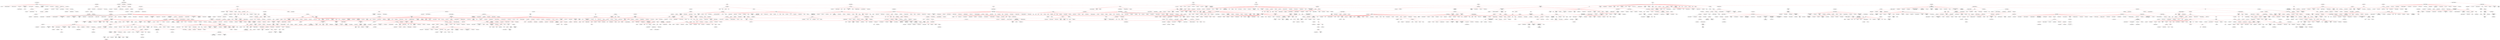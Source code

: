 strict graph "" {
	node [label="\N"];
	1	 [fontsize=16,
		height=0.25,
		label="10,000 Maniacs",
		level=1,
		pos="13117.030000000088,-36500.52999999998",
		weight=185348,
		width=1.4861111111111112];
	248	 [fontsize=16,
		height=0.25,
		label="Beth Orton",
		level=1,
		pos="10648.810000000027,-33157.27000000005",
		weight=312380,
		width=1.0138888888888888];
	1 -- 248	 [color=red];
	1002	 [fontsize=16,
		height=0.25,
		label="Indigo Girls",
		level=1,
		pos="9990.629999999976,-29620.270000000124",
		weight=175174,
		width=1.0555555555555556];
	248 -- 1002	 [color=red];
	944	 [fontsize=16,
		height=0.25,
		label="Heather Nova",
		level=3,
		pos="9020.53999999998,-37060.04000000008",
		weight=228168,
		width=1.2916666666666667];
	248 -- 944	 [color=red];
	123	 [fontsize=16,
		height=0.25,
		label="Ani DiFranco",
		level=5,
		pos="11401.300000000017,-30679.96000000012",
		weight=312705,
		width=1.2083333333333333];
	248 -- 123	 [color=red];
	1279	 [fontsize=16,
		height=0.25,
		label="Liz Phair",
		level=1,
		pos="11236.14999999996,-35979.85",
		weight=271289,
		width=0.8055555555555556];
	248 -- 1279	 [color=red];
	1352	 [fontsize=16,
		height=0.25,
		label="Martha Wainwright",
		level=3,
		pos="12779.300000000105,-31017.919999999885",
		weight=207931,
		width=1.7361111111111112];
	248 -- 1352	 [color=red];
	1497	 [fontsize=16,
		height=0.25,
		label="Natalie Merchant",
		level=1,
		pos="6623.270000000002,-33663.14999999998",
		weight=241734,
		width=1.5833333333333333];
	248 -- 1497	 [color=red];
	52	 [fontsize=16,
		height=0.25,
		label="Aimee Mann",
		level=3,
		pos="13560.089999999995,-34478.380000000085",
		weight=460640,
		width=1.1805555555555556];
	248 -- 52	 [color=red];
	1793	 [fontsize=16,
		height=0.25,
		label="Sarah McLachlan",
		level=1,
		pos="15396.529999999964,-31185.93000000009",
		weight=691754,
		width=1.6388888888888888];
	248 -- 1793	 [color=red];
	1835	 [fontsize=16,
		height=0.25,
		label="Shawn Colvin",
		level=1,
		pos="7626.899999999983,-27644.72000000004",
		weight=171442,
		width=1.2777777777777777];
	248 -- 1835	 [color=red];
	1992	 [fontsize=16,
		height=0.25,
		label="Suzanne Vega",
		level=1,
		pos="15513.560000000003,-33394.56999999997",
		weight=365231,
		width=1.375];
	248 -- 1992	 [color=red];
	759	 [fontsize=16,
		height=0.25,
		label="Everything but\nthe Girl",
		level=4,
		pos="8345.589999999993,-31917.650000000005",
		weight=444195,
		width=2.1805555555555554];
	248 -- 759	 [color=red];
	1233	 [fontsize=16,
		height=0.25,
		label="Laura Veirs",
		level=5,
		pos="7649.721451141386,-35438.50530995263",
		weight=164244,
		width=1.0555555555555556];
	248 -- 1233;
	1762	 [fontsize=16,
		height=0.25,
		label="Rosie Thomas",
		level=6,
		pos="6944.5718173165205,-32466.483383728522",
		weight=146598,
		width=1.3611111111111112];
	248 -- 1762;
	106	 [fontsize=16,
		height=0.25,
		label="Amy Macdonald",
		level=3,
		pos="10844.010000000044,-38029.07000000012",
		weight=327841,
		width=1.5138888888888888];
	944 -- 106	 [color=red];
	1145	 [fontsize=16,
		height=0.25,
		label="K's Choice",
		level=8,
		pos="8209.450000000013,-35649.56000000003",
		weight=175853,
		width=1.0];
	944 -- 1145	 [color=red];
	1341	 [fontsize=16,
		height=0.25,
		label="Maria Mena",
		level=3,
		pos="9734.819999999885,-40305.95000000006",
		weight=266367,
		width=1.1111111111111112];
	944 -- 1341	 [color=red];
	1908	 [fontsize=16,
		height=0.25,
		label="Sophie Zelmani",
		level=5,
		pos="6413.199999999944,-37366.55000000008",
		weight=115985,
		width=1.4583333333333333];
	944 -- 1908	 [color=red];
	1247	 [fontsize=16,
		height=0.25,
		label="Lene Marlin",
		level=5,
		pos="6835.478287883025,-40129.905139954855",
		weight=159518,
		width=1.0972222222222223];
	944 -- 1247;
	1846	 [fontsize=16,
		height=0.25,
		label=Shivaree,
		level=7,
		pos="12568.464265219984,-35790.86701276288",
		weight=164910,
		width=0.8333333333333334];
	944 -- 1846;
	1768	 [fontsize=16,
		height=0.25,
		label="Rufus Wainwright",
		level=3,
		pos="15240.600000000053,-35170.65000000006",
		weight=589827,
		width=1.6388888888888888];
	52 -- 1768	 [color=red];
	1794	 [fontsize=16,
		height=0.25,
		label="Sarah Slean",
		level=8,
		pos="16398.07999999993,-30750.25000000004",
		weight=100375,
		width=1.1527777777777777];
	1793 -- 1794	 [color=red];
	668	 [fontsize=16,
		height=0.25,
		label="Duncan Sheik",
		level=8,
		pos="6142.40999999994,-25286.240000000016",
		weight=101168,
		width=1.3055555555555556];
	1835 -- 668	 [color=red];
	919	 [fontsize=16,
		height=0.25,
		label="Gus Gus",
		level=6,
		pos="6983.069999999972,-31458.15000000007",
		weight=250162,
		width=0.8333333333333334];
	759 -- 919	 [color=red];
	10	 [fontsize=16,
		height=0.25,
		label="*NSYNC",
		level=1,
		pos="-22404.29000000006,-7934.469999999998",
		weight=286836,
		width=0.8333333333333334];
	1065	 [fontsize=16,
		height=0.25,
		label="Jessica Simpson",
		level=2,
		pos="-22581.930000000008,-9712.100000000006",
		weight=298868,
		width=1.5694444444444444];
	10 -- 1065	 [color=red];
	164	 [fontsize=16,
		height=0.25,
		label="Ashlee Simpson",
		level=4,
		pos="-26329.02000000007,-10327.240000000034",
		weight=469115,
		width=1.5138888888888888];
	1065 -- 164	 [color=red];
	2221	 [fontsize=16,
		height=0.25,
		label="The Pussycat\nDolls",
		level=5,
		pos="-25981.830000000075,-15296.890000000069",
		weight=538598,
		width=1.9027777777777777];
	164 -- 2221	 [color=red];
	958	 [fontsize=16,
		height=0.25,
		label="Hilary Duff",
		level=2,
		pos="-23755.68999999993,-12450.780000000086",
		weight=408619,
		width=0.9583333333333334];
	164 -- 958	 [color=red];
	1108	 [fontsize=16,
		height=0.25,
		label=JoJo,
		level=4,
		pos="-29451.480000000032,-10205.03000000002",
		weight=316204,
		width=0.4444444444444444];
	164 -- 1108	 [color=red];
	358	 [fontsize=16,
		height=0.25,
		label="Britney Spears",
		level=5,
		pos="-30537.109999999913,-9490.73000000001",
		weight=1022718,
		width=1.375];
	164 -- 358	 [color=red];
	1164	 [fontsize=16,
		height=0.25,
		label="Katy Perry",
		level=5,
		pos="-26649.260000000002,-6966.680000000101",
		weight=573653,
		width=0.9722222222222222];
	164 -- 1164	 [color=red];
	1173	 [fontsize=16,
		height=0.25,
		label="Kelly Clarkson",
		level=5,
		pos="-30366.170000000042,-12077.469999999994",
		weight=841862,
		width=1.3333333333333333];
	164 -- 1173	 [color=red];
	1265	 [fontsize=16,
		height=0.25,
		label="Lindsay Lohan",
		level=4,
		pos="-27444.690000000053,-13366.19999999996",
		weight=304837,
		width=1.3611111111111112];
	164 -- 1265	 [color=red];
	1331	 [fontsize=16,
		height=0.25,
		label="Mandy Moore",
		level=2,
		pos="-24935.570000000153,-6666.8599999999815",
		weight=281127,
		width=1.2916666666666667];
	164 -- 1331	 [color=red];
	1411	 [fontsize=16,
		height=0.25,
		label="Michelle Branch",
		level=3,
		pos="-28511.760000000024,-6144.249999999997",
		weight=440679,
		width=1.4861111111111112];
	164 -- 1411	 [color=red];
	1422	 [fontsize=16,
		height=0.25,
		label="Miley Cyrus",
		level=4,
		pos="-24976.259999999937,-6029.100000000003",
		weight=216043,
		width=1.0972222222222223];
	164 -- 1422	 [color=red];
	1498	 [fontsize=16,
		height=0.25,
		label="Natasha Bedingfield",
		level=4,
		pos="-23245.06000000007,-10092.239999999983",
		weight=634312,
		width=1.875];
	164 -- 1498	 [color=red];
	1538	 [fontsize=16,
		height=0.25,
		label="No Doubt",
		level=2,
		pos="-17234.48999999991,-14255.71000000001",
		weight=910959,
		width=0.8888888888888888];
	164 -- 1538	 [color=red];
	1508	 [fontsize=16,
		height=0.25,
		label="Nelly Furtado",
		level=3,
		pos="-26980.28000000016,-6337.190000000034",
		weight=1092709,
		width=1.2361111111111112];
	164 -- 1508	 [color=red];
	1581	 [fontsize=16,
		height=0.25,
		label="P!nk",
		level=3,
		pos="-28379.560000000027,-12575.73999999998",
		weight=293683,
		width=0.4166666666666667];
	164 -- 1581	 [color=red];
	1595	 [fontsize=16,
		height=0.25,
		label="Paris Hilton",
		level=5,
		pos="-28719.12000000001,-9083.689999999999",
		weight=208320,
		width=1.0555555555555556];
	164 -- 1595	 [color=red];
	1642	 [fontsize=16,
		height=0.25,
		label=Pink,
		level=3,
		pos="-28263.620000000017,-7216.9200000000355",
		weight=748518,
		width=0.4027777777777778];
	164 -- 1642	 [color=red];
	191	 [fontsize=16,
		height=0.25,
		label="Avril Lavigne",
		level=4,
		pos="-25346.620000000054,-12814.810000000005",
		weight=1025037,
		width=1.1944444444444444];
	164 -- 191	 [color=red];
	2280	 [fontsize=16,
		height=0.25,
		label="The Veronicas",
		level=4,
		pos="-29027.84000000007,-14388.030000000053",
		weight=247943,
		width=1.3333333333333333];
	164 -- 2280	 [color=red];
	2395	 [fontsize=16,
		height=0.25,
		label="Vanessa Carlton",
		level=3,
		pos="-24137.400000000147,-8511.38999999993",
		weight=403428,
		width=1.5277777777777777];
	164 -- 2395	 [color=red];
	456	 [fontsize=16,
		height=0.25,
		label="Christina Aguilera",
		level=5,
		pos="-29795.67999999995,-12094.5",
		weight=947487,
		width=1.625];
	164 -- 456	 [color=red];
	921	 [fontsize=16,
		height=0.25,
		label="Gwen Stefani",
		level=5,
		pos="-22807.97999999998,-6266.999999999981",
		weight=827112,
		width=1.2638888888888888];
	164 -- 921	 [color=red];
	1773	 [fontsize=16,
		height=0.25,
		label="Ryan Cabrera",
		level=5,
		pos="-29093.646976318712,-7766.887613104774",
		weight=152977,
		width=1.3055555555555556];
	164 -- 1773;
	1000	 [fontsize=16,
		height=0.25,
		label=Incubus,
		level=1,
		pos="-3700.2100000000446,-21739.150000000078",
		weight=1214650,
		width=0.7361111111111112];
	831	 [fontsize=16,
		height=0.25,
		label=Fuel,
		level=1,
		pos="-5160.639999999921,-18534.28000000005",
		weight=373212,
		width=0.4027777777777778];
	1000 -- 831	 [color=red];
	507	 [fontsize=16,
		height=0.25,
		label=Creed,
		level=1,
		pos="-6271.160000000027,-24199.629999999914",
		weight=566764,
		width=0.5694444444444444];
	831 -- 507	 [color=red];
	1274	 [fontsize=16,
		height=0.25,
		label=Lit,
		level=2,
		pos="1659.4099999999453,-11178.790000000012",
		weight=192681,
		width=0.2222222222222222];
	831 -- 1274	 [color=red];
	2282	 [fontsize=16,
		height=0.25,
		label="The Verve\nPipe",
		level=7,
		pos="47.64000000005581,-24357.800000000007",
		weight=171136,
		width=1.5555555555555556];
	831 -- 2282	 [color=red];
	1363	 [fontsize=16,
		height=0.25,
		label="Matchbox Twenty",
		level=6,
		pos="-7647.8800000000665,-20567.749999999938",
		weight=570024,
		width=1.6388888888888888];
	831 -- 1363	 [color=red];
	1576	 [fontsize=16,
		height=0.25,
		label="Our Lady\nPeace",
		level=6,
		pos="-7832.91000000002,-17714.280000000053",
		weight=290309,
		width=1.6388888888888888];
	831 -- 1576	 [color=red];
	1672	 [fontsize=16,
		height=0.25,
		label="Puddle of\nMudd",
		level=1,
		pos="247.25000000001,-17530.66999999998",
		weight=394073,
		width=1.5833333333333333];
	831 -- 1672	 [color=red];
	17	 [fontsize=16,
		height=0.25,
		label="3 Doors\nDown",
		level=1,
		pos="-3788.4600000000264,-22957.06000000009",
		weight=949527,
		width=1.4444444444444444];
	831 -- 17	 [color=red];
	1780	 [fontsize=16,
		height=0.25,
		label=Saliva,
		level=1,
		pos="-5887.760000000089,-14579.290000000005",
		weight=316243,
		width=0.5694444444444444];
	831 -- 1780	 [color=red];
	511	 [fontsize=16,
		height=0.25,
		label=Crossfade,
		level=1,
		pos="-8603.80000000006,-22539.439999999926",
		weight=257392,
		width=0.9583333333333334];
	831 -- 511	 [color=red];
	1841	 [fontsize=16,
		height=0.25,
		label=Shinedown,
		level=1,
		pos="-4039.800000000034,-13488.730000000083",
		weight=169326,
		width=1.0416666666666667];
	831 -- 1841	 [color=red];
	1934	 [fontsize=16,
		height=0.25,
		label=Staind,
		level=1,
		pos="-9430.399999999967,-17779.909999999945",
		weight=597418,
		width=0.5972222222222222];
	831 -- 1934	 [color=red];
	548	 [fontsize=16,
		height=0.25,
		label=Daughtry,
		level=1,
		pos="-4926.1200000000445,-27497.52000000002",
		weight=206038,
		width=0.8472222222222222];
	831 -- 548	 [color=red];
	2204	 [fontsize=16,
		height=0.25,
		label="Theory of\na Deadman",
		level=1,
		pos="-8134.820000000018,-15699.640000000029",
		weight=172224,
		width=2.1527777777777777];
	831 -- 2204	 [color=red];
	2356	 [fontsize=16,
		height=0.25,
		label=Trapt,
		level=1,
		pos="-10645.340000000082,-19357.38000000011",
		weight=315592,
		width=0.4861111111111111];
	831 -- 2356	 [color=red];
	375	 [fontsize=16,
		height=0.25,
		label=Bush,
		level=4,
		pos="-3153.320000000047,-15777.76000000006",
		weight=546559,
		width=0.4861111111111111];
	831 -- 375	 [color=red];
	4	 [fontsize=16,
		height=0.25,
		label="12 Stones",
		level=1,
		pos="-1654.889999999913,-20484.319999999974",
		weight=201699,
		width=0.9444444444444444];
	831 -- 4	 [color=red];
	439	 [fontsize=16,
		height=0.25,
		label=Chevelle,
		level=1,
		pos="-1338.1000000000931,-16386.940000000068",
		weight=404631,
		width=0.8194444444444444];
	831 -- 439	 [color=red];
	482	 [fontsize=16,
		height=0.25,
		label=Cold,
		level=1,
		pos="-4305.2900000000445,-13728.930000000062",
		weight=240430,
		width=0.4305555555555556];
	831 -- 482	 [color=red];
	578	 [fontsize=16,
		height=0.25,
		label=Default,
		level=1,
		pos="-6795.970000000063,-22139.37",
		weight=186893,
		width=0.6666666666666666];
	831 -- 578	 [color=red];
	77	 [fontsize=16,
		height=0.25,
		label="Alien Ant\nFarm",
		level=1,
		pos="-588.3300000000527,-15544.639999999996",
		weight=481750,
		width=1.4861111111111112];
	831 -- 77	 [color=red];
	789	 [fontsize=16,
		height=0.25,
		label="Finger Eleven",
		level=1,
		pos="-957.6800000000503,-18127.099999999962",
		weight=331711,
		width=1.2916666666666667];
	831 -- 789	 [color=red];
	89	 [fontsize=16,
		height=0.25,
		label="Alter Bridge",
		level=1,
		pos="-9696.190000000057,-19533.000000000015",
		weight=231894,
		width=1.0833333333333333];
	831 -- 89	 [color=red];
	895	 [fontsize=16,
		height=0.25,
		label="Goo Goo\nDolls",
		level=7,
		pos="-6002.090000000018,-16134.250000000025",
		weight=854056,
		width=1.5];
	831 -- 895	 [color=red];
	960	 [fontsize=16,
		height=0.25,
		label=Hinder,
		level=1,
		pos="-2057.3900000000376,-19881.540000000005",
		weight=283860,
		width=0.6111111111111112];
	831 -- 960	 [color=red];
	1883	 [fontsize=16,
		height=0.25,
		label="Smile Empty\nSoul",
		level=1,
		pos="-1438.5957414768764,-19121.607166802773",
		weight=149344,
		width=1.7777777777777777];
	831 -- 1883;
	1248	 [fontsize=16,
		height=0.25,
		label="Lenny Kravitz",
		level=8,
		pos="-7746.4300000000185,-25564.64000000007",
		weight=800370,
		width=1.2638888888888888];
	507 -- 1248	 [color=red];
	2050	 [fontsize=16,
		height=0.25,
		label="The Ataris",
		level=4,
		pos="7769.90999999998,-7650.159999999984",
		weight=402386,
		width=0.9444444444444444];
	1274 -- 2050	 [color=red];
	869	 [fontsize=16,
		height=0.25,
		label="Gin Blossoms",
		level=2,
		pos="1582.4299999999457,-27498.0",
		weight=214073,
		width=1.2916666666666667];
	2282 -- 869	 [color=red];
	2282 -- 668	 [color=red];
	1278	 [fontsize=16,
		height=0.25,
		label=Live,
		level=7,
		pos="2410.189999999937,-23172.57999999996",
		weight=509553,
		width=0.3888888888888889];
	2282 -- 1278	 [color=red];
	1339	 [fontsize=16,
		height=0.25,
		label="Marcy Playground",
		level=7,
		pos="2179.1399999999776,-25374.660000000124",
		weight=244071,
		width=1.6944444444444444];
	2282 -- 1339	 [color=red];
	1822	 [fontsize=16,
		height=0.25,
		label=Semisonic,
		level=6,
		pos="-1326.3099999999868,-25810.059999999965",
		weight=313910,
		width=0.9722222222222222];
	2282 -- 1822	 [color=red];
	2287	 [fontsize=16,
		height=0.25,
		label="The Wallflowers",
		level=7,
		pos="-1958.9299999999566,-23572.129999999954",
		weight=343767,
		width=1.4861111111111112];
	2282 -- 2287	 [color=red];
	2354	 [fontsize=16,
		height=0.25,
		label=Train,
		level=7,
		pos="1629.8900000000076,-21269.590000000004",
		weight=367682,
		width=0.4722222222222222];
	2282 -- 2354	 [color=red];
	2409	 [fontsize=16,
		height=0.25,
		label="Vertical Horizon",
		level=7,
		pos="806.9100000000235,-26603.010000000006",
		weight=272035,
		width=1.4583333333333333];
	2282 -- 2409	 [color=red];
	250	 [fontsize=16,
		height=0.25,
		label="Better Than\nEzra",
		level=7,
		pos="-2686.4100000000053,-24093.009999999962",
		weight=234650,
		width=1.6944444444444444];
	2282 -- 250	 [color=red];
	487	 [fontsize=16,
		height=0.25,
		label="Collective Soul",
		level=7,
		pos="-2231.269999999946,-25882.830000000085",
		weight=380646,
		width=1.375];
	2282 -- 487	 [color=red];
	619	 [fontsize=16,
		height=0.25,
		label=Dishwalla,
		level=7,
		pos="-879.8899999999994,-27451.28999999995",
		weight=146829,
		width=0.8888888888888888];
	2282 -- 619	 [color=red];
	754	 [fontsize=16,
		height=0.25,
		label="Eve 6",
		level=2,
		pos="758.7499999999764,-21904.139999999967",
		weight=317568,
		width=0.5416666666666666];
	2282 -- 754	 [color=red];
	755	 [fontsize=16,
		height=0.25,
		label=Everclear,
		level=2,
		pos="2430.3199999999615,-22850.679999999968",
		weight=390700,
		width=0.8888888888888888];
	2282 -- 755	 [color=red];
	965	 [fontsize=16,
		height=0.25,
		label="Hootie &\nthe Blowfish",
		level=2,
		pos="-665.329999999969,-22316.689999999966",
		weight=187205,
		width=2.0972222222222223];
	2282 -- 965	 [color=red];
	770	 [fontsize=16,
		height=0.25,
		label=Fastball,
		level=6,
		pos="-3606.4653180543773,-25277.626607484544",
		weight=158839,
		width=0.7222222222222222];
	2282 -- 770;
	1821	 [fontsize=16,
		height=0.25,
		label=Seether,
		level=2,
		pos="-9856.610000000015,-23166.050000000003",
		weight=447230,
		width=0.7361111111111112];
	511 -- 1821	 [color=red];
	2	 [fontsize=16,
		height=0.25,
		label="10 Years",
		level=1,
		pos="-7445.321194199803,-24025.228855231115",
		weight=168158,
		width=0.8194444444444444];
	511 -- 2;
	1983	 [fontsize=16,
		height=0.25,
		label="Sunrise Avenue",
		level=8,
		pos="-4043.560000000045,-30090.620000000086",
		weight=181985,
		width=1.4722222222222223];
	548 -- 1983	 [color=red];
	1001	 [fontsize=16,
		height=0.25,
		label="India.Arie",
		level=3,
		pos="-29804.000000000036,-40071.41999999999",
		weight=272268,
		width=0.875];
	1476	 [fontsize=16,
		height=0.25,
		label=Musiq,
		level=5,
		pos="-27031.400000000045,-39028.22",
		weight=110855,
		width=0.5555555555555556];
	1001 -- 1476	 [color=red];
	1069	 [fontsize=16,
		height=0.25,
		label="Jill Scott",
		level=5,
		pos="-28498.969999999994,-41174.46000000008",
		weight=233196,
		width=0.7638888888888888];
	1476 -- 1069	 [color=red];
	1083	 [fontsize=16,
		height=0.25,
		label=Joe,
		level=1,
		pos="-25949.170000000107,-43316.18000000013",
		weight=135278,
		width=0.3333333333333333];
	1476 -- 1083	 [color=red];
	1097	 [fontsize=16,
		height=0.25,
		label="John Legend",
		level=3,
		pos="-29794.659999999945,-38435.43999999997",
		weight=420828,
		width=1.2222222222222223];
	1476 -- 1097	 [color=red];
	1236	 [fontsize=16,
		height=0.25,
		label="Lauryn Hill",
		level=2,
		pos="-26850.81000000005,-36213.81999999991",
		weight=406920,
		width=0.9861111111111112];
	1476 -- 1236	 [color=red];
	1744	 [fontsize=16,
		height=0.25,
		label="Robin Thicke",
		level=4,
		pos="-28505.620000000054,-37529.87000000001",
		weight=168586,
		width=1.2222222222222223];
	1476 -- 1744	 [color=red];
	342	 [fontsize=16,
		height=0.25,
		label="Boyz II\nMen",
		level=1,
		pos="-25470.16000000015,-39745.19000000001",
		weight=224997,
		width=1.2222222222222223];
	1476 -- 342	 [color=red];
	742	 [fontsize=16,
		height=0.25,
		label="Erykah Badu",
		level=5,
		pos="-25713.909999999974,-38184.14999999996",
		weight=382640,
		width=1.2083333333333333];
	1476 -- 742	 [color=red];
	526	 [fontsize=16,
		height=0.25,
		label="D'Angelo",
		level=5,
		pos="-23272.435020884943,-38766.0197920366",
		weight=166526,
		width=0.8472222222222222];
	1476 -- 526;
	1283	 [fontsize=16,
		height=0.25,
		label=Lloyd,
		level=7,
		pos="-27350.53000000008,-45011.13999999995",
		weight=127864,
		width=0.5];
	1083 -- 1283	 [color=red];
	1344	 [fontsize=16,
		height=0.25,
		label=Mario,
		level=6,
		pos="-24082.59999999999,-41865.74000000014",
		weight=209723,
		width=0.5277777777777778];
	1083 -- 1344	 [color=red];
	1520	 [fontsize=16,
		height=0.25,
		label="Ne-Yo",
		level=3,
		pos="-23035.14000000003,-43402.53999999995",
		weight=449705,
		width=0.5833333333333334];
	1083 -- 1520	 [color=red];
	1736	 [fontsize=16,
		height=0.25,
		label="R. Kelly",
		level=1,
		pos="-30661.329999999944,-43327.490000000056",
		weight=377998,
		width=0.7222222222222222];
	1083 -- 1736	 [color=red];
	2391	 [fontsize=16,
		height=0.25,
		label=Usher,
		level=1,
		pos="-22608.41000000006,-45764.70000000008",
		weight=546757,
		width=0.5555555555555556];
	1083 -- 2391	 [color=red];
	503	 [fontsize=16,
		height=0.25,
		label="Craig David",
		level=6,
		pos="-25181.70000000004,-44926.18000000004",
		weight=312181,
		width=1.0972222222222223];
	1083 -- 503	 [color=red];
	1565	 [fontsize=16,
		height=0.25,
		label=Omarion,
		level=1,
		pos="-28924.585219486253,-41004.152548839586",
		weight=160896,
		width=0.8055555555555556];
	1083 -- 1565;
	2464	 [fontsize=16,
		height=0.25,
		label="Wyclef Jean",
		level=3,
		pos="-26232.580000000053,-32892.83000000011",
		weight=255232,
		width=1.1388888888888888];
	1236 -- 2464	 [color=red];
	1003	 [fontsize=16,
		height=0.25,
		label=Infernal,
		level=3,
		pos="-18243.44999999999,-2836.660000000006",
		weight=147992,
		width=0.6944444444444444];
	1212	 [fontsize=16,
		height=0.25,
		label="Kylie Minogue",
		level=2,
		pos="-20438.32,-2073.4800000000587",
		weight=780058,
		width=1.3194444444444444];
	1003 -- 1212	 [color=red];
	2385	 [fontsize=16,
		height=0.25,
		label="Uniting Nations",
		level=7,
		pos="-16982.650000000052,-2261.440000000027",
		weight=103026,
		width=1.4166666666666667];
	1003 -- 2385	 [color=red];
	413	 [fontsize=16,
		height=0.25,
		label=Cascada,
		level=5,
		pos="-19608.14000000002,-2957.2599999999593",
		weight=422222,
		width=0.8333333333333334];
	1003 -- 413	 [color=red];
	910	 [fontsize=16,
		height=0.25,
		label="Groove Coverage",
		level=6,
		pos="-18282.080000000053,-4077.400000000048",
		weight=249442,
		width=1.6666666666666667];
	1003 -- 910	 [color=red];
	986	 [fontsize=16,
		height=0.25,
		label="Ian Van\nDahl",
		level=2,
		pos="-16876.21000000011,-5268.760000000021",
		weight=207732,
		width=1.3055555555555556];
	1003 -- 986	 [color=red];
	1907	 [fontsize=16,
		height=0.25,
		label="Sophie Ellis-Bextor",
		level=5,
		pos="-23565.290000000045,-141.1100000000597",
		weight=310619,
		width=1.7638888888888888];
	1212 -- 1907	 [color=red];
	878	 [fontsize=16,
		height=0.25,
		label="Global Deejays",
		level=4,
		pos="-15611.799999999994,-3104.3199999999715",
		weight=154709,
		width=1.4166666666666667];
	2385 -- 878	 [color=red];
	330	 [fontsize=16,
		height=0.25,
		label="Booty Luv",
		level=6,
		pos="-16924.63549724537,-1321.2034691608342",
		weight=146486,
		width=0.9305555555555556];
	2385 -- 330;
	815	 [fontsize=16,
		height=0.25,
		label=Fragma,
		level=2,
		pos="-12550.820000000005,-8065.950000000096",
		weight=196835,
		width=0.7222222222222222];
	986 -- 815	 [color=red];
	1861	 [fontsize=16,
		height=0.25,
		label="Siobhan Donaghy",
		level=4,
		pos="-27361.400000000147,1484.3699999999562",
		weight=105076,
		width=1.6805555555555556];
	1907 -- 1861	 [color=red];
	1907 -- 921	 [color=red];
	1144	 [fontsize=16,
		height=0.25,
		label="Just Jack",
		level=6,
		pos="-11653.169999999975,-1641.3799999999874",
		weight=182697,
		width=0.875];
	1907 -- 1144	 [color=red];
	1218	 [fontsize=16,
		height=0.25,
		label="Lady GaGa",
		level=4,
		pos="-24609.65,-3091.6299999999783",
		weight=461534,
		width=1.0833333333333333];
	1907 -- 1218	 [color=red];
	1263	 [fontsize=16,
		height=0.25,
		label="Lily Allen",
		level=3,
		pos="-20415.580000000053,-202.8200000000461",
		weight=735619,
		width=0.8194444444444444];
	1907 -- 1263	 [color=red];
	131	 [fontsize=16,
		height=0.25,
		label=Annie,
		level=4,
		pos="-20117.939999999973,1532.1499999999696",
		weight=259435,
		width=0.5416666666666666];
	1907 -- 131	 [color=red];
	1322	 [fontsize=16,
		height=0.25,
		label=Madonna,
		level=3,
		pos="-26413.960000000014,-2169.2199999999984",
		weight=1223315,
		width=0.8888888888888888];
	1907 -- 1322	 [color=red];
	1385	 [fontsize=16,
		height=0.25,
		label="Melanie C",
		level=3,
		pos="-21534.170000000006,-1915.0500000000548",
		weight=274824,
		width=0.9444444444444444];
	1907 -- 1385	 [color=red];
	1417	 [fontsize=16,
		height=0.25,
		label=Mika,
		level=4,
		pos="-24220.490000000158,1506.0100000000666",
		weight=692106,
		width=0.4444444444444444];
	1907 -- 1417	 [color=red];
	1704	 [fontsize=16,
		height=0.25,
		label="Róisín Murphy",
		level=5,
		pos="-21750.210000000137,1202.049999999991",
		weight=218622,
		width=1.3472222222222223];
	1907 -- 1704	 [color=red];
	1747	 [fontsize=16,
		height=0.25,
		label=Robyn,
		level=4,
		pos="-27562.97999999998,-818.6999999999653",
		weight=309001,
		width=0.6111111111111112];
	1907 -- 1747	 [color=red];
	1807	 [fontsize=16,
		height=0.25,
		label="Scissor Sisters",
		level=5,
		pos="-25805.950000000033,1280.6899999999978",
		weight=603869,
		width=1.375];
	1907 -- 1807	 [color=red];
	1825	 [fontsize=16,
		height=0.25,
		label=September,
		level=3,
		pos="-23361.600000000086,1586.9200000000374",
		weight=237685,
		width=1.0277777777777777];
	1907 -- 1825	 [color=red];
	1977	 [fontsize=16,
		height=0.25,
		label=Sugababes,
		level=4,
		pos="-25466.270000000164,-3557.9199999999464",
		weight=580581,
		width=1.0694444444444444];
	1907 -- 1977	 [color=red];
	604	 [fontsize=16,
		height=0.25,
		label=Dido,
		level=3,
		pos="-26654.70000000001,-450.25000000001546",
		weight=957515,
		width=0.4305555555555556];
	1907 -- 604	 [color=red];
	872	 [fontsize=16,
		height=0.25,
		label="Girls Aloud",
		level=2,
		pos="-22702.8500000001,-3599.0199999999504",
		weight=329039,
		width=1.0];
	1907 -- 872	 [color=red];
	889	 [fontsize=16,
		height=0.25,
		label=Goldfrapp,
		level=3,
		pos="-27087.720000000067,-3001.670000000083",
		weight=906439,
		width=0.9166666666666666];
	1907 -- 889	 [color=red];
	863	 [fontsize=16,
		height=0.25,
		label="Geri Halliwell",
		level=2,
		pos="-22620.117370080952,1488.7029848140364",
		weight=163415,
		width=1.2083333333333333];
	1907 -- 863;
	538	 [fontsize=16,
		height=0.25,
		label="Dannii Minogue",
		level=3,
		pos="-25969.571539861405,2760.2684552090877",
		weight=153685,
		width=1.4583333333333333];
	1907 -- 538;
	242	 [fontsize=16,
		height=0.25,
		label="Benny Benassi",
		level=4,
		pos="-15156.070000000005,-4417.2599999999675",
		weight=348601,
		width=1.4027777777777777];
	878 -- 242	 [color=red];
	777	 [fontsize=16,
		height=0.25,
		label="Fedde le\nGrand",
		level=4,
		pos="-15069.57000000007,-3070.58999999993",
		weight=192475,
		width=1.5694444444444444];
	878 -- 777	 [color=red];
	1161	 [fontsize=16,
		height=0.25,
		label="Kate Ryan",
		level=3,
		pos="-13120.270000000039,-9999.61",
		weight=193438,
		width=0.9861111111111112];
	815 -- 1161	 [color=red];
	1999	 [fontsize=16,
		height=0.25,
		label="System F",
		level=2,
		pos="-16267.190000000059,-6320.620000000031",
		weight=115545,
		width=0.8888888888888888];
	815 -- 1999	 [color=red];
	172	 [fontsize=16,
		height=0.25,
		label=ATB,
		level=2,
		pos="-10720.900000000065,-9214.300000000043",
		weight=438399,
		width=0.4027777777777778];
	815 -- 172	 [color=red];
	1796	 [fontsize=16,
		height=0.25,
		label="Sash!",
		level=4,
		pos="-13228.8900000001,-6190.610000000032",
		weight=195018,
		width=0.5416666666666666];
	815 -- 1796	 [color=red];
	1997	 [fontsize=16,
		height=0.25,
		label=Sylver,
		level=2,
		pos="-11355.729999999987,-6448.809999999931",
		weight=169309,
		width=0.5833333333333334];
	815 -- 1997	 [color=red];
	20	 [fontsize=16,
		height=0.25,
		label="4 Strings",
		level=2,
		pos="-10542.749999999976,-7869.940000000049",
		weight=175971,
		width=0.8194444444444444];
	815 -- 20	 [color=red];
	633	 [fontsize=16,
		height=0.25,
		label="DJ Sammy",
		level=2,
		pos="-10438.52999999999,-11339.859999999924",
		weight=208956,
		width=1.0416666666666667];
	815 -- 633	 [color=red];
	991	 [fontsize=16,
		height=0.25,
		label=iiO,
		level=2,
		pos="-12551.249999999984,-10600.370000000039",
		weight=173451,
		width=0.25];
	815 -- 991	 [color=red];
	1229	 [fontsize=16,
		height=0.25,
		label=Lasgo,
		level=2,
		pos="-14269.067652654556,-8838.78029829613",
		weight=150573,
		width=0.5694444444444444];
	815 -- 1229;
	1004	 [fontsize=16,
		height=0.25,
		label="In Flames",
		level=4,
		pos="10234.239999999965,42339.05999999996",
		weight=514041,
		width=0.9166666666666666];
	542	 [fontsize=16,
		height=0.25,
		label="Dark Tranquillity",
		level=5,
		pos="8670.959999999914,40901.68999999995",
		weight=232932,
		width=1.4861111111111112];
	1004 -- 542	 [color=red];
	101	 [fontsize=16,
		height=0.25,
		label="Amon Amarth",
		level=5,
		pos="7939.390000000019,43123.56999999994",
		weight=224808,
		width=1.2777777777777777];
	542 -- 101	 [color=red];
	103	 [fontsize=16,
		height=0.25,
		label=Amorphis,
		level=5,
		pos="7204.949999999915,40759.33000000015",
		weight=206114,
		width=0.8888888888888888];
	542 -- 103	 [color=red];
	149	 [fontsize=16,
		height=0.25,
		label="Arch Enemy",
		level=5,
		pos="8906.539999999908,37396.660000000054",
		weight=307623,
		width=1.1527777777777777];
	542 -- 149	 [color=red];
	1896	 [fontsize=16,
		height=0.25,
		label=Soilwork,
		level=4,
		pos="10762.12000000001,40659.83000000013",
		weight=209276,
		width=0.7916666666666666];
	542 -- 1896	 [color=red];
	180	 [fontsize=16,
		height=0.25,
		label="At the\nGates",
		level=5,
		pos="6233.582142967311,38028.058874521936",
		weight=150904,
		width=1.2777777777777777];
	542 -- 180;
	731	 [fontsize=16,
		height=0.25,
		label=Ensiferum,
		level=5,
		pos="7165.339999999987,45460.87000000005",
		weight=181637,
		width=0.9444444444444444];
	101 -- 731	 [color=red];
	1226	 [fontsize=16,
		height=0.25,
		label="Lamb of\nGod",
		level=4,
		pos="10625.320000000009,34794.999999999985",
		weight=310308,
		width=1.3333333333333333];
	149 -- 1226	 [color=red];
	2150	 [fontsize=16,
		height=0.25,
		label="The Haunted",
		level=5,
		pos="7065.1099999999515,36812.90999999999",
		weight=138500,
		width=1.2222222222222223];
	149 -- 2150	 [color=red];
	1005	 [fontsize=16,
		height=0.25,
		label="Ingrid Michaelson",
		level=3,
		pos="8157.040000000061,-17048.110000000066",
		weight=254827,
		width=1.6388888888888888];
	1713	 [fontsize=16,
		height=0.25,
		label="Regina Spektor",
		level=3,
		pos="4361.08,-16384.599999999984",
		weight=689251,
		width=1.4444444444444444];
	1005 -- 1713	 [color=red];
	2362	 [fontsize=16,
		height=0.25,
		label="Tristan Prettyman",
		level=5,
		pos="11974.45999999997,-17591.779999999937",
		weight=153970,
		width=1.6388888888888888];
	1005 -- 2362	 [color=red];
	1079	 [fontsize=16,
		height=0.25,
		label="Joanna Newsom",
		level=3,
		pos="6635.0600000000395,-15555.560000000038",
		weight=368213,
		width=1.5694444444444444];
	1713 -- 1079	 [color=red];
	1432	 [fontsize=16,
		height=0.25,
		label=Mirah,
		level=6,
		pos="5444.589999999989,-17410.11000000002",
		weight=308944,
		width=0.5277777777777778];
	1713 -- 1432	 [color=red];
	1160	 [fontsize=16,
		height=0.25,
		label="Kate Nash",
		level=3,
		pos="3641.890000000026,-14048.939999999995",
		weight=512121,
		width=0.9861111111111112];
	1713 -- 1160	 [color=red];
	1731	 [fontsize=16,
		height=0.25,
		label="Rilo Kiley",
		level=6,
		pos="2625.559999999985,-16129.590000000004",
		weight=558451,
		width=0.8611111111111112];
	1713 -- 1731	 [color=red];
	2121	 [fontsize=16,
		height=0.25,
		label="The Dresden\nDolls",
		level=8,
		pos="3471.920000000033,-16973.29000000006",
		weight=329837,
		width=1.8472222222222223];
	1713 -- 2121	 [color=red];
	44	 [fontsize=16,
		height=0.25,
		label="A Fine\nFrenzy",
		level=3,
		pos="5441.710000000001,-14359.499999999975",
		weight=229882,
		width=1.4027777777777777];
	1713 -- 44	 [color=red];
	997	 [fontsize=16,
		height=0.25,
		label="Imogen Heap",
		level=3,
		pos="1997.6399999999367,-14523.51000000002",
		weight=677093,
		width=1.2638888888888888];
	1713 -- 997	 [color=red];
	1971	 [fontsize=16,
		height=0.25,
		label="St. Vincent",
		level=5,
		pos="4198.230655336403,-18261.598070526536",
		weight=146772,
		width=1.0];
	1713 -- 1971;
	1018	 [fontsize=16,
		height=0.25,
		label="Jack Johnson",
		level=7,
		pos="13531.819999999972,-13727.140000000112",
		weight=1099826,
		width=1.2777777777777777];
	2362 -- 1018	 [color=red];
	1142	 [fontsize=16,
		height=0.25,
		label="Justin Nozuka",
		level=5,
		pos="15978.359999999988,-18857.760000000042",
		weight=107972,
		width=1.3194444444444444];
	2362 -- 1142	 [color=red];
	104	 [fontsize=16,
		height=0.25,
		label="Amos Lee",
		level=4,
		pos="13932.03000000003,-16801.810000000056",
		weight=276612,
		width=0.9444444444444444];
	2362 -- 104	 [color=red];
	1045	 [fontsize=16,
		height=0.25,
		label="Jason Mraz",
		level=8,
		pos="11362.690000000035,-20369.82000000009",
		weight=643326,
		width=1.0833333333333333];
	2362 -- 1045	 [color=red];
	1121	 [fontsize=16,
		height=0.25,
		label="Josh Kelley",
		level=5,
		pos="8458.839999999944,-22347.770000000022",
		weight=144777,
		width=1.0694444444444444];
	2362 -- 1121	 [color=red];
	1209	 [fontsize=16,
		height=0.25,
		label="KT Tunstall",
		level=3,
		pos="9513.569999999994,-19960.96000000002",
		weight=684225,
		width=1.0416666666666667];
	2362 -- 1209	 [color=red];
	128	 [fontsize=16,
		height=0.25,
		label="Anna Nalick",
		level=3,
		pos="12724.969999999987,-14609.320000000058",
		weight=305049,
		width=1.1111111111111112];
	2362 -- 128	 [color=red];
	1366	 [fontsize=16,
		height=0.25,
		label="Matt Costa",
		level=4,
		pos="10753.699999999972,-15217.419999999987",
		weight=229045,
		width=1.0138888888888888];
	2362 -- 1366	 [color=red];
	1437	 [fontsize=16,
		height=0.25,
		label="Missy Higgins",
		level=3,
		pos="9471.879999999963,-18020.209999999963",
		weight=190785,
		width=1.2916666666666667];
	2362 -- 1437	 [color=red];
	1684	 [fontsize=16,
		height=0.25,
		label="Rachael Yamagata",
		level=3,
		pos="13399.019999999991,-20869.370000000043",
		weight=348857,
		width=1.7638888888888888];
	2362 -- 1684	 [color=red];
	1790	 [fontsize=16,
		height=0.25,
		label="Sara Bareilles",
		level=3,
		pos="10992.529999999933,-20841.519999999964",
		weight=351048,
		width=1.2916666666666667];
	2362 -- 1790	 [color=red];
	2288	 [fontsize=16,
		height=0.25,
		label="The Weepies",
		level=4,
		pos="9966.140000000025,-14599.69000000009",
		weight=220100,
		width=1.2361111111111112];
	2362 -- 2288	 [color=red];
	345	 [fontsize=16,
		height=0.25,
		label="Brandi Carlile",
		level=3,
		pos="14136.249999999984,-16204.049999999992",
		weight=177229,
		width=1.25];
	2362 -- 345	 [color=red];
	352	 [fontsize=16,
		height=0.25,
		label="Brett Dennen",
		level=4,
		pos="9285.680000000004,-16620.340000000055",
		weight=174875,
		width=1.2361111111111112];
	2362 -- 352	 [color=red];
	481	 [fontsize=16,
		height=0.25,
		label="Colbie Caillat",
		level=3,
		pos="13381.629999999981,-20023.250000000062",
		weight=374979,
		width=1.2222222222222223];
	2362 -- 481	 [color=red];
	841	 [fontsize=16,
		height=0.25,
		label="G. Love &\nSpecial Sauce",
		level=2,
		pos="15152.610000000053,-19121.770000000084",
		weight=192410,
		width=2.4444444444444446];
	2362 -- 841	 [color=red];
	1147	 [fontsize=16,
		height=0.25,
		label="Kaki King",
		level=5,
		pos="6761.650000000018,-18885.160000000003",
		weight=105886,
		width=0.8888888888888888];
	1432 -- 1147	 [color=red];
	830	 [fontsize=16,
		height=0.25,
		label="Frou Frou",
		level=3,
		pos="887.3999999999696,-14217.280000000072",
		weight=640714,
		width=0.9166666666666666];
	997 -- 830	 [color=red];
	549	 [fontsize=16,
		height=0.25,
		label="Dave Matthews &\nTim Reynolds",
		level=7,
		pos="15634.999999999894,-10539.320000000003",
		weight=110409,
		width=3.0972222222222223];
	1018 -- 549	 [color=red];
	1031	 [fontsize=16,
		height=0.25,
		label="James Morrison",
		level=3,
		pos="17585.83000000001,-19036.210000000036",
		weight=450459,
		width=1.5];
	1142 -- 1031	 [color=red];
	1590	 [fontsize=16,
		height=0.25,
		label="Paolo Nutini",
		level=3,
		pos="16828.00000000004,-20366.140000000043",
		weight=366738,
		width=1.125];
	1142 -- 1590	 [color=red];
	2018	 [fontsize=16,
		height=0.25,
		label="Teddy Geiger",
		level=8,
		pos="16602.01000000004,-16124.079999999976",
		weight=171716,
		width=1.25];
	1142 -- 2018	 [color=red];
	1121 -- 668	 [color=red];
	412	 [fontsize=16,
		height=0.25,
		label="Cary Brothers",
		level=4,
		pos="10537.890000000001,-13430.25000000003",
		weight=273940,
		width=1.2916666666666667];
	2288 -- 412	 [color=red];
	1343	 [fontsize=16,
		height=0.25,
		label="Maria Taylor",
		level=6,
		pos="6206.801933492375,-14856.485570398985",
		weight=149140,
		width=1.1388888888888888];
	2288 -- 1343;
	758	 [fontsize=16,
		height=0.25,
		label=Everlast,
		level=5,
		pos="15369.309999999972,-21341.010000000064",
		weight=207852,
		width=0.75];
	841 -- 758	 [color=red];
	1006	 [fontsize=16,
		height=0.25,
		label=Interpol,
		level=5,
		pos="-2124.740000000047,37898.739999999976",
		weight=1087041,
		width=0.6944444444444444];
	1127	 [fontsize=16,
		height=0.25,
		label="Joy Division",
		level=6,
		pos="-3815.71000000005,38944.500000000044",
		weight=764356,
		width=1.1111111111111112];
	1006 -- 1127	 [color=red];
	1456	 [fontsize=16,
		height=0.25,
		label=Morrissey,
		level=8,
		pos="-6092.570000000012,37512.270000000106",
		weight=581637,
		width=0.9027777777777778];
	1127 -- 1456	 [color=red];
	1515	 [fontsize=16,
		height=0.25,
		label="New Order",
		level=8,
		pos="-3374.120000000059,37157.88000000013",
		weight=741154,
		width=1.0138888888888888];
	1127 -- 1515	 [color=red];
	1840	 [fontsize=16,
		height=0.25,
		label="She Wants\nRevenge",
		level=6,
		pos="-6179.759999999977,40340.17000000007",
		weight=257284,
		width=2.0416666666666665];
	1127 -- 1840	 [color=red];
	1862	 [fontsize=16,
		height=0.25,
		label="Siouxsie and\nthe Banshees",
		level=3,
		pos="-1897.4900000000507,39398.87000000012",
		weight=340087,
		width=2.6527777777777777];
	1127 -- 1862	 [color=red];
	1905	 [fontsize=16,
		height=0.25,
		label="Sonic Youth",
		level=6,
		pos="-4958.689999999997,35168.490000000005",
		weight=746676,
		width=1.1111111111111112];
	1127 -- 1905	 [color=red];
	2105	 [fontsize=16,
		height=0.25,
		label="The Cure",
		level=6,
		pos="-6740.920000000066,38077.73999999999",
		weight=1344110,
		width=0.875];
	1127 -- 2105	 [color=red];
	216	 [fontsize=16,
		height=0.25,
		label=Bauhaus,
		level=6,
		pos="-2540.2400000001035,41377.20999999994",
		weight=251617,
		width=0.8333333333333334];
	1127 -- 216	 [color=red];
	2247	 [fontsize=16,
		height=0.25,
		label="The Smiths",
		level=6,
		pos="-6995.189999999933,39682.860000000095",
		weight=847939,
		width=1.0555555555555556];
	1127 -- 2247	 [color=red];
	380	 [fontsize=16,
		height=0.25,
		label=Buzzcocks,
		level=7,
		pos="-5224.660000000051,42369.250000000015",
		weight=307283,
		width=1.0];
	1127 -- 380	 [color=red];
	2481	 [fontsize=16,
		height=0.25,
		label="Yo La\nTengo",
		level=6,
		pos="-7660.550000000125,31576.75999999993",
		weight=501036,
		width=1.2777777777777777];
	1905 -- 2481	 [color=red];
	2244	 [fontsize=16,
		height=0.25,
		label="The Sisters\nof Mercy",
		level=6,
		pos="-1506.2800000001462,43490.59000000008",
		weight=224487,
		width=2.0277777777777777];
	216 -- 2244	 [color=red];
	1692	 [fontsize=16,
		height=0.25,
		label=Ramones,
		level=6,
		pos="-6823.640000000096,43037.160000000025",
		weight=757401,
		width=0.9027777777777778];
	380 -- 1692	 [color=red];
	2163	 [fontsize=16,
		height=0.25,
		label="The Jam",
		level=7,
		pos="-5225.260000000026,43762.65000000016",
		weight=316470,
		width=0.8194444444444444];
	380 -- 2163	 [color=red];
	1007	 [fontsize=16,
		height=0.25,
		label=INXS,
		level=7,
		pos="28743.479999999945,17506.8100000001",
		weight=514441,
		width=0.5];
	1389	 [fontsize=16,
		height=0.25,
		label="Men at\nWork",
		level=7,
		pos="29092.800000000017,18593.060000000012",
		weight=251687,
		width=1.3055555555555556];
	1007 -- 1389	 [color=red];
	1415	 [fontsize=16,
		height=0.25,
		label="Midnight Oil",
		level=8,
		pos="27597.42,20334.780000000013",
		weight=181802,
		width=1.0972222222222223];
	1389 -- 1415	 [color=red];
	1856	 [fontsize=16,
		height=0.25,
		label="Simple Minds",
		level=2,
		pos="30778.63000000005,18930.79000000002",
		weight=378332,
		width=1.2638888888888888];
	1389 -- 1856	 [color=red];
	2212	 [fontsize=16,
		height=0.25,
		label="The Police",
		level=7,
		pos="27334.449999999946,18382.349999999977",
		weight=957227,
		width=0.9861111111111112];
	1389 -- 2212	 [color=red];
	977	 [fontsize=16,
		height=0.25,
		label="Huey Lewis &\nThe News",
		level=8,
		pos="30320.300408511444,22155.61658346267",
		weight=153295,
		width=2.4027777777777777];
	1389 -- 977;
	1465	 [fontsize=16,
		height=0.25,
		label="Mr. Mister",
		level=8,
		pos="30347.371436034045,17187.46682354216",
		weight=155343,
		width=0.9166666666666666];
	1389 -- 1465;
	1916	 [fontsize=16,
		height=0.25,
		label="Spandau Ballet",
		level=2,
		pos="34688.92000000001,16931.140000000007",
		weight=200569,
		width=1.4166666666666667];
	1856 -- 1916	 [color=red];
	1009	 [fontsize=16,
		height=0.25,
		label="Iron &\nWine",
		level=4,
		pos="-41458.9,8992.310000000063",
		weight=814278,
		width=1.2083333333333333];
	797	 [fontsize=16,
		height=0.25,
		label="Fleet Foxes",
		level=5,
		pos="-45276.9200000001,9716.850000000039",
		weight=368486,
		width=1.0972222222222223];
	1009 -- 797	 [color=red];
	1117	 [fontsize=16,
		height=0.25,
		label="José González",
		level=4,
		pos="-48170.15000000004,5712.090000000074",
		weight=545027,
		width=1.3888888888888888];
	797 -- 1117	 [color=red];
	114	 [fontsize=16,
		height=0.25,
		label="Andrew Bird",
		level=3,
		pos="-45581.650000000096,12562.919999999966",
		weight=483747,
		width=1.1388888888888888];
	797 -- 114	 [color=red];
	320	 [fontsize=16,
		height=0.25,
		label="Bon Iver",
		level=4,
		pos="-48884.930000000044,14172.619999999952",
		weight=202669,
		width=0.7777777777777778];
	797 -- 320	 [color=red];
	124	 [fontsize=16,
		height=0.25,
		label="Animal Collective",
		level=3,
		pos="-42229.04000000008,8903.329999999947",
		weight=467779,
		width=1.5972222222222223];
	797 -- 124	 [color=red];
	1478	 [fontsize=16,
		height=0.25,
		label="M. Ward",
		level=5,
		pos="-42882.959999999905,11211.13000000006",
		weight=327010,
		width=0.7916666666666666];
	797 -- 1478	 [color=red];
	148	 [fontsize=16,
		height=0.25,
		label="Arcade Fire",
		level=5,
		pos="-39809.54000000008,10559.030000000042",
		weight=483352,
		width=1.0833333333333333];
	797 -- 148	 [color=red];
	1487	 [fontsize=16,
		height=0.25,
		label="My Morning\nJacket",
		level=6,
		pos="-47719.11999999999,8490.53999999999",
		weight=379393,
		width=1.875];
	797 -- 1487	 [color=red];
	1537	 [fontsize=16,
		height=0.25,
		label="Noah and\nthe Whale",
		level=6,
		pos="-49795.5900000001,8829.160000000014",
		weight=108674,
		width=2.0277777777777777];
	797 -- 1537	 [color=red];
	905	 [fontsize=16,
		height=0.25,
		label="Great Lake\nSwimmers",
		level=7,
		pos="-47212.830000000096,6422.500000000066",
		weight=183333,
		width=2.1944444444444446];
	797 -- 905	 [color=red];
	1976	 [fontsize=16,
		height=0.25,
		label="Sufjan Stevens",
		level=5,
		pos="-45052.88000000011,3526.6300000000674",
		weight=772295,
		width=1.4027777777777777];
	797 -- 1976	 [color=red];
	207	 [fontsize=16,
		height=0.25,
		label="Band of\nHorses",
		level=5,
		pos="-47951.000000000175,11299.690000000031",
		weight=408313,
		width=1.5694444444444444];
	797 -- 207	 [color=red];
	2112	 [fontsize=16,
		height=0.25,
		label="The Decemberists",
		level=3,
		pos="-47646.42000000002,10898.360000000092",
		weight=715277,
		width=1.7083333333333333];
	797 -- 2112	 [color=red];
	2197	 [fontsize=16,
		height=0.25,
		label="The National",
		level=5,
		pos="-48470.40999999998,9562.410000000116",
		weight=409138,
		width=1.1805555555555556];
	797 -- 2197	 [color=red];
	2242	 [fontsize=16,
		height=0.25,
		label="The Shins",
		level=5,
		pos="-43859.130000000034,6462.349999999938",
		weight=1074793,
		width=0.9444444444444444];
	797 -- 2242	 [color=red];
	231	 [fontsize=16,
		height=0.25,
		label=Beirut,
		level=5,
		pos="-45558.11000000006,6938.810000000017",
		weight=360793,
		width=0.5416666666666666];
	797 -- 231	 [color=red];
	2393	 [fontsize=16,
		height=0.25,
		label="Vampire Weekend",
		level=3,
		pos="-43944.47000000004,7402.760000000047",
		weight=407130,
		width=1.7083333333333333];
	797 -- 2393	 [color=red];
	599	 [fontsize=16,
		height=0.25,
		label=DeVotchKa,
		level=5,
		pos="-41655.14000000015,6714.689999999978",
		weight=163024,
		width=1.0555555555555556];
	797 -- 599	 [color=red];
	908	 [fontsize=16,
		height=0.25,
		label="Grizzly Bear",
		level=3,
		pos="-44075.229999999996,12150.500000000033",
		weight=262914,
		width=1.1388888888888888];
	797 -- 908	 [color=red];
	1124	 [fontsize=16,
		height=0.25,
		label="Joshua Radin",
		level=4,
		pos="-49555.169999999984,4015.390000000033",
		weight=254988,
		width=1.2916666666666667];
	1117 -- 1124	 [color=red];
	1517	 [fontsize=16,
		height=0.25,
		label="Newton Faulkner",
		level=8,
		pos="-50071.370000000024,5638.359999999987",
		weight=201563,
		width=1.5833333333333333];
	1117 -- 1517	 [color=red];
	1523	 [fontsize=16,
		height=0.25,
		label="Nick Drake",
		level=4,
		pos="-52379.710000000145,18924.009999999977",
		weight=657487,
		width=1.0277777777777777];
	320 -- 1523	 [color=red];
	1232	 [fontsize=16,
		height=0.25,
		label="Laura Marling",
		level=6,
		pos="-49649.170000000086,12400.270000000059",
		weight=233069,
		width=1.2777777777777777];
	320 -- 1232	 [color=red];
	138	 [fontsize=16,
		height=0.25,
		label="Antony and\nthe Johnsons",
		level=5,
		pos="-47292.37000000005,15295.070000000098",
		weight=334464,
		width=2.486111111111111];
	320 -- 138	 [color=red];
	492	 [fontsize=16,
		height=0.25,
		label="Conor Oberst",
		level=6,
		pos="-51446.350000000064,13294.140000000054",
		weight=108756,
		width=1.2638888888888888];
	320 -- 492	 [color=red];
	531	 [fontsize=16,
		height=0.25,
		label="Damien Rice",
		level=4,
		pos="-50731.040000000066,14586.610000000059",
		weight=765745,
		width=1.2083333333333333];
	320 -- 531	 [color=red];
	2213	 [fontsize=16,
		height=0.25,
		label="The Polyphonic\nSpree",
		level=5,
		pos="-35113.270000000055,8450.250000000044",
		weight=223443,
		width=2.1805555555555554];
	148 -- 2213	 [color=red];
	1488	 [fontsize=16,
		height=0.25,
		label="Mystery Jets",
		level=3,
		pos="-53290.55999999991,8567.62999999994",
		weight=224026,
		width=1.1666666666666667];
	1537 -- 1488	 [color=red];
	1561	 [fontsize=16,
		height=0.25,
		label="Okkervil River",
		level=5,
		pos="-46659.73000000002,4804.609999999958",
		weight=300893,
		width=1.2916666666666667];
	905 -- 1561	 [color=red];
	1619	 [fontsize=16,
		height=0.25,
		label="Pedro the\nLion",
		level=8,
		pos="-46418.230000000054,189.20000000010714",
		weight=240022,
		width=1.4722222222222223];
	1976 -- 1619	 [color=red];
	388	 [fontsize=16,
		height=0.25,
		label=Calexico,
		level=7,
		pos="-41422.230000000054,5307.770000000001",
		weight=330058,
		width=0.8055555555555556];
	599 -- 388	 [color=red];
	886	 [fontsize=16,
		height=0.25,
		label="Gogol Bordello",
		level=8,
		pos="-40213.48999999998,6962.089999999997",
		weight=271704,
		width=1.3888888888888888];
	599 -- 886	 [color=red];
	2411	 [fontsize=16,
		height=0.25,
		label=Vetiver,
		level=3,
		pos="-43241.072839176035,13839.826344098004",
		weight=151543,
		width=0.6388888888888888];
	908 -- 2411;
	1543	 [fontsize=16,
		height=0.25,
		label=Norther,
		level=5,
		pos="4939.389999999998,45253.89999999999",
		weight=145502,
		width=0.6944444444444444];
	731 -- 1543	 [color=red];
	446	 [fontsize=16,
		height=0.25,
		label="Children of\nBodom",
		level=5,
		pos="6845.3300000000545,47302.580000000184",
		weight=450449,
		width=1.8472222222222223];
	731 -- 446	 [color=red];
	791	 [fontsize=16,
		height=0.25,
		label=Finntroll,
		level=8,
		pos="8550.859999999955,46100.96000000011",
		weight=193715,
		width=0.7361111111111112];
	731 -- 791	 [color=red];
	1204	 [fontsize=16,
		height=0.25,
		label=Korpiklaani,
		level=5,
		pos="5103.04691688825,42307.21911529209",
		weight=148812,
		width=1.0277777777777777];
	731 -- 1204;
	1824	 [fontsize=16,
		height=0.25,
		label=Sentenced,
		level=5,
		pos="3409.179999999973,44391.6",
		weight=196004,
		width=1.0138888888888888];
	1543 -- 1824	 [color=red];
	1011	 [fontsize=16,
		height=0.25,
		label="Iron Maiden",
		level=3,
		pos="92682.23000000004,72010.2300000001",
		weight=836037,
		width=1.1111111111111112];
	949	 [fontsize=16,
		height=0.25,
		label=Helloween,
		level=5,
		pos="90183.57000000015,72319.53999999994",
		weight=297463,
		width=0.9861111111111112];
	1011 -- 949	 [color=red];
	1129	 [fontsize=16,
		height=0.25,
		label="Judas Priest",
		level=3,
		pos="91005.13000000009,73955.22000000019",
		weight=490388,
		width=1.1527777777777777];
	949 -- 1129	 [color=red];
	589	 [fontsize=16,
		height=0.25,
		label="Demons &\nWizards",
		level=5,
		pos="88845.14000000028,76519.31000000019",
		weight=146421,
		width=1.9166666666666667];
	949 -- 589	 [color=red];
	1335	 [fontsize=16,
		height=0.25,
		label=Manowar,
		level=3,
		pos="88229.89000000013,72143.82999999997",
		weight=287888,
		width=0.875];
	949 -- 1335	 [color=red];
	1902	 [fontsize=16,
		height=0.25,
		label="Sonata Arctica",
		level=5,
		pos="93472.78000000022,74551.1900000001",
		weight=349647,
		width=1.3472222222222223];
	949 -- 1902	 [color=red];
	362	 [fontsize=16,
		height=0.25,
		label="Bruce Dickinson",
		level=7,
		pos="87613.4800000002,69452.11000000013",
		weight=186862,
		width=1.5138888888888888];
	949 -- 362	 [color=red];
	1967	 [fontsize=16,
		height=0.25,
		label=Stratovarius,
		level=5,
		pos="90146.55000000032,69788.01000000026",
		weight=243615,
		width=1.1111111111111112];
	949 -- 1967	 [color=red];
	655	 [fontsize=16,
		height=0.25,
		label=DragonForce,
		level=6,
		pos="91947.53000000025,70374.22",
		weight=336162,
		width=1.2222222222222223];
	949 -- 655	 [color=red];
	1149	 [fontsize=16,
		height=0.25,
		label=Kamelot,
		level=5,
		pos="90613.76000000007,76653.66999999984",
		weight=216233,
		width=0.7777777777777778];
	589 -- 1149	 [color=red];
	189	 [fontsize=16,
		height=0.25,
		label=Avantasia,
		level=5,
		pos="86742.13000000006,74923.79999999967",
		weight=170353,
		width=0.9166666666666666];
	589 -- 189	 [color=red];
	287	 [fontsize=16,
		height=0.25,
		label="Blind Guardian",
		level=5,
		pos="88402.28000000016,78892.81000000026",
		weight=339213,
		width=1.3888888888888888];
	589 -- 287	 [color=red];
	684	 [fontsize=16,
		height=0.25,
		label=Edguy,
		level=5,
		pos="86859.37,78236.98000000019",
		weight=182753,
		width=0.5972222222222222];
	589 -- 684	 [color=red];
	929	 [fontsize=16,
		height=0.25,
		label=HammerFall,
		level=5,
		pos="86047.5100000001,76673.83000000005",
		weight=261582,
		width=1.1527777777777777];
	589 -- 929	 [color=red];
	988	 [fontsize=16,
		height=0.25,
		label="Iced Earth",
		level=7,
		pos="89736.80000000042,78018.66000000003",
		weight=295248,
		width=0.9444444444444444];
	589 -- 988	 [color=red];
	121	 [fontsize=16,
		height=0.25,
		label=Angra,
		level=5,
		pos="90407.28045133127,75466.04893258493",
		weight=146859,
		width=0.5555555555555556];
	589 -- 121;
	848	 [fontsize=16,
		height=0.25,
		label="Gamma Ray",
		level=5,
		pos="87707.76972846413,72926.96320038645",
		weight=166071,
		width=1.1944444444444444];
	589 -- 848;
	1529	 [fontsize=16,
		height=0.25,
		label=Nightwish,
		level=3,
		pos="95426.18999999986,76908.96",
		weight=674973,
		width=0.9027777777777778];
	1902 -- 1529	 [color=red];
	1801	 [fontsize=16,
		height=0.25,
		label=Saxon,
		level=3,
		pos="85312.85999999999,67068.25999999992",
		weight=173883,
		width=0.5972222222222222];
	362 -- 1801	 [color=red];
	1012	 [fontsize=16,
		height=0.25,
		label="Isaac Hayes",
		level=4,
		pos="23230.53999999998,14158.749999999993",
		weight=272216,
		width=1.1527777777777777];
	2200	 [fontsize=16,
		height=0.25,
		label="The O'Jays",
		level=4,
		pos="21414.240000000027,12315.840000000066",
		weight=143905,
		width=1.0555555555555556];
	1012 -- 2200	 [color=red];
	264	 [fontsize=16,
		height=0.25,
		label="Bill Withers",
		level=4,
		pos="21790.659999999953,16516.56999999999",
		weight=342098,
		width=1.0416666666666667];
	2200 -- 264	 [color=red];
	2162	 [fontsize=16,
		height=0.25,
		label="The Isley\nBrothers",
		level=4,
		pos="19969.789999999928,11500.050000000014",
		weight=270478,
		width=1.8055555555555556];
	2200 -- 2162	 [color=red];
	212	 [fontsize=16,
		height=0.25,
		label="Barry White",
		level=4,
		pos="25127.260000000046,11864.680000000044",
		weight=332930,
		width=1.0972222222222223];
	2200 -- 212	 [color=red];
	1957	 [fontsize=16,
		height=0.25,
		label="Stevie Wonder",
		level=4,
		pos="21217.419999999984,10219.840000000102",
		weight=717797,
		width=1.375];
	2200 -- 1957	 [color=red];
	489	 [fontsize=16,
		height=0.25,
		label=Commodores,
		level=6,
		pos="20203.86000000003,13327.50000000007",
		weight=212591,
		width=1.2777777777777777];
	2200 -- 489	 [color=red];
	676	 [fontsize=16,
		height=0.25,
		label="Earth, Wind\n& Fire",
		level=6,
		pos="23949.76000000001,13076.709999999992",
		weight=176780,
		width=1.8194444444444444];
	2200 -- 676	 [color=red];
	71	 [fontsize=16,
		height=0.25,
		label="Al Green",
		level=4,
		pos="22950.66000000006,10525.460000000014",
		weight=488249,
		width=0.8333333333333334];
	2200 -- 71	 [color=red];
	311	 [fontsize=16,
		height=0.25,
		label="Bobby Womack",
		level=4,
		pos="19537.993764300365,12487.134275562457",
		weight=150878,
		width=1.4722222222222223];
	2200 -- 311;
	1427	 [fontsize=16,
		height=0.25,
		label="Minnie Riperton",
		level=7,
		pos="19972.556592602275,15797.235641995321",
		weight=155518,
		width=1.4583333333333333];
	2200 -- 1427;
	1029	 [fontsize=16,
		height=0.25,
		label="James Brown",
		level=4,
		pos="20476.289999999986,17591.17000000008",
		weight=595105,
		width=1.2777777777777777];
	264 -- 1029	 [color=red];
	1575	 [fontsize=16,
		height=0.25,
		label="Otis Redding",
		level=4,
		pos="22089.960000000043,18337.61999999998",
		weight=420659,
		width=1.2083333333333333];
	264 -- 1575	 [color=red];
	1783	 [fontsize=16,
		height=0.25,
		label="Sam Cooke",
		level=4,
		pos="20181.96000000002,15767.339999999916",
		weight=261479,
		width=1.1111111111111112];
	264 -- 1783	 [color=red];
	2454	 [fontsize=16,
		height=0.25,
		label="Wilson Pickett",
		level=4,
		pos="24307.390000000043,16360.900000000001",
		weight=189818,
		width=1.3055555555555556];
	264 -- 2454	 [color=red];
	518	 [fontsize=16,
		height=0.25,
		label="Curtis Mayfield",
		level=4,
		pos="23684.459999999963,17888.10000000005",
		weight=294229,
		width=1.375];
	264 -- 518	 [color=red];
	1725	 [fontsize=16,
		height=0.25,
		label="Rick James",
		level=8,
		pos="17665.810000000027,11748.309999999965",
		weight=179537,
		width=1.0833333333333333];
	2162 -- 1725	 [color=red];
	1858	 [fontsize=16,
		height=0.25,
		label="Simply Red",
		level=5,
		pos="28636.090000000084,12327.32000000001",
		weight=330517,
		width=1.0694444444444444];
	212 -- 1858	 [color=red];
	1013	 [fontsize=16,
		height=0.25,
		label=Isis,
		level=8,
		pos="11183.15999999989,37575.139999999956",
		weight=176304,
		width=0.3055555555555556];
	1361	 [fontsize=16,
		height=0.25,
		label=Mastodon,
		level=7,
		pos="13243.080000000045,36287.53000000002",
		weight=241190,
		width=0.9305555555555556];
	1013 -- 1361	 [color=red];
	1361 -- 1226	 [color=red];
	1570	 [fontsize=16,
		height=0.25,
		label=Opeth,
		level=5,
		pos="13201.640000000085,34812.02000000008",
		weight=373765,
		width=0.5694444444444444];
	1361 -- 1570	 [color=red];
	1621	 [fontsize=16,
		height=0.25,
		label=Pelican,
		level=8,
		pos="14977.659999999934,35567.359999999986",
		weight=109132,
		width=0.6805555555555556];
	1361 -- 1621	 [color=red];
	2114	 [fontsize=16,
		height=0.25,
		label="The Dillinger\nEscape Plan",
		level=7,
		pos="14619.609999999968,37409.44999999994",
		weight=183619,
		width=2.513888888888889];
	1361 -- 2114	 [color=red];
	2344	 [fontsize=16,
		height=0.25,
		label=Tool,
		level=5,
		pos="13501.749999999956,38950.36000000004",
		weight=814482,
		width=0.3888888888888889];
	1361 -- 2344	 [color=red];
	1394	 [fontsize=16,
		height=0.25,
		label=Meshuggah,
		level=8,
		pos="15291.024326628994,33124.54237778309",
		weight=158785,
		width=1.1111111111111112];
	1361 -- 1394;
	1826	 [fontsize=16,
		height=0.25,
		label=Sepultura,
		level=5,
		pos="9768.509999999918,30279.21000000006",
		weight=376107,
		width=0.8888888888888888];
	1226 -- 1826	 [color=red];
	1711	 [fontsize=16,
		height=0.25,
		label="Red Sparowes",
		level=2,
		pos="16930.890000000014,35204.95999999999",
		weight=125058,
		width=1.3888888888888888];
	1621 -- 1711	 [color=red];
	493	 [fontsize=16,
		height=0.25,
		label=Converge,
		level=8,
		pos="17540.4569947087,39790.04225756332",
		weight=148319,
		width=0.9166666666666666];
	2114 -- 493;
	659	 [fontsize=16,
		height=0.25,
		label="Dream Theater",
		level=6,
		pos="14371.949999999963,40238.51000000001",
		weight=490265,
		width=1.4166666666666667];
	2344 -- 659	 [color=red];
	1585	 [fontsize=16,
		height=0.25,
		label="Pain of\nSalvation",
		level=6,
		pos="9956.29667428595,40226.4193161965",
		weight=165862,
		width=1.6805555555555556];
	2344 -- 1585;
	1014	 [fontsize=16,
		height=0.25,
		label=Islands,
		level=5,
		pos="-33605.98000000004,12532.710000000006",
		weight=224987,
		width=0.6666666666666666];
	2048	 [fontsize=16,
		height=0.25,
		label="The Apples\nin Stereo",
		level=5,
		pos="-31194.500000000022,13193.320000000003",
		weight=225617,
		width=2.0555555555555554];
	1014 -- 2048	 [color=red];
	1364	 [fontsize=16,
		height=0.25,
		label="Mates of\nState",
		level=5,
		pos="-34557.23999999999,12662.570000000065",
		weight=279900,
		width=1.4583333333333333];
	2048 -- 1364	 [color=red];
	2048 -- 2213	 [color=red];
	150	 [fontsize=16,
		height=0.25,
		label="Architecture in\nHelsinki",
		level=5,
		pos="-31786.569999999963,15412.570000000003",
		weight=512380,
		width=2.2222222222222223];
	2048 -- 150	 [color=red];
	1512	 [fontsize=16,
		height=0.25,
		label="Neutral Milk\nHotel",
		level=5,
		pos="-29446.569999999963,20909.720000000045",
		weight=548340,
		width=1.7638888888888888];
	2048 -- 1512	 [color=red];
	1555	 [fontsize=16,
		height=0.25,
		label="of Montreal",
		level=5,
		pos="-30099.700000000004,11131.739999999983",
		weight=555182,
		width=1.0416666666666667];
	2048 -- 1555	 [color=red];
	2133	 [fontsize=16,
		height=0.25,
		label="The Fiery\nFurnaces",
		level=5,
		pos="-31532.02000000002,17249.610000000037",
		weight=279879,
		width=1.9305555555555556];
	2048 -- 2133	 [color=red];
	2134	 [fontsize=16,
		height=0.25,
		label="The Flaming\nLips",
		level=6,
		pos="-29026.80000000015,12428.38000000007",
		weight=830685,
		width=1.7222222222222223];
	2048 -- 2134	 [color=red];
	2145	 [fontsize=16,
		height=0.25,
		label="The Go!\nTeam",
		level=5,
		pos="-31501.100000000042,10754.969999999958",
		weight=421657,
		width=1.4444444444444444];
	2048 -- 2145	 [color=red];
	2187	 [fontsize=16,
		height=0.25,
		label="The Magnetic\nFields",
		level=6,
		pos="-33604.01000000008,10755.930000000051",
		weight=351544,
		width=2.0];
	2048 -- 2187	 [color=red];
	2198	 [fontsize=16,
		height=0.25,
		label="The New\nPornographers",
		level=3,
		pos="-33614.470000000016,14198.810000000023",
		weight=352915,
		width=2.4027777777777777];
	2048 -- 2198	 [color=red];
	2276	 [fontsize=16,
		height=0.25,
		label="The Unicorns",
		level=5,
		pos="-29563.909999999945,15738.130000000026",
		weight=313622,
		width=1.25];
	2048 -- 2276	 [color=red];
	234	 [fontsize=16,
		height=0.25,
		label="Belle and\nSebastian",
		level=5,
		pos="-28707.080000000053,14189.259999999998",
		weight=830911,
		width=1.9722222222222223];
	2048 -- 234	 [color=red];
	252	 [fontsize=16,
		height=0.25,
		label=Beulah,
		level=7,
		pos="-32506.150000000016,14184.58000000002",
		weight=194912,
		width=0.6527777777777778];
	2048 -- 252	 [color=red];
	1392	 [fontsize=16,
		height=0.25,
		label="Mercury Rev",
		level=7,
		pos="-33079.93999999994,8102.36000000008",
		weight=187376,
		width=1.1944444444444444];
	2213 -- 1392	 [color=red];
	2186	 [fontsize=16,
		height=0.25,
		label="The Magic\nNumbers",
		level=6,
		pos="-36760.89000000007,5579.490000000013",
		weight=311402,
		width=2.013888888888889];
	2213 -- 2186	 [color=red];
	981	 [fontsize=16,
		height=0.25,
		label="I'm From\nBarcelona",
		level=5,
		pos="-35759.88999999994,9677.62999999998",
		weight=188730,
		width=1.9444444444444444];
	2213 -- 981	 [color=red];
	186	 [fontsize=16,
		height=0.25,
		label="Au Revoir\nSimone",
		level=5,
		pos="-37874.31000000008,15458.800000000003",
		weight=192139,
		width=1.8055555555555556];
	150 -- 186	 [color=red];
	2377	 [fontsize=16,
		height=0.25,
		label="Ugly Casanova",
		level=7,
		pos="-31104.870000000017,26637.080000000016",
		weight=124169,
		width=1.4305555555555556];
	1512 -- 2377	 [color=red];
	729	 [fontsize=16,
		height=0.25,
		label=Enon,
		level=7,
		pos="-31711.200000000135,19425.259999999987",
		weight=108667,
		width=0.5];
	2133 -- 729	 [color=red];
	1016	 [fontsize=16,
		height=0.25,
		label="Jack's Mannequin",
		level=4,
		pos="-35907.810000000085,-21307.460000000076",
		weight=308392,
		width=1.6666666666666667];
	2161	 [fontsize=16,
		height=0.25,
		label="The Hush\nSound",
		level=6,
		pos="-37954.38999999994,-20383.470000000012",
		weight=139773,
		width=1.6944444444444444];
	1016 -- 2161	 [color=red];
	1560	 [fontsize=16,
		height=0.25,
		label="OK Go",
		level=7,
		pos="-36023.95000000001,-18909.489999999932",
		weight=485588,
		width=0.6527777777777778];
	2161 -- 1560	 [color=red];
	1588	 [fontsize=16,
		height=0.25,
		label="Panic at\nthe Disco",
		level=4,
		pos="-36287.89000000004,-23013.760000000057",
		weight=253447,
		width=1.7916666666666667];
	2161 -- 1588	 [color=red];
	1635	 [fontsize=16,
		height=0.25,
		label="Phantom Planet",
		level=8,
		pos="-37798.86999999995,-17814.370000000017",
		weight=431228,
		width=1.5];
	2161 -- 1635	 [color=red];
	184	 [fontsize=16,
		height=0.25,
		label=Augustana,
		level=3,
		pos="-35198.840000000186,-20287.3199999999",
		weight=281370,
		width=1.0138888888888888];
	2161 -- 184	 [color=red];
	1901	 [fontsize=16,
		height=0.25,
		label="Something Corporate",
		level=4,
		pos="-37868.110000000044,-22368.020000000008",
		weight=401691,
		width=2.0];
	2161 -- 1901	 [color=red];
	1968	 [fontsize=16,
		height=0.25,
		label="Straylight Run",
		level=6,
		pos="-40979.500000000175,-17149.340000000007",
		weight=224916,
		width=1.3055555555555556];
	2161 -- 1968	 [color=red];
	2236	 [fontsize=16,
		height=0.25,
		label="The Rocket\nSummer",
		level=4,
		pos="-40710.92999999995,-20304.980000000014",
		weight=183305,
		width=2.0555555555555554];
	2161 -- 2236	 [color=red];
	237	 [fontsize=16,
		height=0.25,
		label="Ben Folds",
		level=6,
		pos="-41050.88000000002,-22531.409999999978",
		weight=497766,
		width=0.9444444444444444];
	2161 -- 237	 [color=red];
	238	 [fontsize=16,
		height=0.25,
		label="Ben Folds\nFive",
		level=6,
		pos="-36105.92999999995,-17810.98",
		weight=431963,
		width=1.5138888888888888];
	2161 -- 238	 [color=red];
	477	 [fontsize=16,
		height=0.25,
		label="Cobra Starship",
		level=4,
		pos="-39333.19000000001,-22237.820000000003",
		weight=196460,
		width=1.3888888888888888];
	2161 -- 477	 [color=red];
	693	 [fontsize=16,
		height=0.25,
		label=Eisley,
		level=3,
		pos="-38851.14000000003,-17761.59999999997",
		weight=244923,
		width=0.5555555555555556];
	2161 -- 693	 [color=red];
	922	 [fontsize=16,
		height=0.25,
		label="Gym Class\nHeroes",
		level=8,
		pos="-40411.72,-19597.860000000055",
		weight=385488,
		width=1.8888888888888888];
	2161 -- 922	 [color=red];
	521	 [fontsize=16,
		height=0.25,
		label="Cute Is What We\nAim For",
		level=4,
		pos="-35544.38000000002,-26697.87000000008",
		weight=202105,
		width=2.486111111111111];
	1588 -- 521	 [color=red];
	1365	 [fontsize=16,
		height=0.25,
		label="Mat Kearney",
		level=5,
		pos="-31433.033258734584,-20155.918893806007",
		weight=163384,
		width=1.1944444444444444];
	184 -- 1365;
	2251	 [fontsize=16,
		height=0.25,
		label="The Spill\nCanvas",
		level=3,
		pos="-37704.44331343211,-26132.562452805894",
		weight=164656,
		width=1.6944444444444444];
	1901 -- 2251;
	942	 [fontsize=16,
		height=0.25,
		label="Head Automatica",
		level=6,
		pos="-44315.99000000008,-16018.590000000062",
		weight=247822,
		width=1.5972222222222223];
	1968 -- 942	 [color=red];
	241	 [fontsize=16,
		height=0.25,
		label="Ben Lee",
		level=7,
		pos="-42519.95000000011,-22945.17000000002",
		weight=264916,
		width=0.7777777777777778];
	237 -- 241	 [color=red];
	1101	 [fontsize=16,
		height=0.25,
		label="John Mayer",
		level=5,
		pos="17264.21999999995,-12071.920000000056",
		weight=788419,
		width=1.0972222222222223];
	549 -- 1101	 [color=red];
	1102	 [fontsize=16,
		height=0.25,
		label="John Mayer\nTrio",
		level=5,
		pos="18703.120000000046,-8511.339999999997",
		weight=101264,
		width=1.625];
	549 -- 1102	 [color=red];
	1639	 [fontsize=16,
		height=0.25,
		label=Phish,
		level=7,
		pos="14500.609999999922,-8427.279999999937",
		weight=166021,
		width=0.5277777777777778];
	549 -- 1639	 [color=red];
	1702	 [fontsize=16,
		height=0.25,
		label="Ray LaMontagne",
		level=4,
		pos="16051.729999999969,-7978.549999999933",
		weight=343547,
		width=1.6111111111111112];
	549 -- 1702	 [color=red];
	306	 [fontsize=16,
		height=0.25,
		label="Blues Traveler",
		level=6,
		pos="13642.769999999984,-10552.690000000002",
		weight=178990,
		width=1.3333333333333333];
	549 -- 306	 [color=red];
	620	 [fontsize=16,
		height=0.25,
		label=Dispatch,
		level=8,
		pos="13465.549999999996,-10111.580000000009",
		weight=251459,
		width=0.8194444444444444];
	549 -- 620	 [color=red];
	551	 [fontsize=16,
		height=0.25,
		label="Dave Matthews",
		level=8,
		pos="17791.030000000042,-10628.630000000037",
		weight=184828,
		width=1.4444444444444444];
	549 -- 551	 [color=red];
	552	 [fontsize=16,
		height=0.25,
		label="Dave Matthews\nBand",
		level=7,
		pos="13617.659999999936,-12773.000000000011",
		weight=629789,
		width=2.125];
	549 -- 552	 [color=red];
	556	 [fontsize=16,
		height=0.25,
		label="David Gray",
		level=4,
		pos="16606.989999999976,-8496.669999999998",
		weight=553719,
		width=1.0555555555555556];
	549 -- 556	 [color=red];
	643	 [fontsize=16,
		height=0.25,
		label="Donavon Frankenreiter",
		level=5,
		pos="15950.569999999956,-12707.470000000008",
		weight=220328,
		width=2.138888888888889];
	549 -- 643	 [color=red];
	2167	 [fontsize=16,
		height=0.25,
		label="The John\nButler Trio",
		level=5,
		pos="12604.290176875598,-8300.265594388806",
		weight=151862,
		width=2.0];
	549 -- 2167;
	218	 [fontsize=16,
		height=0.25,
		label="B.B. King &\nEric Clapton",
		level=3,
		pos="20912.64999999993,-7081.819999999935",
		weight=158894,
		width=2.375];
	1102 -- 218	 [color=red];
	904	 [fontsize=16,
		height=0.25,
		label="Grateful Dead",
		level=7,
		pos="13730.100000000015,-7087.290000000022",
		weight=339215,
		width=1.3055555555555556];
	1639 -- 904	 [color=red];
	465	 [fontsize=16,
		height=0.25,
		label="Citizen Cope",
		level=4,
		pos="12040.919999999922,-8853.280000000039",
		weight=215298,
		width=1.1944444444444444];
	620 -- 465	 [color=red];
	920	 [fontsize=16,
		height=0.25,
		label=Guster,
		level=6,
		pos="12187.219999999945,-10497.059999999958",
		weight=311129,
		width=0.625];
	620 -- 920	 [color=red];
	1876	 [fontsize=16,
		height=0.25,
		label="Slightly Stoopid",
		level=2,
		pos="13558.028704791062,-11993.358242773982",
		weight=161681,
		width=1.4305555555555556];
	620 -- 1876;
	1019	 [fontsize=16,
		height=0.25,
		label="Jackson Browne",
		level=5,
		pos="19078.919999999955,-16742.66999999995",
		weight=221481,
		width=1.5416666666666667];
	2402	 [fontsize=16,
		height=0.25,
		label="Van Morrison",
		level=7,
		pos="21269.85000000007,-17223.300000000036",
		weight=650090,
		width=1.2361111111111112];
	1019 -- 2402	 [color=red];
	1033	 [fontsize=16,
		height=0.25,
		label="James Taylor",
		level=7,
		pos="21301.040000000066,-19696.379999999976",
		weight=347328,
		width=1.2361111111111112];
	2402 -- 1033	 [color=red];
	1774	 [fontsize=16,
		height=0.25,
		label="Ry Cooder",
		level=7,
		pos="21449.490000000056,-13140.800000000032",
		weight=143658,
		width=1.0];
	2402 -- 1774	 [color=red];
	2055	 [fontsize=16,
		height=0.25,
		label="The Band",
		level=7,
		pos="22845.959999999985,-17313.05999999997",
		weight=331958,
		width=0.9166666666666666];
	2402 -- 2055	 [color=red];
	363	 [fontsize=16,
		height=0.25,
		label="Bruce Springsteen",
		level=7,
		pos="22469.37999999999,-18400.41999999999",
		weight=834099,
		width=1.7222222222222223];
	2402 -- 363	 [color=red];
	509	 [fontsize=16,
		height=0.25,
		label="Crosby, Stills, Nash\n& Young",
		level=4,
		pos="19721.55999999994,-18645.290000000008",
		weight=332405,
		width=2.75];
	2402 -- 509	 [color=red];
	510	 [fontsize=16,
		height=0.25,
		label="Crosby, Stills\n& Nash",
		level=4,
		pos="22220.499999999964,-16073.030000000072",
		weight=177306,
		width=2.0555555555555554];
	2402 -- 510	 [color=red];
	1093	 [fontsize=16,
		height=0.25,
		label="John Denver",
		level=6,
		pos="21826.249999999985,-21692.840000000164",
		weight=185614,
		width=1.1944444444444444];
	1033 -- 1093	 [color=red];
	2001	 [fontsize=16,
		height=0.25,
		label="Taj Mahal",
		level=7,
		pos="23264.82000000002,-10083.569999999923",
		weight=110103,
		width=0.8888888888888888];
	1774 -- 2001	 [color=red];
	661	 [fontsize=16,
		height=0.25,
		label="Dr. John",
		level=3,
		pos="21186.719999999994,-12560.059999999947",
		weight=104737,
		width=0.7777777777777778];
	1774 -- 661	 [color=red];
	1304	 [fontsize=16,
		height=0.25,
		label="Lucinda Williams",
		level=7,
		pos="17749.534603990898,-13854.169981715255",
		weight=159513,
		width=1.5694444444444444];
	1774 -- 1304;
	323	 [fontsize=16,
		height=0.25,
		label="Bonnie Raitt",
		level=7,
		pos="23254.920004469175,-13679.376052921078",
		weight=156706,
		width=1.1388888888888888];
	1774 -- 323;
	2353	 [fontsize=16,
		height=0.25,
		label=Traffic,
		level=7,
		pos="26607.962756861823,-17527.30733518338",
		weight=154371,
		width=0.5555555555555556];
	2055 -- 2353;
	102	 [fontsize=16,
		height=0.25,
		label="Amon Tobin",
		level=2,
		pos="-21076.630000000092,20444.90000000008",
		weight=440972,
		width=1.1111111111111112];
	2123	 [fontsize=16,
		height=0.25,
		label="The Dust\nBrothers",
		level=5,
		pos="-19277.070000000072,19273.519999999997",
		weight=141869,
		width=1.8194444444444444];
	102 -- 2123	 [color=red];
	558	 [fontsize=16,
		height=0.25,
		label="David Holmes",
		level=3,
		pos="-18782.759999999915,18048.169999999955",
		weight=148816,
		width=1.3055555555555556];
	2123 -- 558	 [color=red];
	2386	 [fontsize=16,
		height=0.25,
		label=UNKLE,
		level=5,
		pos="-17039.79000000009,24490.530000000006",
		weight=490687,
		width=0.7083333333333334];
	2123 -- 2386	 [color=red];
	1359	 [fontsize=16,
		height=0.25,
		label="Massive Attack",
		level=3,
		pos="-21442.55000000007,17100.260000000013",
		weight=1156891,
		width=1.3888888888888888];
	2123 -- 1359	 [color=red];
	1668	 [fontsize=16,
		height=0.25,
		label=Propellerheads,
		level=5,
		pos="-16832.629999999917,20455.42000000004",
		weight=274296,
		width=1.4027777777777777];
	2123 -- 1668	 [color=red];
	1738	 [fontsize=16,
		height=0.25,
		label="Rob Dougan",
		level=5,
		pos="-19901.460000000065,21324.739999999976",
		weight=276013,
		width=1.1805555555555556];
	2123 -- 1738	 [color=red];
	473	 [fontsize=16,
		height=0.25,
		label="Clint Mansell",
		level=8,
		pos="-16723.860000000044,19504.020000000008",
		weight=308606,
		width=1.1944444444444444];
	2123 -- 473	 [color=red];
	502	 [fontsize=16,
		height=0.25,
		label="Craig Armstrong",
		level=8,
		pos="-16195.52999999999,16980.55999999998",
		weight=217536,
		width=1.5138888888888888];
	2123 -- 502	 [color=red];
	569	 [fontsize=16,
		height=0.25,
		label="Death in\nVegas",
		level=5,
		pos="-21018.459999999985,19130.09999999999",
		weight=340338,
		width=1.5416666666666667];
	2123 -- 569	 [color=red];
	1185	 [fontsize=16,
		height=0.25,
		label="Kid Loco",
		level=4,
		pos="-17496.600000000057,16562.550000000025",
		weight=244053,
		width=0.8194444444444444];
	558 -- 1185	 [color=red];
	785	 [fontsize=16,
		height=0.25,
		label="Fila Brazillia",
		level=2,
		pos="-19573.74000000007,16176.009999999991",
		weight=250091,
		width=1.1111111111111112];
	558 -- 785	 [color=red];
	51	 [fontsize=16,
		height=0.25,
		label=Aim,
		level=3,
		pos="-18380.841324650173,18293.759052114874",
		weight=166389,
		width=0.3611111111111111];
	558 -- 51;
	2030	 [fontsize=16,
		height=0.25,
		label=Terranova,
		level=4,
		pos="-19724.753308475338,18055.852658518554",
		weight=148792,
		width=0.9305555555555556];
	558 -- 2030;
	2309	 [fontsize=16,
		height=0.25,
		label="Thom Yorke",
		level=5,
		pos="-19100.080000000125,27929.780000000002",
		weight=371639,
		width=1.125];
	2386 -- 2309	 [color=red];
	1205	 [fontsize=16,
		height=0.25,
		label=Kosheen,
		level=8,
		pos="-15773.640000000107,21542.069999999974",
		weight=361595,
		width=0.8333333333333334];
	2386 -- 1205	 [color=red];
	1224	 [fontsize=16,
		height=0.25,
		label=Lamb,
		level=3,
		pos="-18712.36000000006,25549.48000000005",
		weight=613913,
		width=0.5277777777777778];
	2386 -- 1224	 [color=red];
	1243	 [fontsize=16,
		height=0.25,
		label=Leftfield,
		level=5,
		pos="-17590.009999999987,26836.03000000004",
		weight=365785,
		width=0.7222222222222222];
	2386 -- 1243	 [color=red];
	1657	 [fontsize=16,
		height=0.25,
		label=Portishead,
		level=3,
		pos="-12689.290000000006,28286.619999999915",
		weight=1005250,
		width=1.0];
	2386 -- 1657	 [color=red];
	1354	 [fontsize=16,
		height=0.25,
		label="Martina Topley-Bird",
		level=5,
		pos="-16325.870000000132,21870.230000000007",
		weight=188421,
		width=1.7916666666666667];
	2386 -- 1354	 [color=red];
	767	 [fontsize=16,
		height=0.25,
		label=Faithless,
		level=5,
		pos="-14219.309999999996,24907.42999999991",
		weight=732138,
		width=0.8333333333333334];
	2386 -- 767	 [color=red];
	151	 [fontsize=16,
		height=0.25,
		label=Archive,
		level=5,
		pos="-18580.240000000005,23068.620000000057",
		weight=266492,
		width=0.6944444444444444];
	2386 -- 151	 [color=red];
	1889	 [fontsize=16,
		height=0.25,
		label="Sneaker Pimps",
		level=5,
		pos="-14511.620000000103,23730.1500000001",
		weight=444401,
		width=1.4305555555555556];
	2386 -- 1889	 [color=red];
	2014	 [fontsize=16,
		height=0.25,
		label=Télépopmusik,
		level=3,
		pos="-14420.620000000048,22694.090000000102",
		weight=477590,
		width=1.3055555555555556];
	2386 -- 2014	 [color=red];
	247	 [fontsize=16,
		height=0.25,
		label="Beth Gibbons &\nRustin Man",
		level=5,
		pos="-19148.059999999896,24137.670000000024",
		weight=211347,
		width=2.7083333333333335];
	2386 -- 247	 [color=red];
	966	 [fontsize=16,
		height=0.25,
		label=Hooverphonic,
		level=3,
		pos="-16038.939999999942,26789.23999999992",
		weight=505670,
		width=1.2916666666666667];
	2386 -- 966	 [color=red];
	631	 [fontsize=16,
		height=0.25,
		label="DJ Krush",
		level=5,
		pos="-22104.720000000052,12969.990000000063",
		weight=297590,
		width=0.8611111111111112];
	1359 -- 631	 [color=red];
	936	 [fontsize=16,
		height=0.25,
		label="Harry Gregson-Williams",
		level=3,
		pos="-16250.430000000071,15804.590000000022",
		weight=166072,
		width=2.2222222222222223];
	502 -- 936	 [color=red];
	2307	 [fontsize=16,
		height=0.25,
		label="Thomas Newman",
		level=3,
		pos="-14639.9800000001,18816.890000000047",
		weight=261511,
		width=1.6666666666666667];
	502 -- 2307	 [color=red];
	2542	 [fontsize=16,
		height=0.25,
		label="Zbigniew Preisner",
		level=8,
		pos="-13373.320000000034,17367.950000000004",
		weight=125122,
		width=1.6666666666666667];
	502 -- 2542	 [color=red];
	1021	 [fontsize=16,
		height=0.25,
		label="Jacques Brel",
		level=8,
		pos="35354.76999999995,-11540.659999999953",
		weight=143415,
		width=1.2083333333333333];
	1827	 [fontsize=16,
		height=0.25,
		label="Serge Gainsbourg",
		level=8,
		pos="33947.200000000004,-13900.959999999985",
		weight=234416,
		width=1.7083333333333333];
	1021 -- 1827	 [color=red];
	382	 [fontsize=16,
		height=0.25,
		label="Édith Piaf",
		level=7,
		pos="36129.38000000002,-10833.600000000013",
		weight=235332,
		width=0.8888888888888888];
	1021 -- 382	 [color=red];
	263	 [fontsize=16,
		height=0.25,
		label="Billie Holiday",
		level=5,
		pos="39189.68999999993,-8505.919999999976",
		weight=521970,
		width=1.1805555555555556];
	382 -- 263	 [color=red];
	816	 [fontsize=16,
		height=0.25,
		label="Françoise Hardy",
		level=5,
		pos="33690.80000000005,-10210.489999999987",
		weight=139451,
		width=1.5416666666666667];
	382 -- 816	 [color=red];
	438	 [fontsize=16,
		height=0.25,
		label="Chet Baker",
		level=7,
		pos="43277.49000000009,-9477.8",
		weight=286277,
		width=1.0555555555555556];
	263 -- 438	 [color=red];
	1133	 [fontsize=16,
		height=0.25,
		label="Julie London",
		level=5,
		pos="40105.55999999991,-4170.250000000077",
		weight=262229,
		width=1.1805555555555556];
	263 -- 1133	 [color=red];
	1293	 [fontsize=16,
		height=0.25,
		label="Louis Armstrong",
		level=7,
		pos="35746.809999999954,-8731.009999999937",
		weight=609230,
		width=1.5138888888888888];
	263 -- 1293	 [color=red];
	1620	 [fontsize=16,
		height=0.25,
		label="Peggy Lee",
		level=5,
		pos="38894.00999999992,-12575.969999999983",
		weight=302278,
		width=1.0138888888888888];
	263 -- 1620	 [color=red];
	1319	 [fontsize=16,
		height=0.25,
		label="Madeleine Peyroux",
		level=7,
		pos="41214.97999999998,-6522.170000000032",
		weight=331118,
		width=1.7916666666666667];
	263 -- 1319	 [color=red];
	1500	 [fontsize=16,
		height=0.25,
		label="Nat King\nCole",
		level=7,
		pos="37673.32999999997,-4523.490000000017",
		weight=458108,
		width=1.4027777777777777];
	263 -- 1500	 [color=red];
	1532	 [fontsize=16,
		height=0.25,
		label="Nina Simone",
		level=5,
		pos="38017.01000000004,-10718.930000000051",
		weight=683820,
		width=1.2083333333333333];
	263 -- 1532	 [color=red];
	1541	 [fontsize=16,
		height=0.25,
		label="Norah Jones",
		level=7,
		pos="40480.270000000106,-10747.000000000022",
		weight=904642,
		width=1.1944444444444444];
	263 -- 1541	 [color=red];
	1795	 [fontsize=16,
		height=0.25,
		label="Sarah Vaughan",
		level=5,
		pos="35379.81999999998,-8982.379999999997",
		weight=322546,
		width=1.4444444444444444];
	263 -- 1795	 [color=red];
	611	 [fontsize=16,
		height=0.25,
		label="Dinah Washington",
		level=5,
		pos="36646.970000000074,-6302.419999999945",
		weight=284411,
		width=1.7083333333333333];
	263 -- 611	 [color=red];
	625	 [fontsize=16,
		height=0.25,
		label="Django Reinhardt",
		level=7,
		pos="37072.34999999995,-7148.149999999935",
		weight=203998,
		width=1.625];
	263 -- 625	 [color=red];
	703	 [fontsize=16,
		height=0.25,
		label="Ella Fitzgerald &\nLouis Armstrong",
		level=5,
		pos="38881.67000000002,-5879.859999999983",
		weight=187855,
		width=3.1944444444444446];
	263 -- 703	 [color=red];
	704	 [fontsize=16,
		height=0.25,
		label="Ella Fitzgerald",
		level=5,
		pos="42230.260000000184,-6179.380000000026",
		weight=570446,
		width=1.3194444444444444];
	263 -- 704	 [color=red];
	747	 [fontsize=16,
		height=0.25,
		label="Etta James",
		level=4,
		pos="41033.59999999995,-10635.190000000017",
		weight=331670,
		width=1.0555555555555556];
	263 -- 747	 [color=red];
	820	 [fontsize=16,
		height=0.25,
		label="Frank Sinatra",
		level=7,
		pos="42124.75000000004,-8647.850000000071",
		weight=805246,
		width=1.25];
	263 -- 820	 [color=red];
	432	 [fontsize=16,
		height=0.25,
		label="Charlotte Gainsbourg",
		level=5,
		pos="32462.930000000008,-8772.359999999975",
		weight=161105,
		width=1.9861111111111112];
	816 -- 432	 [color=red];
	1023	 [fontsize=16,
		height=0.25,
		label="Jaga Jazzist",
		level=2,
		pos="-26110.22000000009,15136.910000000033",
		weight=162373,
		width=1.1527777777777777];
	1867	 [fontsize=16,
		height=0.25,
		label=Skalpel,
		level=2,
		pos="-28073.15999999999,14225.070000000043",
		weight=186939,
		width=0.6805555555555556];
	1023 -- 1867	 [color=red];
	2090	 [fontsize=16,
		height=0.25,
		label="The Cinematic\nOrchestra",
		level=2,
		pos="-26834.92000000002,17040.530000000035",
		weight=432356,
		width=2.4444444444444446];
	1023 -- 2090	 [color=red];
	24	 [fontsize=16,
		height=0.25,
		label="9 Lazy\n9",
		level=2,
		pos="-27144.46,11416.080000000016",
		weight=168403,
		width=0.9027777777777778];
	1023 -- 24	 [color=red];
	2390	 [fontsize=16,
		height=0.25,
		label=Us3,
		level=8,
		pos="-29781.851625229683,13431.335412315344",
		weight=147112,
		width=0.375];
	1867 -- 2390;
	1467	 [fontsize=16,
		height=0.25,
		label="Mr. Scruff",
		level=2,
		pos="-27814.86999999998,9629.109999999975",
		weight=298012,
		width=0.8888888888888888];
	24 -- 1467	 [color=red];
	1679	 [fontsize=16,
		height=0.25,
		label=Quantic,
		level=2,
		pos="-29982.15000000009,8945.079999999987",
		weight=235304,
		width=0.7222222222222222];
	24 -- 1679	 [color=red];
	628	 [fontsize=16,
		height=0.25,
		label="DJ Cam",
		level=2,
		pos="-25523.97999999999,12223.05000000001",
		weight=207428,
		width=0.7638888888888888];
	24 -- 628	 [color=red];
	2421	 [fontsize=16,
		height=0.25,
		label="Wagon Christ",
		level=2,
		pos="-30331.506811014347,13426.378308130625",
		weight=155607,
		width=1.2638888888888888];
	24 -- 2421;
	2222	 [fontsize=16,
		height=0.25,
		label="The Quantic\nSoul Orchestra",
		level=4,
		pos="-31179.100000000064,7806.300000000071",
		weight=109821,
		width=2.7083333333333335];
	1679 -- 2222	 [color=red];
	628 -- 631	 [color=red];
	1026	 [fontsize=16,
		height=0.25,
		label=Jamelia,
		level=4,
		pos="-31993.419999999925,-496.51999999999225",
		weight=241433,
		width=0.7222222222222222];
	1477	 [fontsize=16,
		height=0.25,
		label="Mutya Buena",
		level=4,
		pos="-30514.44000000011,307.32000000004064",
		weight=149083,
		width=1.2361111111111112];
	1026 -- 1477	 [color=red];
	176	 [fontsize=16,
		height=0.25,
		label="Atomic Kitten",
		level=2,
		pos="-29233.65000000011,-1548.6400000000222",
		weight=191060,
		width=1.2222222222222223];
	1477 -- 176	 [color=red];
	1477 -- 1861	 [color=red];
	1933	 [fontsize=16,
		height=0.25,
		label="Stacie Orrico",
		level=4,
		pos="-30381.630000000005,2001.3999999999733",
		weight=193566,
		width=1.2083333333333333];
	1477 -- 1933	 [color=red];
	83	 [fontsize=16,
		height=0.25,
		label="All Saints",
		level=4,
		pos="-31809.77000000023,1121.380000000002",
		weight=281514,
		width=0.8611111111111112];
	1477 -- 83	 [color=red];
	98	 [fontsize=16,
		height=0.25,
		label=Amerie,
		level=2,
		pos="-30823.370000000177,-1536.660000000028",
		weight=254164,
		width=0.6666666666666666];
	1477 -- 98	 [color=red];
	1027	 [fontsize=16,
		height=0.25,
		label=James,
		level=8,
		pos="-1279.5699999999297,16266.420000000053",
		weight=246690,
		width=0.625];
	1044	 [fontsize=16,
		height=0.25,
		label="Jarvis Cocker",
		level=7,
		pos="-989.5399999999481,15275.200000000008",
		weight=102396,
		width=1.2638888888888888];
	1027 -- 1044	 [color=red];
	2281	 [fontsize=16,
		height=0.25,
		label="The Verve",
		level=7,
		pos="-4342.339999999995,13038.520000000051",
		weight=923596,
		width=0.9583333333333334];
	1044 -- 2281	 [color=red];
	1169	 [fontsize=16,
		height=0.25,
		label=Keane,
		level=5,
		pos="-3687.930000000033,5344.249999999942",
		weight=1088831,
		width=0.6111111111111112];
	2281 -- 1169	 [color=red];
	1153	 [fontsize=16,
		height=0.25,
		label=Kasabian,
		level=5,
		pos="-6496.429999999946,11543.299999999996",
		weight=813145,
		width=0.875];
	2281 -- 1153	 [color=red];
	1333	 [fontsize=16,
		height=0.25,
		label="Manic Street\nPreachers",
		level=5,
		pos="-1459.5999999999458,13413.579999999984",
		weight=523277,
		width=2.3055555555555554];
	2281 -- 1333	 [color=red];
	1551	 [fontsize=16,
		height=0.25,
		label=Oasis,
		level=5,
		pos="-4954.730000000052,10436.290000000066",
		weight=1593442,
		width=0.5416666666666666];
	2281 -- 1551	 [color=red];
	1553	 [fontsize=16,
		height=0.25,
		label="Ocean Colour\nScene",
		level=5,
		pos="-6707.740000000058,14255.590000000015",
		weight=238247,
		width=2.0694444444444446];
	2281 -- 1553	 [color=red];
	1612	 [fontsize=16,
		height=0.25,
		label="Paul Weller",
		level=8,
		pos="-7354.680000000044,12309.230000000083",
		weight=200944,
		width=1.0694444444444444];
	2281 -- 1612	 [color=red];
	1986	 [fontsize=16,
		height=0.25,
		label=Supergrass,
		level=5,
		pos="-9312.150000000103,13904.780000000093",
		weight=485340,
		width=1.0694444444444444];
	2281 -- 1986	 [color=red];
	1662	 [fontsize=16,
		height=0.25,
		label="Primal Scream",
		level=7,
		pos="-5107.019999999997,19351.87000000007",
		weight=428628,
		width=1.375];
	2281 -- 1662	 [color=red];
	1721	 [fontsize=16,
		height=0.25,
		label="Richard Ashcroft",
		level=8,
		pos="-6760.529999999992,10992.370000000032",
		weight=318149,
		width=1.5277777777777777];
	2281 -- 1721	 [color=red];
	1925	 [fontsize=16,
		height=0.25,
		label=Spiritualized,
		level=8,
		pos="-2134.929999999955,10074.339999999975",
		weight=192224,
		width=1.125];
	2281 -- 1925	 [color=red];
	1938	 [fontsize=16,
		height=0.25,
		label=Starsailor,
		level=5,
		pos="-8052.310000000045,14601.210000000086",
		weight=448604,
		width=0.875];
	2281 -- 1938	 [color=red];
	1949	 [fontsize=16,
		height=0.25,
		label=Stereophonics,
		level=5,
		pos="-3104.8300000000672,10547.510000000017",
		weight=766218,
		width=1.3472222222222223];
	2281 -- 1949	 [color=red];
	1975	 [fontsize=16,
		height=0.25,
		label=Suede,
		level=7,
		pos="-3391.940000000037,16304.62000000005",
		weight=364479,
		width=0.6111111111111112];
	2281 -- 1975	 [color=red];
	2036	 [fontsize=16,
		height=0.25,
		label="The Good, The Bad\n& The Queen",
		level=6,
		pos="-1120.6400000000176,13261.099999999999",
		weight=183329,
		width=3.263888888888889];
	2281 -- 2036	 [color=red];
	2196	 [fontsize=16,
		height=0.25,
		label="The Music",
		level=5,
		pos="-4838.739999999956,19577.94",
		weight=190820,
		width=0.9722222222222222];
	2281 -- 2196	 [color=red];
	2087	 [fontsize=16,
		height=0.25,
		label="The Charlatans",
		level=5,
		pos="-7182.530000000066,13240.57000000001",
		weight=255556,
		width=1.4305555555555556];
	2281 -- 2087	 [color=red];
	2176	 [fontsize=16,
		height=0.25,
		label="The La's",
		level=7,
		pos="-1717.649999999916,15070.140000000112",
		weight=206554,
		width=0.7916666666666666];
	2281 -- 2176	 [color=red];
	2256	 [fontsize=16,
		height=0.25,
		label="The Stone\nRoses",
		level=7,
		pos="-1656.8000000000611,11381.299999999981",
		weight=461510,
		width=1.7361111111111112];
	2281 -- 2256	 [color=red];
	2357	 [fontsize=16,
		height=0.25,
		label=Travis,
		level=6,
		pos="-5730.109999999946,16431.110000000015",
		weight=871865,
		width=0.5555555555555556];
	2281 -- 2357	 [color=red];
	280	 [fontsize=16,
		height=0.25,
		label="Black Rebel\nMotorcycle Club",
		level=5,
		pos="-4891.259999999997,9794.090000000011",
		weight=475872,
		width=2.7916666666666665];
	2281 -- 280	 [color=red];
	307	 [fontsize=16,
		height=0.25,
		label=Blur,
		level=6,
		pos="-3344.3300000000254,15382.280000000006",
		weight=1219073,
		width=0.375];
	2281 -- 307	 [color=red];
	484	 [fontsize=16,
		height=0.25,
		label=Coldplay,
		level=5,
		pos="-5549.339999999986,15478.009999999918",
		weight=2251030,
		width=0.8194444444444444];
	2281 -- 484	 [color=red];
	653	 [fontsize=16,
		height=0.25,
		label=Doves,
		level=5,
		pos="-2026.3000000001157,11867.950000000026",
		weight=545680,
		width=0.5972222222222222];
	2281 -- 653	 [color=red];
	809	 [fontsize=16,
		height=0.25,
		label="Fool's Garden",
		level=8,
		pos="-6657.8799999999665,15304.740000000067",
		weight=182806,
		width=1.3055555555555556];
	2281 -- 809	 [color=red];
	984	 [fontsize=16,
		height=0.25,
		label="Ian Brown",
		level=8,
		pos="-6169.990000000003,10418.870000000039",
		weight=218335,
		width=0.9444444444444444];
	2281 -- 984	 [color=red];
	1210	 [fontsize=16,
		height=0.25,
		label="Kula Shaker",
		level=7,
		pos="-648.9768625254237,12291.770110134858",
		weight=164009,
		width=1.1388888888888888];
	2281 -- 1210;
	1028	 [fontsize=16,
		height=0.25,
		label="James Blunt",
		level=5,
		pos="-5438.890000000103,4841.5300000000425",
		weight=873851,
		width=1.1527777777777777];
	1028 -- 1169	 [color=red];
	2002	 [fontsize=16,
		height=0.25,
		label="Take That",
		level=4,
		pos="-7084.160000000138,4659.820000000012",
		weight=319087,
		width=0.9166666666666666];
	1028 -- 2002	 [color=red];
	2132	 [fontsize=16,
		height=0.25,
		label="The Feeling",
		level=3,
		pos="-5868.150000000058,14.259999999999309",
		weight=291405,
		width=1.1111111111111112];
	1169 -- 2132	 [color=red];
	147	 [fontsize=16,
		height=0.25,
		label=Aqualung,
		level=3,
		pos="-3210.140000000032,2449.730000000003",
		weight=452138,
		width=0.8888888888888888];
	1169 -- 147	 [color=red];
	1474	 [fontsize=16,
		height=0.25,
		label=Muse,
		level=2,
		pos="-4334.910000000038,7631.000000000065",
		weight=1629255,
		width=0.5138888888888888];
	1169 -- 1474	 [color=red];
	1737	 [fontsize=16,
		height=0.25,
		label="Robbie Williams",
		level=4,
		pos="-5998.939999999957,4106.340000000011",
		weight=862188,
		width=1.5];
	1169 -- 1737	 [color=red];
	174	 [fontsize=16,
		height=0.25,
		label=Athlete,
		level=3,
		pos="-2600.6000000000004,2658.1599999999944",
		weight=487805,
		width=0.6527777777777778];
	1169 -- 174	 [color=red];
	1891	 [fontsize=16,
		height=0.25,
		label="Snow Patrol",
		level=3,
		pos="-5183.840000000067,2421.1500000000215",
		weight=1324962,
		width=1.125];
	1169 -- 1891	 [color=red];
	2138	 [fontsize=16,
		height=0.25,
		label="The Fray",
		level=6,
		pos="-3088.6100000001024,7271.129999999946",
		weight=763031,
		width=0.8333333333333334];
	1169 -- 2138	 [color=red];
	2169	 [fontsize=16,
		height=0.25,
		label="The Killers",
		level=5,
		pos="-6039.390000000105,7447.0900000000465",
		weight=1820368,
		width=0.9861111111111112];
	1169 -- 2169	 [color=red];
	2304	 [fontsize=16,
		height=0.25,
		label="Thirteen Senses",
		level=3,
		pos="-5966.4199999999455,6884.050000000018",
		weight=236836,
		width=1.5277777777777777];
	1169 -- 2304	 [color=red];
	715	 [fontsize=16,
		height=0.25,
		label=Embrace,
		level=5,
		pos="-1769.8500000000167,4468.02000000007",
		weight=296064,
		width=0.8472222222222222];
	1169 -- 715	 [color=red];
	821	 [fontsize=16,
		height=0.25,
		label="Franz Ferdinand",
		level=5,
		pos="-1303.3600000000943,6552.780000000066",
		weight=1483084,
		width=1.5416666666666667];
	1169 -- 821	 [color=red];
	2132 -- 1144	 [color=red];
	2291	 [fontsize=16,
		height=0.25,
		label="The White\nStripes",
		level=6,
		pos="2016.8000000000056,7852.529999999984",
		weight=1242635,
		width=1.7777777777777777];
	821 -- 2291	 [color=red];
	1030	 [fontsize=16,
		height=0.25,
		label="James Horner",
		level=3,
		pos="-17678.72,13499.88000000006",
		weight=184293,
		width=1.3194444444444444];
	1199	 [fontsize=16,
		height=0.25,
		label="Klaus Badelt",
		level=3,
		pos="-16329.450000000017,12714.03000000001",
		weight=211545,
		width=1.1666666666666667];
	1030 -- 1199	 [color=red];
	246	 [fontsize=16,
		height=0.25,
		label="Bernard Herrmann",
		level=3,
		pos="-18355.480000000083,14635.079999999994",
		weight=176836,
		width=1.7361111111111112];
	1030 -- 246	 [color=red];
	1107	 [fontsize=16,
		height=0.25,
		label="John Williams",
		level=3,
		pos="-15574.009999999927,11254.690000000039",
		weight=404010,
		width=1.2916666666666667];
	1199 -- 1107	 [color=red];
	539	 [fontsize=16,
		height=0.25,
		label="Danny Elfman",
		level=3,
		pos="-17389.860000000066,11651.23000000009",
		weight=315552,
		width=1.3194444444444444];
	1199 -- 539	 [color=red];
	932	 [fontsize=16,
		height=0.25,
		label="Hans Zimmer",
		level=3,
		pos="-14376.170000000011,14257.85000000005",
		weight=420031,
		width=1.2638888888888888];
	1199 -- 932	 [color=red];
	1199 -- 936	 [color=red];
	974	 [fontsize=16,
		height=0.25,
		label="Howard Shore",
		level=3,
		pos="-14340.669999999996,12157.480000000054",
		weight=324978,
		width=1.3472222222222223];
	1199 -- 974	 [color=red];
	2093	 [fontsize=16,
		height=0.25,
		label="The Click\nFive",
		level=1,
		pos="17253.60000000002,-15718.690000000042",
		weight=111724,
		width=1.4444444444444444];
	2018 -- 2093	 [color=red];
	1504	 [fontsize=16,
		height=0.25,
		label="Neil Diamond",
		level=6,
		pos="19820.599999999948,-21987.990000000038",
		weight=277139,
		width=1.2638888888888888];
	1093 -- 1504	 [color=red];
	409	 [fontsize=16,
		height=0.25,
		label=Carpenters,
		level=2,
		pos="21460.85999999995,-23567.310000000012",
		weight=272974,
		width=1.0416666666666667];
	1093 -- 409	 [color=red];
	645	 [fontsize=16,
		height=0.25,
		label="Don McLean",
		level=4,
		pos="23129.089999999916,-21714.330000000104",
		weight=245217,
		width=1.1944444444444444];
	1093 -- 645	 [color=red];
	211	 [fontsize=16,
		height=0.25,
		label="Barry Manilow",
		level=3,
		pos="24151.459985729984,-18727.71518213298",
		weight=149528,
		width=1.3333333333333333];
	1093 -- 211;
	406	 [fontsize=16,
		height=0.25,
		label="Carly Simon",
		level=6,
		pos="20688.529999999977,-25289.830000000027",
		weight=204859,
		width=1.1388888888888888];
	409 -- 406	 [color=red];
	1034	 [fontsize=16,
		height=0.25,
		label="Jamie Cullum",
		level=8,
		pos="-16313.47999999994,-23669.070000000007",
		weight=450203,
		width=1.2777777777777777];
	1125	 [fontsize=16,
		height=0.25,
		label="Joss Stone",
		level=3,
		pos="-14851.050000000005,-23303.140000000156",
		weight=487412,
		width=1.0416666666666667];
	1034 -- 1125	 [color=red];
	1057	 [fontsize=16,
		height=0.25,
		label="Jennifer Hudson",
		level=3,
		pos="-20112.31000000005,-21791.900000000016",
		weight=115919,
		width=1.5277777777777777];
	1125 -- 1057	 [color=red];
	107	 [fontsize=16,
		height=0.25,
		label="Amy Winehouse",
		level=3,
		pos="-12130.969999999978,-22882.370000000024",
		weight=1006978,
		width=1.5416666666666667];
	1125 -- 107	 [color=red];
	120	 [fontsize=16,
		height=0.25,
		label="Angie Stone",
		level=5,
		pos="-15202.920000000026,-24854.70000000003",
		weight=177710,
		width=1.1388888888888888];
	1125 -- 120	 [color=red];
	1316	 [fontsize=16,
		height=0.25,
		label="Macy Gray",
		level=4,
		pos="-12531.649999999967,-24279.16000000011",
		weight=330149,
		width=1.0138888888888888];
	1125 -- 1316	 [color=red];
	153	 [fontsize=16,
		height=0.25,
		label="Aretha Franklin",
		level=4,
		pos="-14223.350000000055,-20782.20999999998",
		weight=642451,
		width=1.4166666666666667];
	1125 -- 153	 [color=red];
	38	 [fontsize=16,
		height=0.25,
		label=Adele,
		level=3,
		pos="-15967.279999999997,-21252.729999999996",
		weight=401785,
		width=0.5416666666666666];
	1125 -- 38	 [color=red];
	496	 [fontsize=16,
		height=0.25,
		label="Corinne Bailey\nRae",
		level=3,
		pos="-12620.820000000034,-21347.320000000007",
		weight=468718,
		width=1.9166666666666667];
	1125 -- 496	 [color=red];
	666	 [fontsize=16,
		height=0.25,
		label=Duffy,
		level=3,
		pos="-13583.129999999952,-25203.699999999986",
		weight=515263,
		width=0.4861111111111111];
	1125 -- 666	 [color=red];
	1340	 [fontsize=16,
		height=0.25,
		label="Mariah Carey",
		level=4,
		pos="-24279.48000000006,-19497.58000000005",
		weight=720333,
		width=1.2638888888888888];
	1057 -- 1340	 [color=red];
	1037	 [fontsize=16,
		height=0.25,
		label=Jamiroquai,
		level=8,
		pos="-31814.850000000006,6689.7600000000175",
		weight=794992,
		width=1.0277777777777777];
	1037 -- 2222	 [color=red];
	1039	 [fontsize=16,
		height=0.25,
		label="Janet Jackson",
		level=2,
		pos="-27368.500000000036,-18674.440000000028",
		weight=474302,
		width=1.3333333333333333];
	1039 -- 1340	 [color=red];
	1058	 [fontsize=16,
		height=0.25,
		label="Jennifer Lopez",
		level=5,
		pos="-22312.190000000148,-18472.70000000008",
		weight=570845,
		width=1.375];
	1340 -- 1058	 [color=red];
	1175	 [fontsize=16,
		height=0.25,
		label="Kelly Rowland",
		level=4,
		pos="-28183.590000000127,-20451.169999999995",
		weight=244804,
		width=1.3333333333333333];
	1340 -- 1175	 [color=red];
	163	 [fontsize=16,
		height=0.25,
		label=Ashanti,
		level=2,
		pos="-23738.210000000006,-16541.68",
		weight=287385,
		width=0.6944444444444444];
	1340 -- 163	 [color=red];
	1249	 [fontsize=16,
		height=0.25,
		label="Leona Lewis",
		level=3,
		pos="-21749.69000000009,-17631.0499999999",
		weight=481890,
		width=1.1805555555555556];
	1340 -- 1249	 [color=red];
	2341	 [fontsize=16,
		height=0.25,
		label="Toni Braxton",
		level=2,
		pos="-20588.65000000001,-19152.550000000072",
		weight=289811,
		width=1.1666666666666667];
	1340 -- 2341	 [color=red];
	1357	 [fontsize=16,
		height=0.25,
		label="Mary J.\nBlige",
		level=2,
		pos="-23118.259999999995,-23787.730000000065",
		weight=397642,
		width=1.3194444444444444];
	1340 -- 1357	 [color=red];
	1340 -- 2221	 [color=red];
	2446	 [fontsize=16,
		height=0.25,
		label="Whitney Houston",
		level=5,
		pos="-26040.980000000076,-22506.899999999987",
		weight=456802,
		width=1.5972222222222223];
	1340 -- 2446	 [color=red];
	253	 [fontsize=16,
		height=0.25,
		label=Beyoncé,
		level=3,
		pos="-26702.189999999966,-17562.589999999964",
		weight=806626,
		width=0.8194444444444444];
	1340 -- 253	 [color=red];
	347	 [fontsize=16,
		height=0.25,
		label=Brandy,
		level=2,
		pos="-23543.420000000093,-17344.31999999995",
		weight=258100,
		width=0.6666666666666666];
	1340 -- 347	 [color=red];
	421	 [fontsize=16,
		height=0.25,
		label="Céline Dion",
		level=5,
		pos="-24746.11000000013,-22295.900000000085",
		weight=486842,
		width=1.0833333333333333];
	1340 -- 421	 [color=red];
	594	 [fontsize=16,
		height=0.25,
		label="Destiny's Child",
		level=2,
		pos="-22883.650000000074,-21819.95999999995",
		weight=571296,
		width=1.375];
	1340 -- 594	 [color=red];
	76	 [fontsize=16,
		height=0.25,
		label="Alicia Keys",
		level=2,
		pos="-26695.56000000005,-21233.82000000005",
		weight=747095,
		width=1.0138888888888888];
	1340 -- 76	 [color=red];
	782	 [fontsize=16,
		height=0.25,
		label=Fergie,
		level=7,
		pos="-21979.100000000042,-20426.410000000044",
		weight=624584,
		width=0.5972222222222222];
	1340 -- 782	 [color=red];
	1183	 [fontsize=16,
		height=0.25,
		label="Keyshia Cole",
		level=2,
		pos="-22052.65120464009,-16457.87603753499",
		weight=155449,
		width=1.2361111111111112];
	1340 -- 1183;
	1157	 [fontsize=16,
		height=0.25,
		label="Kat DeLuna",
		level=5,
		pos="-29706.310000000165,-21544.38000000006",
		weight=121602,
		width=1.1111111111111112];
	1175 -- 1157	 [color=red];
	1172	 [fontsize=16,
		height=0.25,
		label=Kelis,
		level=2,
		pos="-23198.57000000003,-14542.600000000071",
		weight=441679,
		width=0.4444444444444444];
	163 -- 1172	 [color=red];
	1480	 [fontsize=16,
		height=0.25,
		label=Mya,
		level=2,
		pos="-24727.320000000116,-14705.479999999956",
		weight=190710,
		width=0.4027777777777778];
	163 -- 1480	 [color=red];
	2330	 [fontsize=16,
		height=0.25,
		label=TLC,
		level=2,
		pos="-21713.500000000036,-14985.910000000054",
		weight=333436,
		width=0.4027777777777778];
	163 -- 2330	 [color=red];
	26	 [fontsize=16,
		height=0.25,
		label=Aaliyah,
		level=2,
		pos="-21205.890000000014,-16099.700000000015",
		weight=377241,
		width=0.6805555555555556];
	163 -- 26	 [color=red];
	125	 [fontsize=16,
		height=0.25,
		label="Anita Baker",
		level=4,
		pos="-18829.98000000009,-19876.48000000005",
		weight=106558,
		width=1.0833333333333333];
	2341 -- 125	 [color=red];
	1259	 [fontsize=16,
		height=0.25,
		label="Lil' Kim",
		level=8,
		pos="-21402.110000000095,-24929.950000000084",
		weight=127069,
		width=0.6666666666666666];
	1357 -- 1259	 [color=red];
	1040	 [fontsize=16,
		height=0.25,
		label="Janis Joplin",
		level=7,
		pos="32698.080000000038,-16559.47000000007",
		weight=541450,
		width=1.0833333333333333];
	2166	 [fontsize=16,
		height=0.25,
		label="The Jimi\nHendrix Experience",
		level=1,
		pos="30692.23000000001,-17174.420000000013",
		weight=495688,
		width=2.7916666666666665];
	1040 -- 2166	 [color=red];
	1055	 [fontsize=16,
		height=0.25,
		label="Jefferson Airplane",
		level=1,
		pos="31621.22,-13017.280000000035",
		weight=542912,
		width=1.6666666666666667];
	2166 -- 1055	 [color=red];
	1071	 [fontsize=16,
		height=0.25,
		label="Jimi Hendrix",
		level=6,
		pos="30965.359999999913,-19803.15000000006",
		weight=1088057,
		width=1.1527777777777777];
	2166 -- 1071	 [color=red];
	739	 [fontsize=16,
		height=0.25,
		label="Eric Clapton",
		level=6,
		pos="30502.81999999997,-10796.329999999994",
		weight=989627,
		width=1.1388888888888888];
	2166 -- 739	 [color=red];
	1241	 [fontsize=16,
		height=0.25,
		label="Led Zeppelin",
		level=3,
		pos="28126.58999999991,-20302.88999999995",
		weight=1267330,
		width=1.2083333333333333];
	2166 -- 1241	 [color=red];
	1946	 [fontsize=16,
		height=0.25,
		label=Steppenwolf,
		level=6,
		pos="33596.770000000055,-19870.400000000045",
		weight=394102,
		width=1.1527777777777777];
	2166 -- 1946	 [color=red];
	1956	 [fontsize=16,
		height=0.25,
		label="Stevie Ray Vaughan and\nDouble Trouble",
		level=3,
		pos="30743.250000000124,-21091.460000000014",
		weight=233382,
		width=3.9027777777777777];
	2166 -- 1956	 [color=red];
	2043	 [fontsize=16,
		height=0.25,
		label="The Allman\nBrothers Band",
		level=7,
		pos="32737.99999999995,-17859.88999999992",
		weight=389580,
		width=2.5694444444444446];
	2166 -- 2043	 [color=red];
	2120	 [fontsize=16,
		height=0.25,
		label="The Doors",
		level=7,
		pos="29096.40000000011,-19697.230000000094",
		weight=1209838,
		width=0.9861111111111112];
	2166 -- 2120	 [color=red];
	2237	 [fontsize=16,
		height=0.25,
		label="The Rolling\nStones",
		level=3,
		pos="26514.05000000012,-18622.0200000001",
		weight=1461018,
		width=1.8888888888888888];
	2166 -- 2237	 [color=red];
	2279	 [fontsize=16,
		height=0.25,
		label="The Velvet\nUnderground",
		level=1,
		pos="25971.169999999904,-20737.340000000033",
		weight=848202,
		width=2.388888888888889];
	2166 -- 2279	 [color=red];
	2292	 [fontsize=16,
		height=0.25,
		label="The Who",
		level=8,
		pos="29238.690000000017,-15055.410000000036",
		weight=1115061,
		width=0.8611111111111112];
	2166 -- 2292	 [color=red];
	2296	 [fontsize=16,
		height=0.25,
		label="The Yardbirds",
		level=7,
		pos="28621.39000000003,-15580.060000000045",
		weight=344095,
		width=1.2916666666666667];
	2166 -- 2296	 [color=red];
	506	 [fontsize=16,
		height=0.25,
		label=Cream,
		level=7,
		pos="27815.100000000108,-17723.569999999952",
		weight=651068,
		width=0.6388888888888888];
	2166 -- 506	 [color=red];
	508	 [fontsize=16,
		height=0.25,
		label="Creedence Clearwater\nRevival",
		level=7,
		pos="32067.25999999993,-15324.470000000074",
		weight=809196,
		width=2.9583333333333335];
	2166 -- 508	 [color=red];
	591	 [fontsize=16,
		height=0.25,
		label="Derek and\nThe Dominos",
		level=6,
		pos="27205.619999999974,-16055.180000000088",
		weight=231125,
		width=2.4027777777777777];
	2166 -- 591	 [color=red];
	1104	 [fontsize=16,
		height=0.25,
		label="Johnny Winter",
		level=3,
		pos="25443.94000000003,-7003.45",
		weight=131056,
		width=1.3333333333333333];
	739 -- 1104	 [color=red];
	807	 [fontsize=16,
		height=0.25,
		label=Foghat,
		level=6,
		pos="34992.47999999997,-23651.030000000086",
		weight=139956,
		width=0.6527777777777778];
	1946 -- 807	 [color=red];
	1042	 [fontsize=16,
		height=0.25,
		label="Jarabe de\nPalo",
		level=4,
		pos="2106.250000000071,-19224.689999999988",
		weight=173446,
		width=1.5277777777777777];
	1291	 [fontsize=16,
		height=0.25,
		label="Los Rodríguez",
		level=5,
		pos="1068.1200000000244,-18834.500000000065",
		weight=102724,
		width=1.3611111111111112];
	1042 -- 1291	 [color=red];
	225	 [fontsize=16,
		height=0.25,
		label=Bebe,
		level=4,
		pos="3280.9600000000155,-19962.190000000024",
		weight=125493,
		width=0.5];
	1042 -- 225	 [color=red];
	1289	 [fontsize=16,
		height=0.25,
		label="Los Fabulosos\nCadillacs",
		level=5,
		pos="183.4200000000801,-19878.100000000013",
		weight=186279,
		width=2.388888888888889];
	1291 -- 1289	 [color=red];
	1314	 [fontsize=16,
		height=0.25,
		label=Macaco,
		level=5,
		pos="4535.279999999917,-19983.379999999986",
		weight=104340,
		width=0.7361111111111112];
	225 -- 1314	 [color=red];
	386	 [fontsize=16,
		height=0.25,
		label="Café Tacuba",
		level=5,
		pos="-1034.893724969852,-21315.233721463355",
		weight=164603,
		width=1.1805555555555556];
	1289 -- 386;
	1559	 [fontsize=16,
		height=0.25,
		label="Ojos de\nBrujo",
		level=4,
		pos="5326.979999999961,-21107.38000000011",
		weight=117639,
		width=1.3888888888888888];
	1314 -- 1559	 [color=red];
	1043	 [fontsize=16,
		height=0.25,
		label="Ja Rule",
		level=2,
		pos="-13776.030000000022,-27624.850000000013",
		weight=197508,
		width=0.7083333333333334];
	1284	 [fontsize=16,
		height=0.25,
		label="Lloyd Banks",
		level=2,
		pos="-14834.7500000001,-29516.760000000075",
		weight=141309,
		width=1.1388888888888888];
	1043 -- 1284	 [color=red];
	21	 [fontsize=16,
		height=0.25,
		label="50 Cent",
		level=2,
		pos="-12805.75000000002,-29568.40000000009",
		weight=685200,
		width=0.7361111111111112];
	1284 -- 21	 [color=red];
	525	 [fontsize=16,
		height=0.25,
		label=D12,
		level=2,
		pos="-15269.130000000145,-31363.230000000123",
		weight=242564,
		width=0.3888888888888889];
	1284 -- 525	 [color=red];
	721	 [fontsize=16,
		height=0.25,
		label=Eminem,
		level=2,
		pos="-17864.810000000063,-30256.5500000001",
		weight=956558,
		width=0.7777777777777778];
	1284 -- 721	 [color=red];
	915	 [fontsize=16,
		height=0.25,
		label="G-Unit",
		level=2,
		pos="-17115.264792985014,-26517.123531651512",
		weight=166524,
		width=0.6111111111111112];
	1284 -- 915;
	1890	 [fontsize=16,
		height=0.25,
		label="Snoop Dogg",
		level=2,
		pos="-10811.889999999987,-30894.980000000036",
		weight=617991,
		width=1.1805555555555556];
	21 -- 1890	 [color=red];
	1305	 [fontsize=16,
		height=0.25,
		label=Ludacris,
		level=7,
		pos="-21338.81000000018,-30986.970000000187",
		weight=423907,
		width=0.7916666666666666];
	721 -- 1305	 [color=red];
	162	 [fontsize=16,
		height=0.25,
		label=Ash,
		level=5,
		pos="-9691.029999999942,12447.570000000036",
		weight=321421,
		width=0.3611111111111111];
	1986 -- 162	 [color=red];
	1674	 [fontsize=16,
		height=0.25,
		label=Pulp,
		level=7,
		pos="-10390.480000000016,14081.490000000002",
		weight=506107,
		width=0.4166666666666667];
	1986 -- 1674	 [color=red];
	694	 [fontsize=16,
		height=0.25,
		label=Elastica,
		level=7,
		pos="-10082.299999999963,15453.520000000008",
		weight=212443,
		width=0.7222222222222222];
	1986 -- 694	 [color=red];
	2230	 [fontsize=16,
		height=0.25,
		label="The Raveonettes",
		level=7,
		pos="-6939.520000000115,25809.429999999957",
		weight=225545,
		width=1.5972222222222223];
	1662 -- 2230	 [color=red];
	2367	 [fontsize=16,
		height=0.25,
		label="Turin Brakes",
		level=5,
		pos="-9488.130000000048,17210.869999999937",
		weight=245432,
		width=1.1805555555555556];
	1938 -- 2367	 [color=red];
	695	 [fontsize=16,
		height=0.25,
		label=Elbow,
		level=5,
		pos="-7917.3100000000395,16793.540000000074",
		weight=425130,
		width=0.5694444444444444];
	1938 -- 695	 [color=red];
	583	 [fontsize=16,
		height=0.25,
		label=Delays,
		level=7,
		pos="-8682.782828559131,13901.271124880972",
		weight=163965,
		width=0.6388888888888888];
	1938 -- 583;
	2052	 [fontsize=16,
		height=0.25,
		label="The Automatic",
		level=3,
		pos="-809.9200000000601,24051.010000000093",
		weight=247640,
		width=1.3333333333333333];
	2196 -- 2052	 [color=red];
	1047	 [fontsize=16,
		height=0.25,
		label="Jay-Z",
		level=7,
		pos="-17913.270000000077,-33304.27000000005",
		weight=638981,
		width=0.5277777777777778];
	1047 -- 1305	 [color=red];
	1457	 [fontsize=16,
		height=0.25,
		label="Mos Def",
		level=6,
		pos="-18338.19999999994,-37862.150000000016",
		weight=311431,
		width=0.7777777777777778];
	1047 -- 1457	 [color=red];
	1151	 [fontsize=16,
		height=0.25,
		label="Kanye West",
		level=3,
		pos="-25638.33000000001,-28234.900000000016",
		weight=1023445,
		width=1.1388888888888888];
	1305 -- 1151	 [color=red];
	1305 -- 2464	 [color=red];
	1281	 [fontsize=16,
		height=0.25,
		label="LL Cool\nJ",
		level=7,
		pos="-21083.629999999997,-27281.99000000003",
		weight=229660,
		width=0.9861111111111112];
	1305 -- 1281	 [color=red];
	1260	 [fontsize=16,
		height=0.25,
		label="Lil' Wayne",
		level=8,
		pos="-23275.759999999966,-34305.579999999936",
		weight=325910,
		width=0.9444444444444444];
	1305 -- 1260	 [color=red];
	1261	 [fontsize=16,
		height=0.25,
		label="Lil Jon & The\nEast Side Boyz",
		level=8,
		pos="-24103.69000000004,-30706.680000000033",
		weight=169318,
		width=2.8055555555555554];
	1305 -- 1261	 [color=red];
	1507	 [fontsize=16,
		height=0.25,
		label=Nelly,
		level=2,
		pos="-18446.550000000025,-32645.47000000012",
		weight=458759,
		width=0.4583333333333333];
	1305 -- 1507	 [color=red];
	1544	 [fontsize=16,
		height=0.25,
		label="Notorious B.I.G.",
		level=2,
		pos="-18869.00000000003,-29043.149999999987",
		weight=400668,
		width=1.4861111111111112];
	1305 -- 1544	 [color=red];
	1577	 [fontsize=16,
		height=0.25,
		label=OutKast,
		level=5,
		pos="-22531.560000000034,-33819.28000000022",
		weight=804335,
		width=0.7638888888888888];
	1305 -- 1577	 [color=red];
	2142	 [fontsize=16,
		height=0.25,
		label="The Game",
		level=2,
		pos="-24518.550000000076,-30887.9300000001",
		weight=371642,
		width=1.0];
	1305 -- 2142	 [color=red];
	2317	 [fontsize=16,
		height=0.25,
		label="T.I.",
		level=2,
		pos="-19954.930000000102,-33579.15000000003",
		weight=407077,
		width=0.2777777777777778];
	1305 -- 2317	 [color=red];
	2351	 [fontsize=16,
		height=0.25,
		label="T-Pain",
		level=3,
		pos="-18893.570000000072,-30842.339999999993",
		weight=193718,
		width=0.6111111111111112];
	1305 -- 2351	 [color=red];
	2371	 [fontsize=16,
		height=0.25,
		label=Twista,
		level=7,
		pos="-20469.10999999998,-28791.76000000005",
		weight=191450,
		width=0.5972222222222222];
	1305 -- 2371	 [color=red];
	2451	 [fontsize=16,
		height=0.25,
		label="Will Smith",
		level=2,
		pos="-22650.57000000008,-28821.090000000087",
		weight=322201,
		width=0.9305555555555556];
	1305 -- 2451	 [color=red];
	2480	 [fontsize=16,
		height=0.25,
		label="Ying Yang\nTwins",
		level=7,
		pos="-17564.110000000088,-28504.490000000013",
		weight=158923,
		width=1.6527777777777777];
	1305 -- 2480	 [color=red];
	2484	 [fontsize=16,
		height=0.25,
		label="Young Jeezy",
		level=8,
		pos="-20605.12000000004,-33123.26000000001",
		weight=183181,
		width=1.1944444444444444];
	1305 -- 2484	 [color=red];
	426	 [fontsize=16,
		height=0.25,
		label=Chamillionaire,
		level=3,
		pos="-23009.30000000014,-28650.670000000144",
		weight=188537,
		width=1.3194444444444444];
	1305 -- 426	 [color=red];
	448	 [fontsize=16,
		height=0.25,
		label=Chingy,
		level=6,
		pos="-23716.460000000174,-32392.840000000167",
		weight=188408,
		width=0.6527777777777778];
	1305 -- 448	 [color=red];
	764	 [fontsize=16,
		height=0.25,
		label=Fabolous,
		level=2,
		pos="-21482.36999999996,-27909.360000000004",
		weight=216202,
		width=0.8611111111111112];
	1305 -- 764	 [color=red];
	1139	 [fontsize=16,
		height=0.25,
		label="Jurassic 5",
		level=5,
		pos="-20925.8699999999,-38499.07000000008",
		weight=340808,
		width=0.9444444444444444];
	1457 -- 1139	 [color=red];
	1309	 [fontsize=16,
		height=0.25,
		label="Lupe Fiasco",
		level=7,
		pos="-16371.180000000038,-37521.38000000004",
		weight=323095,
		width=1.1388888888888888];
	1457 -- 1309	 [color=red];
	850	 [fontsize=16,
		height=0.25,
		label="Gang Starr",
		level=5,
		pos="-17469.490000000056,-42391.09000000005",
		weight=267576,
		width=1.0277777777777777];
	1457 -- 850	 [color=red];
	1494	 [fontsize=16,
		height=0.25,
		label=Nas,
		level=2,
		pos="-20452.149999999994,-40175.690000000126",
		weight=479776,
		width=0.375];
	1457 -- 1494	 [color=red];
	1678	 [fontsize=16,
		height=0.25,
		label="Q-Tip",
		level=6,
		pos="-21823.81000000005,-37706.970000000176",
		weight=124264,
		width=0.5138888888888888];
	1457 -- 1678	 [color=red];
	178	 [fontsize=16,
		height=0.25,
		label="A Tribe\nCalled Quest",
		level=5,
		pos="-17454.020000000026,-40160.08000000016",
		weight=382956,
		width=2.0277777777777777];
	1457 -- 178	 [color=red];
	2207	 [fontsize=16,
		height=0.25,
		label="The Pharcyde",
		level=5,
		pos="-15866.870000000012,-37055.84000000003",
		weight=177117,
		width=1.3055555555555556];
	1457 -- 2207	 [color=red];
	2239	 [fontsize=16,
		height=0.25,
		label="The Roots",
		level=5,
		pos="-16129.120000000008,-38784.049999999996",
		weight=486260,
		width=0.9722222222222222];
	1457 -- 2239	 [color=red];
	274	 [fontsize=16,
		height=0.25,
		label=Blackalicious,
		level=5,
		pos="-17736.210000000036,-35375.100000000144",
		weight=204179,
		width=1.2083333333333333];
	1457 -- 274	 [color=red];
	490	 [fontsize=16,
		height=0.25,
		label=Common,
		level=5,
		pos="-19596.400000000045,-40194.01999999997",
		weight=390856,
		width=0.8611111111111112];
	1457 -- 490	 [color=red];
	582	 [fontsize=16,
		height=0.25,
		label="De La\nSoul",
		level=5,
		pos="-16083.740000000134,-35896.84000000022",
		weight=334174,
		width=1.1527777777777777];
	1457 -- 582	 [color=red];
	833	 [fontsize=16,
		height=0.25,
		label=Fugees,
		level=5,
		pos="-19473.110000000022,-35633.20000000006",
		weight=398029,
		width=0.7083333333333334];
	1457 -- 833	 [color=red];
	930	 [fontsize=16,
		height=0.25,
		label="Handsome Boy\nModeling School",
		level=6,
		pos="-20754.56000000007,-36261.100000000035",
		weight=171332,
		width=3.1666666666666665];
	1457 -- 930	 [color=red];
	282	 [fontsize=16,
		height=0.25,
		label="Black Star",
		level=6,
		pos="-17024.783864823796,-39212.92004766778",
		weight=163319,
		width=0.9444444444444444];
	1457 -- 282;
	1637	 [fontsize=16,
		height=0.25,
		label=Pharrell,
		level=7,
		pos="-27203.370000000148,-28531.500000000004",
		weight=193144,
		width=0.7222222222222222];
	1151 -- 1637	 [color=red];
	2324	 [fontsize=16,
		height=0.25,
		label=Timbaland,
		level=3,
		pos="-25574.17000000008,-26119.850000000017",
		weight=572821,
		width=0.9722222222222222];
	1151 -- 2324	 [color=red];
	882	 [fontsize=16,
		height=0.25,
		label="Gnarls Barkley",
		level=6,
		pos="-26940.630000000077,-27041.049999999956",
		weight=658504,
		width=1.375];
	1151 -- 882	 [color=red];
	275	 [fontsize=16,
		height=0.25,
		label="Black Eyed\nPeas",
		level=7,
		pos="-29044.93999999996,-33134.19999999998",
		weight=957174,
		width=1.7083333333333333];
	2464 -- 275	 [color=red];
	56	 [fontsize=16,
		height=0.25,
		label=Akon,
		level=2,
		pos="-27860.55000000009,-31057.500000000062",
		weight=589097,
		width=0.4861111111111111];
	2464 -- 56	 [color=red];
	2449	 [fontsize=16,
		height=0.25,
		label="will.i.am",
		level=7,
		pos="-24781.598982413154,-34094.61856394128",
		weight=152853,
		width=0.7361111111111112];
	2464 -- 2449;
	1281 -- 1259	 [color=red];
	2311	 [fontsize=16,
		height=0.25,
		label="Three 6\nMafia",
		level=7,
		pos="-24383.499999999964,-35180.97999999997",
		weight=193662,
		width=1.4027777777777777];
	1260 -- 2311	 [color=red];
	1645	 [fontsize=16,
		height=0.25,
		label=Pitbull,
		level=6,
		pos="-16870.970000000096,-27519.30999999999",
		weight=125340,
		width=0.5555555555555556];
	2480 -- 1645	 [color=red];
	1360	 [fontsize=16,
		height=0.25,
		label="Masta Ace",
		level=8,
		pos="-17151.280000000035,-45928.6",
		weight=112153,
		width=0.9861111111111112];
	850 -- 1360	 [color=red];
	996	 [fontsize=16,
		height=0.25,
		label="Immortal Technique",
		level=6,
		pos="-15581.460000000012,-42181.2299999999",
		weight=171592,
		width=1.8194444444444444];
	850 -- 996	 [color=red];
	1489	 [fontsize=16,
		height=0.25,
		label="N*E*R*D",
		level=6,
		pos="-23107.47000000003,-38045.849999999955",
		weight=460984,
		width=0.8472222222222222];
	1678 -- 1489	 [color=red];
	1048	 [fontsize=16,
		height=0.25,
		label="Jay-Z and\nLinkin Park",
		level=6,
		pos="14477.999999999987,13604.360000000059",
		weight=330083,
		width=2.138888888888889];
	1591	 [fontsize=16,
		height=0.25,
		label="Papa Roach",
		level=2,
		pos="12900.089999999955,15019.810000000092",
		weight=780535,
		width=1.1666666666666667];
	1048 -- 1591	 [color=red];
	1878	 [fontsize=16,
		height=0.25,
		label=Slipknot,
		level=6,
		pos="7937.800000000001,20081.040000000023",
		weight=739871,
		width=0.7361111111111112];
	1591 -- 1878	 [color=red];
	2201	 [fontsize=16,
		height=0.25,
		label="The Offspring",
		level=3,
		pos="14614.200000000013,8557.959999999934",
		weight=1081707,
		width=1.2638888888888888];
	1591 -- 2201	 [color=red];
	14	 [fontsize=16,
		height=0.25,
		label="30 Seconds\nto Mars",
		level=1,
		pos="12618.310000000058,12753.680000000018",
		weight=723734,
		width=1.9861111111111112];
	1591 -- 14	 [color=red];
	1524	 [fontsize=16,
		height=0.25,
		label=Nickelback,
		level=2,
		pos="15774.280000000057,14401.56000000003",
		weight=968277,
		width=1.0138888888888888];
	1591 -- 1524	 [color=red];
	2312	 [fontsize=16,
		height=0.25,
		label="Three Days\nGrace",
		level=1,
		pos="15563.649999999958,15980.590000000004",
		weight=560425,
		width=1.8333333333333333];
	1591 -- 2312	 [color=red];
	349	 [fontsize=16,
		height=0.25,
		label="Breaking Benjamin",
		level=1,
		pos="11285.429999999988,13540.910000000069",
		weight=568249,
		width=1.7638888888888888];
	1591 -- 349	 [color=red];
	39	 [fontsize=16,
		height=0.25,
		label=Adema,
		level=3,
		pos="14268.98000000011,17669.360000000124",
		weight=320351,
		width=0.6666666666666666];
	1591 -- 39	 [color=red];
	505	 [fontsize=16,
		height=0.25,
		label="Crazy Town",
		level=1,
		pos="10793.740000000033,15142.500000000058",
		weight=241640,
		width=1.0972222222222223];
	1591 -- 505	 [color=red];
	1201	 [fontsize=16,
		height=0.25,
		label="Ko\:042fn",
		level=3,
		pos="10867.640000000025,20670.310000000114",
		weight=918247,
		width=0.8888888888888888];
	1878 -- 1201	 [color=red];
	1264	 [fontsize=16,
		height=0.25,
		label="Limp Bizkit",
		level=1,
		pos="5453.659999999987,19575.830000000064",
		weight=809599,
		width=1.0];
	1878 -- 1264	 [color=red];
	1266	 [fontsize=16,
		height=0.25,
		label="Linkin Park",
		level=2,
		pos="11011.740000000007,18097.339999999986",
		weight=1361417,
		width=1.0277777777777777];
	1878 -- 1266	 [color=red];
	1315	 [fontsize=16,
		height=0.25,
		label="Machine Head",
		level=5,
		pos="6821.260000000018,25035.400000000023",
		weight=314244,
		width=1.3611111111111112];
	1878 -- 1315	 [color=red];
	1471	 [fontsize=16,
		height=0.25,
		label=Mudvayne,
		level=5,
		pos="11429.210000000052,20290.690000000053",
		weight=390050,
		width=0.9722222222222222];
	1878 -- 1471	 [color=red];
	651	 [fontsize=16,
		height=0.25,
		label=Dope,
		level=3,
		pos="11716.900000000067,23361.379999999997",
		weight=242776,
		width=0.5];
	1878 -- 651	 [color=red];
	1652	 [fontsize=16,
		height=0.25,
		label="P.O.D.",
		level=1,
		pos="5910.579999999945,22726.20999999996",
		weight=523021,
		width=0.5972222222222222];
	1878 -- 1652	 [color=red];
	1828	 [fontsize=16,
		height=0.25,
		label="Serj Tankian",
		level=7,
		pos="7837.680000000001,16958.290000000015",
		weight=224817,
		width=1.1388888888888888];
	1878 -- 1828	 [color=red];
	1895	 [fontsize=16,
		height=0.25,
		label=SOiL,
		level=3,
		pos="5086.57999999996,18866.240000000016",
		weight=229038,
		width=0.4722222222222222];
	1878 -- 1895	 [color=red];
	190	 [fontsize=16,
		height=0.25,
		label="Avenged Sevenfold",
		level=2,
		pos="6930.29999999999,17375.06000000001",
		weight=431612,
		width=1.8194444444444444];
	1878 -- 190	 [color=red];
	1911	 [fontsize=16,
		height=0.25,
		label=Soulfly,
		level=8,
		pos="6765.159999999979,17992.15999999998",
		weight=273119,
		width=0.625];
	1878 -- 1911	 [color=red];
	1941	 [fontsize=16,
		height=0.25,
		label="Static-X",
		level=3,
		pos="9391.550000000016,17167.89999999996",
		weight=424407,
		width=0.7222222222222222];
	1878 -- 1941	 [color=red];
	1963	 [fontsize=16,
		height=0.25,
		label="Stone Sour",
		level=5,
		pos="10319.34999999994,22510.360000000026",
		weight=444671,
		width=1.0555555555555556];
	1878 -- 1963	 [color=red];
	2000	 [fontsize=16,
		height=0.25,
		label="System of\na Down",
		level=8,
		pos="8890.060000000034,23085.370000000006",
		weight=1359713,
		width=1.8194444444444444];
	1878 -- 2000	 [color=red];
	2363	 [fontsize=16,
		height=0.25,
		label=Trivium,
		level=4,
		pos="5992.049999999997,22207.05999999996",
		weight=315553,
		width=0.6805555555555556];
	1878 -- 2363	 [color=red];
	373	 [fontsize=16,
		height=0.25,
		label="Bullet For\nMy Valentine",
		level=2,
		pos="11733.419999999902,17377.859999999993",
		weight=472966,
		width=2.25];
	1878 -- 373	 [color=red];
	580	 [fontsize=16,
		height=0.25,
		label=Deftones,
		level=1,
		pos="8875.719999999996,17688.940000000006",
		weight=694891,
		width=0.8333333333333334];
	1878 -- 580	 [color=red];
	621	 [fontsize=16,
		height=0.25,
		label=Disturbed,
		level=3,
		pos="10630.929999999975,19493.83000000008",
		weight=737699,
		width=0.8888888888888888];
	1878 -- 621	 [color=red];
	664	 [fontsize=16,
		height=0.25,
		label="Drowning Pool",
		level=3,
		pos="7380.5299999999825,23863.709999999974",
		weight=388472,
		width=1.3611111111111112];
	1878 -- 664	 [color=red];
	884	 [fontsize=16,
		height=0.25,
		label=Godsmack,
		level=3,
		pos="9518.479999999923,23949.910000000044",
		weight=496504,
		width=1.0138888888888888];
	1878 -- 884	 [color=red];
	993	 [fontsize=16,
		height=0.25,
		label="Ill Niño",
		level=2,
		pos="5275.299999999956,20575.390000000058",
		weight=286781,
		width=0.625];
	1878 -- 993	 [color=red];
	1198	 [fontsize=16,
		height=0.25,
		label=Kittie,
		level=5,
		pos="5132.4671311874,17565.354376073774",
		weight=155070,
		width=0.4583333333333333];
	1878 -- 1198;
	1475	 [fontsize=16,
		height=0.25,
		label=Mushroomhead,
		level=5,
		pos="4642.998647124692,21909.38644101195",
		weight=166016,
		width=1.4722222222222223];
	1878 -- 1475;
	1707	 [fontsize=16,
		height=0.25,
		label="Red Hot\nChili Peppers",
		level=6,
		pos="8589.689999999946,8979.429999999986",
		weight=1850896,
		width=2.1805555555555554];
	2201 -- 1707	 [color=red];
	297	 [fontsize=16,
		height=0.25,
		label="Bloodhound Gang",
		level=2,
		pos="18005.820000000014,5864.009999999976",
		weight=707193,
		width=1.6944444444444444];
	2201 -- 297	 [color=red];
	1689	 [fontsize=16,
		height=0.25,
		label="Rage Against\nthe Machine",
		level=5,
		pos="12465.039999999966,3861.5299999999093",
		weight=1145249,
		width=2.5694444444444446];
	2201 -- 1689	 [color=red];
	204	 [fontsize=16,
		height=0.25,
		label="Bad Religion",
		level=3,
		pos="16179.500000000104,1768.2800000000043",
		weight=499017,
		width=1.1805555555555556];
	2201 -- 204	 [color=red];
	137	 [fontsize=16,
		height=0.25,
		label="Anti-Flag",
		level=3,
		pos="11835.680000000038,7339.210000000022",
		weight=336794,
		width=0.8333333333333334];
	2201 -- 137	 [color=red];
	1733	 [fontsize=16,
		height=0.25,
		label="Rise Against",
		level=3,
		pos="15420.430000000035,10655.32000000001",
		weight=579114,
		width=1.1666666666666667];
	2201 -- 1733	 [color=red];
	1981	 [fontsize=16,
		height=0.25,
		label="Sum 41",
		level=1,
		pos="15824.989999999974,5828.009999999939",
		weight=781181,
		width=0.7222222222222222];
	2201 -- 1981	 [color=red];
	2027	 [fontsize=16,
		height=0.25,
		label="Tenacious D",
		level=1,
		pos="12368.919999999993,6274.71000000003",
		weight=688606,
		width=1.1527777777777777];
	2201 -- 2027	 [color=red];
	2488	 [fontsize=16,
		height=0.25,
		label=Zebrahead,
		level=1,
		pos="11801.640000000038,10745.450000000008",
		weight=201808,
		width=1.0138888888888888];
	2201 -- 2488	 [color=red];
	269	 [fontsize=16,
		height=0.25,
		label="Billy Talent",
		level=1,
		pos="17036.539999999964,8037.020000000001",
		weight=515568,
		width=0.9861111111111112];
	2201 -- 269	 [color=red];
	290	 [fontsize=16,
		height=0.25,
		label="blink-182",
		level=1,
		pos="16680.850000000013,9526.379999999965",
		weight=1110300,
		width=0.8472222222222222];
	2201 -- 290	 [color=red];
	43	 [fontsize=16,
		height=0.25,
		label=AFI,
		level=3,
		pos="11455.530000000019,9044.48999999998",
		weight=671270,
		width=0.3333333333333333];
	2201 -- 43	 [color=red];
	892	 [fontsize=16,
		height=0.25,
		label="Good Charlotte",
		level=1,
		pos="13839.939999999977,4938.839999999998",
		weight=710957,
		width=1.4166666666666667];
	2201 -- 892	 [color=red];
	906	 [fontsize=16,
		height=0.25,
		label="Green Day",
		level=1,
		pos="12929.199999999992,10530.380000000023",
		weight=1471585,
		width=1.0138888888888888];
	2201 -- 906	 [color=red];
	804	 [fontsize=16,
		height=0.25,
		label=Flyleaf,
		level=1,
		pos="10901.109999999953,12026.260000000071",
		weight=299290,
		width=0.6111111111111112];
	349 -- 804	 [color=red];
	115	 [fontsize=16,
		height=0.25,
		label="Andrew W.K.",
		level=4,
		pos="8051.317640538537,15474.581096554048",
		weight=146995,
		width=1.2222222222222223];
	349 -- 115;
	1869	 [fontsize=16,
		height=0.25,
		label=Skillet,
		level=1,
		pos="12902.48617973066,12574.074451723049",
		weight=150854,
		width=0.5555555555555556];
	349 -- 1869;
	2011	 [fontsize=16,
		height=0.25,
		label=Taproot,
		level=1,
		pos="15303.470000000025,19285.87999999998",
		weight=212719,
		width=0.6944444444444444];
	39 -- 2011	 [color=red];
	1050	 [fontsize=16,
		height=0.25,
		label=Jazzanova,
		level=2,
		pos="-28270.030000000057,2905.300000000084",
		weight=300664,
		width=1.0];
	1213	 [fontsize=16,
		height=0.25,
		label="Kyoto Jazz\nMassive",
		level=2,
		pos="-28882.590000000062,4255.689999999965",
		weight=129760,
		width=1.9722222222222223];
	1050 -- 1213	 [color=red];
	1282	 [fontsize=16,
		height=0.25,
		label=Llorca,
		level=6,
		pos="-27251.489999999983,6219.700000000013",
		weight=114751,
		width=0.5694444444444444];
	1213 -- 1282	 [color=red];
	18	 [fontsize=16,
		height=0.25,
		label="4hero",
		level=2,
		pos="-30768.660000000054,4292.450000000018",
		weight=169114,
		width=0.5416666666666666];
	1213 -- 18	 [color=red];
	1203	 [fontsize=16,
		height=0.25,
		label=Koop,
		level=6,
		pos="-29253.940000000082,5828.710000000029",
		weight=328121,
		width=0.5];
	1282 -- 1203	 [color=red];
	671	 [fontsize=16,
		height=0.25,
		label="dZihan &\nKamien",
		level=3,
		pos="-23450.980000000025,5233.570000000015",
		weight=268681,
		width=1.7361111111111112];
	1282 -- 671	 [color=red];
	1430	 [fontsize=16,
		height=0.25,
		label="Minus 8",
		level=6,
		pos="-26351.21000000013,6902.4100000000735",
		weight=169244,
		width=0.7361111111111112];
	1282 -- 1430	 [color=red];
	1438	 [fontsize=16,
		height=0.25,
		label="Mo' Horizons",
		level=7,
		pos="-27471.120000000104,7340.470000000022",
		weight=213986,
		width=1.2222222222222223];
	1282 -- 1438	 [color=red];
	1958	 [fontsize=16,
		height=0.25,
		label="St. Germain",
		level=8,
		pos="-28609.860000000073,6871.950000000002",
		weight=412216,
		width=1.1111111111111112];
	1282 -- 1958	 [color=red];
	1407	 [fontsize=16,
		height=0.25,
		label=Micatone,
		level=2,
		pos="-26095.073231145172,2633.4391450173525",
		weight=147507,
		width=0.8472222222222222];
	1282 -- 1407;
	1052	 [fontsize=16,
		height=0.25,
		label="Jean-Michel Jarre",
		level=5,
		pos="45089.22000000002,15359.330000000089",
		weight=228313,
		width=1.6666666666666667];
	2009	 [fontsize=16,
		height=0.25,
		label="Tangerine Dream",
		level=5,
		pos="46911.890000000174,13880.150000000038",
		weight=165123,
		width=1.6111111111111112];
	1052 -- 2009	 [color=red];
	2472	 [fontsize=16,
		height=0.25,
		label=Yanni,
		level=5,
		pos="44336.46000000008,18424.279999999973",
		weight=141870,
		width=0.5277777777777778];
	1052 -- 2472	 [color=red];
	574	 [fontsize=16,
		height=0.25,
		label="Deep Forest",
		level=5,
		pos="43728.78000000001,14135.020000000044",
		weight=226153,
		width=1.1527777777777777];
	1052 -- 574	 [color=red];
	161	 [fontsize=16,
		height=0.25,
		label="Art of\nNoise",
		level=2,
		pos="47753.57000000014,11857.46999999999",
		weight=153823,
		width=1.2083333333333333];
	2009 -- 161	 [color=red];
	1197	 [fontsize=16,
		height=0.25,
		label=Kitaro,
		level=5,
		pos="43842.82999999997,20026.380000000037",
		weight=179568,
		width=0.5416666666666666];
	2472 -- 1197	 [color=red];
	1419	 [fontsize=16,
		height=0.25,
		label="Mike Oldfield",
		level=5,
		pos="46042.480000000054,17501.72000000001",
		weight=350492,
		width=1.2083333333333333];
	2472 -- 1419	 [color=red];
	1819	 [fontsize=16,
		height=0.25,
		label="Secret Garden",
		level=5,
		pos="45797.50000000003,19580.980000000083",
		weight=203029,
		width=1.3611111111111112];
	2472 -- 1819	 [color=red];
	2399	 [fontsize=16,
		height=0.25,
		label=Vangelis,
		level=3,
		pos="41965.52999999997,19951.219999999874",
		weight=364915,
		width=0.7916666666666666];
	2472 -- 2399	 [color=red];
	99	 [fontsize=16,
		height=0.25,
		label=Amethystium,
		level=3,
		pos="42267.580000000045,17276.960000000003",
		weight=175106,
		width=1.2222222222222223];
	2472 -- 99	 [color=red];
	553	 [fontsize=16,
		height=0.25,
		label="David Arkenstone",
		level=5,
		pos="42828.20404244226,14971.204467990701",
		weight=146659,
		width=1.6388888888888888];
	2472 -- 553;
	736	 [fontsize=16,
		height=0.25,
		label=Era,
		level=5,
		pos="42606.68000000001,13321.399999999998",
		weight=267840,
		width=0.3333333333333333];
	574 -- 736	 [color=red];
	206	 [fontsize=16,
		height=0.25,
		label="Banco de\nGaia",
		level=5,
		pos="49808.84000000006,9650.049999999974",
		weight=141388,
		width=1.5138888888888888];
	161 -- 206	 [color=red];
	699	 [fontsize=16,
		height=0.25,
		label=Electronic,
		level=2,
		pos="44813.84000000001,10799.33000000006",
		weight=106894,
		width=0.9166666666666666];
	161 -- 699	 [color=red];
	423	 [fontsize=16,
		height=0.25,
		label="Celtic Woman",
		level=7,
		pos="47662.45000000006,21851.619999999984",
		weight=114314,
		width=1.3055555555555556];
	1819 -- 423	 [color=red];
	728	 [fontsize=16,
		height=0.25,
		label="Ennio Morricone",
		level=7,
		pos="41338.74999999992,21260.350000000006",
		weight=387052,
		width=1.5277777777777777];
	2399 -- 728	 [color=red];
	1054	 [fontsize=16,
		height=0.25,
		label="Jeff Buckley",
		level=7,
		pos="-53825.289999999935,16770.840000000004",
		weight=761225,
		width=1.125];
	1054 -- 1523	 [color=red];
	1099	 [fontsize=16,
		height=0.25,
		label="John Martyn",
		level=8,
		pos="-56447.8299999998,19072.160000000058",
		weight=104145,
		width=1.1527777777777777];
	1523 -- 1099	 [color=red];
	69	 [fontsize=16,
		height=0.25,
		label="Alexi Murdoch",
		level=4,
		pos="-53804.960000000036,23282.34000000003",
		weight=180196,
		width=1.3333333333333333];
	1523 -- 69	 [color=red];
	2340	 [fontsize=16,
		height=0.25,
		label="Tom Waits",
		level=7,
		pos="-48847.659999999974,21486.839999999986",
		weight=622809,
		width=0.9722222222222222];
	1523 -- 2340	 [color=red];
	1525	 [fontsize=16,
		height=0.25,
		label=Nico,
		level=8,
		pos="-54243.88000000008,20449.379999999976",
		weight=210589,
		width=0.4166666666666667];
	1523 -- 1525	 [color=red];
	1855	 [fontsize=16,
		height=0.25,
		label="Simon &\nGarfunkel",
		level=7,
		pos="-50259.59000000012,19941.230000000007",
		weight=945402,
		width=1.875];
	1523 -- 1855	 [color=red];
	2404	 [fontsize=16,
		height=0.25,
		label="Vashti Bunyan",
		level=3,
		pos="-52453.14000000007,16248.059999999994",
		weight=174335,
		width=1.3333333333333333];
	1523 -- 2404	 [color=red];
	312	 [fontsize=16,
		height=0.25,
		label="Bob Dylan",
		level=7,
		pos="-51920.73000000017,20976.510000000035",
		weight=1228317,
		width=0.9722222222222222];
	1523 -- 312	 [color=red];
	322	 [fontsize=16,
		height=0.25,
		label="Bonnie 'Prince'\nBilly",
		level=5,
		pos="-50287.92000000005,17157.840000000062",
		weight=301843,
		width=1.9305555555555556];
	1523 -- 322	 [color=red];
	420	 [fontsize=16,
		height=0.25,
		label="Cat Stevens",
		level=7,
		pos="-50553.90999999997,17801.740000000093",
		weight=546004,
		width=1.1388888888888888];
	1523 -- 420	 [color=red];
	596	 [fontsize=16,
		height=0.25,
		label="Devendra Banhart",
		level=3,
		pos="-48947.430000000066,18615.659999999993",
		weight=444185,
		width=1.7083333333333333];
	1523 -- 596	 [color=red];
	650	 [fontsize=16,
		height=0.25,
		label=Donovan,
		level=7,
		pos="-54496.04000000011,17697.23999999993",
		weight=329147,
		width=0.8472222222222222];
	1523 -- 650	 [color=red];
	1982	 [fontsize=16,
		height=0.25,
		label="Sun Kil\nMoon",
		level=7,
		pos="-50309.81853371271,22072.67892210976",
		weight=160398,
		width=1.3611111111111112];
	1523 -- 1982;
	1250	 [fontsize=16,
		height=0.25,
		label="Leonard Cohen",
		level=7,
		pos="-57604.14000000005,19697.420000000067",
		weight=536625,
		width=1.4583333333333333];
	1099 -- 1250	 [color=red];
	1111	 [fontsize=16,
		height=0.25,
		label="Joni Mitchell",
		level=5,
		pos="-56945.42000000006,17679.45999999996",
		weight=403885,
		width=1.1388888888888888];
	1099 -- 1111	 [color=red];
	1119	 [fontsize=16,
		height=0.25,
		label="Joseph Arthur",
		level=4,
		pos="-52525.79000000014,24706.2100000001",
		weight=257913,
		width=1.2916666666666667];
	69 -- 1119	 [color=red];
	486	 [fontsize=16,
		height=0.25,
		label="Colin Hay",
		level=4,
		pos="-55702.17000000004,23576.170000000177",
		weight=264563,
		width=0.9027777777777778];
	69 -- 486	 [color=red];
	853	 [fontsize=16,
		height=0.25,
		label="Gary Jules",
		level=4,
		pos="-54378.19000000019,25101.02000000005",
		weight=415757,
		width=1.0];
	69 -- 853	 [color=red];
	1358	 [fontsize=16,
		height=0.25,
		label="Mason Jennings",
		level=4,
		pos="-50118.02557480765,22504.470340223048",
		weight=151877,
		width=1.5277777777777777];
	69 -- 1358;
	1238	 [fontsize=16,
		height=0.25,
		label=Leadbelly,
		level=8,
		pos="-49312.669999999845,23781.289999999968",
		weight=119088,
		width=0.8888888888888888];
	2340 -- 1238	 [color=red];
	1297	 [fontsize=16,
		height=0.25,
		label="Lou Reed",
		level=7,
		pos="-44897.590000000135,21975.149999999947",
		weight=592004,
		width=0.9166666666666666];
	2340 -- 1297	 [color=red];
	1056	 [fontsize=16,
		height=0.25,
		label=Jem,
		level=3,
		pos="-6931.910000000049,21950.439999999984",
		weight=484415,
		width=0.4027777777777778];
	272	 [fontsize=16,
		height=0.25,
		label="Bitter:Sweet",
		level=7,
		pos="-9018.740000000125,21910.62000000005",
		weight=122634,
		width=1.125];
	1056 -- 272	 [color=red];
	1885	 [fontsize=16,
		height=0.25,
		label="Smoke City",
		level=4,
		pos="-9734.48000000007,24829.780000000126",
		weight=274580,
		width=1.0694444444444444];
	272 -- 1885	 [color=red];
	1848	 [fontsize=16,
		height=0.25,
		label=Sia,
		level=3,
		pos="-7614.420000000018,23682.70000000005",
		weight=548364,
		width=0.3055555555555556];
	272 -- 1848	 [color=red];
	348	 [fontsize=16,
		height=0.25,
		label="Brazilian Girls",
		level=7,
		pos="-10081.400000000001,21153.09000000004",
		weight=196183,
		width=1.2777777777777777];
	272 -- 348	 [color=red];
	745	 [fontsize=16,
		height=0.25,
		label=Esthero,
		level=4,
		pos="-8959.36000000007,20498.74999999998",
		weight=180090,
		width=0.7222222222222222];
	272 -- 745	 [color=red];
	803	 [fontsize=16,
		height=0.25,
		label=Flunk,
		level=5,
		pos="-7726.550000000127,20721.119999999948",
		weight=291834,
		width=0.5138888888888888];
	272 -- 803	 [color=red];
	1989	 [fontsize=16,
		height=0.25,
		label="Supreme Beings\nof Leisure",
		level=4,
		pos="-10784.969275156278,22566.42165705711",
		weight=163284,
		width=2.638888888888889];
	272 -- 1989;
	2428	 [fontsize=16,
		height=0.25,
		label="Wax Poetic",
		level=6,
		pos="-10673.75869355093,18525.43465983522",
		weight=145740,
		width=1.0555555555555556];
	272 -- 2428;
	1885 -- 1657	 [color=red];
	1163	 [fontsize=16,
		height=0.25,
		label="Katie Melua",
		level=5,
		pos="9282.059999999934,-41747.36000000005",
		weight=508204,
		width=1.1111111111111112];
	1341 -- 1163	 [color=red];
	844	 [fontsize=16,
		height=0.25,
		label="Gabriella Cilmi",
		level=3,
		pos="11125.069999999969,-41336.5",
		weight=229391,
		width=1.3472222222222223];
	1341 -- 844	 [color=red];
	1303	 [fontsize=16,
		height=0.25,
		label="Lucie Silvas",
		level=5,
		pos="5970.347447100523,-40140.68336169318",
		weight=157461,
		width=1.1111111111111112];
	1341 -- 1303;
	1271	 [fontsize=16,
		height=0.25,
		label="Lisa Ekdahl",
		level=8,
		pos="6408.86000000001,-38529.09000000016",
		weight=128366,
		width=1.0833333333333333];
	1908 -- 1271	 [color=red];
	750	 [fontsize=16,
		height=0.25,
		label="Eva Cassidy",
		level=5,
		pos="4860.320000000034,-36220.29000000004",
		weight=309373,
		width=1.1666666666666667];
	1908 -- 750	 [color=red];
	1060	 [fontsize=16,
		height=0.25,
		label="Jens Lekman",
		level=6,
		pos="-40468.290000000066,-4574.519999999949",
		weight=242322,
		width=1.25];
	2272	 [fontsize=16,
		height=0.25,
		label="The Tough\nAlliance",
		level=8,
		pos="-38629.20000000003,-5058.029999999962",
		weight=114582,
		width=1.8888888888888888];
	1060 -- 2272	 [color=red];
	384	 [fontsize=16,
		height=0.25,
		label=Caesars,
		level=8,
		pos="-36844.8700000001,-5092.330000000077",
		weight=208813,
		width=0.7777777777777778];
	2272 -- 384	 [color=red];
	2224	 [fontsize=16,
		height=0.25,
		label="The Radio\nDept.",
		level=5,
		pos="-39479.25000000007,-6762.999999999992",
		weight=188633,
		width=1.6388888888888888];
	2272 -- 2224	 [color=red];
	1285	 [fontsize=16,
		height=0.25,
		label="Lo-Fi-Fnk",
		level=8,
		pos="-38369.73661211124,-3191.9323562088784",
		weight=147035,
		width=0.8888888888888888];
	2272 -- 1285;
	1179	 [fontsize=16,
		height=0.25,
		label=Kent,
		level=5,
		pos="-34758.77999999997,-3985.2500000000537",
		weight=249149,
		width=0.4305555555555556];
	384 -- 1179	 [color=red];
	1330	 [fontsize=16,
		height=0.25,
		label="Mando Diao",
		level=6,
		pos="-35389.480000000076,-7006.390000000017",
		weight=424759,
		width=1.1388888888888888];
	384 -- 1330	 [color=red];
	2206	 [fontsize=16,
		height=0.25,
		label="The Perishers",
		level=5,
		pos="-37560.99000000023,-3087.5799999999317",
		weight=159929,
		width=1.3055555555555556];
	384 -- 2206	 [color=red];
	2249	 [fontsize=16,
		height=0.25,
		label="The Sounds",
		level=8,
		pos="-37148.75999999998,-6294.010000000056",
		weight=283167,
		width=1.1388888888888888];
	384 -- 2249	 [color=red];
	1063	 [fontsize=16,
		height=0.25,
		label="Jerry Lee\nLewis",
		level=7,
		pos="15272.160000000002,-39510.66999999997",
		weight=202282,
		width=1.5833333333333333];
	2126	 [fontsize=16,
		height=0.25,
		label="The Everly\nBrothers",
		level=7,
		pos="16375.909999999958,-38558.000000000124",
		weight=182204,
		width=1.9583333333333333];
	1063 -- 2126	 [color=red];
	2234	 [fontsize=16,
		height=0.25,
		label="The Righteous\nBrothers",
		level=7,
		pos="18898.550000000014,-41178.47",
		weight=160867,
		width=2.3333333333333335];
	2126 -- 2234	 [color=red];
	369	 [fontsize=16,
		height=0.25,
		label="Buddy Holly",
		level=7,
		pos="17604.94000000009,-37557.630000000005",
		weight=323515,
		width=1.1111111111111112];
	2126 -- 369	 [color=red];
	714	 [fontsize=16,
		height=0.25,
		label="Elvis Presley",
		level=7,
		pos="15618.849999999982,-37960.259999999995",
		weight=831560,
		width=1.1944444444444444];
	2126 -- 714	 [color=red];
	773	 [fontsize=16,
		height=0.25,
		label="Fats Domino",
		level=7,
		pos="16347.930703417102,-34790.00533144859",
		weight=160143,
		width=1.1944444444444444];
	2126 -- 773;
	2238	 [fontsize=16,
		height=0.25,
		label="The Ronettes",
		level=8,
		pos="17391.92999999995,-43334.460000000065",
		weight=153244,
		width=1.2638888888888888];
	2234 -- 2238	 [color=red];
	1491	 [fontsize=16,
		height=0.25,
		label="Nancy Sinatra",
		level=7,
		pos="19151.869999999966,-39564.90000000007",
		weight=399785,
		width=1.3194444444444444];
	2234 -- 1491	 [color=red];
	1766	 [fontsize=16,
		height=0.25,
		label="Roy Orbison",
		level=7,
		pos="21130.519999999906,-40317.59000000013",
		weight=348960,
		width=1.1666666666666667];
	2234 -- 1766	 [color=red];
	2122	 [fontsize=16,
		height=0.25,
		label="The Drifters",
		level=7,
		pos="16283.010000000037,-41360.62999999995",
		weight=174271,
		width=1.0833333333333333];
	2234 -- 2122	 [color=red];
	236	 [fontsize=16,
		height=0.25,
		label="Ben E.\nKing",
		level=6,
		pos="19859.50999999996,-42415.850000000064",
		weight=201830,
		width=1.2222222222222223];
	2234 -- 236	 [color=red];
	1064	 [fontsize=16,
		height=0.25,
		label="Jesse McCartney",
		level=1,
		pos="-21965.610000000044,-13158.639999999974",
		weight=202719,
		width=1.625];
	1064 -- 958	 [color=red];
	1143	 [fontsize=16,
		height=0.25,
		label="Justin Timberlake",
		level=1,
		pos="-32248.680000000066,-10246.490000000002",
		weight=972050,
		width=1.625];
	358 -- 1143	 [color=red];
	1922	 [fontsize=16,
		height=0.25,
		label="Spice Girls",
		level=2,
		pos="-31795.110000000066,-8199.990000000038",
		weight=445519,
		width=1.0];
	358 -- 1922	 [color=red];
	15	 [fontsize=16,
		height=0.25,
		label=311,
		level=2,
		pos="-13240.529999999982,-13476.47000000006",
		weight=417857,
		width=0.3333333333333333];
	1538 -- 15	 [color=red];
	1839	 [fontsize=16,
		height=0.25,
		label="Sheryl Crow",
		level=1,
		pos="-13832.769999999948,-14237.570000000109",
		weight=605660,
		width=1.1388888888888888];
	1538 -- 1839	 [color=red];
	1871	 [fontsize=16,
		height=0.25,
		label="Skunk Anansie",
		level=2,
		pos="-19103.02999999994,-15515.54",
		weight=277102,
		width=1.3888888888888888];
	1538 -- 1871	 [color=red];
	1882	 [fontsize=16,
		height=0.25,
		label="Smash Mouth",
		level=2,
		pos="-17644.910000000127,-11617.800000000025",
		weight=414274,
		width=1.3055555555555556];
	1538 -- 1882	 [color=red];
	1973	 [fontsize=16,
		height=0.25,
		label=Sublime,
		level=2,
		pos="-13369.350000000019,-16877.520000000022",
		weight=664300,
		width=0.7638888888888888];
	1538 -- 1973	 [color=red];
	1980	 [fontsize=16,
		height=0.25,
		label="Sugar Ray",
		level=2,
		pos="-18945.770000000077,-12070.400000000034",
		weight=225325,
		width=1.0];
	1538 -- 1980	 [color=red];
	2085	 [fontsize=16,
		height=0.25,
		label="The Cardigans",
		level=3,
		pos="-14924.680000000068,-16153.360000000113",
		weight=804033,
		width=1.375];
	1538 -- 2085	 [color=red];
	2101	 [fontsize=16,
		height=0.25,
		label="The Cranberries",
		level=1,
		pos="-18742.63000000004,-16908.80999999991",
		weight=1000991,
		width=1.5138888888888888];
	1538 -- 2101	 [color=red];
	58	 [fontsize=16,
		height=0.25,
		label="Alanis Morissette",
		level=2,
		pos="-16287.550000000045,-17972.499999999993",
		weight=881375,
		width=1.5833333333333333];
	1538 -- 58	 [color=red];
	792	 [fontsize=16,
		height=0.25,
		label="Fiona Apple",
		level=3,
		pos="-19456.110000000095,-14081.55999999994",
		weight=652836,
		width=1.1111111111111112];
	1538 -- 792	 [color=red];
	851	 [fontsize=16,
		height=0.25,
		label=Garbage,
		level=3,
		pos="-17120.000000000015,-16609.329999999984",
		weight=824282,
		width=0.8194444444444444];
	1538 -- 851	 [color=red];
	963	 [fontsize=16,
		height=0.25,
		label=Hole,
		level=4,
		pos="-15176.580000000062,-12799.180000000066",
		weight=360592,
		width=0.4305555555555556];
	1538 -- 963	 [color=red];
	586	 [fontsize=16,
		height=0.25,
		label="Delta Goodrem",
		level=5,
		pos="-31196.679999999906,-15318.24000000003",
		weight=210939,
		width=1.4305555555555556];
	2280 -- 586	 [color=red];
	1066	 [fontsize=16,
		height=0.25,
		label=Jet,
		level=7,
		pos="4623.830000000084,8693.139999999945",
		weight=747836,
		width=0.2777777777777778];
	1066 -- 2291	 [color=red];
	1094	 [fontsize=16,
		height=0.25,
		label="John Frusciante",
		level=8,
		pos="2095.740000000058,10251.990000000013",
		weight=232780,
		width=1.4861111111111112];
	2291 -- 1094	 [color=red];
	2068	 [fontsize=16,
		height=0.25,
		label="The Black\nKeys",
		level=7,
		pos="157.3599999999151,4529.530000000028",
		weight=312496,
		width=1.5694444444444444];
	2291 -- 2068	 [color=red];
	2260	 [fontsize=16,
		height=0.25,
		label="The Strokes",
		level=3,
		pos="-1055.4900000000862,10048.840000000084",
		weight=1231044,
		width=1.125];
	2291 -- 2260	 [color=red];
	485	 [fontsize=16,
		height=0.25,
		label="Cold War\nKids",
		level=3,
		pos="6219.040000000079,6718.349999999967",
		weight=424655,
		width=1.4444444444444444];
	2291 -- 485	 [color=red];
	1646	 [fontsize=16,
		height=0.25,
		label=Pixies,
		level=5,
		pos="3356.739999999978,5003.030000000019",
		weight=962774,
		width=0.5555555555555556];
	2291 -- 1646	 [color=red];
	1648	 [fontsize=16,
		height=0.25,
		label=Placebo,
		level=2,
		pos="-476.8799999999883,8278.24999999997",
		weight=1310676,
		width=0.7638888888888888];
	2291 -- 1648	 [color=red];
	1686	 [fontsize=16,
		height=0.25,
		label=Radiohead,
		level=1,
		pos="1674.440000000016,10693.510000000071",
		weight=2082607,
		width=1.0138888888888888];
	2291 -- 1686	 [color=red];
	2291 -- 1707	 [color=red];
	2153	 [fontsize=16,
		height=0.25,
		label="The Hives",
		level=5,
		pos="988.199999999928,9996.210000000043",
		weight=696320,
		width=0.9444444444444444];
	2291 -- 2153	 [color=red];
	2170	 [fontsize=16,
		height=0.25,
		label="The Kills",
		level=6,
		pos="4785.410000000071,10722.380000000041",
		weight=330526,
		width=0.7916666666666666];
	2291 -- 2170	 [color=red];
	2223	 [fontsize=16,
		height=0.25,
		label="The Raconteurs",
		level=6,
		pos="3428.719999999965,10268.620000000024",
		weight=426044,
		width=1.5];
	2291 -- 2223	 [color=red];
	227	 [fontsize=16,
		height=0.25,
		label=Beck,
		level=5,
		pos="-373.7100000000646,9783.290000000023",
		weight=1362673,
		width=0.4722222222222222];
	2291 -- 227	 [color=red];
	2284	 [fontsize=16,
		height=0.25,
		label="The Vines",
		level=7,
		pos="-257.72000000013213,6620.590000000005",
		weight=480646,
		width=0.9444444444444444];
	2291 -- 2284	 [color=red];
	2285	 [fontsize=16,
		height=0.25,
		label="The Von\nBondies",
		level=5,
		pos="4702.299999999979,10075.380000000061",
		weight=197302,
		width=1.7222222222222223];
	2291 -- 2285	 [color=red];
	2416	 [fontsize=16,
		height=0.25,
		label="Violent Femmes",
		level=8,
		pos="1040.509999999943,5468.129999999968",
		weight=391223,
		width=1.5138888888888888];
	2291 -- 2416	 [color=red];
	2435	 [fontsize=16,
		height=0.25,
		label=Weezer,
		level=7,
		pos="3382.339999999991,5687.989999999991",
		weight=1317716,
		width=0.7222222222222222];
	2291 -- 2435	 [color=red];
	2460	 [fontsize=16,
		height=0.25,
		label=Wolfmother,
		level=6,
		pos="-1066.3300000000036,8709.230000000021",
		weight=498765,
		width=1.0694444444444444];
	2291 -- 2460	 [color=red];
	387	 [fontsize=16,
		height=0.25,
		label=Cake,
		level=6,
		pos="4571.680000000026,6288.220000000105",
		weight=742723,
		width=0.5];
	2291 -- 387	 [color=red];
	698	 [fontsize=16,
		height=0.25,
		label="Electric Six",
		level=5,
		pos="2425.2200000000103,4758.100000000029",
		weight=228070,
		width=1.0277777777777777];
	2291 -- 698	 [color=red];
	898	 [fontsize=16,
		height=0.25,
		label=Gorillaz,
		level=6,
		pos="4995.4199999999855,7317.200000000015",
		weight=1361575,
		width=0.7083333333333334];
	2291 -- 898	 [color=red];
	1194	 [fontsize=16,
		height=0.25,
		label="Kings of\nLeon",
		level=3,
		pos="602.5899999999729,3618.6099999999406",
		weight=948535,
		width=1.4027777777777777];
	2068 -- 1194	 [color=red];
	674	 [fontsize=16,
		height=0.25,
		label="Eagles of\nDeath Metal",
		level=7,
		pos="-500.0199999999668,3083.2600000000025",
		weight=258955,
		width=2.1805555555555554];
	2068 -- 674	 [color=red];
	1290	 [fontsize=16,
		height=0.25,
		label="Los Hermanos",
		level=8,
		pos="610.3500000000186,12363.639999999963",
		weight=167779,
		width=1.375];
	2260 -- 1290	 [color=red];
	1295	 [fontsize=16,
		height=0.25,
		label="Louis XIV",
		level=5,
		pos="6337.069999999983,4937.989999999969",
		weight=187630,
		width=0.8888888888888888];
	485 -- 1295	 [color=red];
	1696	 [fontsize=16,
		height=0.25,
		label="Ra Ra\nRiot",
		level=3,
		pos="8324.74000000004,5994.5399999999445",
		weight=114080,
		width=1.1388888888888888];
	485 -- 1696	 [color=red];
	1927	 [fontsize=16,
		height=0.25,
		label=Spoon,
		level=4,
		pos="7260.829999999988,7143.819999999979",
		weight=650752,
		width=0.6111111111111112];
	485 -- 1927	 [color=red];
	254	 [fontsize=16,
		height=0.25,
		label="Be Your\nOwn Pet",
		level=7,
		pos="7447.459999999999,12410.350000000108",
		weight=177691,
		width=1.7222222222222223];
	2170 -- 254	 [color=red];
	1067	 [fontsize=16,
		height=0.25,
		label="Jethro Tull",
		level=8,
		pos="25776.829999999994,-1503.0100000000057",
		weight=456792,
		width=0.9583333333333334];
	806	 [fontsize=16,
		height=0.25,
		label=Focus,
		level=8,
		pos="27648.350000000042,-1776.4199999999073",
		weight=110746,
		width=0.5694444444444444];
	1067 -- 806	 [color=red];
	1665	 [fontsize=16,
		height=0.25,
		label="Procol Harum",
		level=8,
		pos="27931.150000000023,-2733.24999999998",
		weight=204087,
		width=1.2777777777777777];
	806 -- 1665	 [color=red];
	716	 [fontsize=16,
		height=0.25,
		label="Emerson, Lake\n& Palmer",
		level=5,
		pos="28162.100000000093,-318.65999999989344",
		weight=239185,
		width=2.4583333333333335];
	806 -- 716	 [color=red];
	555	 [fontsize=16,
		height=0.25,
		label="David Gilmour",
		level=8,
		pos="29685.569999999992,1840.2899999999709",
		weight=223557,
		width=1.3333333333333333];
	716 -- 555	 [color=red];
	1068	 [fontsize=16,
		height=0.25,
		label=Jewel,
		level=3,
		pos="-3175.8999999999633,-38050.83000000009",
		weight=485526,
		width=0.5416666666666666];
	1387	 [fontsize=16,
		height=0.25,
		label="Melissa Etheridge",
		level=5,
		pos="-1649.670000000051,-37361.399999999994",
		weight=181427,
		width=1.6666666666666667];
	1068 -- 1387	 [color=red];
	1080	 [fontsize=16,
		height=0.25,
		label="Joan Osborne",
		level=2,
		pos="490.20999999997,-37153.42000000009",
		weight=205205,
		width=1.3194444444444444];
	1387 -- 1080	 [color=red];
	2352	 [fontsize=16,
		height=0.25,
		label="Tracy Chapman",
		level=5,
		pos="-2580.9400000000205,-36189.080000000045",
		weight=467792,
		width=1.4861111111111112];
	1387 -- 2352	 [color=red];
	1954	 [fontsize=16,
		height=0.25,
		label="Stevie Nicks",
		level=5,
		pos="-1164.2505622800963,-39181.84215379172",
		weight=146826,
		width=1.1527777777777777];
	1387 -- 1954;
	1602	 [fontsize=16,
		height=0.25,
		label="Patty Griffin",
		level=5,
		pos="-166.75999999995292,-39920.12999999998",
		weight=129702,
		width=1.0833333333333333];
	1080 -- 1602	 [color=red];
	1860	 [fontsize=16,
		height=0.25,
		label="Sinéad O'Connor",
		level=1,
		pos="-234.04000000001543,-35206.150000000096",
		weight=431116,
		width=1.6111111111111112];
	1080 -- 1860	 [color=red];
	19	 [fontsize=16,
		height=0.25,
		label="4 Non\nBlondes",
		level=1,
		pos="2009.8499999999585,-32675.710000000046",
		weight=176534,
		width=1.5];
	1080 -- 19	 [color=red];
	1074	 [fontsize=16,
		height=0.25,
		label="Jimmy Eat\nWorld",
		level=3,
		pos="8986.42999999995,-10991.390000000025",
		weight=936209,
		width=1.6944444444444444];
	1074 -- 2050	 [color=red];
	840	 [fontsize=16,
		height=0.25,
		label="Further Seems\nForever",
		level=8,
		pos="8339.239999999996,-11668.45999999996",
		weight=138114,
		width=2.2777777777777777];
	1074 -- 840	 [color=red];
	1978	 [fontsize=16,
		height=0.25,
		label=Sugarcult,
		level=1,
		pos="3069.8400000000734,-7399.119999999973",
		weight=411221,
		width=0.8888888888888888];
	2050 -- 1978	 [color=red];
	1545	 [fontsize=16,
		height=0.25,
		label="No Use for\na Name",
		level=4,
		pos="12157.190000000019,-4928.329999999972",
		weight=207931,
		width=1.9166666666666667];
	2050 -- 1545	 [color=red];
	1416	 [fontsize=16,
		height=0.25,
		label=Midtown,
		level=4,
		pos="9381.679999999973,-9287.429999999997",
		weight=177685,
		width=0.7777777777777778];
	2050 -- 1416	 [color=red];
	1514	 [fontsize=16,
		height=0.25,
		label="New Found\nGlory",
		level=1,
		pos="10420.359999999995,-5517.470000000016",
		weight=442726,
		width=1.75];
	2050 -- 1514	 [color=red];
	1767	 [fontsize=16,
		height=0.25,
		label=Rufio,
		level=4,
		pos="8670.599999999935,-5097.690000000071",
		weight=176498,
		width=0.4861111111111111];
	2050 -- 1767	 [color=red];
	1800	 [fontsize=16,
		height=0.25,
		label="Saves the\nDay",
		level=6,
		pos="7189.1,-5345.210000000001",
		weight=296485,
		width=1.4861111111111112];
	2050 -- 1800	 [color=red];
	2144	 [fontsize=16,
		height=0.25,
		label="The Get\nUp Kids",
		level=4,
		pos="7926.319999999983,-4690.82000000004",
		weight=281990,
		width=1.6666666666666667];
	2050 -- 2144	 [color=red];
	2254	 [fontsize=16,
		height=0.25,
		label="The Starting\nLine",
		level=3,
		pos="10343.659999999962,-7833.750000000021",
		weight=302519,
		width=1.7083333333333333];
	2050 -- 2254	 [color=red];
	2387	 [fontsize=16,
		height=0.25,
		label="Unwritten Law",
		level=5,
		pos="5346.360000000021,-5669.069999999935",
		weight=221129,
		width=1.3333333333333333];
	2050 -- 2387	 [color=red];
	336	 [fontsize=16,
		height=0.25,
		label="Box Car\nRacer",
		level=1,
		pos="5469.640000000016,-6476.380000000022",
		weight=263873,
		width=1.5];
	2050 -- 336	 [color=red];
	81	 [fontsize=16,
		height=0.25,
		label="Alkaline Trio",
		level=3,
		pos="7761.749999999975,-9276.899999999965",
		weight=437715,
		width=1.125];
	2050 -- 81	 [color=red];
	93	 [fontsize=16,
		height=0.25,
		label="Amber Pacific",
		level=4,
		pos="5887.039999999965,-9464.089999999978",
		weight=172617,
		width=1.2916666666666667];
	2050 -- 93	 [color=red];
	97	 [fontsize=16,
		height=0.25,
		label="American Hi-Fi",
		level=1,
		pos="10937.769999999973,-7314.830000000019",
		weight=214134,
		width=1.3888888888888888];
	2050 -- 97	 [color=red];
	1326	 [fontsize=16,
		height=0.25,
		label=Mae,
		level=3,
		pos="6667.0199999999695,-12405.830000000009",
		weight=310303,
		width=0.4166666666666667];
	840 -- 1326	 [color=red];
	495	 [fontsize=16,
		height=0.25,
		label=Copeland,
		level=3,
		pos="7512.349999999946,-11581.780000000097",
		weight=249580,
		width=0.9027777777777778];
	840 -- 495	 [color=red];
	546	 [fontsize=16,
		height=0.25,
		label="Dashboard Confessional",
		level=5,
		pos="8192.04999999991,-14229.72000000002",
		weight=670986,
		width=2.2916666666666665];
	840 -- 546	 [color=red];
	2168	 [fontsize=16,
		height=0.25,
		label="The Juliana\nTheory",
		level=3,
		pos="11794.859034060071,-13170.879300565477",
		weight=166511,
		width=1.9027777777777777];
	840 -- 2168;
	119	 [fontsize=16,
		height=0.25,
		label="Angels &\nAirwaves",
		level=1,
		pos="1969.6299999999283,-9903.090000000033",
		weight=263925,
		width=1.8611111111111112];
	1978 -- 119	 [color=red];
	1292	 [fontsize=16,
		height=0.25,
		label=Lostprophets,
		level=2,
		pos="3989.8499999999967,-5049.100000000052",
		weight=636420,
		width=1.2083333333333333];
	1978 -- 1292	 [color=red];
	1362	 [fontsize=16,
		height=0.25,
		label="Matchbook Romance",
		level=4,
		pos="1213.480000000005,-6266.349999999976",
		weight=252902,
		width=2.0];
	1978 -- 1362	 [color=red];
	1650	 [fontsize=16,
		height=0.25,
		label="Plain White\nT's",
		level=4,
		pos="2929.8299999999963,-5460.350000000016",
		weight=579664,
		width=1.5];
	1978 -- 1650	 [color=red];
	2042	 [fontsize=16,
		height=0.25,
		label="The All-American\nRejects",
		level=1,
		pos="511.15000000003056,-8399.359999999979",
		weight=756405,
		width=2.4583333333333335];
	1978 -- 2042	 [color=red];
	2441	 [fontsize=16,
		height=0.25,
		label=Wheatus,
		level=4,
		pos="3413.6400000000067,-9394.719999999994",
		weight=222176,
		width=0.8333333333333334];
	1978 -- 2441	 [color=red];
	2478	 [fontsize=16,
		height=0.25,
		label=Yellowcard,
		level=1,
		pos="12.160000000068976,-6699.179999999905",
		weight=638817,
		width=1.0];
	1978 -- 2478	 [color=red];
	333	 [fontsize=16,
		height=0.25,
		label="Bowling for\nSoup",
		level=1,
		pos="343.2799999999934,-9730.719999999965",
		weight=332257,
		width=1.6944444444444444];
	1978 -- 333	 [color=red];
	1383	 [fontsize=16,
		height=0.25,
		label="Me First and the\nGimme Gimmes",
		level=6,
		pos="15067.249999999944,-2489.739999999998",
		weight=228395,
		width=3.2083333333333335];
	1545 -- 1383	 [color=red];
	1715	 [fontsize=16,
		height=0.25,
		label="Relient K",
		level=5,
		pos="5004.990000000092,-11537.28000000001",
		weight=317317,
		width=0.8472222222222222];
	1326 -- 1715	 [color=red];
	32	 [fontsize=16,
		height=0.25,
		label=Acceptance,
		level=3,
		pos="5102.480000000046,-13098.729999999956",
		weight=184243,
		width=1.0972222222222223];
	1326 -- 32	 [color=red];
	1078	 [fontsize=16,
		height=0.25,
		label="Joan Baez",
		level=7,
		pos="-59242.12000000003,20400.060000000052",
		weight=237307,
		width=1.0];
	1078 -- 1250	 [color=red];
	108	 [fontsize=16,
		height=0.25,
		label=Anastacia,
		level=5,
		pos="-31873.610000000022,-16632.170000000082",
		weight=391929,
		width=0.9166666666666666];
	108 -- 586	 [color=red];
	1496	 [fontsize=16,
		height=0.25,
		label="Natalie Imbruglia",
		level=3,
		pos="-32829.31000000011,-14878.280000000072",
		weight=556836,
		width=1.5555555555555556];
	586 -- 1496	 [color=red];
	1122	 [fontsize=16,
		height=0.25,
		label="Josh Ritter",
		level=4,
		pos="1006.3899999999285,-41378.17000000005",
		weight=186561,
		width=1.0];
	1602 -- 1122	 [color=red];
	867	 [fontsize=16,
		height=0.25,
		label="Gillian Welch",
		level=4,
		pos="-1703.750000000011,-41654.050000000054",
		weight=109141,
		width=1.2083333333333333];
	1602 -- 867	 [color=red];
	1909	 [fontsize=16,
		height=0.25,
		label="Soul Asylum",
		level=2,
		pos="297.12999999995554,-32743.609999999982",
		weight=197627,
		width=1.1527777777777777];
	19 -- 1909	 [color=red];
	1923	 [fontsize=16,
		height=0.25,
		label="Spin Doctors",
		level=2,
		pos="3837.389999999963,-32509.010000000122",
		weight=243038,
		width=1.1944444444444444];
	19 -- 1923	 [color=red];
	19 -- 869	 [color=red];
	1393	 [fontsize=16,
		height=0.25,
		label="Meredith Brooks",
		level=2,
		pos="4341.7715837255655,-35635.55938647645",
		weight=161543,
		width=1.5277777777777777];
	19 -- 1393;
	1123	 [fontsize=16,
		height=0.25,
		label="Josh Rouse",
		level=7,
		pos="810.2600000000293,-42963.32000000007",
		weight=185493,
		width=1.1111111111111112];
	1122 -- 1123	 [color=red];
	1772	 [fontsize=16,
		height=0.25,
		label="Ryan Adams",
		level=8,
		pos="2535.04999999991,-41819.21",
		weight=455379,
		width=1.1944444444444444];
	1122 -- 1772	 [color=red];
	723	 [fontsize=16,
		height=0.25,
		label="Emmylou Harris",
		level=4,
		pos="-1933.87999999997,-44312.78000000006",
		weight=142511,
		width=1.5];
	867 -- 723	 [color=red];
	1082	 [fontsize=16,
		height=0.25,
		label="João Gilberto",
		level=5,
		pos="720.9099999999635,18446.230000000018",
		weight=139669,
		width=1.2361111111111112];
	171	 [fontsize=16,
		height=0.25,
		label="Astrud Gilberto",
		level=5,
		pos="-262.31999999995605,19100.399999999987",
		weight=230331,
		width=1.3888888888888888];
	1082 -- 171	 [color=red];
	866	 [fontsize=16,
		height=0.25,
		label="Gilberto Gil",
		level=8,
		pos="1405.2999999999638,16742.910000000087",
		weight=144354,
		width=1.0416666666666667];
	1082 -- 866	 [color=red];
	445	 [fontsize=16,
		height=0.25,
		label="Chico Buarque",
		level=5,
		pos="653.3899999999958,14658.58999999996",
		weight=170396,
		width=1.3888888888888888];
	866 -- 445	 [color=red];
	702	 [fontsize=16,
		height=0.25,
		label="Elis Regina",
		level=5,
		pos="2046.8500000000367,17525.450000000055",
		weight=148727,
		width=1.0555555555555556];
	866 -- 702	 [color=red];
	385	 [fontsize=16,
		height=0.25,
		label="Caetano Veloso",
		level=5,
		pos="-597.5400000000709,17607.89999999998",
		weight=208615,
		width=1.4861111111111112];
	866 -- 385	 [color=red];
	1345	 [fontsize=16,
		height=0.25,
		label="Marisa Monte",
		level=6,
		pos="4681.924479653441,14882.184689105132",
		weight=166360,
		width=1.2777777777777777];
	866 -- 1345;
	445 -- 1290	 [color=red];
	134	 [fontsize=16,
		height=0.25,
		label="Antônio Carlos\nJobim",
		level=5,
		pos="3012.579999999989,19068.62000000005",
		weight=209413,
		width=2.111111111111111];
	702 -- 134	 [color=red];
	1815	 [fontsize=16,
		height=0.25,
		label="Sean Kingston",
		level=3,
		pos="-29013.37000000003,-45634.78999999993",
		weight=289357,
		width=1.3611111111111112];
	1283 -- 1815	 [color=red];
	450	 [fontsize=16,
		height=0.25,
		label="Chris Brown",
		level=3,
		pos="-27467.540000000103,-46792.669999999984",
		weight=451767,
		width=1.1388888888888888];
	1283 -- 450	 [color=red];
	1084	 [fontsize=16,
		height=0.25,
		label="Joe Cocker",
		level=7,
		pos="23658.889999999956,7681.07000000003",
		weight=419628,
		width=1.0555555555555556];
	455	 [fontsize=16,
		height=0.25,
		label="Chris Rea",
		level=8,
		pos="23307.710000000065,5961.149999999947",
		weight=230694,
		width=0.9305555555555556];
	1084 -- 455	 [color=red];
	1089	 [fontsize=16,
		height=0.25,
		label="John Mayall &\nThe Bluesbreakers",
		level=3,
		pos="23867.130000000034,1931.4000000000206",
		weight=118074,
		width=3.25];
	455 -- 1089	 [color=red];
	1346	 [fontsize=16,
		height=0.25,
		label="Mark Knopfler",
		level=7,
		pos="25697.809999999976,6599.600000000024",
		weight=258526,
		width=1.3055555555555556];
	455 -- 1346	 [color=red];
	1751	 [fontsize=16,
		height=0.25,
		label="Rod Stewart",
		level=6,
		pos="22652.989999999983,4724.100000000079",
		weight=492284,
		width=1.1527777777777777];
	455 -- 1751	 [color=red];
	1961	 [fontsize=16,
		height=0.25,
		label=Sting,
		level=5,
		pos="26156.90000000006,8369.3300000001",
		weight=760579,
		width=0.4722222222222222];
	455 -- 1961	 [color=red];
	453	 [fontsize=16,
		height=0.25,
		label="Chris de\nBurgh",
		level=3,
		pos="25672.56000000002,5095.629999999984",
		weight=194755,
		width=1.5138888888888888];
	455 -- 453	 [color=red];
	454	 [fontsize=16,
		height=0.25,
		label="Chris Isaak",
		level=5,
		pos="22286.79000000005,6875.190000000059",
		weight=294773,
		width=1.0416666666666667];
	455 -- 454	 [color=red];
	616	 [fontsize=16,
		height=0.25,
		label="Dire Straits",
		level=8,
		pos="24882.300000000054,4043.0800000000427",
		weight=848984,
		width=1.0277777777777777];
	455 -- 616	 [color=red];
	1743	 [fontsize=16,
		height=0.25,
		label="Robert Plant",
		level=6,
		pos="21453.06301216779,5629.598772672805",
		weight=158547,
		width=1.1666666666666667];
	455 -- 1743;
	1089 -- 1104	 [color=red];
	1961 -- 1858	 [color=red];
	471	 [fontsize=16,
		height=0.25,
		label="Cliff Richard",
		level=5,
		pos="27441.833815306018,4448.087080735065",
		weight=155891,
		width=1.125];
	453 -- 471;
	1088	 [fontsize=16,
		height=0.25,
		label="Joe Walsh",
		level=6,
		pos="38961.740000000034,-22400.54000000008",
		weight=142417,
		width=0.9722222222222222];
	2313	 [fontsize=16,
		height=0.25,
		label="Three Dog\nNight",
		level=5,
		pos="39678.3999999999,-23722.30000000011",
		weight=211350,
		width=1.6527777777777777];
	1088 -- 2313	 [color=red];
	644	 [fontsize=16,
		height=0.25,
		label="Don Henley",
		level=7,
		pos="40096.12000000008,-20651.440000000068",
		weight=207460,
		width=1.0972222222222223];
	1088 -- 644	 [color=red];
	681	 [fontsize=16,
		height=0.25,
		label="Eddie Money",
		level=7,
		pos="37974.99,-20001.6",
		weight=110609,
		width=1.2222222222222223];
	1088 -- 681	 [color=red];
	798	 [fontsize=16,
		height=0.25,
		label="Fleetwood Mac",
		level=5,
		pos="41374.870000000155,-22382.800000000025",
		weight=675635,
		width=1.4305555555555556];
	1088 -- 798	 [color=red];
	1088 -- 807	 [color=red];
	1177	 [fontsize=16,
		height=0.25,
		label="Kenny Loggins",
		level=8,
		pos="37281.36999999997,-19333.19000000012",
		weight=173609,
		width=1.3888888888888888];
	681 -- 1177	 [color=red];
	95	 [fontsize=16,
		height=0.25,
		label=America,
		level=4,
		pos="43279.170000000086,-22570.19000000005",
		weight=253311,
		width=0.7777777777777778];
	798 -- 95	 [color=red];
	1312	 [fontsize=16,
		height=0.25,
		label="Lynyrd Skynyrd",
		level=6,
		pos="32986.67000000001,-22477.7200000001",
		weight=710355,
		width=1.4305555555555556];
	807 -- 1312	 [color=red];
	2493	 [fontsize=16,
		height=0.25,
		label="ZZ Top",
		level=3,
		pos="36863.589999999924,-27511.85999999996",
		weight=523070,
		width=0.6527777777777778];
	807 -- 2493	 [color=red];
	1942	 [fontsize=16,
		height=0.25,
		label="Status Quo",
		level=6,
		pos="36913.40999999997,-23833.380000000056",
		weight=253694,
		width=1.0555555555555556];
	807 -- 1942	 [color=red];
	1952	 [fontsize=16,
		height=0.25,
		label="Steve Miller\nBand",
		level=7,
		pos="33244.58000000003,-25292.360000000048",
		weight=391170,
		width=1.75];
	807 -- 1952	 [color=red];
	2119	 [fontsize=16,
		height=0.25,
		label="The Doobie\nBrothers",
		level=5,
		pos="30918.680000000022,-23118.810000000074",
		weight=265177,
		width=2.0555555555555554];
	807 -- 2119	 [color=red];
	202	 [fontsize=16,
		height=0.25,
		label="Bad Company",
		level=6,
		pos="34733.36000000011,-26151.019999999964",
		weight=230502,
		width=1.3333333333333333];
	807 -- 202	 [color=red];
	301	 [fontsize=16,
		height=0.25,
		label="Blue Öyster\nCult",
		level=4,
		pos="36586.14000000002,-25322.990000000034",
		weight=371161,
		width=1.6388888888888888];
	807 -- 301	 [color=red];
	314	 [fontsize=16,
		height=0.25,
		label="Bob Seger",
		level=6,
		pos="36082.99999999999,-22171.330000000144",
		weight=225034,
		width=1.0];
	807 -- 314	 [color=red];
	435	 [fontsize=16,
		height=0.25,
		label="Cheap Trick",
		level=7,
		pos="34869.13000000001,-21655.41000000002",
		weight=276535,
		width=1.1111111111111112];
	807 -- 435	 [color=red];
	1629	 [fontsize=16,
		height=0.25,
		label="Peter Frampton",
		level=5,
		pos="31406.331777493382,-24807.796004636366",
		weight=151433,
		width=1.4583333333333333];
	807 -- 1629;
	2149	 [fontsize=16,
		height=0.25,
		label="The Guess\nWho",
		level=6,
		pos="38382.156298951115,-25296.831097216414",
		weight=157828,
		width=1.6388888888888888];
	807 -- 2149;
	903	 [fontsize=16,
		height=0.25,
		label="Grand Funk\nRailroad",
		level=6,
		pos="33319.45213969264,-27027.35114022137",
		weight=158019,
		width=2.0694444444444446];
	807 -- 903;
	1944	 [fontsize=16,
		height=0.25,
		label="Steely Dan",
		level=5,
		pos="44704.97000000026,-22605.419999999955",
		weight=250838,
		width=1.0277777777777777];
	95 -- 1944	 [color=red];
	1458	 [fontsize=16,
		height=0.25,
		label=Motörhead,
		level=3,
		pos="39867.32000000003,-27731.430000000033",
		weight=536711,
		width=1.0];
	2493 -- 1458	 [color=red];
	2065	 [fontsize=16,
		height=0.25,
		label="The Black\nCrowes",
		level=7,
		pos="35896.90999999995,-28953.340000000062",
		weight=235491,
		width=1.8194444444444444];
	2493 -- 2065	 [color=red];
	30	 [fontsize=16,
		height=0.25,
		label="AC/DC",
		level=3,
		pos="37789.520000000004,-29586.0200000001",
		weight=1092654,
		width=0.6666666666666666];
	2493 -- 30	 [color=red];
	1972	 [fontsize=16,
		height=0.25,
		label=Styx,
		level=5,
		pos="28590.449999999968,-26048.810000000034",
		weight=338729,
		width=0.4027777777777778];
	2119 -- 1972	 [color=red];
	368	 [fontsize=16,
		height=0.25,
		label="Buddy Guy",
		level=3,
		pos="22785.410000000033,-3687.7399999999434",
		weight=168170,
		width=1.0416666666666667];
	1104 -- 368	 [color=red];
	1104 -- 218	 [color=red];
	1759	 [fontsize=16,
		height=0.25,
		label="Rory Gallagher",
		level=8,
		pos="25082.160000000054,-10022.379999999983",
		weight=121587,
		width=1.4027777777777777];
	1104 -- 1759	 [color=red];
	1955	 [fontsize=16,
		height=0.25,
		label="Stevie Ray\nVaughan",
		level=3,
		pos="23140.299999999974,-5815.53000000002",
		weight=291941,
		width=2.013888888888889];
	1104 -- 1955	 [color=red];
	1104 -- 2001	 [color=red];
	2028	 [fontsize=16,
		height=0.25,
		label="Ten Years\nAfter",
		level=7,
		pos="26787.980000000134,-8400.320000000003",
		weight=186994,
		width=1.5277777777777777];
	1104 -- 2028	 [color=red];
	219	 [fontsize=16,
		height=0.25,
		label="B.B. King",
		level=3,
		pos="28093.229999999967,-6542.939999999974",
		weight=309738,
		width=0.875];
	1104 -- 219	 [color=red];
	398	 [fontsize=16,
		height=0.25,
		label="Canned Heat",
		level=7,
		pos="23728.740000000013,-7592.049999999995",
		weight=206959,
		width=1.2361111111111112];
	1104 -- 398	 [color=red];
	854	 [fontsize=16,
		height=0.25,
		label="Gary Moore",
		level=6,
		pos="26943.2999999999,-5137.229999999948",
		weight=264699,
		width=1.1111111111111112];
	1104 -- 854	 [color=red];
	1076	 [fontsize=16,
		height=0.25,
		label="J.J. Cale",
		level=7,
		pos="26641.51486543449,-10576.177404231814",
		weight=165374,
		width=0.8055555555555556];
	1104 -- 1076;
	1096	 [fontsize=16,
		height=0.25,
		label="John Lee\nHooker",
		level=3,
		pos="21376.789999999906,-1876.1599999999935",
		weight=276549,
		width=1.7222222222222223];
	368 -- 1096	 [color=red];
	1469	 [fontsize=16,
		height=0.25,
		label="Muddy Waters",
		level=3,
		pos="23394.64,-1985.0699999999333",
		weight=236634,
		width=1.3472222222222223];
	368 -- 1469	 [color=red];
	2072	 [fontsize=16,
		height=0.25,
		label="The Blues\nBrothers",
		level=6,
		pos="21292.87999999994,-4160.470000000038",
		weight=235488,
		width=1.9027777777777777];
	368 -- 2072	 [color=red];
	2302	 [fontsize=16,
		height=0.25,
		label="Thin Lizzy",
		level=7,
		pos="26576.60000000008,-12544.83000000015",
		weight=356257,
		width=0.9444444444444444];
	1759 -- 2302	 [color=red];
	823	 [fontsize=16,
		height=0.25,
		label=Free,
		level=6,
		pos="24481.76999999991,-10653.580000000104",
		weight=206745,
		width=0.4305555555555556];
	1759 -- 823	 [color=red];
	109	 [fontsize=16,
		height=0.25,
		label=Anathema,
		level=5,
		pos="105797.5900000002,83322.08000000015",
		weight=257668,
		width=0.9583333333333334];
	2318	 [fontsize=16,
		height=0.25,
		label=Tiamat,
		level=5,
		pos="104101.56999999975,82734.81",
		weight=159323,
		width=0.6388888888888888];
	109 -- 2318	 [color=red];
	1156	 [fontsize=16,
		height=0.25,
		label=Katatonia,
		level=5,
		pos="104022.22999999992,84587.76000000001",
		weight=217441,
		width=0.8888888888888888];
	2318 -- 1156	 [color=red];
	1452	 [fontsize=16,
		height=0.25,
		label=Moonspell,
		level=5,
		pos="105122.75999999978,81254.80000000005",
		weight=193201,
		width=0.9583333333333334];
	2318 -- 1452	 [color=red];
	2235	 [fontsize=16,
		height=0.25,
		label=Therion,
		level=3,
		pos="101741.63000000034,81722.52000000012",
		weight=218688,
		width=0.7083333333333334];
	2318 -- 2235	 [color=red];
	1485	 [fontsize=16,
		height=0.25,
		label="My Dying\nBride",
		level=5,
		pos="100911.82947438172,84740.8314461713",
		weight=150660,
		width=1.5416666666666667];
	2318 -- 1485;
	2465	 [fontsize=16,
		height=0.25,
		label=Xandria,
		level=3,
		pos="97567.2500000001,81261.09000000024",
		weight=146459,
		width=0.7222222222222222];
	2235 -- 2465	 [color=red];
	1092	 [fontsize=16,
		height=0.25,
		label="John Coltrane",
		level=5,
		pos="46727.170000000064,-13861.739999999943",
		weight=378942,
		width=1.3055555555555556];
	431	 [fontsize=16,
		height=0.25,
		label="Charlie Parker",
		level=5,
		pos="45368.23000000003,-11980.400000000023",
		weight=238264,
		width=1.3333333333333333];
	1092 -- 431	 [color=red];
	429	 [fontsize=16,
		height=0.25,
		label="Charles Mingus",
		level=5,
		pos="45483.169999999984,-15189.219999999983",
		weight=233472,
		width=1.4583333333333333];
	431 -- 429	 [color=red];
	1421	 [fontsize=16,
		height=0.25,
		label="Miles Davis",
		level=5,
		pos="48041.820000000036,-13231.000000000025",
		weight=609610,
		width=1.0694444444444444];
	431 -- 1421	 [color=red];
	159	 [fontsize=16,
		height=0.25,
		label="Art Blakey & The\nJazz Messengers",
		level=5,
		pos="48666.53999999993,-9784.179999999917",
		weight=105787,
		width=3.375];
	431 -- 159	 [color=red];
	1935	 [fontsize=16,
		height=0.25,
		label="Stan Getz",
		level=5,
		pos="43615.29000000012,-12016.10000000001",
		weight=206505,
		width=0.9305555555555556];
	431 -- 1935	 [color=red];
	2183	 [fontsize=16,
		height=0.25,
		label="Thelonious Monk",
		level=5,
		pos="46602.990000000005,-9354.380000000052",
		weight=279124,
		width=1.5972222222222223];
	431 -- 2183	 [color=red];
	431 -- 438	 [color=red];
	550	 [fontsize=16,
		height=0.25,
		label="Dave Brubeck",
		level=7,
		pos="47847.37000000017,-11674.610000000059",
		weight=205179,
		width=1.3194444444444444];
	431 -- 550	 [color=red];
	624	 [fontsize=16,
		height=0.25,
		label="Dizzy Gillespie",
		level=5,
		pos="45054.869999999966,-9388.610000000037",
		weight=173597,
		width=1.3611111111111112];
	431 -- 624	 [color=red];
	667	 [fontsize=16,
		height=0.25,
		label="Duke Ellington",
		level=7,
		pos="44299.08999999994,-13302.579999999962",
		weight=293474,
		width=1.3472222222222223];
	431 -- 667	 [color=red];
	1906	 [fontsize=16,
		height=0.25,
		label="Sonny Rollins",
		level=5,
		pos="41938.81999028489,-10419.082079608677",
		weight=165058,
		width=1.2777777777777777];
	431 -- 1906;
	400	 [fontsize=16,
		height=0.25,
		label="Cannonball Adderley",
		level=5,
		pos="41984.47554447784,-13638.342233011375",
		weight=161014,
		width=1.9305555555555556];
	431 -- 400;
	1377	 [fontsize=16,
		height=0.25,
		label="McCoy Tyner",
		level=5,
		pos="45957.7300000001,-17172.66000000001",
		weight=100524,
		width=1.2361111111111112];
	429 -- 1377	 [color=red];
	2109	 [fontsize=16,
		height=0.25,
		label="The Dave\nBrubeck Quartet",
		level=5,
		pos="50911.359999999986,-9080.120000000123",
		weight=200121,
		width=2.611111111111111];
	159 -- 2109	 [color=red];
	1564	 [fontsize=16,
		height=0.25,
		label="Olivia Newton-John",
		level=2,
		pos="18851.339999999997,-25511.62000000008",
		weight=127094,
		width=1.8194444444444444];
	406 -- 1564	 [color=red];
	408	 [fontsize=16,
		height=0.25,
		label="Carole King",
		level=7,
		pos="21615.339999999997,-26233.45000000005",
		weight=215500,
		width=1.0972222222222223];
	406 -- 408	 [color=red];
	1700	 [fontsize=16,
		height=0.25,
		label="Ray Charles",
		level=4,
		pos="21287.810000000056,-425.93000000001484",
		weight=603951,
		width=1.1527777777777777];
	1096 -- 1700	 [color=red];
	1098	 [fontsize=16,
		height=0.25,
		label="John Lennon",
		level=7,
		pos="23703.91999999992,-34478.15000000009",
		weight=850977,
		width=1.2222222222222223];
	1608	 [fontsize=16,
		height=0.25,
		label="Paul McCartney",
		level=7,
		pos="24541.120000000003,-32695.620000000057",
		weight=490203,
		width=1.5];
	1098 -- 1608	 [color=red];
	2171	 [fontsize=16,
		height=0.25,
		label="The Kinks",
		level=7,
		pos="21599.440000000002,-34039.210000000094",
		weight=815953,
		width=0.9305555555555556];
	1608 -- 2171	 [color=red];
	1603	 [fontsize=16,
		height=0.25,
		label="Paul McCartney\n& Wings",
		level=7,
		pos="21535.359999999917,-33320.539999999964",
		weight=246761,
		width=2.4444444444444446];
	1608 -- 1603	 [color=red];
	1610	 [fontsize=16,
		height=0.25,
		label="Paul Simon",
		level=7,
		pos="25599.779999999868,-34736.59000000018",
		weight=432872,
		width=1.0694444444444444];
	1608 -- 1610	 [color=red];
	2057	 [fontsize=16,
		height=0.25,
		label="The Beach\nBoys",
		level=7,
		pos="24286.869999999995,-30512.87",
		weight=902412,
		width=1.6666666666666667];
	1608 -- 2057	 [color=red];
	2058	 [fontsize=16,
		height=0.25,
		label="The Beatles",
		level=8,
		pos="22772.76000000003,-31603.97000000015",
		weight=1711020,
		width=1.1111111111111112];
	1608 -- 2058	 [color=red];
	2155	 [fontsize=16,
		height=0.25,
		label="The Hollies",
		level=7,
		pos="24479.190000000002,-38267.35000000014",
		weight=298630,
		width=1.0416666666666667];
	1608 -- 2155	 [color=red];
	2336	 [fontsize=16,
		height=0.25,
		label="Tom Petty",
		level=7,
		pos="27010.619999999974,-33322.38000000012",
		weight=346538,
		width=0.9305555555555556];
	1608 -- 2336	 [color=red];
	267	 [fontsize=16,
		height=0.25,
		label="Billy Joel",
		level=7,
		pos="27113.08999999999,-34282.69000000009",
		weight=666852,
		width=0.8194444444444444];
	1608 -- 267	 [color=red];
	441	 [fontsize=16,
		height=0.25,
		label=Chicago,
		level=3,
		pos="26600.179999999993,-30961.950000000095",
		weight=341644,
		width=0.7777777777777778];
	1608 -- 441	 [color=red];
	697	 [fontsize=16,
		height=0.25,
		label="Electric Light\nOrchestra",
		level=6,
		pos="25279.199999999953,-28918.720000000067",
		weight=517725,
		width=2.2777777777777777];
	1608 -- 697	 [color=red];
	710	 [fontsize=16,
		height=0.25,
		label="Elton John",
		level=6,
		pos="27250.230000000018,-31227.659999999985",
		weight=946440,
		width=0.9861111111111112];
	1608 -- 710	 [color=red];
	861	 [fontsize=16,
		height=0.25,
		label="George Harrison",
		level=7,
		pos="22433.35999999997,-30376.520000000113",
		weight=399119,
		width=1.5555555555555556];
	1608 -- 861	 [color=red];
	1298	 [fontsize=16,
		height=0.25,
		label=Love,
		level=1,
		pos="20048.669999999925,-34454.820000000225",
		weight=208521,
		width=0.4583333333333333];
	2171 -- 1298	 [color=red];
	2155 -- 1766	 [color=red];
	2037	 [fontsize=16,
		height=0.25,
		label="The Mamas &\nThe Papas",
		level=7,
		pos="21988.699999999953,-37158.300000000105",
		weight=390411,
		width=2.513888888888889];
	2155 -- 2037	 [color=red];
	2046	 [fontsize=16,
		height=0.25,
		label="The Animals",
		level=7,
		pos="25766.03999999992,-40167.5199999999",
		weight=461289,
		width=1.1527777777777777];
	2155 -- 2046	 [color=red];
	2083	 [fontsize=16,
		height=0.25,
		label="The Byrds",
		level=7,
		pos="26489.89999999993,-39086.70000000017",
		weight=436385,
		width=0.9583333333333334];
	2155 -- 2083	 [color=red];
	2184	 [fontsize=16,
		height=0.25,
		label="The Lovin'\nSpoonful",
		level=7,
		pos="25744.999999999956,-36959.50000000007",
		weight=185729,
		width=1.9583333333333333];
	2155 -- 2184	 [color=red];
	2193	 [fontsize=16,
		height=0.25,
		label="The Monkees",
		level=7,
		pos="23334.209999999985,-36583.80000000008",
		weight=273656,
		width=1.2777777777777777];
	2155 -- 2193	 [color=red];
	2273	 [fontsize=16,
		height=0.25,
		label="The Troggs",
		level=8,
		pos="23283.829999999987,-40311.56000000013",
		weight=170274,
		width=1.0555555555555556];
	2155 -- 2273	 [color=red];
	2274	 [fontsize=16,
		height=0.25,
		label="The Turtles",
		level=7,
		pos="22009.08000000005,-38539.070000000145",
		weight=171696,
		width=1.0416666666666667];
	2155 -- 2274	 [color=red];
	2299	 [fontsize=16,
		height=0.25,
		label="The Zombies",
		level=7,
		pos="24625.359999999913,-40822.48",
		weight=313245,
		width=1.2222222222222223];
	2155 -- 2299	 [color=red];
	370	 [fontsize=16,
		height=0.25,
		label="Buffalo Springfield",
		level=7,
		pos="26739.10000000008,-37849.840000000026",
		weight=294927,
		width=1.6805555555555556];
	2155 -- 370	 [color=red];
	2245	 [fontsize=16,
		height=0.25,
		label="The Small\nFaces",
		level=8,
		pos="25912.09017316917,-34782.33009230933",
		weight=166836,
		width=1.6944444444444444];
	2155 -- 2245;
	697 -- 1972	 [color=red];
	2337	 [fontsize=16,
		height=0.25,
		label="Tom Petty and\nthe Heartbreakers",
		level=7,
		pos="21219.249999999964,-29255.04999999999",
		weight=399653,
		width=3.1805555555555554];
	861 -- 2337	 [color=red];
	11	 [fontsize=16,
		height=0.25,
		label="2Pac",
		level=2,
		pos="-11139.329999999945,-28081.470000000005",
		weight=562588,
		width=0.4861111111111111];
	11 -- 1890	 [color=red];
	1549	 [fontsize=16,
		height=0.25,
		label="N.W.A",
		level=2,
		pos="-9638.670000000058,-28538.439999999984",
		weight=243288,
		width=0.5972222222222222];
	1890 -- 1549	 [color=red];
	987	 [fontsize=16,
		height=0.25,
		label="Ice Cube",
		level=2,
		pos="-13221.560000000094,-32334.379999999957",
		weight=306252,
		width=0.8333333333333334];
	1890 -- 987	 [color=red];
	318	 [fontsize=16,
		height=0.25,
		label="Bone Thugs-N-Harmony",
		level=2,
		pos="-8755.89000000003,-29840.46000000003",
		weight=212676,
		width=2.2777777777777777];
	1890 -- 318	 [color=red];
	494	 [fontsize=16,
		height=0.25,
		label=Coolio,
		level=2,
		pos="-10386.850000000117,-34997.11000000003",
		weight=222397,
		width=0.5972222222222222];
	1890 -- 494	 [color=red];
	658	 [fontsize=16,
		height=0.25,
		label="Dr. Dre",
		level=2,
		pos="-11614.290000000065,-33126.52000000009",
		weight=488822,
		width=0.6666666666666666];
	1890 -- 658	 [color=red];
	772	 [fontsize=16,
		height=0.25,
		label="Fat Joe",
		level=7,
		pos="-7499.341668839439,-32690.97282208905",
		weight=167891,
		width=0.6944444444444444];
	1890 -- 772;
	1670	 [fontsize=16,
		height=0.25,
		label="Public Enemy",
		level=6,
		pos="-14025.250000000107,-33288.05999999996",
		weight=313170,
		width=1.2777777777777777];
	987 -- 1670	 [color=red];
	2401	 [fontsize=16,
		height=0.25,
		label="Vanilla Ice",
		level=8,
		pos="-11628.609999999948,-36264.050000000076",
		weight=120664,
		width=0.9444444444444444];
	494 -- 2401	 [color=red];
	110	 [fontsize=16,
		height=0.25,
		label=Anberlin,
		level=3,
		pos="-43661.66000000005,-7018.53999999992",
		weight=323719,
		width=0.7638888888888888];
	2044	 [fontsize=16,
		height=0.25,
		label="The Almost",
		level=3,
		pos="-44352.09999999988,-9963.629999999946",
		weight=103130,
		width=1.0555555555555556];
	110 -- 2044	 [color=red];
	2314	 [fontsize=16,
		height=0.25,
		label=Thrice,
		level=4,
		pos="-49032.340000000055,-9213.599999999933",
		weight=387528,
		width=0.5833333333333334];
	2044 -- 2314	 [color=red];
	156	 [fontsize=16,
		height=0.25,
		label="Armor for\nSleep",
		level=3,
		pos="-42439.98000000005,-8006.620000000009",
		weight=281710,
		width=1.5833333333333333];
	2044 -- 156	 [color=red];
	449	 [fontsize=16,
		height=0.25,
		label=Chiodos,
		level=3,
		pos="-41869.23000000004,-9854.09999999994",
		weight=195920,
		width=0.7777777777777778];
	2044 -- 449	 [color=red];
	1402	 [fontsize=16,
		height=0.25,
		label=mewithoutYou,
		level=6,
		pos="-47816.89,-3678.3500000000085",
		weight=132963,
		width=1.3194444444444444];
	2314 -- 1402	 [color=red];
	1789	 [fontsize=16,
		height=0.25,
		label=Saosin,
		level=3,
		pos="-43894.0199999999,-11374.190000000046",
		weight=286090,
		width=0.6388888888888888];
	2314 -- 1789	 [color=red];
	1805	 [fontsize=16,
		height=0.25,
		label="Scary Kids\nScaring Kids",
		level=3,
		pos="-47668.26000000004,-5372.360000000011",
		weight=169599,
		width=2.3472222222222223];
	2314 -- 1805	 [color=red];
	1823	 [fontsize=16,
		height=0.25,
		label="Senses Fail",
		level=3,
		pos="-46734.460000000094,-6873.299999999878",
		weight=324354,
		width=1.0972222222222223];
	2314 -- 1823	 [color=red];
	1920	 [fontsize=16,
		height=0.25,
		label=Sparta,
		level=5,
		pos="-48695.96999999999,-11973.090000000084",
		weight=171114,
		width=0.6111111111111112];
	2314 -- 1920	 [color=red];
	1965	 [fontsize=16,
		height=0.25,
		label="Story of\nthe Year",
		level=3,
		pos="-45754.55000000002,-6995.509999999936",
		weight=314696,
		width=1.6527777777777777];
	2314 -- 1965	 [color=red];
	2316	 [fontsize=16,
		height=0.25,
		label=Thursday,
		level=4,
		pos="-52302.240000000165,-10018.900000000056",
		weight=315339,
		width=0.875];
	2314 -- 2316	 [color=red];
	2382	 [fontsize=16,
		height=0.25,
		label=Underoath,
		level=3,
		pos="-46346.61000000003,-10867.800000000101",
		weight=329693,
		width=0.9861111111111112];
	2314 -- 2382	 [color=red];
	338	 [fontsize=16,
		height=0.25,
		label=boysetsfire,
		level=4,
		pos="-50878.37000000016,-12694.300000000017",
		weight=103877,
		width=1.0];
	2314 -- 338	 [color=red];
	346	 [fontsize=16,
		height=0.25,
		label="Brand New",
		level=5,
		pos="-51506.93000000005,-8654.669999999907",
		weight=527253,
		width=1.0416666666666667];
	2314 -- 346	 [color=red];
	464	 [fontsize=16,
		height=0.25,
		label="Circa Survive",
		level=6,
		pos="-46306.66999999991,-8155.859999999985",
		weight=216017,
		width=1.2361111111111112];
	2314 -- 464	 [color=red];
	70	 [fontsize=16,
		height=0.25,
		label=Alexisonfire,
		level=3,
		pos="-50182.23999999995,-4974.709999999987",
		weight=289077,
		width=1.0694444444444444];
	2314 -- 70	 [color=red];
	717	 [fontsize=16,
		height=0.25,
		label=Emery,
		level=5,
		pos="-50462.16000000003,-6933.4900000000225",
		weight=205735,
		width=0.6111111111111112];
	2314 -- 717	 [color=red];
	787	 [fontsize=16,
		height=0.25,
		label=Finch,
		level=4,
		pos="-46399.44000000003,-13271.55000000005",
		weight=316654,
		width=0.5138888888888888];
	2314 -- 787	 [color=red];
	836	 [fontsize=16,
		height=0.25,
		label="Funeral for\na Friend",
		level=3,
		pos="-51092.24000000002,-10818.20000000012",
		weight=369163,
		width=1.9444444444444444];
	2314 -- 836	 [color=red];
	875	 [fontsize=16,
		height=0.25,
		label=Glassjaw,
		level=4,
		pos="-52879.260000000024,-6966.730000000082",
		weight=136655,
		width=0.8472222222222222];
	2314 -- 875	 [color=red];
	2131	 [fontsize=16,
		height=0.25,
		label="The Fall\nof Troy",
		level=4,
		pos="-40431.070000000094,-9364.56000000003",
		weight=181459,
		width=1.5555555555555556];
	449 -- 2131	 [color=red];
	1103	 [fontsize=16,
		height=0.25,
		label="John Mellencamp",
		level=7,
		pos="27616.880000000056,-23621.230000000007",
		weight=250401,
		width=1.6527777777777777];
	1103 -- 1972	 [color=red];
	1126	 [fontsize=16,
		height=0.25,
		label=Journey,
		level=5,
		pos="25848.519999999902,-25271.030000000068",
		weight=465778,
		width=0.75];
	1972 -- 1126	 [color=red];
	1150	 [fontsize=16,
		height=0.25,
		label=Kansas,
		level=5,
		pos="32383.640000000072,-27343.08999999999",
		weight=336746,
		width=0.7083333333333334];
	1972 -- 1150	 [color=red];
	1718	 [fontsize=16,
		height=0.25,
		label="REO Speedwagon",
		level=3,
		pos="29783.71000000002,-29918.900000000005",
		weight=213533,
		width=1.75];
	1972 -- 1718	 [color=red];
	1771	 [fontsize=16,
		height=0.25,
		label=Rush,
		level=5,
		pos="31593.469999999972,-25658.890000000065",
		weight=423045,
		width=0.5];
	1972 -- 1771	 [color=red];
	1988	 [fontsize=16,
		height=0.25,
		label=Supertramp,
		level=5,
		pos="26482.11999999995,-23067.130000000012",
		weight=499276,
		width=1.0972222222222223];
	1972 -- 1988	 [color=red];
	2194	 [fontsize=16,
		height=0.25,
		label="The Moody\nBlues",
		level=5,
		pos="31057.030000000006,-25476.100000000024",
		weight=258506,
		width=1.75];
	1972 -- 2194	 [color=red];
	2349	 [fontsize=16,
		height=0.25,
		label=Toto,
		level=5,
		pos="29502.709999999955,-23999.320000000014",
		weight=412156,
		width=0.3888888888888889];
	1972 -- 2349	 [color=red];
	332	 [fontsize=16,
		height=0.25,
		label=Boston,
		level=5,
		pos="26273.350000000093,-27407.41000000007",
		weight=416615,
		width=0.6527777777777778];
	1972 -- 332	 [color=red];
	673	 [fontsize=16,
		height=0.25,
		label=Eagles,
		level=5,
		pos="31578.60000000002,-27404.849999999995",
		weight=804865,
		width=0.6388888888888888];
	1972 -- 673	 [color=red];
	810	 [fontsize=16,
		height=0.25,
		label=Foreigner,
		level=5,
		pos="25157.73999999994,-25737.87000000002",
		weight=450712,
		width=0.8888888888888888];
	1972 -- 810	 [color=red];
	943	 [fontsize=16,
		height=0.25,
		label=Heart,
		level=7,
		pos="29742.530000000042,-28137.499999999985",
		weight=330911,
		width=0.5138888888888888];
	1972 -- 943	 [color=red];
	166	 [fontsize=16,
		height=0.25,
		label=Asia,
		level=5,
		pos="27553.465016669303,-29671.409730527306",
		weight=151714,
		width=0.4027777777777778];
	1972 -- 166;
	1991	 [fontsize=16,
		height=0.25,
		label=Survivor,
		level=5,
		pos="31400.320000000065,-30620.76000000008",
		weight=271744,
		width=0.7638888888888888];
	1718 -- 1991	 [color=red];
	54	 [fontsize=16,
		height=0.25,
		label="Air Supply",
		level=3,
		pos="30327.060000000085,-32098.90000000004",
		weight=171621,
		width=0.9444444444444444];
	1718 -- 54	 [color=red];
	1196	 [fontsize=16,
		height=0.25,
		label=KISS,
		level=3,
		pos="26909.030000000042,-13681.999999999964",
		weight=581809,
		width=0.4861111111111111];
	2302 -- 1196	 [color=red];
	1502	 [fontsize=16,
		height=0.25,
		label=Nazareth,
		level=4,
		pos="24526.859999999993,-12997.639999999996",
		weight=225983,
		width=0.8472222222222222];
	2302 -- 1502	 [color=red];
	1690	 [fontsize=16,
		height=0.25,
		label=Rainbow,
		level=3,
		pos="27280.79000000006,-10554.320000000065",
		weight=309223,
		width=0.8194444444444444];
	2302 -- 1690	 [color=red];
	2108	 [fontsize=16,
		height=0.25,
		label="The Darkness",
		level=3,
		pos="28193.629999999954,-11592.759999999998",
		weight=409227,
		width=1.3055555555555556];
	2302 -- 2108	 [color=red];
	2389	 [fontsize=16,
		height=0.25,
		label="Uriah Heep",
		level=4,
		pos="25740.450000000033,-13923.289999999994",
		weight=274495,
		width=1.0555555555555556];
	2302 -- 2389	 [color=red];
	575	 [fontsize=16,
		height=0.25,
		label="Deep Purple",
		level=3,
		pos="28003.320000000087,-12722.12000000006",
		weight=848986,
		width=1.1666666666666667];
	2302 -- 575	 [color=red];
	1109	 [fontsize=16,
		height=0.25,
		label="Jonas Brothers",
		level=4,
		pos="16716.759999999944,-14526.480000000003",
		weight=184349,
		width=1.4027777777777777];
	1109 -- 2093	 [color=red];
	1378	 [fontsize=16,
		height=0.25,
		label=McFly,
		level=4,
		pos="19322.530000000042,-14601.259999999984",
		weight=204853,
		width=0.5555555555555556];
	2093 -- 1378	 [color=red];
	1115	 [fontsize=16,
		height=0.25,
		label="Jordin Sparks",
		level=8,
		pos="-31865.110000000248,-22402.410000000044",
		weight=168943,
		width=1.2777777777777777];
	1115 -- 1157	 [color=red];
	1730	 [fontsize=16,
		height=0.25,
		label=Rihanna,
		level=7,
		pos="-31618.19999999996,-20625.790000000055",
		weight=990964,
		width=0.7777777777777778];
	1157 -- 1730	 [color=red];
	416	 [fontsize=16,
		height=0.25,
		label=Cassie,
		level=5,
		pos="-30584.970000000023,-23746.50999999999",
		weight=251617,
		width=0.6388888888888888];
	1157 -- 416	 [color=red];
	457	 [fontsize=16,
		height=0.25,
		label="Christina Milian",
		level=2,
		pos="-28980.809999999998,-23545.130000000037",
		weight=221628,
		width=1.4166666666666667];
	1157 -- 457	 [color=red];
	536	 [fontsize=16,
		height=0.25,
		label="Danity Kane",
		level=5,
		pos="-30294.089999999953,-19656.01999999992",
		weight=182372,
		width=1.1388888888888888];
	1157 -- 536	 [color=red];
	1527	 [fontsize=16,
		height=0.25,
		label="Nicole Scherzinger",
		level=7,
		pos="-26106.65752012848,-22658.412624039185",
		weight=146513,
		width=1.75];
	1157 -- 1527;
	1272	 [fontsize=16,
		height=0.25,
		label="Lisa Loeb",
		level=1,
		pos="4495.530000000015,-23186.959999999966",
		weight=274835,
		width=0.9027777777777778];
	668 -- 1272	 [color=red];
	1367	 [fontsize=16,
		height=0.25,
		label="Matt Nathanson",
		level=6,
		pos="5812.300000000007,-26961.319999999938",
		weight=227609,
		width=1.4861111111111112];
	668 -- 1367	 [color=red];
	2331	 [fontsize=16,
		height=0.25,
		label="Toad the\nWet Sprocket",
		level=1,
		pos="10234.779999999919,-25117.800000000014",
		weight=155873,
		width=2.236111111111111];
	668 -- 2331	 [color=red];
	1605	 [fontsize=16,
		height=0.25,
		label="Paula Cole",
		level=1,
		pos="4372.780000000028,-25751.490000000096",
		weight=176111,
		width=1.0277777777777777];
	668 -- 1605	 [color=red];
	1631	 [fontsize=16,
		height=0.25,
		label="Pete Yorn",
		level=5,
		pos="7723.939999999942,-25528.549999999996",
		weight=273882,
		width=0.9027777777777778];
	668 -- 1631	 [color=red];
	2342	 [fontsize=16,
		height=0.25,
		label=Tonic,
		level=7,
		pos="5128.930000000053,-27947.55999999996",
		weight=204494,
		width=0.4861111111111111];
	668 -- 2342	 [color=red];
	975	 [fontsize=16,
		height=0.25,
		label="Howie Day",
		level=8,
		pos="6415.530000000015,-22752.999999999924",
		weight=376179,
		width=1.0138888888888888];
	668 -- 975	 [color=red];
	1516	 [fontsize=16,
		height=0.25,
		label="New Radicals",
		level=7,
		pos="9709.410000000013,-26366.64000000002",
		weight=198737,
		width=1.2777777777777777];
	2331 -- 1516	 [color=red];
	1716	 [fontsize=16,
		height=0.25,
		label="R.E.M.",
		level=1,
		pos="12451.599999999913,-22907.02999999998",
		weight=1314084,
		width=0.6388888888888888];
	2331 -- 1716	 [color=red];
	1910	 [fontsize=16,
		height=0.25,
		label="Soul Coughing",
		level=8,
		pos="12964.729999999898,-26724.82999999997",
		weight=159918,
		width=1.375];
	2331 -- 1910	 [color=red];
	210	 [fontsize=16,
		height=0.25,
		label="Barenaked Ladies",
		level=6,
		pos="10878.940000000048,-26588.799999999985",
		weight=410376,
		width=1.6944444444444444];
	2331 -- 210	 [color=red];
	499	 [fontsize=16,
		height=0.25,
		label="Counting Crows",
		level=6,
		pos="12293.080000000007,-24102.83999999998",
		weight=898958,
		width=1.5];
	2331 -- 499	 [color=red];
	504	 [fontsize=16,
		height=0.25,
		label="Crash Test\nDummies",
		level=1,
		pos="10471.959999999957,-22408.969999999954",
		weight=186053,
		width=2.0694444444444446];
	2331 -- 504	 [color=red];
	1717	 [fontsize=16,
		height=0.25,
		label="Remy Zero",
		level=7,
		pos="3826.5399999999154,-29171.629999999983",
		weight=272923,
		width=1.0416666666666667];
	2342 -- 1717	 [color=red];
	2303	 [fontsize=16,
		height=0.25,
		label="Third Eye\nBlind",
		level=2,
		pos="5397.720000000005,-29194.840000000102",
		weight=437023,
		width=1.5277777777777777];
	2342 -- 2303	 [color=red];
	1300	 [fontsize=16,
		height=0.25,
		label=Low,
		level=8,
		pos="-8085.840000000069,29720.259999999947",
		weight=226068,
		width=0.3888888888888889];
	2481 -- 1300	 [color=red];
	2481 -- 2230	 [color=red];
	1614	 [fontsize=16,
		height=0.25,
		label=Pavement,
		level=5,
		pos="-8730.230000000063,33038.03000000011",
		weight=464010,
		width=0.9444444444444444];
	2481 -- 1614	 [color=red];
	1816	 [fontsize=16,
		height=0.25,
		label=Sebadoh,
		level=7,
		pos="-7446.31000000003,33957.239999999896",
		weight=130792,
		width=0.8472222222222222];
	2481 -- 1816	 [color=red];
	1851	 [fontsize=16,
		height=0.25,
		label="Silver Jews",
		level=7,
		pos="-5975.280000000053,29649.970000000063",
		weight=174930,
		width=1.0555555555555556];
	2481 -- 1851	 [color=red];
	1947	 [fontsize=16,
		height=0.25,
		label=Stereolab,
		level=7,
		pos="-5143.770000000084,30547.050000000097",
		weight=314069,
		width=0.8888888888888888];
	2481 -- 1947	 [color=red];
	2063	 [fontsize=16,
		height=0.25,
		label="The Beta\nBand",
		level=6,
		pos="-5278.169999999998,33020.780000000086",
		weight=235897,
		width=1.5138888888888888];
	2481 -- 2063	 [color=red];
	2286	 [fontsize=16,
		height=0.25,
		label="The Walkmen",
		level=4,
		pos="-4846.090000000022,31901.440000000028",
		weight=334187,
		width=1.2916666666666667];
	2481 -- 2286	 [color=red];
	359	 [fontsize=16,
		height=0.25,
		label=Broadcast,
		level=6,
		pos="-9404.780000000013,31841.530000000068",
		weight=198863,
		width=0.9444444444444444];
	2481 -- 359	 [color=red];
	913	 [fontsize=16,
		height=0.25,
		label="Guided by\nVoices",
		level=7,
		pos="-9145.620000000066,30561.42000000011",
		weight=206163,
		width=1.75];
	2481 -- 913	 [color=red];
	2241	 [fontsize=16,
		height=0.25,
		label="The Sea\nand Cake",
		level=7,
		pos="-10883.194192331886,33529.48401350012",
		weight=152290,
		width=1.875];
	2481 -- 2241;
	2038	 [fontsize=16,
		height=0.25,
		label="The 69\nEyes",
		level=8,
		pos="-307.7700000000059,43813.56000000007",
		weight=174859,
		width=1.2916666666666667];
	2244 -- 2038	 [color=red];
	2373	 [fontsize=16,
		height=0.25,
		label="Type O\nNegative",
		level=5,
		pos="-1691.7900000000063,45082.910000000105",
		weight=195720,
		width=1.6805555555555556];
	2244 -- 2373	 [color=red];
	1128	 [fontsize=16,
		height=0.25,
		label=Juanes,
		level=4,
		pos="-3268.3500000000568,-6139.939999999998",
		weight=310537,
		width=0.6805555555555556];
	1134	 [fontsize=16,
		height=0.25,
		label="Julieta Venegas",
		level=5,
		pos="-1824.0900000000038,-6487.620000000071",
		weight=198629,
		width=1.4722222222222223];
	1128 -- 1134	 [color=red];
	1227	 [fontsize=16,
		height=0.25,
		label="La Oreja de\nVan Gogh",
		level=4,
		pos="-3309.310000000005,-7871.649999999966",
		weight=175298,
		width=2.1944444444444446];
	1128 -- 1227	 [color=red];
	1719	 [fontsize=16,
		height=0.25,
		label="Ricardo Arjona",
		level=4,
		pos="-3243.879999999959,-4785.680000000016",
		weight=125685,
		width=1.375];
	1128 -- 1719	 [color=red];
	1306	 [fontsize=16,
		height=0.25,
		label="Luis Miguel",
		level=4,
		pos="-2089.740000000056,-4017.919999999972",
		weight=100781,
		width=1.0555555555555556];
	1719 -- 1306	 [color=red];
	1727	 [fontsize=16,
		height=0.25,
		label="Ricky Martin",
		level=4,
		pos="-1580.5999999999894,-2429.5999999999913",
		weight=226683,
		width=1.1527777777777777];
	1306 -- 1727	 [color=red];
	879	 [fontsize=16,
		height=0.25,
		label="Gloria Estefan",
		level=8,
		pos="-100.20000000008622,-4807.759999999982",
		weight=170534,
		width=1.3194444444444444];
	1306 -- 879	 [color=red];
	1328	 [fontsize=16,
		height=0.25,
		label=Maná,
		level=4,
		pos="-3593.0159681106943,-2882.225045569644",
		weight=165693,
		width=0.5277777777777778];
	1306 -- 1328;
	113	 [fontsize=16,
		height=0.25,
		label="Andrea Bocelli",
		level=5,
		pos="-15977.920000000076,2503.0500000000166",
		weight=211530,
		width=1.3472222222222223];
	1302	 [fontsize=16,
		height=0.25,
		label="Luciano Pavarotti",
		level=5,
		pos="-15943.900000000072,3041.399999999955",
		weight=116399,
		width=1.6111111111111112];
	113 -- 1302	 [color=red];
	2512	 [fontsize=16,
		height=0.25,
		label="Gioacchino Rossini",
		level=8,
		pos="-14358.940000000044,3719.730000000024",
		weight=158378,
		width=1.7916666666666667];
	1302 -- 2512	 [color=red];
	2511	 [fontsize=16,
		height=0.25,
		label="Giacomo Puccini",
		level=8,
		pos="-17483.005462076515,4128.044395570018",
		weight=145741,
		width=1.5694444444444444];
	1302 -- 2511;
	2502	 [fontsize=16,
		height=0.25,
		label="Felix Mendelssohn",
		level=8,
		pos="-11342.850000000135,5911.730000000019",
		weight=234010,
		width=1.75];
	2512 -- 2502	 [color=red];
	1130	 [fontsize=16,
		height=0.25,
		label="Judy Garland",
		level=6,
		pos="38551.71999999985,2614.8800000000056",
		weight=112930,
		width=1.25];
	1843	 [fontsize=16,
		height=0.25,
		label="Shirley Bassey",
		level=6,
		pos="36809.150000000125,3039.800000000013",
		weight=176025,
		width=1.3888888888888888];
	1130 -- 1843	 [color=red];
	249	 [fontsize=16,
		height=0.25,
		label="Bette Midler",
		level=4,
		pos="39003.120000000046,4862.389999999989",
		weight=139097,
		width=1.1111111111111112];
	1130 -- 249	 [color=red];
	677	 [fontsize=16,
		height=0.25,
		label="Eartha Kitt",
		level=7,
		pos="39376.37999999999,508.99000000007527",
		weight=130386,
		width=0.9722222222222222];
	1130 -- 677	 [color=red];
	652	 [fontsize=16,
		height=0.25,
		label="Doris Day",
		level=6,
		pos="40428.558701658185,2779.5559052664057",
		weight=161513,
		width=0.9166666666666666];
	1130 -- 652;
	880	 [fontsize=16,
		height=0.25,
		label="Gloria Gaynor",
		level=6,
		pos="35610.37999999993,3618.9600000000055",
		weight=201123,
		width=1.3055555555555556];
	1843 -- 880	 [color=red];
	79	 [fontsize=16,
		height=0.25,
		label="Alison Moyet",
		level=2,
		pos="40242.1699999999,8040.7000000000435",
		weight=115870,
		width=1.1944444444444444];
	249 -- 79	 [color=red];
	1492	 [fontsize=16,
		height=0.25,
		label="Nancy Wilson",
		level=5,
		pos="40259.109999999986,-1515.5799999999863",
		weight=148489,
		width=1.2777777777777777];
	677 -- 1492	 [color=red];
	523	 [fontsize=16,
		height=0.25,
		label="Cyndi Lauper",
		level=4,
		pos="42541.02999999999,5124.219999999922",
		weight=518039,
		width=1.25];
	79 -- 523	 [color=red];
	788	 [fontsize=16,
		height=0.25,
		label="Fine Young\nCannibals",
		level=4,
		pos="37844.4899999999,12263.020000000004",
		weight=142913,
		width=2.1527777777777777];
	79 -- 788	 [color=red];
	737	 [fontsize=16,
		height=0.25,
		label=Erasure,
		level=3,
		pos="42619.18000000001,9927.340000000073",
		weight=327606,
		width=0.7361111111111112];
	79 -- 737	 [color=red];
	1633	 [fontsize=16,
		height=0.25,
		label="Pet Shop\nBoys",
		level=3,
		pos="37706.69999999994,7222.450000000069",
		weight=492274,
		width=1.5138888888888888];
	79 -- 1633	 [color=red];
	2034	 [fontsize=16,
		height=0.25,
		label=Texas,
		level=4,
		pos="38107.76999999998,8960.399999999961",
		weight=311809,
		width=0.5555555555555556];
	79 -- 2034	 [color=red];
	2060	 [fontsize=16,
		height=0.25,
		label="The Beautiful\nSouth",
		level=4,
		pos="43210.800000000105,7698.970000000037",
		weight=176380,
		width=1.9583333333333333];
	79 -- 2060	 [color=red];
	2473	 [fontsize=16,
		height=0.25,
		label=Yazoo,
		level=2,
		pos="40268.35999999991,10784.289999999975",
		weight=204540,
		width=0.5833333333333334];
	79 -- 2473	 [color=red];
	209	 [fontsize=16,
		height=0.25,
		label="Barbra Streisand",
		level=4,
		pos="40797.44486464461,4313.739242497518",
		weight=158898,
		width=1.5694444444444444];
	79 -- 209;
	1492 -- 1133	 [color=red];
	1495	 [fontsize=16,
		height=0.25,
		label="Natalie Cole",
		level=5,
		pos="41772.01999999998,-1774.3299999999608",
		weight=176528,
		width=1.1388888888888888];
	1492 -- 1495	 [color=red];
	1132	 [fontsize=16,
		height=0.25,
		label=Juli,
		level=2,
		pos="52177.6500000002,27462.520000000066",
		weight=150895,
		width=0.3055555555555556];
	1928	 [fontsize=16,
		height=0.25,
		label="Sportfreunde Stiller",
		level=6,
		pos="53736.00000000007,25823.70000000006",
		weight=175936,
		width=1.7777777777777777];
	1132 -- 1928	 [color=red];
	951	 [fontsize=16,
		height=0.25,
		label="Herbert Grönemeyer",
		level=2,
		pos="49579.98000000017,30008.84000000013",
		weight=135891,
		width=1.9305555555555556];
	1132 -- 951	 [color=red];
	1324	 [fontsize=16,
		height=0.25,
		label=Madsen,
		level=6,
		pos="52534.99999999988,24147.630000000045",
		weight=112263,
		width=0.75];
	1928 -- 1324	 [color=red];
	224	 [fontsize=16,
		height=0.25,
		label=Beatsteaks,
		level=6,
		pos="54830.399999999994,27173.49000000007",
		weight=242673,
		width=1.0416666666666667];
	1928 -- 224	 [color=red];
	606	 [fontsize=16,
		height=0.25,
		label="Die Toten\nHosen",
		level=6,
		pos="55466.02000000012,24114.990000000027",
		weight=208857,
		width=1.6666666666666667];
	1928 -- 606	 [color=red];
	12	 [fontsize=16,
		height=0.25,
		label="2raumwohnung",
		level=2,
		pos="47801.89999999998,27827.080000000034",
		weight=163349,
		width=1.4583333333333333];
	951 -- 12	 [color=red];
	768	 [fontsize=16,
		height=0.25,
		label=Falco,
		level=4,
		pos="47365.549999999945,31566.989999999987",
		weight=184335,
		width=0.5138888888888888];
	951 -- 768	 [color=red];
	2457	 [fontsize=16,
		height=0.25,
		label="Wir sind\nHelden",
		level=2,
		pos="51736.650000000096,31522.79999999998",
		weight=231727,
		width=1.5972222222222223];
	951 -- 2457	 [color=red];
	1406	 [fontsize=16,
		height=0.25,
		label=mia,
		level=2,
		pos="52101.55999999994,22837.430000000128",
		weight=169410,
		width=0.3333333333333333];
	1324 -- 1406	 [color=red];
	2459	 [fontsize=16,
		height=0.25,
		label=WIZO,
		level=8,
		pos="56439.30000000009,22747.860000000055",
		weight=106392,
		width=0.5555555555555556];
	606 -- 2459	 [color=red];
	2561	 [fontsize=16,
		height=0.25,
		label="Die Fantastischen\nVier",
		level=2,
		pos="46141.52000000013,27015.540000000015",
		weight=171131,
		width=2.2083333333333335];
	12 -- 2561	 [color=red];
	88	 [fontsize=16,
		height=0.25,
		label=Alphaville,
		level=3,
		pos="51823.1000000001,36027.95000000001",
		weight=291200,
		width=0.8888888888888888];
	768 -- 88	 [color=red];
	1509	 [fontsize=16,
		height=0.25,
		label=Nena,
		level=5,
		pos="46013.90999999998,32647.71000000008",
		weight=228159,
		width=0.5];
	768 -- 1509	 [color=red];
	819	 [fontsize=16,
		height=0.25,
		label="Frankie Goes\nto Hollywood",
		level=2,
		pos="42677.750000000146,26906.520000000124",
		weight=241743,
		width=2.625];
	768 -- 819	 [color=red];
	1294	 [fontsize=16,
		height=0.25,
		label="Louis Prima",
		level=7,
		pos="40316.810000000034,-14425.68000000012",
		weight=134134,
		width=1.1111111111111112];
	1620 -- 1294	 [color=red];
	1625	 [fontsize=16,
		height=0.25,
		label="Perry Como",
		level=5,
		pos="36226.72000000003,-3337.0599999999877",
		weight=156087,
		width=1.125];
	1500 -- 1625	 [color=red];
	1135	 [fontsize=16,
		height=0.25,
		label="Junior Boys",
		level=8,
		pos="-20423.35999999987,36405.60000000005",
		weight=200236,
		width=1.0972222222222223];
	1237	 [fontsize=16,
		height=0.25,
		label="LCD Soundsystem",
		level=1,
		pos="-20953.88000000002,34100.69000000009",
		weight=622881,
		width=1.7638888888888888];
	1135 -- 1237	 [color=red];
	2174	 [fontsize=16,
		height=0.25,
		label="The Knife",
		level=7,
		pos="-19200.08000000009,38416.31999999998",
		weight=562406,
		width=0.8888888888888888];
	1135 -- 2174	 [color=red];
	741	 [fontsize=16,
		height=0.25,
		label="Erlend Øye",
		level=7,
		pos="-21746.499999999985,38571.82999999994",
		weight=175918,
		width=1.0555555555555556];
	1135 -- 741	 [color=red];
	1137	 [fontsize=16,
		height=0.25,
		label="Junior Senior",
		level=1,
		pos="-16499.45000000007,33769.31000000008",
		weight=205844,
		width=1.2222222222222223];
	1237 -- 1137	 [color=red];
	1140	 [fontsize=16,
		height=0.25,
		label=Justice,
		level=7,
		pos="-24788.15000000006,35915.37",
		weight=505719,
		width=0.6527777777777778];
	1237 -- 1140	 [color=red];
	953	 [fontsize=16,
		height=0.25,
		label="Hercules and\nLove Affair",
		level=8,
		pos="-22451.420000000027,35352.20999999998",
		weight=141260,
		width=2.388888888888889];
	1237 -- 953	 [color=red];
	1519	 [fontsize=16,
		height=0.25,
		label="New Young\nPony Club",
		level=8,
		pos="-23613.450000000077,33540.50999999997",
		weight=288467,
		width=2.2083333333333335];
	1237 -- 1519	 [color=red];
	1698	 [fontsize=16,
		height=0.25,
		label=Ratatat,
		level=8,
		pos="-19542.589999999982,31492.440000000086",
		weight=249946,
		width=0.6666666666666666];
	1237 -- 1698	 [color=red];
	1913	 [fontsize=16,
		height=0.25,
		label=Soulwax,
		level=7,
		pos="-21550.969999999994,31352.410000000076",
		weight=264237,
		width=0.7916666666666666];
	1237 -- 1913	 [color=red];
	2053	 [fontsize=16,
		height=0.25,
		label="The Avalanches",
		level=8,
		pos="-18410.810000000063,35617.43000000001",
		weight=239969,
		width=1.4861111111111112];
	1237 -- 2053	 [color=red];
	2088	 [fontsize=16,
		height=0.25,
		label="The Chemical\nBrothers",
		level=5,
		pos="-17009.33999999999,35753.069999999905",
		weight=1033623,
		width=2.263888888888889];
	1237 -- 2088	 [color=red];
	2216	 [fontsize=16,
		height=0.25,
		label="The Presets",
		level=1,
		pos="-25675.660000000076,29839.779999999988",
		weight=259093,
		width=1.125];
	1237 -- 2216	 [color=red];
	2226	 [fontsize=16,
		height=0.25,
		label="The Rapture",
		level=1,
		pos="-25628.140000000014,32423.860000000048",
		weight=380859,
		width=1.1666666666666667];
	1237 -- 2226	 [color=red];
	2289	 [fontsize=16,
		height=0.25,
		label="The Whip",
		level=7,
		pos="-22297.400000000125,31123.110000000037",
		weight=146552,
		width=0.9027777777777778];
	1237 -- 2289	 [color=red];
	1237 -- 2309	 [color=red];
	2369	 [fontsize=16,
		height=0.25,
		label="TV on\nthe Radio",
		level=1,
		pos="-28820.39000000002,29062.960000000043",
		weight=590113,
		width=1.625];
	1237 -- 2369	 [color=red];
	520	 [fontsize=16,
		height=0.25,
		label="Cut Copy",
		level=1,
		pos="-16830.66000000014,31275.250000000073",
		weight=416442,
		width=0.875];
	1237 -- 520	 [color=red];
	547	 [fontsize=16,
		height=0.25,
		label=Datarock,
		level=1,
		pos="-18638.9200000001,38948.070000000116",
		weight=196999,
		width=0.8333333333333334];
	1237 -- 547	 [color=red];
	6	 [fontsize=16,
		height=0.25,
		label="!!!",
		level=1,
		pos="-22697.169999999976,38487.95000000001",
		weight=291033,
		width=0.16666666666666666];
	1237 -- 6	 [color=red];
	968	 [fontsize=16,
		height=0.25,
		label="Hot Chip",
		level=1,
		pos="-16973.19999999999,32386.270000000088",
		weight=581254,
		width=0.8194444444444444];
	1237 -- 968	 [color=red];
	632	 [fontsize=16,
		height=0.25,
		label="DJ Mehdi",
		level=7,
		pos="-27557.410000000164,38054.21999999994",
		weight=114930,
		width=0.8888888888888888];
	1140 -- 632	 [color=red];
	1219	 [fontsize=16,
		height=0.25,
		label=Ladyhawke,
		level=5,
		pos="-24124.410000000003,37011.290000000125",
		weight=189872,
		width=1.0694444444444444];
	953 -- 1219	 [color=red];
	1578	 [fontsize=16,
		height=0.25,
		label=Overseer,
		level=5,
		pos="-13709.060000000065,37481.79999999993",
		weight=145569,
		width=0.8611111111111112];
	2088 -- 1578	 [color=red];
	925	 [fontsize=16,
		height=0.25,
		label="Hadouken!",
		level=8,
		pos="-21848.260000000104,29356.64000000005",
		weight=106745,
		width=1.0138888888888888];
	2289 -- 925	 [color=red];
	144	 [fontsize=16,
		height=0.25,
		label=Apparat,
		level=5,
		pos="-23560.210000000152,25065.219999999976",
		weight=158464,
		width=0.7361111111111112];
	2309 -- 144	 [color=red];
	2369 -- 2377	 [color=red];
	1136	 [fontsize=16,
		height=0.25,
		label="Junior Jack",
		level=5,
		pos="-5665.290000000028,-11212.989999999998",
		weight=175889,
		width=1.0555555555555556];
	573	 [fontsize=16,
		height=0.25,
		label="Deep Dish",
		level=5,
		pos="-7225.84000000004,-9825.360000000048",
		weight=275645,
		width=0.9861111111111112];
	1136 -- 573	 [color=red];
	557	 [fontsize=16,
		height=0.25,
		label="David Guetta",
		level=4,
		pos="-4502.5200000000295,-9774.490000000005",
		weight=401220,
		width=1.2222222222222223];
	573 -- 557	 [color=red];
	154	 [fontsize=16,
		height=0.25,
		label="Armand van\nHelden",
		level=5,
		pos="-7532.270000000051,-7644.560000000033",
		weight=322114,
		width=1.9722222222222223];
	573 -- 154	 [color=red];
	843	 [fontsize=16,
		height=0.25,
		label="Gabriel &\nDresden",
		level=2,
		pos="-7248.930000000002,-11487.830000000024",
		weight=105664,
		width=1.8472222222222223];
	573 -- 843	 [color=red];
	1752	 [fontsize=16,
		height=0.25,
		label="Roger Sanchez",
		level=5,
		pos="-5788.570000000122,-8123.060000000046",
		weight=193698,
		width=1.4583333333333333];
	573 -- 1752	 [color=red];
	1797	 [fontsize=16,
		height=0.25,
		label=Sasha,
		level=7,
		pos="-8266.600000000059,-9584.64999999987",
		weight=185908,
		width=0.5972222222222222];
	573 -- 1797	 [color=red];
	1235	 [fontsize=16,
		height=0.25,
		label="Laurent Wolf",
		level=4,
		pos="-2922.1200000000536,-10216.020000000062",
		weight=100383,
		width=1.1805555555555556];
	557 -- 1235	 [color=red];
	181	 [fontsize=16,
		height=0.25,
		label="Audio Bullys",
		level=5,
		pos="-8406.700000000055,-5101.34999999999",
		weight=206117,
		width=1.1527777777777777];
	154 -- 181	 [color=red];
	1834	 [fontsize=16,
		height=0.25,
		label=Shapeshifters,
		level=5,
		pos="-3868.076277941067,-6765.7818536548375",
		weight=164802,
		width=1.2777777777777777];
	154 -- 1834;
	155	 [fontsize=16,
		height=0.25,
		label="Armin van\nBuuren",
		level=2,
		pos="-7511.109999999993,-13358.410000000054",
		weight=272579,
		width=1.7916666666666667];
	843 -- 155	 [color=red];
	1138	 [fontsize=16,
		height=0.25,
		label="Junkie XL",
		level=5,
		pos="-13579.809999999996,35662.16999999999",
		weight=204719,
		width=0.9166666666666666];
	1138 -- 1578	 [color=red];
	142	 [fontsize=16,
		height=0.25,
		label="Apollo 440",
		level=5,
		pos="-14985.960000000008,35976.01000000005",
		weight=288912,
		width=0.9861111111111112];
	1578 -- 142	 [color=red];
	1666	 [fontsize=16,
		height=0.25,
		label=Prodigy,
		level=5,
		pos="-12181.199999999999,35486.480000000054",
		weight=128831,
		width=0.7083333333333334];
	1578 -- 1666	 [color=red];
	2103	 [fontsize=16,
		height=0.25,
		label="The Crystal\nMethod",
		level=5,
		pos="-15449.039999999977,39106.609999999964",
		weight=402472,
		width=1.9444444444444444];
	1578 -- 2103	 [color=red];
	2219	 [fontsize=16,
		height=0.25,
		label="The Prodigy",
		level=5,
		pos="-11835.99999999999,39174.640000000065",
		weight=929174,
		width=1.125];
	1578 -- 2219	 [color=red];
	771	 [fontsize=16,
		height=0.25,
		label="Fatboy Slim",
		level=5,
		pos="-13431.990000000069,39902.58000000003",
		weight=864764,
		width=1.1111111111111112];
	1578 -- 771	 [color=red];
	802	 [fontsize=16,
		height=0.25,
		label=Fluke,
		level=5,
		pos="-11587.780000000052,37661.31999999994",
		weight=239439,
		width=0.5138888888888888];
	1578 -- 802	 [color=red];
	824	 [fontsize=16,
		height=0.25,
		label=Freestylers,
		level=6,
		pos="-17443.21095050391,37986.461611498424",
		weight=150196,
		width=1.0277777777777777];
	1578 -- 824;
	979	 [fontsize=16,
		height=0.25,
		label=Hybrid,
		level=7,
		pos="-10263.004345752981,35957.57328093833",
		weight=158018,
		width=0.6111111111111112];
	1578 -- 979;
	1622	 [fontsize=16,
		height=0.25,
		label=Pendulum,
		level=8,
		pos="-10815.759999999975,33596.690000000046",
		weight=338677,
		width=0.9444444444444444];
	1666 -- 1622	 [color=red];
	317	 [fontsize=16,
		height=0.25,
		label="Bomfunk MC's",
		level=7,
		pos="-12586.540000000086,33799.219999999914",
		weight=216041,
		width=1.3611111111111112];
	1666 -- 317	 [color=red];
	1468	 [fontsize=16,
		height=0.25,
		label=MSTRKRFT,
		level=7,
		pos="-28964.40000000006,38338.74000000005",
		weight=259367,
		width=1.1666666666666667];
	632 -- 1468	 [color=red];
	2375	 [fontsize=16,
		height=0.25,
		label=Uffie,
		level=7,
		pos="-27703.830000000045,39795.77999999994",
		weight=203166,
		width=0.4166666666666667];
	632 -- 2375	 [color=red];
	341	 [fontsize=16,
		height=0.25,
		label="Boys Noize",
		level=4,
		pos="-24935.71000000013,40489.999999999905",
		weight=207586,
		width=1.0555555555555556];
	632 -- 341	 [color=red];
	458	 [fontsize=16,
		height=0.25,
		label=Chromeo,
		level=7,
		pos="-27871.78,36653.119999999995",
		weight=225280,
		width=0.875];
	632 -- 458	 [color=red];
	529	 [fontsize=16,
		height=0.25,
		label="Daft Punk",
		level=6,
		pos="-25125.12999999996,38419.279999999984",
		weight=1213634,
		width=0.9166666666666666];
	632 -- 529	 [color=red];
	1817	 [fontsize=16,
		height=0.25,
		label=SebastiAn,
		level=7,
		pos="-30719.00578856335,36004.12762817639",
		weight=145960,
		width=0.9583333333333334];
	632 -- 1817;
	2418	 [fontsize=16,
		height=0.25,
		label=Vitalic,
		level=4,
		pos="-21057.710000000072,42761.30999999998",
		weight=241537,
		width=0.5416666666666666];
	341 -- 2418	 [color=red];
	1405	 [fontsize=16,
		height=0.25,
		label="M.I.A.",
		level=8,
		pos="-11408.619999999964,-3903.090000000052",
		weight=563873,
		width=0.5416666666666666];
	1144 -- 1405	 [color=red];
	1144 -- 181	 [color=red];
	1948	 [fontsize=16,
		height=0.25,
		label="Stereo MC's",
		level=6,
		pos="-16726.919999999984,1715.6600000000026",
		weight=181042,
		width=1.1527777777777777];
	1144 -- 1948	 [color=red];
	213	 [fontsize=16,
		height=0.25,
		label="Basement Jaxx",
		level=5,
		pos="-10686.630000000014,-369.38000000007196",
		weight=580544,
		width=1.4444444444444444];
	1144 -- 213	 [color=red];
	2259	 [fontsize=16,
		height=0.25,
		label="The Streets",
		level=6,
		pos="-8965.830000000047,55.48999999993703",
		weight=459699,
		width=1.0833333333333333];
	1144 -- 2259	 [color=red];
	2271	 [fontsize=16,
		height=0.25,
		label="The Ting\nTings",
		level=4,
		pos="-8713.720000000007,-2359.8000000000093",
		weight=553469,
		width=1.4861111111111112];
	1144 -- 2271	 [color=red];
	390	 [fontsize=16,
		height=0.25,
		label="Calvin Harris",
		level=6,
		pos="-13424.400000000029,-54.89999999993688",
		weight=264959,
		width=1.1944444444444444];
	1144 -- 390	 [color=red];
	534	 [fontsize=16,
		height=0.25,
		label="Daniel Bedingfield",
		level=6,
		pos="-7433.419999999996,-2966.4299999999866",
		weight=188172,
		width=1.6805555555555556];
	1144 -- 534	 [color=red];
	744	 [fontsize=16,
		height=0.25,
		label=Estelle,
		level=2,
		pos="-13552.440000000019,-2955.6900000000423",
		weight=237700,
		width=0.625];
	1144 -- 744	 [color=red];
	1785	 [fontsize=16,
		height=0.25,
		label="Sam Sparro",
		level=4,
		pos="-11832.433808370783,234.121573666539",
		weight=156086,
		width=1.125];
	1144 -- 1785;
	1220	 [fontsize=16,
		height=0.25,
		label="Lady Sovereign",
		level=8,
		pos="-13530.129999999981,-4669.439999999945",
		weight=204482,
		width=1.4583333333333333];
	1405 -- 1220	 [color=red];
	873	 [fontsize=16,
		height=0.25,
		label="Girl Talk",
		level=8,
		pos="-11106.69999999998,-5190.039999999982",
		weight=192956,
		width=0.7361111111111112];
	1405 -- 873	 [color=red];
	2327	 [fontsize=16,
		height=0.25,
		label="Timo Maas",
		level=5,
		pos="-6942.07999999994,-5679.869999999951",
		weight=178191,
		width=1.0416666666666667];
	181 -- 2327	 [color=red];
	417	 [fontsize=16,
		height=0.25,
		label=Cassius,
		level=4,
		pos="-9425.94999999997,-7149.2600000000575",
		weight=215609,
		width=0.75];
	181 -- 417	 [color=red];
	1651	 [fontsize=16,
		height=0.25,
		label="Planet Funk",
		level=5,
		pos="-7877.358278080979,-4322.114632546649",
		weight=155496,
		width=1.1111111111111112];
	181 -- 1651;
	1208	 [fontsize=16,
		height=0.25,
		label="Kruder &\nDorfmeister",
		level=7,
		pos="-19606.7800000001,7284.770000000032",
		weight=357924,
		width=2.0833333333333335];
	1948 -- 1208	 [color=red];
	1758	 [fontsize=16,
		height=0.25,
		label="Roots Manuva",
		level=8,
		pos="-8505.240000000105,1275.020000000054",
		weight=208218,
		width=1.3611111111111112];
	2259 -- 1758	 [color=red];
	623	 [fontsize=16,
		height=0.25,
		label="Dizzee Rascal",
		level=8,
		pos="-7189.880000000028,2.2000000000189175",
		weight=212994,
		width=1.3333333333333333];
	2259 -- 623	 [color=red];
	1414	 [fontsize=16,
		height=0.25,
		label="Midnight Juggernauts",
		level=8,
		pos="-14827.380000000087,1028.4900000000025",
		weight=175402,
		width=2.0];
	390 -- 1414	 [color=red];
	1486	 [fontsize=16,
		height=0.25,
		label=Mylo,
		level=5,
		pos="-12953.370000000015,2088.450000000049",
		weight=420371,
		width=0.4444444444444444];
	390 -- 1486	 [color=red];
	2476	 [fontsize=16,
		height=0.25,
		label=Yelle,
		level=2,
		pos="-11771.329999999978,331.4200000000774",
		weight=229386,
		width=0.4444444444444444];
	390 -- 2476	 [color=red];
	2066	 [fontsize=16,
		height=0.25,
		label="The Black\nGhosts",
		level=8,
		pos="-13575.03315184832,-235.93260643499616",
		weight=160304,
		width=1.7777777777777777];
	390 -- 2066;
	1755	 [fontsize=16,
		height=0.25,
		label="Ronan Keating",
		level=6,
		pos="-5370.3499999999785,-2388.4100000000026",
		weight=209105,
		width=1.3888888888888888];
	534 -- 1755	 [color=red];
	300	 [fontsize=16,
		height=0.25,
		label=Blue,
		level=6,
		pos="-8874.470000000108,-4265.999999999934",
		weight=182399,
		width=0.4166666666666667];
	534 -- 300	 [color=red];
	535	 [fontsize=16,
		height=0.25,
		label="Daniel Powter",
		level=8,
		pos="-6180.6000000000695,-3941.739999999968",
		weight=336008,
		width=1.3055555555555556];
	534 -- 535	 [color=red];
	2453	 [fontsize=16,
		height=0.25,
		label="Will Young",
		level=4,
		pos="-7404.1330613554765,-1082.6083680395413",
		weight=155037,
		width=0.9722222222222222];
	534 -- 2453;
	1609	 [fontsize=16,
		height=0.25,
		label="Paul Oakenfold",
		level=5,
		pos="-5557.670000000035,-5772.189999999936",
		weight=431254,
		width=1.4305555555555556];
	2327 -- 1609	 [color=red];
	1444	 [fontsize=16,
		height=0.25,
		label=Modjo,
		level=7,
		pos="-7348.121668878424,-3542.7193808563816",
		weight=165668,
		width=0.5694444444444444];
	1651 -- 1444;
	87	 [fontsize=16,
		height=0.25,
		label=Alphabeat,
		level=4,
		pos="-18584.250000000044,941.3500000000286",
		weight=204174,
		width=0.9444444444444444];
	131 -- 87	 [color=red];
	1208 -- 671	 [color=red];
	1528	 [fontsize=16,
		height=0.25,
		label="Nightmares on\nWax",
		level=3,
		pos="-21453.650000000038,8203.170000000064",
		weight=444084,
		width=1.9583333333333333];
	1208 -- 1528	 [color=red];
	1616	 [fontsize=16,
		height=0.25,
		label="Peace Orchestra",
		level=6,
		pos="-17643.01999999999,6816.710000000044",
		weight=169484,
		width=1.5694444444444444];
	1208 -- 1616	 [color=red];
	2301	 [fontsize=16,
		height=0.25,
		label="Thievery Corporation",
		level=3,
		pos="-17967.92000000007,5579.100000000009",
		weight=739944,
		width=1.9444444444444444];
	1208 -- 2301	 [color=red];
	2348	 [fontsize=16,
		height=0.25,
		label=Tosca,
		level=6,
		pos="-21534.110000000066,7172.570000000004",
		weight=395353,
		width=0.5555555555555556];
	1208 -- 2348	 [color=red];
	2422	 [fontsize=16,
		height=0.25,
		label=Waldeck,
		level=7,
		pos="-19255.320000000058,8755.169999999995",
		weight=184946,
		width=0.8055555555555556];
	1208 -- 2422	 [color=red];
	2489	 [fontsize=16,
		height=0.25,
		label="Zero 7",
		level=3,
		pos="-19361.639999999956,4651.5000000000155",
		weight=784822,
		width=0.6111111111111112];
	1208 -- 2489	 [color=red];
	331	 [fontsize=16,
		height=0.25,
		label="Boozoo Bajou",
		level=6,
		pos="-20629.920000000056,4971.620000000011",
		weight=244374,
		width=1.3055555555555556];
	1208 -- 331	 [color=red];
	1208 -- 631	 [color=red];
	774	 [fontsize=16,
		height=0.25,
		label="FC/Kahuna",
		level=3,
		pos="-16874.240000000027,8354.560000000049",
		weight=113815,
		width=1.0694444444444444];
	1208 -- 774	 [color=red];
	909	 [fontsize=16,
		height=0.25,
		label="Groove Armada",
		level=3,
		pos="-19469.44000000009,9132.740000000027",
		weight=691987,
		width=1.4722222222222223];
	1208 -- 909	 [color=red];
	730	 [fontsize=16,
		height=0.25,
		label="Enrique Iglesias",
		level=6,
		pos="-2580.0600000000322,-1858.5600000000077",
		weight=410708,
		width=1.4861111111111112];
	1755 -- 730	 [color=red];
	1146	 [fontsize=16,
		height=0.25,
		label="Kaiser Chiefs",
		level=5,
		pos="-106.25000000002547,26257.92000000006",
		weight=1069671,
		width=1.2361111111111112];
	1146 -- 2052	 [color=red];
	1420	 [fontsize=16,
		height=0.25,
		label=Milburn,
		level=3,
		pos="-3325.9399999999023,20561.14000000003",
		weight=162623,
		width=0.6805555555555556];
	2052 -- 1420	 [color=red];
	1533	 [fontsize=16,
		height=0.25,
		label="Nine Black\nAlps",
		level=5,
		pos="-1246.8500000000422,27644.269999999975",
		weight=150012,
		width=1.5833333333333333];
	2052 -- 1533	 [color=red];
	1573	 [fontsize=16,
		height=0.25,
		label=Orson,
		level=5,
		pos="-101.33999999999287,21665.83",
		weight=197616,
		width=0.5694444444444444];
	2052 -- 1573	 [color=red];
	1703	 [fontsize=16,
		height=0.25,
		label=Razorlight,
		level=3,
		pos="-3277.450000000006,24763.080000000056",
		weight=775277,
		width=0.9444444444444444];
	2052 -- 1703	 [color=red];
	2140	 [fontsize=16,
		height=0.25,
		label="The Futureheads",
		level=5,
		pos="3821.939999999937,23933.590000000037",
		weight=491467,
		width=1.5972222222222223];
	2052 -- 2140	 [color=red];
	2158	 [fontsize=16,
		height=0.25,
		label="The Hoosiers",
		level=3,
		pos="-2384.2900000000445,26088.890000000025",
		weight=192647,
		width=1.25];
	2052 -- 2158	 [color=red];
	2208	 [fontsize=16,
		height=0.25,
		label="The Pigeon\nDetectives",
		level=3,
		pos="2795.069999999878,22323.909999999993",
		weight=286797,
		width=2.2222222222222223];
	2052 -- 2208	 [color=red];
	2225	 [fontsize=16,
		height=0.25,
		label="The Rakes",
		level=3,
		pos="938.6899999999705,21124.08999999998",
		weight=415609,
		width=1.0138888888888888];
	2052 -- 2225	 [color=red];
	2261	 [fontsize=16,
		height=0.25,
		label="The Subways",
		level=5,
		pos="1359.5000000000164,25538.940000000057",
		weight=418691,
		width=1.2777777777777777];
	2052 -- 2261	 [color=red];
	2283	 [fontsize=16,
		height=0.25,
		label="The View",
		level=3,
		pos="2921.820000000009,24669.579999999994",
		weight=281743,
		width=0.875];
	2052 -- 2283	 [color=red];
	2300	 [fontsize=16,
		height=0.25,
		label="The Zutons",
		level=7,
		pos="-1565.499999999949,21191.099999999955",
		weight=418529,
		width=1.0555555555555556];
	2052 -- 2300	 [color=red];
	2432	 [fontsize=16,
		height=0.25,
		label="We Are\nScientists",
		level=3,
		pos="-2159.2600000000257,20527.250000000015",
		weight=638660,
		width=1.75];
	2052 -- 2432	 [color=red];
	337	 [fontsize=16,
		height=0.25,
		label="Boy Kill\nBoy",
		level=3,
		pos="3471.2899999999827,21624.830000000075",
		weight=214130,
		width=1.2222222222222223];
	2052 -- 337	 [color=red];
	55	 [fontsize=16,
		height=0.25,
		label="Air Traffic",
		level=3,
		pos="2154.239999999996,27765.519999999986",
		weight=200502,
		width=0.8611111111111112];
	2052 -- 55	 [color=red];
	779	 [fontsize=16,
		height=0.25,
		label=Feeder,
		level=5,
		pos="1850.8700000000063,20929.610000000026",
		weight=409374,
		width=0.6666666666666666];
	2052 -- 779	 [color=red];
	934	 [fontsize=16,
		height=0.25,
		label="Hard-Fi",
		level=3,
		pos="-3587.509999999993,23188.440000000057",
		weight=465383,
		width=0.6944444444444444];
	2052 -- 934	 [color=red];
	2125	 [fontsize=16,
		height=0.25,
		label="The Enemy",
		level=3,
		pos="-3926.2768001296663,26169.237314892307",
		weight=167577,
		width=1.0833333333333333];
	2052 -- 2125;
	160	 [fontsize=16,
		height=0.25,
		label="Art Brut",
		level=5,
		pos="-3088.3700000001754,19034.190000000013",
		weight=349339,
		width=0.7083333333333334];
	1420 -- 160	 [color=red];
	2097	 [fontsize=16,
		height=0.25,
		label="The Cooper\nTemple Clause",
		level=5,
		pos="-1063.9500000000426,30183.190000000042",
		weight=163583,
		width=2.6805555555555554];
	1533 -- 2097	 [color=red];
	2175	 [fontsize=16,
		height=0.25,
		label="The Kooks",
		level=3,
		pos="3695.6399999998994,28694.69000000002",
		weight=943840,
		width=1.0];
	55 -- 2175	 [color=red];
	2293	 [fontsize=16,
		height=0.25,
		label="The Wombats",
		level=3,
		pos="2658.489999999967,29890.630000000074",
		weight=261401,
		width=1.3055555555555556];
	55 -- 2293	 [color=red];
	686	 [fontsize=16,
		height=0.25,
		label=Editors,
		level=3,
		pos="3639.83999999992,26941.60999999996",
		weight=686981,
		width=0.6527777777777778];
	55 -- 686	 [color=red];
	2233	 [fontsize=16,
		height=0.25,
		label="The Rifles",
		level=3,
		pos="460.42164601567674,28590.517605768215",
		weight=152476,
		width=0.9444444444444444];
	55 -- 2233;
	1750	 [fontsize=16,
		height=0.25,
		label="Rodrigo y\nGabriela",
		level=8,
		pos="7130.44000000007,-20515.31000000001",
		weight=133313,
		width=1.8611111111111112];
	1147 -- 1750	 [color=red];
	871	 [fontsize=16,
		height=0.25,
		label="Gipsy Kings",
		level=4,
		pos="6702.899999999938,-21030.770000000037",
		weight=237925,
		width=1.1111111111111112];
	1750 -- 871	 [color=red];
	1582	 [fontsize=16,
		height=0.25,
		label="Paco de\nLucía",
		level=4,
		pos="8962.716560778546,-20953.949112071783",
		weight=146482,
		width=1.4583333333333333];
	1750 -- 1582;
	871 -- 1559	 [color=red];
	193	 [fontsize=16,
		height=0.25,
		label=Ayreon,
		level=6,
		pos="83740.20339377028,72646.30064454884",
		weight=164924,
		width=0.6666666666666666];
	189 -- 193;
	1998	 [fontsize=16,
		height=0.25,
		label="Symphony X",
		level=5,
		pos="91969.73993863165,74412.99920058943",
		weight=148644,
		width=1.1944444444444444];
	121 -- 1998;
	1158	 [fontsize=16,
		height=0.25,
		label="Kate Bush",
		level=3,
		pos="31502.839999999895,6702.129999999964",
		weight=491069,
		width=0.9722222222222222];
	132	 [fontsize=16,
		height=0.25,
		label="Annie Lennox",
		level=3,
		pos="29192.00999999998,9152.380000000016",
		weight=363635,
		width=1.2916666666666667];
	1158 -- 132	 [color=red];
	1630	 [fontsize=16,
		height=0.25,
		label="Peter Gabriel",
		level=5,
		pos="30783.750000000146,4403.330000000177",
		weight=552607,
		width=1.2222222222222223];
	1158 -- 1630	 [color=red];
	1647	 [fontsize=16,
		height=0.25,
		label="PJ Harvey",
		level=6,
		pos="30292.72999999988,6478.990000000041",
		weight=711575,
		width=0.9722222222222222];
	1158 -- 1647	 [color=red];
	215	 [fontsize=16,
		height=0.25,
		label="Bat for\nLashes",
		level=5,
		pos="33348.84,7359.480000000091",
		weight=311687,
		width=1.4583333333333333];
	1158 -- 215	 [color=red];
	132 -- 1858	 [color=red];
	436	 [fontsize=16,
		height=0.25,
		label=Cher,
		level=2,
		pos="28345.380000000077,7507.6299999999765",
		weight=373372,
		width=0.4583333333333333];
	132 -- 436	 [color=red];
	1630 -- 555	 [color=red];
	1858 -- 1916	 [color=red];
	1638	 [fontsize=16,
		height=0.25,
		label="Phil Collins",
		level=7,
		pos="30641.740000000107,11964.530000000093",
		weight=657205,
		width=1.0277777777777777];
	1858 -- 1638	 [color=red];
	1742	 [fontsize=16,
		height=0.25,
		label="Robert Palmer",
		level=7,
		pos="26302.419999999947,11440.439999999944",
		weight=210546,
		width=1.3472222222222223];
	1858 -- 1742	 [color=red];
	1776	 [fontsize=16,
		height=0.25,
		label=Sade,
		level=4,
		pos="29778.540000000008,10498.059999999983",
		weight=468517,
		width=0.5];
	1858 -- 1776	 [color=red];
	1814	 [fontsize=16,
		height=0.25,
		label=Seal,
		level=5,
		pos="30594.06999999997,13038.800000000036",
		weight=407957,
		width=0.4166666666666667];
	1858 -- 1814	 [color=red];
	2328	 [fontsize=16,
		height=0.25,
		label="Tina Turner",
		level=5,
		pos="27446.719999999965,14746.060000000009",
		weight=366221,
		width=1.0555555555555556];
	1858 -- 2328	 [color=red];
	749	 [fontsize=16,
		height=0.25,
		label=Eurythmics,
		level=2,
		pos="29127.23000000006,14628.630000000016",
		weight=537321,
		width=1.0416666666666667];
	1858 -- 749	 [color=red];
	845	 [fontsize=16,
		height=0.25,
		label=Gabrielle,
		level=8,
		pos="26543.629999999917,13444.980000000014",
		weight=178191,
		width=0.8333333333333334];
	1858 -- 845	 [color=red];
	1258	 [fontsize=16,
		height=0.25,
		label="Lighthouse Family",
		level=4,
		pos="31755.07627198723,10212.966363915199",
		weight=167199,
		width=1.6944444444444444];
	1858 -- 1258;
	1418	 [fontsize=16,
		height=0.25,
		label="Mike &\nThe Mechanics",
		level=7,
		pos="27912.89270046712,8629.272903326251",
		weight=157135,
		width=2.236111111111111];
	1858 -- 1418;
	1192	 [fontsize=16,
		height=0.25,
		label="King Crimson",
		level=8,
		pos="27420.77000000009,1293.8200000000243",
		weight=227437,
		width=1.2638888888888888];
	555 -- 1192	 [color=red];
	1643	 [fontsize=16,
		height=0.25,
		label="Pink Floyd",
		level=8,
		pos="31001.009999999937,463.59000000001015",
		weight=1362391,
		width=0.9722222222222222];
	555 -- 1643	 [color=red];
	1753	 [fontsize=16,
		height=0.25,
		label="Roger Waters",
		level=8,
		pos="28827.450000000033,4005.8999999999805",
		weight=168669,
		width=1.2916666666666667];
	555 -- 1753	 [color=red];
	1996	 [fontsize=16,
		height=0.25,
		label="Syd Barrett",
		level=1,
		pos="31572.200000000026,1653.7699999999704",
		weight=235456,
		width=1.0416666666666667];
	555 -- 1996	 [color=red];
	2040	 [fontsize=16,
		height=0.25,
		label="The Alan\nParsons Project",
		level=5,
		pos="27323.209999999992,2999.250000000008",
		weight=257544,
		width=2.4722222222222223];
	555 -- 2040	 [color=red];
	2479	 [fontsize=16,
		height=0.25,
		label=Yes,
		level=5,
		pos="31183.900000000045,2741.0999999999613",
		weight=421483,
		width=0.3472222222222222];
	555 -- 2479	 [color=red];
	857	 [fontsize=16,
		height=0.25,
		label=Genesis,
		level=5,
		pos="29974.839999999982,36.89999999999873",
		weight=530989,
		width=0.7777777777777778];
	555 -- 857	 [color=red];
	116	 [fontsize=16,
		height=0.25,
		label="...And You Will Know Us\nby the Trail of...",
		level=5,
		pos="-783.3399999999583,32054.99000000003",
		weight=339971,
		width=3.8194444444444446];
	116 -- 2097	 [color=red];
	357	 [fontsize=16,
		height=0.25,
		label="British Sea\nPower",
		level=5,
		pos="-2284.020000000033,31185.740000000053",
		weight=181367,
		width=1.7777777777777777];
	2097 -- 357	 [color=red];
	989	 [fontsize=16,
		height=0.25,
		label=Idlewild,
		level=5,
		pos="513.5400000000445,30628.01000000004",
		weight=201974,
		width=0.6944444444444444];
	2097 -- 989	 [color=red];
	1370	 [fontsize=16,
		height=0.25,
		label="Mauro Picotto",
		level=8,
		pos="-15707.610000000057,-8664.630000000012",
		weight=131819,
		width=1.2916666666666667];
	1999 -- 1370	 [color=red];
	442	 [fontsize=16,
		height=0.25,
		label=Chicane,
		level=2,
		pos="-19690.2000000001,-7603.889999999929",
		weight=332065,
		width=0.7777777777777778];
	1999 -- 442	 [color=red];
	544	 [fontsize=16,
		height=0.25,
		label=Darude,
		level=4,
		pos="-10931.450000000032,-13534.030000000039",
		weight=334531,
		width=0.6944444444444444];
	633 -- 544	 [color=red];
	691	 [fontsize=16,
		height=0.25,
		label="Eiffel 65",
		level=4,
		pos="-9403.419999999978,-11876.679999999928",
		weight=192523,
		width=0.75];
	633 -- 691	 [color=red];
	1579	 [fontsize=16,
		height=0.25,
		label="O-Zone",
		level=5,
		pos="-7902.987366963927,-8552.461532014797",
		weight=161044,
		width=0.7222222222222222];
	633 -- 1579;
	1165	 [fontsize=16,
		height=0.25,
		label=Kavinsky,
		level=7,
		pos="-22414.100000000064,45600.12000000002",
		weight=121006,
		width=0.8333333333333334];
	1803	 [fontsize=16,
		height=0.25,
		label="Sébastien Tellier",
		level=3,
		pos="-22746.060000000063,47098.36000000008",
		weight=184097,
		width=1.5277777777777777];
	1165 -- 1803	 [color=red];
	1165 -- 2418	 [color=red];
	1433	 [fontsize=16,
		height=0.25,
		label="Miss Kittin &\nThe Hacker",
		level=3,
		pos="-24502.210000000123,44614.610000000095",
		weight=133473,
		width=2.4027777777777777];
	2418 -- 1433	 [color=red];
	1435	 [fontsize=16,
		height=0.25,
		label="Miss Kittin",
		level=3,
		pos="-18233.850000000006,45101.78000000002",
		weight=181767,
		width=0.9444444444444444];
	2418 -- 1435	 [color=red];
	1466	 [fontsize=16,
		height=0.25,
		label="Mr. Oizo",
		level=7,
		pos="-21493.839999999967,41346.96000000013",
		weight=230839,
		width=0.7777777777777778];
	2418 -- 1466	 [color=red];
	1854	 [fontsize=16,
		height=0.25,
		label="Simian Mobile\nDisco",
		level=7,
		pos="-18635.620000000017,44066.41000000004",
		weight=326654,
		width=2.013888888888889];
	2418 -- 1854	 [color=red];
	90	 [fontsize=16,
		height=0.25,
		label="Alter Ego",
		level=4,
		pos="-17414.469999999994,41906.50000000001",
		weight=162902,
		width=0.8611111111111112];
	2418 -- 90	 [color=red];
	2321	 [fontsize=16,
		height=0.25,
		label=Tiga,
		level=4,
		pos="-19586.65999999999,41310.269999999975",
		weight=288675,
		width=0.4027777777777778];
	2418 -- 2321	 [color=red];
	607	 [fontsize=16,
		height=0.25,
		label=Digitalism,
		level=7,
		pos="-23165.0900000001,42959.63000000002",
		weight=367371,
		width=0.9027777777777778];
	2418 -- 607	 [color=red];
	781	 [fontsize=16,
		height=0.25,
		label="Felix da\nHousecat",
		level=3,
		pos="-20857.150000000016,46199.19000000003",
		weight=288981,
		width=1.7916666666666667];
	2418 -- 781	 [color=red];
	794	 [fontsize=16,
		height=0.25,
		label=Fischerspooner,
		level=3,
		pos="-19674.77000000012,45847.330000000075",
		weight=392955,
		width=1.4444444444444444];
	2418 -- 794	 [color=red];
	40	 [fontsize=16,
		height=0.25,
		label="ADULT.",
		level=3,
		pos="-27284.950000000164,45848.0600000001",
		weight=115656,
		width=0.7083333333333334];
	1433 -- 40	 [color=red];
	2320	 [fontsize=16,
		height=0.25,
		label=Tiefschwarz,
		level=4,
		pos="-15059.110000000057,43061.45000000013",
		weight=100188,
		width=1.1111111111111112];
	90 -- 2320	 [color=red];
	1166	 [fontsize=16,
		height=0.25,
		label="KC and the\nSunshine Band",
		level=6,
		pos="46747.51000000001,1487.6500000001006",
		weight=197107,
		width=2.6527777777777777];
	1202	 [fontsize=16,
		height=0.25,
		label="Kool &\nThe Gang",
		level=6,
		pos="48234.06,898.0199999999977",
		weight=376684,
		width=1.7361111111111112];
	1166 -- 1202	 [color=red];
	229	 [fontsize=16,
		height=0.25,
		label="Bee Gees",
		level=2,
		pos="47210.31000000014,2924.0000000000446",
		weight=477389,
		width=0.9444444444444444];
	1166 -- 229	 [color=red];
	440	 [fontsize=16,
		height=0.25,
		label=Chic,
		level=8,
		pos="44516.63999999993,57.079999999959",
		weight=171406,
		width=0.4166666666666667];
	1166 -- 440	 [color=red];
	646	 [fontsize=16,
		height=0.25,
		label="Donna Summer",
		level=2,
		pos="44709.75000000009,3272.420000000003",
		weight=285175,
		width=1.4861111111111112];
	1166 -- 646	 [color=red];
	969	 [fontsize=16,
		height=0.25,
		label="Hot Chocolate",
		level=6,
		pos="46662.499999999956,-1193.7899999999527",
		weight=166460,
		width=1.3333333333333333];
	1166 -- 969	 [color=red];
	2413	 [fontsize=16,
		height=0.25,
		label="Village People",
		level=2,
		pos="50155.51104680763,3095.162217131802",
		weight=154812,
		width=1.3333333333333333];
	1166 -- 2413;
	646 -- 523	 [color=red];
	319	 [fontsize=16,
		height=0.25,
		label="Boney M.",
		level=2,
		pos="46814.090000000084,-2594.6699999999755",
		weight=251367,
		width=0.8888888888888888];
	969 -- 319	 [color=red];
	1598	 [fontsize=16,
		height=0.25,
		label="Pat Benatar",
		level=6,
		pos="42054.33000000006,3696.08000000009",
		weight=254208,
		width=1.1111111111111112];
	523 -- 1598	 [color=red];
	1604	 [fontsize=16,
		height=0.25,
		label="Paula Abdul",
		level=6,
		pos="45257.20147266227,7735.920441161886",
		weight=152848,
		width=1.125];
	523 -- 1604;
	1170	 [fontsize=16,
		height=0.25,
		label="Keith Jarrett",
		level=7,
		pos="46539.72000000006,-18230.390000000047",
		weight=174898,
		width=1.1111111111111112];
	1170 -- 1377	 [color=red];
	1371	 [fontsize=16,
		height=0.25,
		label="Maxïmo Park",
		level=5,
		pos="-34300.83000000003,-7935.109999999876",
		weight=463424,
		width=1.2361111111111112];
	1330 -- 1371	 [color=red];
	2137	 [fontsize=16,
		height=0.25,
		label="The Fratellis",
		level=5,
		pos="-35793.86000000015,-8625.269999999971",
		weight=621001,
		width=1.1388888888888888];
	1330 -- 2137	 [color=red];
	2322	 [fontsize=16,
		height=0.25,
		label="Tiger Lou",
		level=5,
		pos="-38889.340000000026,-1568.610000000007",
		weight=105194,
		width=0.875];
	2206 -- 2322	 [color=red];
	1180	 [fontsize=16,
		height=0.25,
		label="Keren Ann",
		level=5,
		pos="30382.060000000027,-6662.270000000058",
		weight=190357,
		width=0.9861111111111112];
	2398	 [fontsize=16,
		height=0.25,
		label="Vanessa Paradis",
		level=8,
		pos="31589.209999999992,-5780.5199999999895",
		weight=113609,
		width=1.5694444444444444];
	1180 -- 2398	 [color=red];
	395	 [fontsize=16,
		height=0.25,
		label=Camille,
		level=5,
		pos="32830.56000000004,-5872.680000000018",
		weight=202716,
		width=0.6944444444444444];
	2398 -- 395	 [color=red];
	404	 [fontsize=16,
		height=0.25,
		label="Carla Bruni",
		level=7,
		pos="31462.649999999994,-4831.5400000000745",
		weight=241038,
		width=1.0416666666666667];
	2398 -- 404	 [color=red];
	2398 -- 432	 [color=red];
	1186	 [fontsize=16,
		height=0.25,
		label="Kid Rock",
		level=2,
		pos="20643.41000000006,2407.219999999954",
		weight=260243,
		width=0.8333333333333334];
	466	 [fontsize=16,
		height=0.25,
		label=CKY,
		level=4,
		pos="19295.530000000006,3387.8300000000436",
		weight=252035,
		width=0.4444444444444444];
	1186 -- 466	 [color=red];
	466 -- 297	 [color=red];
	2366	 [fontsize=16,
		height=0.25,
		label=Turbonegro,
		level=6,
		pos="19034.359999999993,2238.0300000001007",
		weight=184191,
		width=1.0833333333333333];
	466 -- 2366	 [color=red];
	959	 [fontsize=16,
		height=0.25,
		label=HIM,
		level=8,
		pos="20579.369999999995,5600.79999999996",
		weight=557403,
		width=0.3888888888888889];
	466 -- 959	 [color=red];
	475	 [fontsize=16,
		height=0.25,
		label=Clutch,
		level=8,
		pos="18361.26196917089,3267.191436410233",
		weight=105618,
		width=0.5972222222222222];
	466 -- 475;
	2217	 [fontsize=16,
		height=0.25,
		label="The Presidents of the\nUnited States of...",
		level=2,
		pos="17154.949999999975,3670.059999999976",
		weight=346805,
		width=3.8055555555555554];
	297 -- 2217	 [color=red];
	911	 [fontsize=16,
		height=0.25,
		label="Guano Apes",
		level=1,
		pos="19260.06000000005,7535.9899999999225",
		weight=484215,
		width=1.1666666666666667];
	297 -- 911	 [color=red];
	950	 [fontsize=16,
		height=0.25,
		label=Helmet,
		level=8,
		pos="17426.943991182117,3146.36816512271",
		weight=152262,
		width=0.6666666666666666];
	475 -- 950;
	1189	 [fontsize=16,
		height=0.25,
		label="Killswitch Engage",
		level=2,
		pos="-57499.60999999986,3814.470000000053",
		weight=398244,
		width=1.6388888888888888];
	946	 [fontsize=16,
		height=0.25,
		label="Heaven Shall\nBurn",
		level=4,
		pos="-57050.67999999999,1920.259999999992",
		weight=110961,
		width=1.8611111111111112];
	1189 -- 946	 [color=red];
	167	 [fontsize=16,
		height=0.25,
		label="As I\nLay Dying",
		level=2,
		pos="-59026.34000000006,2016.609999999947",
		weight=276169,
		width=1.4583333333333333];
	946 -- 167	 [color=red];
	2384	 [fontsize=16,
		height=0.25,
		label=Unearth,
		level=2,
		pos="-56713.930000000066,-427.5499999999838",
		weight=133483,
		width=0.75];
	946 -- 2384	 [color=red];
	84	 [fontsize=16,
		height=0.25,
		label="All That\nRemains",
		level=2,
		pos="-55216.789999999964,2712.6500000000387",
		weight=193659,
		width=1.7083333333333333];
	946 -- 84	 [color=red];
	597	 [fontsize=16,
		height=0.25,
		label=DevilDriver,
		level=4,
		pos="-53762.53699085961,79.96594341262698",
		weight=161409,
		width=1.0138888888888888];
	946 -- 597;
	285	 [fontsize=16,
		height=0.25,
		label="Bleeding Through",
		level=2,
		pos="-59587.37889931802,-866.086237901588",
		weight=145649,
		width=1.6527777777777777];
	946 -- 285;
	185	 [fontsize=16,
		height=0.25,
		label="August Burns\nRed",
		level=2,
		pos="-57027.64000000006,-3389.030000000009",
		weight=102240,
		width=1.8194444444444444];
	2384 -- 185	 [color=red];
	1831	 [fontsize=16,
		height=0.25,
		label="Shadows Fall",
		level=4,
		pos="-62123.75197060242,-3653.125023657084",
		weight=163603,
		width=1.2638888888888888];
	285 -- 1831;
	1191	 [fontsize=16,
		height=0.25,
		label="Kim Wilde",
		level=4,
		pos="56462.859999999986,38296.93000000001",
		weight=234301,
		width=0.9444444444444444];
	1787	 [fontsize=16,
		height=0.25,
		label=Sandra,
		level=4,
		pos="56485.64999999995,40259.230000000105",
		weight=120151,
		width=0.6805555555555556];
	1191 -- 1787	 [color=red];
	1763	 [fontsize=16,
		height=0.25,
		label=Roxette,
		level=2,
		pos="61512.780000000115,45301.63000000003",
		weight=461144,
		width=0.7222222222222222];
	1787 -- 1763	 [color=red];
	205	 [fontsize=16,
		height=0.25,
		label=Bananarama,
		level=2,
		pos="54805.750000000015,41576.790000000125",
		weight=222532,
		width=1.2083333333333333];
	1787 -- 205	 [color=red];
	233	 [fontsize=16,
		height=0.25,
		label="Belinda Carlisle",
		level=4,
		pos="58229.79000000008,39641.98000000014",
		weight=222056,
		width=1.4444444444444444];
	1787 -- 233	 [color=red];
	1787 -- 88	 [color=red];
	1441	 [fontsize=16,
		height=0.25,
		label="Modern Talking",
		level=7,
		pos="56256.286201914176,44020.34139311214",
		weight=158444,
		width=1.4166666666666667];
	1787 -- 1441;
	321	 [fontsize=16,
		height=0.25,
		label="Bon Jovi",
		level=3,
		pos="70219.06000000022,49800.85000000007",
		weight=858344,
		width=0.8055555555555556];
	1763 -- 321	 [color=red];
	33	 [fontsize=16,
		height=0.25,
		label="Ace of\nBase",
		level=2,
		pos="64103.15000000004,40815.38000000009",
		weight=371921,
		width=1.25];
	1763 -- 33	 [color=red];
	1723	 [fontsize=16,
		height=0.25,
		label="Richard Marx",
		level=3,
		pos="59320.129999999925,46607.33000000019",
		weight=180069,
		width=1.25];
	1763 -- 1723	 [color=red];
	1799	 [fontsize=16,
		height=0.25,
		label="Savage Garden",
		level=2,
		pos="60923.60999999996,42211.149999999914",
		weight=403602,
		width=1.4722222222222223];
	1763 -- 1799	 [color=red];
	2056	 [fontsize=16,
		height=0.25,
		label="The Bangles",
		level=6,
		pos="63911.35000000007,44454.28999999997",
		weight=289386,
		width=1.1805555555555556];
	1763 -- 2056	 [color=red];
	2099	 [fontsize=16,
		height=0.25,
		label="The Corrs",
		level=3,
		pos="63107.27000000016,47334.77000000009",
		weight=438374,
		width=0.9305555555555556];
	1763 -- 2099	 [color=red];
	27	 [fontsize=16,
		height=0.25,
		label=ABBA,
		level=2,
		pos="58615.31,44621.60000000004",
		weight=629716,
		width=0.5694444444444444];
	1763 -- 27	 [color=red];
	325	 [fontsize=16,
		height=0.25,
		label="Bonnie Tyler",
		level=6,
		pos="61238.900000000096,47085.300000000054",
		weight=295469,
		width=1.1527777777777777];
	1763 -- 325	 [color=red];
	1193	 [fontsize=16,
		height=0.25,
		label="Kings of\nConvenience",
		level=6,
		pos="-40869.640000000014,15541.889999999981",
		weight=549526,
		width=2.1527777777777777];
	1193 -- 186	 [color=red];
	2096	 [fontsize=16,
		height=0.25,
		label="The Concretes",
		level=6,
		pos="-36450.620000000075,19694.96999999997",
		weight=160134,
		width=1.375];
	186 -- 2096	 [color=red];
	1311	 [fontsize=16,
		height=0.25,
		label="Lykke Li",
		level=6,
		pos="-37551.42999999996,12337.08000000003",
		weight=217002,
		width=0.7638888888888888];
	186 -- 1311	 [color=red];
	1546	 [fontsize=16,
		height=0.25,
		label="Nouvelle Vague",
		level=6,
		pos="-41780.280000000144,14957.21000000001",
		weight=442788,
		width=1.4722222222222223];
	186 -- 1546	 [color=red];
	1669	 [fontsize=16,
		height=0.25,
		label=Psapp,
		level=6,
		pos="-40680.71999999991,17726.780000000115",
		weight=184617,
		width=0.5972222222222222];
	186 -- 1669	 [color=red];
	1937	 [fontsize=16,
		height=0.25,
		label=Stars,
		level=5,
		pos="-40057.80000000004,13720.880000000016",
		weight=540522,
		width=0.4861111111111111];
	186 -- 1937	 [color=red];
	194	 [fontsize=16,
		height=0.25,
		label="Azure Ray",
		level=6,
		pos="-35584.0199999999,15556.019999999953",
		weight=247441,
		width=0.9861111111111112];
	186 -- 194	 [color=red];
	2064	 [fontsize=16,
		height=0.25,
		label="The Bird and\nthe Bee",
		level=5,
		pos="-35672.61000000017,16655.230000000018",
		weight=188926,
		width=2.0972222222222223];
	186 -- 2064	 [color=red];
	2077	 [fontsize=16,
		height=0.25,
		label="The Boy Least\nLikely To",
		level=3,
		pos="-38319.87,18679.920000000042",
		weight=193239,
		width=2.3333333333333335];
	186 -- 2077	 [color=red];
	2209	 [fontsize=16,
		height=0.25,
		label="The Pipettes",
		level=4,
		pos="-36580.85000000002,18230.84999999999",
		weight=242610,
		width=1.1666666666666667];
	186 -- 2209	 [color=red];
	2290	 [fontsize=16,
		height=0.25,
		label="The Whitest\nBoy Alive",
		level=6,
		pos="-36229.56999999999,13739.849999999988",
		weight=226964,
		width=2.1527777777777777];
	186 -- 2290	 [color=red];
	2323	 [fontsize=16,
		height=0.25,
		label="Tilly and\nthe Wall",
		level=5,
		pos="-39106.75000000006,12760.660000000014",
		weight=234611,
		width=1.6805555555555556];
	186 -- 2323	 [color=red];
	394	 [fontsize=16,
		height=0.25,
		label="Camera Obscura",
		level=5,
		pos="-38650.45000000003,19196.420000000024",
		weight=375154,
		width=1.6111111111111112];
	186 -- 394	 [color=red];
	780	 [fontsize=16,
		height=0.25,
		label=Feist,
		level=6,
		pos="-39944.08000000011,17507.160000000036",
		weight=913399,
		width=0.4444444444444444];
	186 -- 780	 [color=red];
	2071	 [fontsize=16,
		height=0.25,
		label="The Blow",
		level=5,
		pos="-34414.801851406155,13965.357656592878",
		weight=163255,
		width=0.875];
	186 -- 2071;
	1299	 [fontsize=16,
		height=0.25,
		label="Love Is\nAll",
		level=3,
		pos="-38251.33000000005,22256.740000000034",
		weight=105033,
		width=1.0694444444444444];
	2096 -- 1299	 [color=red];
	479	 [fontsize=16,
		height=0.25,
		label=CocoRosie,
		level=5,
		pos="-37629.70000000009,11096.600000000017",
		weight=403429,
		width=1.0277777777777777];
	1311 -- 479	 [color=red];
	1644	 [fontsize=16,
		height=0.25,
		label="Pink Martini",
		level=5,
		pos="-43527.80000000002,14459.979999999945",
		weight=275631,
		width=1.0833333333333333];
	1546 -- 1644	 [color=red];
	226	 [fontsize=16,
		height=0.25,
		label="Bebel Gilberto",
		level=5,
		pos="-42985.210000000036,15907.910000000087",
		weight=276618,
		width=1.3194444444444444];
	1546 -- 226	 [color=red];
	2111	 [fontsize=16,
		height=0.25,
		label="The Dears",
		level=3,
		pos="-43006.02511460567,11374.279195244639",
		weight=148225,
		width=0.9861111111111112];
	1937 -- 2111;
	1994	 [fontsize=16,
		height=0.25,
		label=Sweet,
		level=6,
		pos="23883.230000000032,-14242.820000000043",
		weight=181077,
		width=0.5833333333333334];
	1502 -- 1994	 [color=red];
	1872	 [fontsize=16,
		height=0.25,
		label=Slade,
		level=4,
		pos="23378.321315693684,-11504.153958394978",
		weight=164823,
		width=0.5416666666666666];
	1502 -- 1872;
	2563	 [fontsize=16,
		height=0.25,
		label="Fettes Brot",
		level=6,
		pos="42756.157235804036,25360.884259954928",
		weight=168376,
		width=1.0138888888888888];
	2561 -- 2563;
	1200	 [fontsize=16,
		height=0.25,
		label=Klaxons,
		level=5,
		pos="-23467.860000000037,28057.139999999996",
		weight=511333,
		width=0.75];
	1200 -- 925	 [color=red];
	2266	 [fontsize=16,
		height=0.25,
		label="The Teenagers",
		level=7,
		pos="-21907.70000000007,28076.260000000057",
		weight=181945,
		width=1.4027777777777777];
	925 -- 2266	 [color=red];
	513	 [fontsize=16,
		height=0.25,
		label="Crystal Castles",
		level=7,
		pos="-24428.020000000033,29489.279999999857",
		weight=334239,
		width=1.4027777777777777];
	925 -- 513	 [color=red];
	639	 [fontsize=16,
		height=0.25,
		label="Does It Offend\nYou, Yeah?",
		level=8,
		pos="-21467.380000000077,29287.819999999956",
		weight=218197,
		width=2.5694444444444446];
	925 -- 639	 [color=red];
	1315 -- 1826	 [color=red];
	1584	 [fontsize=16,
		height=0.25,
		label=Pain,
		level=8,
		pos="13753.360000000037,24488.03999999996",
		weight=155990,
		width=0.4166666666666667];
	651 -- 1584	 [color=red];
	1244	 [fontsize=16,
		height=0.25,
		label=Lemongrass,
		level=3,
		pos="-24986.74000000004,3590.8900000000367",
		weight=180462,
		width=1.1666666666666667];
	671 -- 1244	 [color=red];
	1526	 [fontsize=16,
		height=0.25,
		label="Nicola Conte",
		level=6,
		pos="-23317.20000000012,6873.979999999946",
		weight=217888,
		width=1.1944444444444444];
	671 -- 1526	 [color=red];
	1536	 [fontsize=16,
		height=0.25,
		label="Nitin Sawhney",
		level=3,
		pos="-23352.13000000012,3249.2300000000605",
		weight=276508,
		width=1.3333333333333333];
	671 -- 1536	 [color=red];
	244	 [fontsize=16,
		height=0.25,
		label=Bent,
		level=3,
		pos="-24491.300000000127,6543.980000000044",
		weight=315504,
		width=0.4305555555555556];
	671 -- 244	 [color=red];
	2482	 [fontsize=16,
		height=0.25,
		label=Yonderboi,
		level=7,
		pos="-25079.97999999999,4391.560000000053",
		weight=230536,
		width=0.9305555555555556];
	671 -- 2482	 [color=red];
	47	 [fontsize=16,
		height=0.25,
		label=Afterlife,
		level=3,
		pos="-21204.10000000015,4661.949999999945",
		weight=225205,
		width=0.6944444444444444];
	671 -- 47	 [color=red];
	590	 [fontsize=16,
		height=0.25,
		label="De-Phazz",
		level=7,
		pos="-21036.850000000086,3231.3700000000235",
		weight=360761,
		width=0.9305555555555556];
	671 -- 590	 [color=red];
	305	 [fontsize=16,
		height=0.25,
		label="Blue States",
		level=3,
		pos="-21382.79371548698,8383.359224030959",
		weight=145585,
		width=1.0694444444444444];
	671 -- 305;
	1597	 [fontsize=16,
		height=0.25,
		label="Parov Stelar",
		level=7,
		pos="-21764.34890363767,1864.0237088722288",
		weight=167768,
		width=1.1527777777777777];
	671 -- 1597;
	1329	 [fontsize=16,
		height=0.25,
		label=Mandalay,
		level=5,
		pos="-14822.910000000104,28635.75000000009",
		weight=237522,
		width=0.9166666666666666];
	1657 -- 1329	 [color=red];
	1446	 [fontsize=16,
		height=0.25,
		label=Moloko,
		level=5,
		pos="-11044.409999999922,27956.780000000002",
		weight=602757,
		width=0.6805555555555556];
	1657 -- 1446	 [color=red];
	1455	 [fontsize=16,
		height=0.25,
		label=Morcheeba,
		level=3,
		pos="-14295.990000000022,30214.480000000032",
		weight=642060,
		width=1.0555555555555556];
	1657 -- 1455	 [color=red];
	1599	 [fontsize=16,
		height=0.25,
		label="Pati Yang",
		level=5,
		pos="-11931.690000000066,25020.920000000075",
		weight=153359,
		width=0.8888888888888888];
	1657 -- 1599	 [color=red];
	273	 [fontsize=16,
		height=0.25,
		label=Björk,
		level=6,
		pos="-12805.700000000086,29868.590000000022",
		weight=1069174,
		width=0.4722222222222222];
	1657 -- 273	 [color=red];
	53	 [fontsize=16,
		height=0.25,
		label=Air,
		level=3,
		pos="-11559.489999999945,29589.81000000001",
		weight=1134369,
		width=0.25];
	1657 -- 53	 [color=red];
	1440	 [fontsize=16,
		height=0.25,
		label=Moby,
		level=3,
		pos="-13602.780000000048,25492.560000000027",
		weight=1277865,
		width=0.5138888888888888];
	767 -- 1440	 [color=red];
	1206	 [fontsize=16,
		height=0.25,
		label=Kreator,
		level=5,
		pos="7524.6900000000405,29892.80000000007",
		weight=185539,
		width=0.6805555555555556];
	1384	 [fontsize=16,
		height=0.25,
		label=Megadeth,
		level=5,
		pos="6010.669999999922,30713.570000000032",
		weight=526043,
		width=0.9444444444444444];
	1206 -- 1384	 [color=red];
	1206 -- 1826	 [color=red];
	2408	 [fontsize=16,
		height=0.25,
		label=Venom,
		level=8,
		pos="6938.329999999976,27902.96999999997",
		weight=120595,
		width=0.6666666666666666];
	1206 -- 2408	 [color=red];
	136	 [fontsize=16,
		height=0.25,
		label=Anthrax,
		level=5,
		pos="12514.050000000056,30395.960000000014",
		weight=310236,
		width=0.7222222222222222];
	1826 -- 136	 [color=red];
	1396	 [fontsize=16,
		height=0.25,
		label=Metallica,
		level=3,
		pos="8152.960000000006,31590.360000000073",
		weight=1334527,
		width=0.8194444444444444];
	1826 -- 1396	 [color=red];
	1589	 [fontsize=16,
		height=0.25,
		label=Pantera,
		level=5,
		pos="10239.609999999911,27946.830000000024",
		weight=552590,
		width=0.7361111111111112];
	1826 -- 1589	 [color=red];
	1873	 [fontsize=16,
		height=0.25,
		label=Slayer,
		level=5,
		pos="9279.070000000009,32431.010000000093",
		weight=493901,
		width=0.5972222222222222];
	1826 -- 1873	 [color=red];
	2032	 [fontsize=16,
		height=0.25,
		label=Testament,
		level=5,
		pos="11769.530000000026,28731.590000000077",
		weight=201270,
		width=0.9722222222222222];
	1826 -- 2032	 [color=red];
	399	 [fontsize=16,
		height=0.25,
		label="Cannibal Corpse",
		level=6,
		pos="11734.149999999903,31863.89000000004",
		weight=184284,
		width=1.5694444444444444];
	1826 -- 399	 [color=red];
	540	 [fontsize=16,
		height=0.25,
		label=Danzig,
		level=5,
		pos="6253.050000000039,27737.189999999984",
		weight=209651,
		width=0.6527777777777778];
	2408 -- 540	 [color=red];
	327	 [fontsize=16,
		height=0.25,
		label=Bonobo,
		level=2,
		pos="-21956.240000000034,16200.379999999976",
		weight=471515,
		width=0.7222222222222222];
	631 -- 327	 [color=red];
	1710	 [fontsize=16,
		height=0.25,
		label="Red Snapper",
		level=2,
		pos="-23624.280000000086,14824.619999999999",
		weight=189162,
		width=1.2361111111111112];
	631 -- 1710	 [color=red];
	1735	 [fontsize=16,
		height=0.25,
		label=RJD2,
		level=3,
		pos="-23836.610000000008,11113.560000000023",
		weight=380837,
		width=0.5277777777777778];
	631 -- 1735	 [color=red];
	1893	 [fontsize=16,
		height=0.25,
		label="Sofa Surfers",
		level=7,
		pos="-20396.800000000025,13536.08000000006",
		weight=256632,
		width=1.1666666666666667];
	631 -- 1893	 [color=red];
	2152	 [fontsize=16,
		height=0.25,
		label="The Herbaliser",
		level=2,
		pos="-20362.80000000006,11521.220000000034",
		weight=312147,
		width=1.375];
	631 -- 2152	 [color=red];
	2360	 [fontsize=16,
		height=0.25,
		label=Tricky,
		level=5,
		pos="-24384.23000000007,15002.630000000005",
		weight=506353,
		width=0.5416666666666666];
	631 -- 2360	 [color=red];
	292	 [fontsize=16,
		height=0.25,
		label=Blockhead,
		level=2,
		pos="-23551.219999999994,10358.660000000033",
		weight=185832,
		width=0.9861111111111112];
	631 -- 292	 [color=red];
	483	 [fontsize=16,
		height=0.25,
		label=Coldcut,
		level=2,
		pos="-24645.05000000009,12854.120000000003",
		weight=252617,
		width=0.7083333333333334];
	631 -- 483	 [color=red];
	630	 [fontsize=16,
		height=0.25,
		label="DJ Food",
		level=2,
		pos="-19672.910000000018,11868.070000000018",
		weight=219384,
		width=0.7916666666666666];
	631 -- 630	 [color=red];
	634	 [fontsize=16,
		height=0.25,
		label="DJ Shadow",
		level=5,
		pos="-20332.52000000004,14625.720000000078",
		weight=602830,
		width=1.0833333333333333];
	631 -- 634	 [color=red];
	838	 [fontsize=16,
		height=0.25,
		label="Funki Porcini",
		level=2,
		pos="-22590.02000000012,10442.159999999996",
		weight=231639,
		width=1.2083333333333333];
	631 -- 838	 [color=red];
	636	 [fontsize=16,
		height=0.25,
		label="DJ Vadim",
		level=2,
		pos="-25655.456886963162,14231.272768783321",
		weight=147150,
		width=0.9027777777777778];
	631 -- 636;
	1184	 [fontsize=16,
		height=0.25,
		label="Kid Koala",
		level=5,
		pos="-18341.85251128349,12771.508450153655",
		weight=158878,
		width=0.8888888888888888];
	631 -- 1184;
	1705	 [fontsize=16,
		height=0.25,
		label=Röyksopp,
		level=3,
		pos="-17135.879999999925,9940.440000000017",
		weight=846313,
		width=0.9444444444444444];
	774 -- 1705	 [color=red];
	2383	 [fontsize=16,
		height=0.25,
		label=Underworld,
		level=2,
		pos="-15761.770000000039,9160.79000000007",
		weight=541732,
		width=1.0694444444444444];
	774 -- 2383	 [color=red];
	618	 [fontsize=16,
		height=0.25,
		label="Dirty Vegas",
		level=6,
		pos="-15970.745008612097,6701.27887860717",
		weight=163185,
		width=1.0694444444444444];
	774 -- 618;
	1245	 [fontsize=16,
		height=0.25,
		label="Lemon Jelly",
		level=3,
		pos="-23515.250000000036,17336.76999999997",
		weight=195296,
		width=1.1111111111111112];
	327 -- 1245	 [color=red];
	528	 [fontsize=16,
		height=0.25,
		label=Daedelus,
		level=5,
		pos="-24931.52999999999,8944.399999999987",
		weight=127008,
		width=0.8888888888888888];
	292 -- 528	 [color=red];
	899	 [fontsize=16,
		height=0.25,
		label="Gotan Project",
		level=8,
		pos="-19719.729999999974,2926.6799999999103",
		weight=395088,
		width=1.2777777777777777];
	590 -- 899	 [color=red];
	1214	 [fontsize=16,
		height=0.25,
		label=Kyuss,
		level=8,
		pos="9143.500000000104,1840.6700000000146",
		weight=173850,
		width=0.5694444444444444];
	1681	 [fontsize=16,
		height=0.25,
		label="Queens of the\nStone Age",
		level=8,
		pos="10284.44999999994,1846.3499999999547",
		weight=999056,
		width=2.4583333333333335];
	1214 -- 1681	 [color=red];
	1347	 [fontsize=16,
		height=0.25,
		label="Mark Lanegan",
		level=8,
		pos="12959.800000000048,1857.1800000000567",
		weight=141577,
		width=1.3472222222222223];
	1681 -- 1347	 [color=red];
	1450	 [fontsize=16,
		height=0.25,
		label="Monster Magnet",
		level=8,
		pos="10406.149999999996,2850.669999999997",
		weight=171838,
		width=1.5138888888888888];
	1681 -- 1450	 [color=red];
	1681 -- 1689	 [color=red];
	1914	 [fontsize=16,
		height=0.25,
		label=Soundgarden,
		level=4,
		pos="8230.209999999972,-158.08999999997468",
		weight=650323,
		width=1.2638888888888888];
	1681 -- 1914	 [color=red];
	808	 [fontsize=16,
		height=0.25,
		label="Foo Fighters",
		level=2,
		pos="10127.139999999987,-193.5599999999704",
		weight=1524991,
		width=1.1666666666666667];
	1681 -- 808	 [color=red];
	1521	 [fontsize=16,
		height=0.25,
		label="Nick Cave",
		level=8,
		pos="13449.53999999997,2336.439999999977",
		weight=200734,
		width=0.9583333333333334];
	1347 -- 1521	 [color=red];
	74	 [fontsize=16,
		height=0.25,
		label="Alice in\nChains",
		level=4,
		pos="4181.759999999949,-465.6700000000087",
		weight=629040,
		width=1.5];
	1914 -- 74	 [color=red];
	1217	 [fontsize=16,
		height=0.25,
		label="Lacuna Coil",
		level=3,
		pos="98744.75000000042,84239.44999999991",
		weight=405918,
		width=1.1111111111111112];
	1217 -- 2465	 [color=red];
	2465 -- 1529	 [color=red];
	2051	 [fontsize=16,
		height=0.25,
		label="Theatre of\nTragedy",
		level=3,
		pos="95359.13999999984,83294.40999999995",
		weight=182832,
		width=1.8888888888888888];
	2465 -- 2051	 [color=red];
	2361	 [fontsize=16,
		height=0.25,
		label=Tristania,
		level=3,
		pos="99717.96999999994,78789.1899999999",
		weight=175473,
		width=0.7916666666666666];
	2465 -- 2361	 [color=red];
	2458	 [fontsize=16,
		height=0.25,
		label="Within Temptation",
		level=3,
		pos="94666.89999999986,81547.62000000007",
		weight=451157,
		width=1.6527777777777777];
	2465 -- 2458	 [color=red];
	46	 [fontsize=16,
		height=0.25,
		label="After Forever",
		level=3,
		pos="95275.57000000012,79862.69000000031",
		weight=169540,
		width=1.2222222222222223];
	2465 -- 46	 [color=red];
	735	 [fontsize=16,
		height=0.25,
		label=Epica,
		level=3,
		pos="99680.25000000012,82766.86",
		weight=214512,
		width=0.5277777777777778];
	2465 -- 735	 [color=red];
	751	 [fontsize=16,
		height=0.25,
		label=Evanescence,
		level=3,
		pos="96957.4100000002,84200.12000000026",
		weight=1024587,
		width=1.2638888888888888];
	2465 -- 751	 [color=red];
	1240	 [fontsize=16,
		height=0.25,
		label="Leaves' Eyes",
		level=3,
		pos="98053.5518315851,77524.50369805744",
		weight=148482,
		width=1.2361111111111112];
	2465 -- 1240;
	1863	 [fontsize=16,
		height=0.25,
		label=Sirenia,
		level=3,
		pos="101077.15654788022,79890.27903986826",
		weight=153075,
		width=0.6527777777777778];
	2465 -- 1863;
	141	 [fontsize=16,
		height=0.25,
		label=Apocalyptica,
		level=3,
		pos="96926.57000000012,75793.3799999999",
		weight=528633,
		width=1.1805555555555556];
	1529 -- 141	 [color=red];
	2143	 [fontsize=16,
		height=0.25,
		label="The Gathering",
		level=3,
		pos="101037.77999999997,77377.58000000006",
		weight=199010,
		width=1.3333333333333333];
	2361 -- 2143	 [color=red];
	1221	 [fontsize=16,
		height=0.25,
		label=Ladytron,
		level=3,
		pos="-28600.890000000036,47690.410000000054",
		weight=546528,
		width=0.8194444444444444];
	1221 -- 40	 [color=red];
	1617	 [fontsize=16,
		height=0.25,
		label=Peaches,
		level=3,
		pos="-26247.840000000077,47917.109999999986",
		weight=356967,
		width=0.8194444444444444];
	40 -- 1617	 [color=red];
	444	 [fontsize=16,
		height=0.25,
		label="Chicks on\nSpeed",
		level=3,
		pos="-27187.960000000057,43715.930000000066",
		weight=171260,
		width=1.7083333333333333];
	40 -- 444	 [color=red];
	470	 [fontsize=16,
		height=0.25,
		label=Client,
		level=3,
		pos="-29949.019999999975,44481.370000000075",
		weight=140106,
		width=0.5277777777777778];
	40 -- 470	 [color=red];
	1950	 [fontsize=16,
		height=0.25,
		label="Stereo Total",
		level=2,
		pos="-23738.19929698514,47120.508864957774",
		weight=166598,
		width=1.1111111111111112];
	40 -- 1950;
	2419	 [fontsize=16,
		height=0.25,
		label="Vive la\nFête",
		level=3,
		pos="-30946.584350826313,46737.44211367228",
		weight=159884,
		width=1.2083333333333333];
	40 -- 2419;
	1745	 [fontsize=16,
		height=0.25,
		label="Robots in\nDisguise",
		level=3,
		pos="-29175.750832954203,42588.69827208927",
		weight=149190,
		width=1.8611111111111112];
	40 -- 1745;
	825	 [fontsize=16,
		height=0.25,
		label=Freezepop,
		level=8,
		pos="-31237.100000000035,43619.4100000002",
		weight=143924,
		width=1.0];
	470 -- 825	 [color=red];
	1222	 [fontsize=16,
		height=0.25,
		label=Lagwagon,
		level=3,
		pos="17734.890000000007,-2227.4500000000417",
		weight=221328,
		width=0.9722222222222222];
	1222 -- 1383	 [color=red];
	1252	 [fontsize=16,
		height=0.25,
		label="Less Than\nJake",
		level=7,
		pos="14007.99999999998,-295.4700000000339",
		weight=328278,
		width=1.5972222222222223];
	1383 -- 1252	 [color=red];
	1317	 [fontsize=16,
		height=0.25,
		label="Mad Caddies",
		level=7,
		pos="14446.660000000073,-4543.780000000046",
		weight=175751,
		width=1.2361111111111112];
	1383 -- 1317	 [color=red];
	1424	 [fontsize=16,
		height=0.25,
		label=Millencolin,
		level=5,
		pos="17873.11999999993,-1404.4200000000465",
		weight=314248,
		width=0.9722222222222222];
	1383 -- 1424	 [color=red];
	1479	 [fontsize=16,
		height=0.25,
		label=MxPx,
		level=1,
		pos="15089.00999999996,-5126.020000000004",
		weight=284328,
		width=0.5277777777777778];
	1383 -- 1479	 [color=red];
	1539	 [fontsize=16,
		height=0.25,
		label=NOFX,
		level=3,
		pos="17735.499999999985,-4461.470000000054",
		weight=484532,
		width=0.5972222222222222];
	1383 -- 1539	 [color=red];
	1623	 [fontsize=16,
		height=0.25,
		label=Pennywise,
		level=3,
		pos="13013.650000000001,-3610.029999999997",
		weight=307364,
		width=1.0138888888888888];
	1383 -- 1623	 [color=red];
	1693	 [fontsize=16,
		height=0.25,
		label=Rancid,
		level=3,
		pos="14468.419999999942,-11.100000000000819",
		weight=371926,
		width=0.6527777777777778];
	1383 -- 1693	 [color=red];
	1722	 [fontsize=16,
		height=0.25,
		label="Richard Cheese",
		level=1,
		pos="12020.499999999922,-1627.5799999999836",
		weight=214574,
		width=1.5];
	1383 -- 1722	 [color=red];
	1383 -- 204	 [color=red];
	2076	 [fontsize=16,
		height=0.25,
		label="The Bouncing\nSouls",
		level=3,
		pos="11899.460000000074,-2106.5199999999413",
		weight=180190,
		width=2.0];
	1383 -- 2076	 [color=red];
	593	 [fontsize=16,
		height=0.25,
		label=Descendents,
		level=3,
		pos="16727.199999999975,-443.01999999998134",
		weight=186414,
		width=1.2222222222222223];
	1383 -- 593	 [color=red];
	888	 [fontsize=16,
		height=0.25,
		label=Goldfinger,
		level=7,
		pos="17021.07,-4346.729999999956",
		weight=378337,
		width=0.9583333333333334];
	1383 -- 888	 [color=red];
	7	 [fontsize=16,
		height=0.25,
		label="\"Weird Al\"\nYankovic",
		level=1,
		pos="10207.07999999997,-2336.12000000001",
		weight=286194,
		width=1.9305555555555556];
	1722 -- 7	 [color=red];
	1223	 [fontsize=16,
		height=0.25,
		label="Lali Puna",
		level=7,
		pos="-36628.23000000026,39212.04999999997",
		weight=233071,
		width=0.875];
	2199	 [fontsize=16,
		height=0.25,
		label="The Notwist",
		level=8,
		pos="-36726.5499999999,38176.57000000005",
		weight=292266,
		width=1.1111111111111112];
	1223 -- 2199	 [color=red];
	2215	 [fontsize=16,
		height=0.25,
		label="The Postal\nService",
		level=5,
		pos="-36514.160000000076,35817.47000000002",
		weight=968206,
		width=1.875];
	2199 -- 2215	 [color=red];
	1404	 [fontsize=16,
		height=0.25,
		label=MGMT,
		level=7,
		pos="-34769.56999999992,36535.62000000004",
		weight=714327,
		width=0.6527777777777778];
	2215 -- 1404	 [color=red];
	955	 [fontsize=16,
		height=0.25,
		label="Her Space\nHoliday",
		level=7,
		pos="-37067.66000000022,33622.14000000003",
		weight=168101,
		width=1.8611111111111112];
	2215 -- 955	 [color=red];
	296	 [fontsize=16,
		height=0.25,
		label=Bloodbath,
		level=5,
		pos="5476.66000000002,37743.51000000002",
		weight=104489,
		width=0.9444444444444444];
	2150 -- 296	 [color=red];
	1230	 [fontsize=16,
		height=0.25,
		label="Late of\nthe Pier",
		level=7,
		pos="-54191.79000000018,10773.86999999994",
		weight=247598,
		width=1.5277777777777777];
	1230 -- 1488	 [color=red];
	1600	 [fontsize=16,
		height=0.25,
		label="Patrick Wolf",
		level=5,
		pos="-53975.829999999936,6865.509999999999",
		weight=339277,
		width=1.1111111111111112];
	1488 -- 1600	 [color=red];
	2334	 [fontsize=16,
		height=0.25,
		label="Tokyo Police\nClub",
		level=5,
		pos="-52283.389999999934,7127.17999999991",
		weight=258878,
		width=1.7777777777777777];
	1488 -- 2334	 [color=red];
	293	 [fontsize=16,
		height=0.25,
		label="Bloc Party",
		level=5,
		pos="-55602.83000000035,9679.550000000032",
		weight=1280409,
		width=0.9444444444444444];
	1488 -- 293	 [color=red];
	805	 [fontsize=16,
		height=0.25,
		label=Foals,
		level=7,
		pos="-54945.47999999997,8187.160000000023",
		weight=265087,
		width=0.5138888888888888];
	1488 -- 805	 [color=red];
	894	 [fontsize=16,
		height=0.25,
		label="Good Shoes",
		level=3,
		pos="-52063.72000000005,10644.869999999959",
		weight=196826,
		width=1.1805555555555556];
	1488 -- 894	 [color=red];
	826	 [fontsize=16,
		height=0.25,
		label="Friendly Fires",
		level=7,
		pos="-49886.12647407409,6952.57612138764",
		weight=156331,
		width=1.2638888888888888];
	1488 -- 826;
	240	 [fontsize=16,
		height=0.25,
		label="Ben Kweller",
		level=3,
		pos="-52968.64000000006,13320.390000000061",
		weight=377399,
		width=1.1111111111111112];
	492 -- 240	 [color=red];
	315	 [fontsize=16,
		height=0.25,
		label="Bob Sinclar",
		level=4,
		pos="-1786.889999999973,-9268.270000000062",
		weight=375094,
		width=1.0694444444444444];
	1235 -- 315	 [color=red];
	918	 [fontsize=16,
		height=0.25,
		label="Guru Josh\nProject",
		level=4,
		pos="-2031.9599999999373,-11569.259999999998",
		weight=115563,
		width=1.7916666666666667];
	1235 -- 918	 [color=red];
	1355	 [fontsize=16,
		height=0.25,
		label="Martin Solveig",
		level=5,
		pos="-4033.1558384356213,-11737.61161128378",
		weight=165534,
		width=1.3194444444444444];
	1235 -- 1355;
	67	 [fontsize=16,
		height=0.25,
		label="Alex Gaudino",
		level=4,
		pos="-1711.4899999999789,-13153.90000000003",
		weight=169634,
		width=1.2638888888888888];
	918 -- 67	 [color=red];
	740	 [fontsize=16,
		height=0.25,
		label="Eric Prydz",
		level=4,
		pos="-604.9199999999792,-11818.86999999989",
		weight=312639,
		width=0.9444444444444444];
	918 -- 740	 [color=red];
	2487	 [fontsize=16,
		height=0.25,
		label="Yves Larock",
		level=4,
		pos="-5516.1175831025375,-13004.25567921947",
		weight=147474,
		width=1.1388888888888888];
	918 -- 2487;
	2578	 [fontsize=16,
		height=0.25,
		label="Sean Paul",
		level=7,
		pos="-32245.210000000036,-34061.88000000004",
		weight=460250,
		width=0.9722222222222222];
	275 -- 2578	 [color=red];
	812	 [fontsize=16,
		height=0.25,
		label="Fort Minor",
		level=6,
		pos="-28991.370000000046,-35014.71000000005",
		weight=381516,
		width=0.9444444444444444];
	275 -- 812	 [color=red];
	801	 [fontsize=16,
		height=0.25,
		label="Flo Rida",
		level=3,
		pos="-29733.915405596745,-29429.62451099297",
		weight=152190,
		width=0.7777777777777778];
	275 -- 801;
	814	 [fontsize=16,
		height=0.25,
		label="Four Tet",
		level=5,
		pos="-25088.289999999943,22129.40999999998",
		weight=355413,
		width=0.7638888888888888];
	144 -- 814	 [color=red];
	1472	 [fontsize=16,
		height=0.25,
		label=MUM,
		level=5,
		pos="-21741.490000000093,23582.400000000005",
		weight=173564,
		width=0.5138888888888888];
	144 -- 1472	 [color=red];
	157	 [fontsize=16,
		height=0.25,
		label=Arovane,
		level=5,
		pos="-25527.980000000083,24658.820000000054",
		weight=120077,
		width=0.7777777777777778];
	144 -- 157	 [color=red];
	1649	 [fontsize=16,
		height=0.25,
		label=Plaid,
		level=3,
		pos="-23096.089999999924,22915.320000000047",
		weight=206666,
		width=0.4583333333333333];
	144 -- 1649	 [color=red];
	187	 [fontsize=16,
		height=0.25,
		label=Autechre,
		level=3,
		pos="-24474.86000000005,26383.450000000008",
		weight=269071,
		width=0.8333333333333334];
	144 -- 187	 [color=red];
	638	 [fontsize=16,
		height=0.25,
		label=Dntel,
		level=5,
		pos="-21246.849999999984,25030.49000000004",
		weight=202537,
		width=0.4861111111111111];
	144 -- 638	 [color=red];
	706	 [fontsize=16,
		height=0.25,
		label="Ellen Allien",
		level=5,
		pos="-23192.097382492895,26912.957742930284",
		weight=149480,
		width=1.0138888888888888];
	144 -- 706;
	1443	 [fontsize=16,
		height=0.25,
		label="Modest Mouse",
		level=5,
		pos="-33371.2600000001,26115.02000000004",
		weight=1082498,
		width=1.3888888888888888];
	2377 -- 1443	 [color=red];
	2191	 [fontsize=16,
		height=0.25,
		label="The Microphones",
		level=3,
		pos="-31226.690000000104,30399.34000000002",
		weight=209964,
		width=1.625];
	2377 -- 2191	 [color=red];
	1918	 [fontsize=16,
		height=0.25,
		label=Sparklehorse,
		level=7,
		pos="-29075.869999999923,26859.579999999998",
		weight=229229,
		width=1.2361111111111112];
	2377 -- 1918	 [color=red];
	1984	 [fontsize=16,
		height=0.25,
		label="Sunset Rubdown",
		level=5,
		pos="-33951.67000000009,28981.62999999999",
		weight=117490,
		width=1.6111111111111112];
	2377 -- 1984	 [color=red];
	2461	 [fontsize=16,
		height=0.25,
		label="Wolf Parade",
		level=3,
		pos="-29285.640000000065,26305.60000000005",
		weight=405145,
		width=1.1527777777777777];
	2377 -- 2461	 [color=red];
	360	 [fontsize=16,
		height=0.25,
		label="Broken Social\nScene",
		level=5,
		pos="-32137.480000000018,24754.749999999985",
		weight=696631,
		width=2.0694444444444446];
	2377 -- 360	 [color=red];
	372	 [fontsize=16,
		height=0.25,
		label="Built to\nSpill",
		level=5,
		pos="-30791.95999999995,28672.65999999999",
		weight=386001,
		width=1.1944444444444444];
	2377 -- 372	 [color=red];
	468	 [fontsize=16,
		height=0.25,
		label="Clap Your Hands\nSay Yeah",
		level=5,
		pos="-29905.919999999947,24069.31000000007",
		weight=529107,
		width=2.638888888888889];
	2377 -- 468	 [color=red];
	2010	 [fontsize=16,
		height=0.25,
		label="Tapes 'n\nTapes",
		level=4,
		pos="-28121.403438384543,24335.451459380856",
		weight=149285,
		width=1.5];
	2377 -- 2010;
	1740	 [fontsize=16,
		height=0.25,
		label="Robert Johnson",
		level=6,
		pos="-49312.84000000003,25055.44999999993",
		weight=179100,
		width=1.4861111111111112];
	1238 -- 1740	 [color=red];
	976	 [fontsize=16,
		height=0.25,
		label="Howlin' Wolf",
		level=3,
		pos="-53061.926370450085,23404.934673335138",
		weight=164071,
		width=1.1388888888888888];
	1238 -- 976;
	1503	 [fontsize=16,
		height=0.25,
		label="Neil Young &\nCrazy Horse",
		level=7,
		pos="-46164.11000000001,20374.71999999996",
		weight=172935,
		width=2.5416666666666665];
	1297 -- 1503	 [color=red];
	1505	 [fontsize=16,
		height=0.25,
		label="Neil Young",
		level=7,
		pos="-42490.80999999999,21009.25000000009",
		weight=675838,
		width=1.0];
	1297 -- 1505	 [color=red];
	1522	 [fontsize=16,
		height=0.25,
		label="Nick Cave and the\nBad Seeds",
		level=6,
		pos="-43400.22000000004,23721.409999999985",
		weight=514082,
		width=2.9166666666666665];
	1297 -- 1522	 [color=red];
	1601	 [fontsize=16,
		height=0.25,
		label="Patti Smith",
		level=7,
		pos="-46408.36000000012,22730.3800000001",
		weight=301715,
		width=1.0];
	1297 -- 1601	 [color=red];
	1764	 [fontsize=16,
		height=0.25,
		label="Roxy Music",
		level=7,
		pos="-43516.52999999998,19775.890000000032",
		weight=297505,
		width=1.0833333333333333];
	1297 -- 1764	 [color=red];
	2025	 [fontsize=16,
		height=0.25,
		label=Television,
		level=7,
		pos="-45791.740000000085,23839.28999999999",
		weight=197190,
		width=0.9166666666666666];
	1297 -- 2025	 [color=red];
	2257	 [fontsize=16,
		height=0.25,
		label="The Stooges",
		level=7,
		pos="-44917.369999999995,19515.00000000004",
		weight=372542,
		width=1.1944444444444444];
	1297 -- 2257	 [color=red];
	713	 [fontsize=16,
		height=0.25,
		label="Elvis Costello",
		level=7,
		pos="-42483.99000000009,22563.9100000001",
		weight=477693,
		width=1.25];
	1297 -- 713	 [color=red];
	990	 [fontsize=16,
		height=0.25,
		label="Iggy Pop",
		level=7,
		pos="-44610.569999999905,24072.07000000017",
		weight=549042,
		width=0.8333333333333334];
	1297 -- 990	 [color=red];
	1518	 [fontsize=16,
		height=0.25,
		label="New York\nDolls",
		level=8,
		pos="-48182.176860842024,20128.516355539174",
		weight=150541,
		width=1.5277777777777777];
	1297 -- 1518;
	1239	 [fontsize=16,
		height=0.25,
		label="LeAnn Rimes",
		level=8,
		pos="3282.750000000009,-49170.17000000006",
		weight=257216,
		width=1.2638888888888888];
	622	 [fontsize=16,
		height=0.25,
		label="Dixie Chicks",
		level=4,
		pos="1905.719999999872,-47913.84999999995",
		weight=241869,
		width=1.1527777777777777];
	1239 -- 622	 [color=red];
	766	 [fontsize=16,
		height=0.25,
		label="Faith Hill",
		level=8,
		pos="4733.869999999983,-46191.670000000064",
		weight=231645,
		width=0.8055555555555556];
	622 -- 766	 [color=red];
	1833	 [fontsize=16,
		height=0.25,
		label="Shania Twain",
		level=8,
		pos="615.0200000000423,-48172.51000000011",
		weight=319330,
		width=1.25];
	622 -- 1833	 [color=red];
	410	 [fontsize=16,
		height=0.25,
		label="Carrie Underwood",
		level=8,
		pos="1637.5299999998697,-49386.59999999996",
		weight=208255,
		width=1.7083333333333333];
	622 -- 410	 [color=red];
	78	 [fontsize=16,
		height=0.25,
		label="Alison Krauss",
		level=4,
		pos="-97.84999999994216,-45915.740000000114",
		weight=175981,
		width=1.2777777777777777];
	622 -- 78	 [color=red];
	1286	 [fontsize=16,
		height=0.25,
		label=Lonestar,
		level=8,
		pos="5208.36999999991,-45158.93000000005",
		weight=103286,
		width=0.8194444444444444];
	766 -- 1286	 [color=red];
	2013	 [fontsize=16,
		height=0.25,
		label="Taylor Swift",
		level=3,
		pos="5340.84000000006,-47304.1900000001",
		weight=209740,
		width=1.0555555555555556];
	766 -- 2013	 [color=red];
	78 -- 723	 [color=red];
	672	 [fontsize=16,
		height=0.25,
		label="Eagle-Eye Cherry",
		level=8,
		pos="-8885.890000000016,-25601.46999999998",
		weight=300539,
		width=1.6527777777777777];
	1248 -- 672	 [color=red];
	839	 [fontsize=16,
		height=0.25,
		label="Fun Lovin'\nCriminals",
		level=2,
		pos="-7264.000000000129,-26478.310000000063",
		weight=191712,
		width=2.0];
	1248 -- 839	 [color=red];
	1310	 [fontsize=16,
		height=0.25,
		label="Luther Vandross",
		level=5,
		pos="-17477.589999999997,-19360.340000000007",
		weight=187645,
		width=1.5277777777777777];
	125 -- 1310	 [color=red];
	424	 [fontsize=16,
		height=0.25,
		label="Chaka Khan",
		level=5,
		pos="-18050.32000000011,-21035.949999999993",
		weight=178036,
		width=1.1666666666666667];
	125 -- 424	 [color=red];
	2078	 [fontsize=16,
		height=0.25,
		label="The Brand\nNew Heavies",
		level=8,
		pos="-16999.00983697943,-22599.40406294743",
		weight=150788,
		width=2.4027777777777777];
	424 -- 2078;
	999	 [fontsize=16,
		height=0.25,
		label=Incognito,
		level=8,
		pos="-18832.047031473856,-21561.60508151031",
		weight=152545,
		width=0.8472222222222222];
	424 -- 999;
	1253	 [fontsize=16,
		height=0.25,
		label="Le Tigre",
		level=7,
		pos="2933.729999999925,14947.110000000008",
		weight=419347,
		width=0.75];
	2474	 [fontsize=16,
		height=0.25,
		label="Yeah Yeah\nYeahs",
		level=5,
		pos="4906.899999999976,14422.819999999982",
		weight=991497,
		width=1.75];
	1253 -- 2474	 [color=red];
	2474 -- 254	 [color=red];
	1399	 [fontsize=16,
		height=0.25,
		label=Metric,
		level=7,
		pos="2977.3199999999724,13154.149999999987",
		weight=563444,
		width=0.5694444444444444];
	2474 -- 1399	 [color=red];
	1788	 [fontsize=16,
		height=0.25,
		label=Santogold,
		level=5,
		pos="3710.9799999999873,12282.159999999996",
		weight=240761,
		width=0.9444444444444444];
	2474 -- 1788	 [color=red];
	1853	 [fontsize=16,
		height=0.25,
		label="Silversun Pickups",
		level=5,
		pos="5490.479999999939,15760.249999999975",
		weight=197960,
		width=1.6527777777777777];
	2474 -- 1853	 [color=red];
	2022	 [fontsize=16,
		height=0.25,
		label="Tegan and\nSara",
		level=8,
		pos="6018.699999999889,13937.930000000102",
		weight=533682,
		width=1.5972222222222223];
	2474 -- 2022	 [color=red];
	401	 [fontsize=16,
		height=0.25,
		label="Cansei de\nSer Sexy",
		level=7,
		pos="3470.719999999981,15146.199999999983",
		weight=253631,
		width=1.9722222222222223];
	2474 -- 401	 [color=red];
	1288	 [fontsize=16,
		height=0.25,
		label="Los Campesinos!",
		level=5,
		pos="5284.7800000000225,11700.06000000003",
		weight=211495,
		width=1.625];
	254 -- 1288	 [color=red];
	2148	 [fontsize=16,
		height=0.25,
		label="The Gossip",
		level=7,
		pos="7295.439999999924,10183.90000000007",
		weight=284982,
		width=1.0694444444444444];
	254 -- 2148	 [color=red];
	2182	 [fontsize=16,
		height=0.25,
		label="The Long\nBlondes",
		level=5,
		pos="8406.110000000053,13457.080000000002",
		weight=194201,
		width=1.8194444444444444];
	254 -- 2182	 [color=red];
	2185	 [fontsize=16,
		height=0.25,
		label="The Maccabees",
		level=3,
		pos="8731.669999999986,12184.939999999966",
		weight=244409,
		width=1.5];
	254 -- 2185	 [color=red];
	568	 [fontsize=16,
		height=0.25,
		label="Death From\nAbove 1979",
		level=1,
		pos="8674.730000000005,10853.230000000054",
		weight=395895,
		width=2.4027777777777777];
	254 -- 568	 [color=red];
	1660	 [fontsize=16,
		height=0.25,
		label="Pretty Girls\nMake Graves",
		level=5,
		pos="7297.493831310969,14288.421301646114",
		weight=167678,
		width=2.4444444444444446];
	254 -- 1660;
	298	 [fontsize=16,
		height=0.25,
		label="Blood Red\nShoes",
		level=7,
		pos="11014.956314557852,13623.419127826593",
		weight=165616,
		width=1.75];
	254 -- 298;
	2079	 [fontsize=16,
		height=0.25,
		label="The Bravery",
		level=7,
		pos="4490.460000000001,16905.890000000003",
		weight=603476,
		width=1.1388888888888888];
	1853 -- 2079	 [color=red];
	567	 [fontsize=16,
		height=0.25,
		label="Death Cab\nfor Cutie",
		level=5,
		pos="7225.489999999967,15626.480000000032",
		weight=1315656,
		width=1.9583333333333333];
	1853 -- 567	 [color=red];
	1256	 [fontsize=16,
		height=0.25,
		label=Liars,
		level=5,
		pos="-37793.809999999954,24856.31000000007",
		weight=186567,
		width=0.4444444444444444];
	577	 [fontsize=16,
		height=0.25,
		label=Deerhunter,
		level=5,
		pos="-39132.29000000014,24606.410000000065",
		weight=169185,
		width=1.0555555555555556];
	1256 -- 577	 [color=red];
	577 -- 1299	 [color=red];
	1313	 [fontsize=16,
		height=0.25,
		label=M83,
		level=2,
		pos="-40577.179999999986,26995.46999999993",
		weight=493679,
		width=0.4166666666666667];
	577 -- 1313	 [color=red];
	1627	 [fontsize=16,
		height=0.25,
		label="Peter Bjorn\nand John",
		level=5,
		pos="-39564.87000000018,22107.46000000003",
		weight=356697,
		width=2.0833333333333335];
	1299 -- 1627	 [color=red];
	1375	 [fontsize=16,
		height=0.25,
		label=múm,
		level=5,
		pos="-40895.15000000018,28744.97000000005",
		weight=338387,
		width=0.4722222222222222];
	1313 -- 1375	 [color=red];
	2041	 [fontsize=16,
		height=0.25,
		label="The Album\nLeaf",
		level=5,
		pos="-39173.27000000001,27747.96999999992",
		weight=351326,
		width=1.5833333333333333];
	1313 -- 2041	 [color=red];
	711	 [fontsize=16,
		height=0.25,
		label=Eluvium,
		level=5,
		pos="-42278.670000000064,27562.650000000063",
		weight=187273,
		width=0.75];
	1313 -- 711	 [color=red];
	1879	 [fontsize=16,
		height=0.25,
		label=Slowdive,
		level=5,
		pos="-42929.821915097695,24052.06335419061",
		weight=161401,
		width=0.8333333333333334];
	1313 -- 1879;
	1257	 [fontsize=16,
		height=0.25,
		label=Lifehouse,
		level=1,
		pos="-7309.710000000012,-34620.369999999995",
		weight=626378,
		width=0.9027777777777778];
	1567	 [fontsize=16,
		height=0.25,
		label=OneRepublic,
		level=6,
		pos="-6465.070000000007,-32674.360000000135",
		weight=293660,
		width=1.2222222222222223];
	1257 -- 1567	 [color=red];
	1349	 [fontsize=16,
		height=0.25,
		label="Maroon 5",
		level=8,
		pos="-6064.090000000075,-34898.060000000005",
		weight=1083002,
		width=0.8888888888888888];
	1567 -- 1349	 [color=red];
	1746	 [fontsize=16,
		height=0.25,
		label="Rob Thomas",
		level=8,
		pos="-7198.959999999986,-31660.780000000046",
		weight=269787,
		width=1.2083333333333333];
	1567 -- 1746	 [color=red];
	1567 -- 1983	 [color=red];
	2240	 [fontsize=16,
		height=0.25,
		label="The Script",
		level=8,
		pos="-4290.090000000051,-32949.78000000012",
		weight=177474,
		width=0.9444444444444444];
	1567 -- 2240	 [color=red];
	795	 [fontsize=16,
		height=0.25,
		label="Five for\nFighting",
		level=6,
		pos="-4684.8100000000195,-34508.76000000013",
		weight=314892,
		width=1.6111111111111112];
	1567 -- 795	 [color=red];
	856	 [fontsize=16,
		height=0.25,
		label="Gavin DeGraw",
		level=8,
		pos="-7848.930000000004,-33149.950000000026",
		weight=396594,
		width=1.3888888888888888];
	1567 -- 856	 [color=red];
	1706	 [fontsize=16,
		height=0.25,
		label=Reamonn,
		level=8,
		pos="-5337.030000000037,-30247.730000000076",
		weight=196349,
		width=0.9166666666666666];
	1983 -- 1706	 [color=red];
	1857	 [fontsize=16,
		height=0.25,
		label="Simple Plan",
		level=1,
		pos="-5216.55999999997,-28878.23000000002",
		weight=581407,
		width=1.1111111111111112];
	1983 -- 1857	 [color=red];
	2084	 [fontsize=16,
		height=0.25,
		label="The Calling",
		level=2,
		pos="-2377.8200000000343,-28121.260000000177",
		weight=385698,
		width=1.0555555555555556];
	1983 -- 2084	 [color=red];
	2229	 [fontsize=16,
		height=0.25,
		label="The Rasmus",
		level=2,
		pos="-2779.6400000000576,-31511.590000000015",
		weight=373522,
		width=1.1944444444444444];
	1983 -- 2229	 [color=red];
	964	 [fontsize=16,
		height=0.25,
		label=Hoobastank,
		level=1,
		pos="-1829.629999999992,-30283.190000000097",
		weight=713239,
		width=1.125];
	1983 -- 964	 [color=red];
	1436	 [fontsize=16,
		height=0.25,
		label="Missy Elliott",
		level=2,
		pos="-20808.7400000001,-24262.880000000107",
		weight=467973,
		width=1.0972222222222223];
	1259 -- 1436	 [color=red];
	461	 [fontsize=16,
		height=0.25,
		label=Ciara,
		level=2,
		pos="-20339.079999999987,-25223.459999999985",
		weight=405789,
		width=0.5];
	1259 -- 461	 [color=red];
	1615	 [fontsize=16,
		height=0.25,
		label="P. Diddy",
		level=2,
		pos="-24596.51100945175,-26928.5417177062",
		weight=162745,
		width=0.7638888888888888];
	1259 -- 1615;
	1781	 [fontsize=16,
		height=0.25,
		label="Salt-N-Pepa",
		level=8,
		pos="-21884.15611794233,-21192.812298035296",
		weight=148809,
		width=1.1388888888888888];
	1259 -- 1781;
	1448	 [fontsize=16,
		height=0.25,
		label=Monica,
		level=1,
		pos="-18923.1705265677,-27767.805836776977",
		weight=154430,
		width=0.6805555555555556];
	1259 -- 1448;
	753	 [fontsize=16,
		height=0.25,
		label=Eve,
		level=7,
		pos="-23002.21358688624,-28341.43577228516",
		weight=160959,
		width=0.3611111111111111];
	1259 -- 753;
	1267	 [fontsize=16,
		height=0.25,
		label="Lionel Richie",
		level=6,
		pos="33186.15999999981,12650.869999999966",
		weight=291554,
		width=1.1944444444444444];
	2440	 [fontsize=16,
		height=0.25,
		label="Wham!",
		level=6,
		pos="35049.329999999965,13262.90999999996",
		weight=326565,
		width=0.6666666666666666];
	1267 -- 2440	 [color=red];
	2440 -- 1916	 [color=red];
	562	 [fontsize=16,
		height=0.25,
		label="Dead or\nAlive",
		level=2,
		pos="35649.830000000045,12045.930000000004",
		weight=189275,
		width=1.375];
	2440 -- 562	 [color=red];
	862	 [fontsize=16,
		height=0.25,
		label="George Michael",
		level=5,
		pos="34327.96000000001,11494.229999999989",
		weight=539434,
		width=1.4861111111111112];
	2440 -- 862	 [color=red];
	1724	 [fontsize=16,
		height=0.25,
		label="Rick Astley",
		level=6,
		pos="35955.14552510189,13521.577065817364",
		weight=161729,
		width=1.0138888888888888];
	2440 -- 1724;
	1916 -- 819	 [color=red];
	1572	 [fontsize=16,
		height=0.25,
		label="Orchestral Manoeuvres in\nthe Dark",
		level=2,
		pos="38260.50999999985,17505.340000000047",
		weight=269229,
		width=3.361111111111111];
	1916 -- 1572	 [color=red];
	45	 [fontsize=16,
		height=0.25,
		label="A Flock\nof Seagulls",
		level=3,
		pos="38134.65000000009,15291.930000000142",
		weight=191016,
		width=1.8888888888888888];
	1916 -- 45	 [color=red];
	2016	 [fontsize=16,
		height=0.25,
		label="Tears for\nFears",
		level=2,
		pos="31985.889999999927,16828.899999999903",
		weight=534460,
		width=1.5138888888888888];
	1916 -- 2016	 [color=red];
	2160	 [fontsize=16,
		height=0.25,
		label="The Human\nLeague",
		level=2,
		pos="31807.69000000006,21588.140000000054",
		weight=296795,
		width=1.9861111111111112];
	1916 -- 2160	 [color=red];
	2380	 [fontsize=16,
		height=0.25,
		label=Ultravox,
		level=2,
		pos="37043.710000000036,21203.060000000038",
		weight=196742,
		width=0.7638888888888888];
	1916 -- 2380	 [color=red];
	28	 [fontsize=16,
		height=0.25,
		label=ABC,
		level=2,
		pos="33180.91000000007,14813.110000000022",
		weight=173133,
		width=0.4444444444444444];
	1916 -- 28	 [color=red];
	49	 [fontsize=16,
		height=0.25,
		label="a-ha",
		level=2,
		pos="35380.48999999994,20690.65000000004",
		weight=543486,
		width=0.4166666666666667];
	1916 -- 49	 [color=red];
	515	 [fontsize=16,
		height=0.25,
		label="Culture Club",
		level=6,
		pos="34706.26000000009,19833.120000000035",
		weight=219778,
		width=1.1666666666666667];
	1916 -- 515	 [color=red];
	669	 [fontsize=16,
		height=0.25,
		label="Duran Duran",
		level=2,
		pos="38078.55000000002,19146.530000000002",
		weight=644639,
		width=1.2083333333333333];
	1916 -- 669	 [color=red];
	1916 -- 788	 [color=red];
	1613	 [fontsize=16,
		height=0.25,
		label="Paul Young",
		level=4,
		pos="34203.84992204241,15110.604725612946",
		weight=119969,
		width=1.0694444444444444];
	1916 -- 1613;
	2308	 [fontsize=16,
		height=0.25,
		label="Thompson Twins",
		level=2,
		pos="31141.620994278812,15660.220479621836",
		weight=160004,
		width=1.5833333333333333];
	1916 -- 2308;
	365	 [fontsize=16,
		height=0.25,
		label="Bryan Ferry",
		level=2,
		pos="38418.923497979515,16396.68647692263",
		weight=149908,
		width=1.0972222222222223];
	1916 -- 365;
	1932	 [fontsize=16,
		height=0.25,
		label="Stacey Kent",
		level=7,
		pos="4989.949999999955,-40410.63999999995",
		weight=136652,
		width=1.125];
	1271 -- 1932	 [color=red];
	415	 [fontsize=16,
		height=0.25,
		label="Cassandra Wilson",
		level=8,
		pos="5486.5399999999445,-41366.69999999993",
		weight=204337,
		width=1.7083333333333333];
	1932 -- 415	 [color=red];
	601	 [fontsize=16,
		height=0.25,
		label="Diana Krall",
		level=8,
		pos="3844.4099999999726,-39435.63000000004",
		weight=434828,
		width=1.0138888888888888];
	1932 -- 601	 [color=red];
	1277	 [fontsize=16,
		height=0.25,
		label="Little Richard",
		level=7,
		pos="9223.520000000031,-52220.32000000011",
		weight=194277,
		width=1.2083333333333333];
	459	 [fontsize=16,
		height=0.25,
		label="Chubby Checker",
		level=7,
		pos="8873.64000000002,-50725.84000000007",
		weight=101631,
		width=1.5694444444444444];
	1277 -- 459	 [color=red];
	1728	 [fontsize=16,
		height=0.25,
		label="Ricky Nelson",
		level=7,
		pos="9877.410000000027,-49086.71000000004",
		weight=142152,
		width=1.2222222222222223];
	459 -- 1728	 [color=red];
	460	 [fontsize=16,
		height=0.25,
		label="Chuck Berry",
		level=6,
		pos="7359.030000000077,-50945.03",
		weight=454208,
		width=1.1527777777777777];
	459 -- 460	 [color=red];
	350	 [fontsize=16,
		height=0.25,
		label="Brenda Lee",
		level=5,
		pos="10954.650000000014,-47713.4800000001",
		weight=147329,
		width=1.0833333333333333];
	1728 -- 350	 [color=red];
	303	 [fontsize=16,
		height=0.25,
		label="Blue October",
		level=5,
		pos="6.230000000015934,-28710.010000000046",
		weight=223936,
		width=1.2222222222222223];
	619 -- 303	 [color=red];
	1697	 [fontsize=16,
		height=0.25,
		label="Rascal Flatts",
		level=7,
		pos="6928.850000000022,-44662.370000000046",
		weight=181161,
		width=1.2083333333333333];
	1286 -- 1697	 [color=red];
	1171	 [fontsize=16,
		height=0.25,
		label="Keith Urban",
		level=7,
		pos="2750.6435208321,-42302.6829489088",
		weight=148563,
		width=1.1111111111111112];
	1286 -- 1171;
	1287	 [fontsize=16,
		height=0.25,
		label="Loreena McKennitt",
		level=7,
		pos="46006.469999999994,22692.80000000003",
		weight=262157,
		width=1.7638888888888888];
	1287 -- 423	 [color=red];
	1791	 [fontsize=16,
		height=0.25,
		label="Sarah Brightman",
		level=5,
		pos="48997.43999999997,21843.269999999957",
		weight=277023,
		width=1.5694444444444444];
	423 -- 1791	 [color=red];
	467	 [fontsize=16,
		height=0.25,
		label=Clannad,
		level=7,
		pos="48522.82000000005,20093.660000000007",
		weight=235533,
		width=0.7777777777777778];
	423 -- 467	 [color=red];
	734	 [fontsize=16,
		height=0.25,
		label=Enya,
		level=5,
		pos="47737.22999999997,23197.409999999985",
		weight=610123,
		width=0.4861111111111111];
	423 -- 734	 [color=red];
	279	 [fontsize=16,
		height=0.25,
		label="Blackmore's Night",
		level=7,
		pos="50407.897280895835,24432.527958663395",
		weight=159198,
		width=1.6805555555555556];
	423 -- 279;
	129	 [fontsize=16,
		height=0.25,
		label="Anna Ternheim",
		level=5,
		pos="-40743.59000000012,-1060.7400000000189",
		weight=189732,
		width=1.4166666666666667];
	129 -- 2322	 [color=red];
	1847	 [fontsize=16,
		height=0.25,
		label="Shout Out\nLouds",
		level=8,
		pos="-38074.120000000024,-1100.5100000000375",
		weight=321238,
		width=1.6944444444444444];
	2322 -- 1847	 [color=red];
	2270	 [fontsize=16,
		height=0.25,
		label="The Thrills",
		level=3,
		pos="-36790.2300000001,1535.1000000000868",
		weight=278211,
		width=0.9583333333333334];
	1847 -- 2270	 [color=red];
	2343	 [fontsize=16,
		height=0.25,
		label="Tony Bennett",
		level=7,
		pos="41310.10999999993,-14221.440000000086",
		weight=227587,
		width=1.2222222222222223];
	1294 -- 2343	 [color=red];
	309	 [fontsize=16,
		height=0.25,
		label="Bobby Darin",
		level=7,
		pos="39497.12000000008,-16415.150000000034",
		weight=242445,
		width=1.1527777777777777];
	1294 -- 309	 [color=red];
	383	 [fontsize=16,
		height=0.25,
		label="Cab Calloway",
		level=7,
		pos="37110.679999999935,-15415.239999999998",
		weight=126526,
		width=1.2916666666666667];
	1294 -- 383	 [color=red];
	565	 [fontsize=16,
		height=0.25,
		label="Dean Martin",
		level=5,
		pos="41389.6900000001,-16325.139999999938",
		weight=353835,
		width=1.1388888888888888];
	1294 -- 565	 [color=red];
	243	 [fontsize=16,
		height=0.25,
		label="Benny Goodman",
		level=7,
		pos="41630.6759761342,-10894.062401784406",
		weight=162700,
		width=1.5833333333333333];
	1294 -- 243;
	1606	 [fontsize=16,
		height=0.25,
		label="Paul Anka",
		level=7,
		pos="43746.701079964245,-15985.940825263566",
		weight=168306,
		width=0.9444444444444444];
	1294 -- 1606;
	498	 [fontsize=16,
		height=0.25,
		label="Count Basie",
		level=7,
		pos="36186.10999999999,-15068.02000000004",
		weight=203412,
		width=1.1388888888888888];
	383 -- 498	 [color=red];
	877	 [fontsize=16,
		height=0.25,
		label="Glenn Miller",
		level=7,
		pos="36990.190000000024,-16563.459999999966",
		weight=193316,
		width=1.1111111111111112];
	383 -- 877	 [color=red];
	1409	 [fontsize=16,
		height=0.25,
		label="Michael Bublé",
		level=7,
		pos="42114.14,-17535.11000000011",
		weight=462278,
		width=1.3194444444444444];
	565 -- 1409	 [color=red];
	1640	 [fontsize=16,
		height=0.25,
		label=Phoenix,
		level=7,
		pos="10581.489999999942,5292.380000000037",
		weight=399008,
		width=0.7638888888888888];
	1696 -- 1640	 [color=red];
	1754	 [fontsize=16,
		height=0.25,
		label="Rogue Wave",
		level=4,
		pos="9733.729999999961,6919.250000000028",
		weight=311713,
		width=1.2083333333333333];
	1696 -- 1754	 [color=red];
	2255	 [fontsize=16,
		height=0.25,
		label="The Stills",
		level=4,
		pos="8364.339999999947,4224.1500000000215",
		weight=199921,
		width=0.8472222222222222];
	1696 -- 2255	 [color=red];
	1086	 [fontsize=16,
		height=0.25,
		label="Joe Jackson",
		level=8,
		pos="-38823.23253521636,23456.89457282335",
		weight=163950,
		width=1.1666666666666667];
	713 -- 1086;
	1401	 [fontsize=16,
		height=0.25,
		label=Mew,
		level=7,
		pos="-5357.809999999958,25047.15000000002",
		weight=323244,
		width=0.4444444444444444];
	2230 -- 1401	 [color=red];
	1482	 [fontsize=16,
		height=0.25,
		label="My Bloody\nValentine",
		level=5,
		pos="-4984.240000000018,27337.66000000013",
		weight=395548,
		width=2.013888888888889];
	2230 -- 1482	 [color=red];
	2107	 [fontsize=16,
		height=0.25,
		label="The Dandy\nWarhols",
		level=4,
		pos="-8005.360000000159,27114.15000000004",
		weight=594006,
		width=1.9722222222222223];
	2230 -- 2107	 [color=red];
	2164	 [fontsize=16,
		height=0.25,
		label="The Jesus and\nMary Chain",
		level=7,
		pos="-8220.780000000037,25666.349999999937",
		weight=313825,
		width=2.625];
	2230 -- 2164	 [color=red];
	2080	 [fontsize=16,
		height=0.25,
		label="The Breeders",
		level=8,
		pos="-8074.599999999977,35346.800000000054",
		weight=200250,
		width=1.2777777777777777];
	1816 -- 2080	 [color=red];
	2494	 [fontsize=16,
		height=0.25,
		label="Antonín Dvo\:0159ák",
		level=8,
		pos="-7835.140000000034,3775.639999999953",
		weight=232246,
		width=1.9583333333333333];
	2502 -- 2494	 [color=red];
	2495	 [fontsize=16,
		height=0.25,
		label="Antonio Vivaldi",
		level=8,
		pos="-15527.519999999973,5538.970000000001",
		weight=380942,
		width=1.375];
	2502 -- 2495	 [color=red];
	2497	 [fontsize=16,
		height=0.25,
		label="Camille Saint-Saëns",
		level=8,
		pos="-13828.999999999969,7892.930000000052",
		weight=191394,
		width=1.8888888888888888];
	2502 -- 2497	 [color=red];
	2535	 [fontsize=16,
		height=0.25,
		label="Robert Schumann",
		level=8,
		pos="-12487.510000000102,2357.4000000000533",
		weight=147724,
		width=1.6944444444444444];
	2502 -- 2535	 [color=red];
	2529	 [fontsize=16,
		height=0.25,
		label="Modest Petrovich\nMussorgsky",
		level=8,
		pos="-11433.99000000004,9971.520000000084",
		weight=143872,
		width=2.9166666666666665];
	2502 -- 2529	 [color=red];
	2500	 [fontsize=16,
		height=0.25,
		label="Edvard Grieg",
		level=8,
		pos="-8289.480000000018,9251.929999999993",
		weight=250961,
		width=1.2361111111111112];
	2502 -- 2500	 [color=red];
	2503	 [fontsize=16,
		height=0.25,
		label="Franz Joseph\nHaydn",
		level=8,
		pos="-13774.499999999987,4444.449999999947",
		weight=198515,
		width=2.0555555555555554];
	2502 -- 2503	 [color=red];
	2504	 [fontsize=16,
		height=0.25,
		label="Franz Liszt",
		level=8,
		pos="-12405.31000000001,8661.04",
		weight=220388,
		width=1.0138888888888888];
	2502 -- 2504	 [color=red];
	2505	 [fontsize=16,
		height=0.25,
		label="Franz Schubert",
		level=8,
		pos="-12401.980000000078,8185.800000000042",
		weight=300668,
		width=1.4305555555555556];
	2502 -- 2505	 [color=red];
	2506	 [fontsize=16,
		height=0.25,
		label="Frédéric Chopin",
		level=8,
		pos="-10997.740000000033,3042.1500000000588",
		weight=398542,
		width=1.4861111111111112];
	2502 -- 2506	 [color=red];
	2508	 [fontsize=16,
		height=0.25,
		label="Georges Bizet",
		level=8,
		pos="-12404.84000000002,3563.149999999964",
		weight=189708,
		width=1.3333333333333333];
	2502 -- 2508	 [color=red];
	2509	 [fontsize=16,
		height=0.25,
		label="Georg Friedrich\nHändel",
		level=8,
		pos="-8223.600000000024,2604.049999999922",
		weight=279189,
		width=2.2916666666666665];
	2502 -- 2509	 [color=red];
	2513	 [fontsize=16,
		height=0.25,
		label="Giuseppe Verdi",
		level=8,
		pos="-9773.990000000085,9260.270000000048",
		weight=208739,
		width=1.4305555555555556];
	2502 -- 2513	 [color=red];
	2515	 [fontsize=16,
		height=0.25,
		label="Gustav Mahler",
		level=8,
		pos="-9122.229999999958,3246.1199999999862",
		weight=177729,
		width=1.3611111111111112];
	2502 -- 2515	 [color=red];
	2520	 [fontsize=16,
		height=0.25,
		label="Johannes Brahms",
		level=8,
		pos="-8697.979999999963,6870.600000000013",
		weight=297042,
		width=1.6944444444444444];
	2502 -- 2520	 [color=red];
	2521	 [fontsize=16,
		height=0.25,
		label="Johann Pachelbel",
		level=8,
		pos="-13774.129999999996,6681.6099999999715",
		weight=193816,
		width=1.6666666666666667];
	2502 -- 2521	 [color=red];
	2522	 [fontsize=16,
		height=0.25,
		label="Johann Sebastian\nBach",
		level=8,
		pos="-8426.250000000013,8874.760000000075",
		weight=510075,
		width=2.3333333333333335];
	2502 -- 2522	 [color=red];
	2525	 [fontsize=16,
		height=0.25,
		label="Ludwig van\nBeethoven",
		level=8,
		pos="-14961.76000000003,5432.720000000008",
		weight=751321,
		width=2.236111111111111];
	2502 -- 2525	 [color=red];
	2527	 [fontsize=16,
		height=0.25,
		label="Maurice Ravel",
		level=8,
		pos="-8868.120000000048,5979.709999999997",
		weight=196925,
		width=1.3333333333333333];
	2502 -- 2527	 [color=red];
	2532	 [fontsize=16,
		height=0.25,
		label="Pyotr Ilyich\nTchaikovsky",
		level=8,
		pos="-10381.289999999915,8492.450000000063",
		weight=318166,
		width=2.3194444444444446];
	2502 -- 2532	 [color=red];
	2534	 [fontsize=16,
		height=0.25,
		label="Richard Wagner",
		level=8,
		pos="-8215.810000000014,7497.610000000065",
		weight=225495,
		width=1.5138888888888888];
	2502 -- 2534	 [color=red];
	2537	 [fontsize=16,
		height=0.25,
		label="Sergei Prokofiev",
		level=8,
		pos="-14706.929999999984,6635.540000000024",
		weight=170285,
		width=1.5277777777777777];
	2502 -- 2537	 [color=red];
	2538	 [fontsize=16,
		height=0.25,
		label="Sergei Rachmaninoff",
		level=8,
		pos="-8564.220000000018,4526.469999999979",
		weight=216284,
		width=1.9583333333333333];
	2502 -- 2538	 [color=red];
	2541	 [fontsize=16,
		height=0.25,
		label="Wolfgang Amadeus\nMozart",
		level=8,
		pos="-10843.110000000013,3376.7700000000277",
		weight=567166,
		width=2.638888888888889];
	2502 -- 2541	 [color=red];
	2519	 [fontsize=16,
		height=0.25,
		label="Jean Sibelius",
		level=8,
		pos="-13722.441947173835,2990.068002400766",
		weight=157107,
		width=1.2361111111111112];
	2502 -- 2519;
	2540	 [fontsize=16,
		height=0.25,
		label="Tomaso Giovanni\nAlbinoni",
		level=8,
		pos="-9722.165843421388,2509.9731703773887",
		weight=153615,
		width=2.5416666666666665];
	2502 -- 2540;
	2539	 [fontsize=16,
		height=0.25,
		label="Sir Edward\nElgar",
		level=8,
		pos="-7663.534740579409,5098.584327279947",
		weight=156029,
		width=1.6805555555555556];
	2502 -- 2539;
	2507	 [fontsize=16,
		height=0.25,
		label="Gabriel Fauré",
		level=8,
		pos="-13673.647816594976,8872.464402378304",
		weight=164858,
		width=1.2777777777777777];
	2502 -- 2507;
	527	 [fontsize=16,
		height=0.25,
		label="Daddy Yankee",
		level=8,
		pos="-17329.579999999893,-25992.830000000096",
		weight=209032,
		width=1.3611111111111112];
	1645 -- 527	 [color=red];
	1727 -- 730	 [color=red];
	422	 [fontsize=16,
		height=0.25,
		label="Celia Cruz",
		level=8,
		pos="775.3518424392278,-5155.350833676234",
		weight=131933,
		width=0.9722222222222222];
	879 -- 422;
	1832	 [fontsize=16,
		height=0.25,
		label=Shakira,
		level=4,
		pos="-1601.9899999999725,-720.8800000000365",
		weight=599218,
		width=0.7083333333333334];
	730 -- 1832	 [color=red];
	199	 [fontsize=16,
		height=0.25,
		label="Backstreet Boys",
		level=2,
		pos="-2795.8300000000036,205.09999999999036",
		weight=450420,
		width=1.5138888888888888];
	730 -- 199	 [color=red];
	2437	 [fontsize=16,
		height=0.25,
		label=Westlife,
		level=6,
		pos="-4288.830000000029,-450.8600000000033",
		weight=233132,
		width=0.7361111111111112];
	730 -- 2437	 [color=red];
	1337	 [fontsize=16,
		height=0.25,
		label="Marc Anthony",
		level=8,
		pos="1651.0369430569817,-5502.804357810935",
		weight=160698,
		width=1.2777777777777777];
	422 -- 1337;
	1325	 [fontsize=16,
		height=0.25,
		label=Madvillain,
		level=7,
		pos="-6359.4000000000015,-41904.440000000184",
		weight=185607,
		width=0.9305555555555556];
	588	 [fontsize=16,
		height=0.25,
		label="Deltron 3030",
		level=3,
		pos="-7290.469999999988,-43185.90999999999",
		weight=149636,
		width=1.1944444444444444];
	1325 -- 588	 [color=red];
	923	 [fontsize=16,
		height=0.25,
		label="GZA/Genius",
		level=7,
		pos="-8773.199999999995,-45343.45999999999",
		weight=139601,
		width=1.1666666666666667];
	588 -- 923	 [color=red];
	1403	 [fontsize=16,
		height=0.25,
		label="MF DOOM",
		level=8,
		pos="-6239.219999999972,-43646.00000000002",
		weight=180309,
		width=1.0277777777777777];
	588 -- 1403	 [color=red];
	223	 [fontsize=16,
		height=0.25,
		label="Beastie Boys",
		level=6,
		pos="-7838.320000000054,-41129.80999999992",
		weight=883330,
		width=1.2222222222222223];
	588 -- 223	 [color=red];
	42	 [fontsize=16,
		height=0.25,
		label="Aesop Rock",
		level=3,
		pos="-9784.689999999962,-42211.879999999976",
		weight=214080,
		width=1.1388888888888888];
	588 -- 42	 [color=red];
	1398	 [fontsize=16,
		height=0.25,
		label="Method Man",
		level=7,
		pos="-10136.180000000035,-47374.62000000004",
		weight=193357,
		width=1.1666666666666667];
	923 -- 1398	 [color=red];
	1995	 [fontsize=16,
		height=0.25,
		label=Switchfoot,
		level=5,
		pos="3768.4400000000587,-11881.920000000013",
		weight=413550,
		width=0.9583333333333334];
	1715 -- 1995	 [color=red];
	718	 [fontsize=16,
		height=0.25,
		label="Emiliana Torrini",
		level=5,
		pos="-11663.230000000067,22853.4100000001",
		weight=393116,
		width=1.4166666666666667];
	1599 -- 718	 [color=red];
	719	 [fontsize=16,
		height=0.25,
		label="Emilie Simon",
		level=5,
		pos="-12484.190000000008,24144.140000000047",
		weight=245841,
		width=1.2222222222222223];
	1599 -- 719	 [color=red];
	127	 [fontsize=16,
		height=0.25,
		label="Anja Garbarek",
		level=5,
		pos="-11004.150564838745,25185.48309633419",
		weight=151568,
		width=1.3472222222222223];
	1599 -- 127;
	1356	 [fontsize=16,
		height=0.25,
		label="Marvin Gaye",
		level=4,
		pos="14280.320000000027,-47502.570000000065",
		weight=630961,
		width=1.1944444444444444];
	2265	 [fontsize=16,
		height=0.25,
		label="The Supremes",
		level=8,
		pos="15482.360000000002,-46131.029999999955",
		weight=222145,
		width=1.3888888888888888];
	1356 -- 2265	 [color=red];
	1886	 [fontsize=16,
		height=0.25,
		label="Smokey Robinson and\nthe Miracles",
		level=8,
		pos="17750.569999999978,-44507.490000000114",
		weight=176621,
		width=3.4166666666666665];
	2265 -- 1886	 [color=red];
	2136	 [fontsize=16,
		height=0.25,
		label="The Four\nTops",
		level=8,
		pos="16083.279999999942,-48380.40999999997",
		weight=251714,
		width=1.4722222222222223];
	2265 -- 2136	 [color=red];
	2265 -- 2238	 [color=red];
	2243	 [fontsize=16,
		height=0.25,
		label="The Shirelles",
		level=7,
		pos="12793.209999999946,-46717.090000000164",
		weight=106186,
		width=1.2222222222222223];
	2265 -- 2243	 [color=red];
	2267	 [fontsize=16,
		height=0.25,
		label="The Temptations",
		level=4,
		pos="18359.139999999927,-46729.82000000002",
		weight=396411,
		width=1.5416666666666667];
	2265 -- 2267	 [color=red];
	602	 [fontsize=16,
		height=0.25,
		label="Diana Ross",
		level=6,
		pos="13770.449999999992,-44105.189999999966",
		weight=266181,
		width=1.0833333333333333];
	2265 -- 602	 [color=red];
	603	 [fontsize=16,
		height=0.25,
		label="Diana Ross and\nThe Supremes",
		level=8,
		pos="15707.810000000018,-43514.850000000035",
		weight=179186,
		width=3.0555555555555554];
	2265 -- 603	 [color=red];
	614	 [fontsize=16,
		height=0.25,
		label="Dionne Warwick",
		level=6,
		pos="15342.34999999996,-48175.34999999996",
		weight=170115,
		width=1.5138888888888888];
	2265 -- 614	 [color=red];
	670	 [fontsize=16,
		height=0.25,
		label="Dusty Springfield",
		level=8,
		pos="17843.88000000012,-47055.039999999935",
		weight=396875,
		width=1.5694444444444444];
	2265 -- 670	 [color=red];
	874	 [fontsize=16,
		height=0.25,
		label="Gladys Knight &\nThe Pips",
		level=5,
		pos="13616.040000000014,-45147.309999999925",
		weight=172460,
		width=2.5];
	2265 -- 874	 [color=red];
	1351	 [fontsize=16,
		height=0.25,
		label="Martha Reeves &\nThe Vandellas",
		level=8,
		pos="17993.62410110869,-48940.321597138405",
		weight=127315,
		width=3.125];
	2265 -- 1351;
	2243 -- 350	 [color=red];
	992	 [fontsize=16,
		height=0.25,
		label="Ike &\nTina Turner",
		level=5,
		pos="10282.64621841179,-43390.30898687045",
		weight=151924,
		width=1.7083333333333333];
	874 -- 992;
	688	 [fontsize=16,
		height=0.25,
		label="Edwin Starr",
		level=8,
		pos="20505.610535368614,-51749.36017005562",
		weight=147917,
		width=1.0833333333333333];
	1351 -- 688;
	1709	 [fontsize=16,
		height=0.25,
		label=Redman,
		level=7,
		pos="-13634.49000000004,-48140.78000000001",
		weight=131327,
		width=0.8055555555555556];
	1360 -- 1709	 [color=red];
	2004	 [fontsize=16,
		height=0.25,
		label="Talib Kweli",
		level=6,
		pos="-18379.280000000086,-46250.17000000004",
		weight=265979,
		width=0.9861111111111112];
	1360 -- 2004	 [color=red];
	608	 [fontsize=16,
		height=0.25,
		label="Dilated Peoples",
		level=8,
		pos="-15926.169999999975,-44571.61000000011",
		weight=186075,
		width=1.4583333333333333];
	1360 -- 608	 [color=red];
	1207	 [fontsize=16,
		height=0.25,
		label="KRS-One",
		level=5,
		pos="-17724.39943249226,-49652.858420057695",
		weight=159858,
		width=0.9027777777777778];
	1360 -- 1207;
	564	 [fontsize=16,
		height=0.25,
		label="dead prez",
		level=7,
		pos="-20234.420077604074,-43762.309639697116",
		weight=151309,
		width=0.9305555555555556];
	1360 -- 564;
	1709 -- 1398	 [color=red];
	1439	 [fontsize=16,
		height=0.25,
		label="Mobb Deep",
		level=2,
		pos="-14414.500000000035,-46775.48000000003",
		weight=207866,
		width=1.0972222222222223];
	1709 -- 1439	 [color=red];
	2463	 [fontsize=16,
		height=0.25,
		label="Wu-Tang Clan",
		level=6,
		pos="-13397.629999999966,-46210.25000000009",
		weight=390499,
		width=1.3333333333333333];
	1709 -- 2463	 [color=red];
	2470	 [fontsize=16,
		height=0.25,
		label=Xzibit,
		level=2,
		pos="-12285.350000000015,-49922.35000000013",
		weight=245020,
		width=0.5];
	1709 -- 2470	 [color=red];
	376	 [fontsize=16,
		height=0.25,
		label="Busta Rhymes",
		level=2,
		pos="-14046.290000000035,-50621.41000000003",
		weight=398590,
		width=1.375];
	1709 -- 376	 [color=red];
	637	 [fontsize=16,
		height=0.25,
		label=DMX,
		level=2,
		pos="-15542.880000000068,-49289.970000000154",
		weight=353243,
		width=0.4722222222222222];
	1709 -- 637	 [color=red];
	864	 [fontsize=16,
		height=0.25,
		label=Ghostface,
		level=8,
		pos="-12144.910000000016,-47209.52000000006",
		weight=202592,
		width=0.9583333333333334];
	1709 -- 864	 [color=red];
	1562	 [fontsize=16,
		height=0.25,
		label="Ol' Dirty\nBastard",
		level=7,
		pos="-10099.417848593452,-49445.32265841296",
		weight=158104,
		width=1.625];
	1709 -- 1562;
	1775	 [fontsize=16,
		height=0.25,
		label=RZA,
		level=8,
		pos="-9092.39000000006,-49296.31000000013",
		weight=180767,
		width=0.4305555555555556];
	1398 -- 1775	 [color=red];
	524	 [fontsize=16,
		height=0.25,
		label="Cypress Hill",
		level=2,
		pos="-7994.479999999983,-47670.68000000004",
		weight=471151,
		width=1.1111111111111112];
	1398 -- 524	 [color=red];
	175	 [fontsize=16,
		height=0.25,
		label=Atmosphere,
		level=3,
		pos="-13959.910000000104,-42067.700000000026",
		weight=207161,
		width=1.1388888888888888];
	996 -- 175	 [color=red];
	1053	 [fontsize=16,
		height=0.25,
		label="Jedi Mind\nTricks",
		level=8,
		pos="-15921.252737331872,-38428.48333136837",
		weight=166554,
		width=1.6111111111111112];
	996 -- 1053;
	168	 [fontsize=16,
		height=0.25,
		label="A Silver\nMt. Zion",
		level=2,
		pos="21106.209999999985,35211.52999999985",
		weight=182872,
		width=1.625];
	1711 -- 168	 [color=red];
	1611	 [fontsize=16,
		height=0.25,
		label="Paul van\nDyk",
		level=3,
		pos="-16570.780000000035,-9237.400000000045",
		weight=357834,
		width=1.3472222222222223];
	1370 -- 1611	 [color=red];
	1777	 [fontsize=16,
		height=0.25,
		label="Safri Duo",
		level=5,
		pos="-15285.729999999972,-8587.299999999916",
		weight=137195,
		width=0.875];
	1370 -- 1777	 [color=red];
	865	 [fontsize=16,
		height=0.25,
		label="Gigi D'Agostino",
		level=6,
		pos="-15026.910000000002,-9714.950000000055",
		weight=203961,
		width=1.4305555555555556];
	1777 -- 865	 [color=red];
	1741	 [fontsize=16,
		height=0.25,
		label="Robert Miles",
		level=5,
		pos="-21986.34000000009,-6221.700000000014",
		weight=266857,
		width=1.1666666666666667];
	442 -- 1741	 [color=red];
	1806	 [fontsize=16,
		height=0.25,
		label=Schiller,
		level=5,
		pos="-21418.820000000043,-9588.070000000069",
		weight=168624,
		width=0.6805555555555556];
	442 -- 1806	 [color=red];
	284	 [fontsize=16,
		height=0.25,
		label="Blank &\nJones",
		level=2,
		pos="-19086.660000000054,-5910.749999999932",
		weight=262004,
		width=1.4583333333333333];
	442 -- 284	 [color=red];
	29	 [fontsize=16,
		height=0.25,
		label="Above &\nBeyond",
		level=2,
		pos="-18487.04000000008,-8208.890000000072",
		weight=172383,
		width=1.6805555555555556];
	442 -- 29	 [color=red];
	366	 [fontsize=16,
		height=0.25,
		label=BT,
		level=2,
		pos="-19355.620000000003,-10313.330000000096",
		weight=277601,
		width=0.2777777777777778];
	442 -- 366	 [color=red];
	491	 [fontsize=16,
		height=0.25,
		label="Conjure One",
		level=3,
		pos="-18806.120000000017,-9455.200000000023",
		weight=218895,
		width=1.1944444444444444];
	442 -- 491	 [color=red];
	783	 [fontsize=16,
		height=0.25,
		label="Ferry Corsten",
		level=2,
		pos="-20686.740000000063,-5011.109999999992",
		weight=272258,
		width=1.2777777777777777];
	442 -- 783	 [color=red];
	1374	 [fontsize=16,
		height=0.25,
		label="Mötley Crüe",
		level=3,
		pos="73525.48000000027,50583.88000000006",
		weight=356089,
		width=1.125];
	1374 -- 321	 [color=red];
	1380	 [fontsize=16,
		height=0.25,
		label="Meat Loaf",
		level=3,
		pos="71295.5900000002,53684.890000000036",
		weight=303221,
		width=0.9305555555555556];
	321 -- 1380	 [color=red];
	1464	 [fontsize=16,
		height=0.25,
		label="Mr. Big",
		level=3,
		pos="65937.51000000008,51340.3700000002",
		weight=173796,
		width=0.6527777777777778];
	321 -- 1464	 [color=red];
	1655	 [fontsize=16,
		height=0.25,
		label=Poison,
		level=3,
		pos="67692.63000000008,51285.80000000023",
		weight=257449,
		width=0.6388888888888888];
	321 -- 1655	 [color=red];
	463	 [fontsize=16,
		height=0.25,
		label=Cinderella,
		level=7,
		pos="74099.90000000004,53069.01000000005",
		weight=154819,
		width=0.9444444444444444];
	321 -- 463	 [color=red];
	1810	 [fontsize=16,
		height=0.25,
		label=Scorpions,
		level=3,
		pos="72214.93000000021,52241.800000000025",
		weight=597146,
		width=0.9305555555555556];
	321 -- 1810	 [color=red];
	1868	 [fontsize=16,
		height=0.25,
		label="Skid Row",
		level=3,
		pos="69031.19000000016,53589.52000000009",
		weight=259791,
		width=0.8888888888888888];
	321 -- 1868	 [color=red];
	916	 [fontsize=16,
		height=0.25,
		label="Guns N'\nRoses",
		level=3,
		pos="68048.39000000004,46398.68000000002",
		weight=1276030,
		width=1.5277777777777777];
	321 -- 916	 [color=red];
	2374	 [fontsize=16,
		height=0.25,
		label=U2,
		level=7,
		pos="67472.61000000019,48875.610000000044",
		weight=1652408,
		width=0.2777777777777778];
	321 -- 2374	 [color=red];
	2400	 [fontsize=16,
		height=0.25,
		label="Van Halen",
		level=3,
		pos="73926.79000000005,49062.86000000002",
		weight=630959,
		width=0.9722222222222222];
	321 -- 2400	 [color=red];
	2444	 [fontsize=16,
		height=0.25,
		label=Whitesnake,
		level=3,
		pos="67942.54999999999,53085.62999999998",
		weight=420161,
		width=1.0972222222222223];
	321 -- 2444	 [color=red];
	364	 [fontsize=16,
		height=0.25,
		label="Bryan Adams",
		level=7,
		pos="71625.1500000002,47144.50999999992",
		weight=702695,
		width=1.25];
	321 -- 364	 [color=red];
	41	 [fontsize=16,
		height=0.25,
		label=Aerosmith,
		level=3,
		pos="70220.56000000019,52673.88999999989",
		weight=1167673,
		width=0.9444444444444444];
	321 -- 41	 [color=red];
	579	 [fontsize=16,
		height=0.25,
		label="Def Leppard",
		level=3,
		pos="73358.17000000016,47493.610000000015",
		weight=386528,
		width=1.1527777777777777];
	321 -- 579	 [color=red];
	748	 [fontsize=16,
		height=0.25,
		label=Europe,
		level=7,
		pos="70080.07000000004,46860.71000000002",
		weight=356109,
		width=0.6805555555555556];
	321 -- 748	 [color=red];
	1110	 [fontsize=16,
		height=0.25,
		label="Jon Bon\nJovi",
		level=3,
		pos="66451.15423577222,49838.96581256496",
		weight=147886,
		width=1.3194444444444444];
	321 -- 1110;
	887	 [fontsize=16,
		height=0.25,
		label="Golden Earring",
		level=8,
		pos="72302.04129125888,57316.09124223288",
		weight=146429,
		width=1.4027777777777777];
	1380 -- 887;
	763	 [fontsize=16,
		height=0.25,
		label=Extreme,
		level=8,
		pos="64564.950000000084,51697.780000000035",
		weight=194185,
		width=0.7777777777777778];
	1464 -- 763	 [color=red];
	1683	 [fontsize=16,
		height=0.25,
		label="Quiet Riot",
		level=3,
		pos="76642.96000000014,56466.74999999994",
		weight=134496,
		width=0.9305555555555556];
	463 -- 1683	 [color=red];
	2104	 [fontsize=16,
		height=0.25,
		label="The Cult",
		level=7,
		pos="67755.8800000002,45239.340000000084",
		weight=190384,
		width=0.7916666666666666];
	916 -- 2104	 [color=red];
	1939	 [fontsize=16,
		height=0.25,
		label=Starship,
		level=3,
		pos="73387.9936965001,43814.202391838175",
		weight=145981,
		width=0.7638888888888888];
	364 -- 1939;
	1379	 [fontsize=16,
		height=0.25,
		label="MC Hammer",
		level=8,
		pos="-9290.040000000063,-37772.790000000066",
		weight=197261,
		width=1.2083333333333333];
	1379 -- 2401	 [color=red];
	1864	 [fontsize=16,
		height=0.25,
		label="Sir Mix-A-Lot",
		level=8,
		pos="-11789.270000000053,-38171.27000000004",
		weight=124522,
		width=1.2083333333333333];
	2401 -- 1864	 [color=red];
	972	 [fontsize=16,
		height=0.25,
		label="House of\nPain",
		level=6,
		pos="-12486.440000000022,-36125.55000000007",
		weight=182147,
		width=1.4305555555555556];
	2401 -- 972	 [color=red];
	1769	 [fontsize=16,
		height=0.25,
		label="Run-D.M.C.",
		level=6,
		pos="-12000.500000000064,-39245.130000000056",
		weight=331301,
		width=1.1111111111111112];
	1864 -- 1769	 [color=red];
	1915	 [fontsize=16,
		height=0.25,
		label="South Park",
		level=1,
		pos="8523.409999999993,-2310.940000000015",
		weight=145323,
		width=1.0416666666666667];
	7 -- 1915	 [color=red];
	139	 [fontsize=16,
		height=0.25,
		label="A Perfect\nCircle",
		level=1,
		pos="6248.989999999876,2320.7800000000107",
		weight=766161,
		width=1.5555555555555556];
	660	 [fontsize=16,
		height=0.25,
		label=dredg,
		level=5,
		pos="6748.400000000011,3058.040000000028",
		weight=243148,
		width=0.5416666666666666];
	139 -- 660	 [color=red];
	139 -- 74	 [color=red];
	1734	 [fontsize=16,
		height=0.25,
		label=Riverside,
		level=5,
		pos="7785.831056083113,1230.9354082556854",
		weight=147588,
		width=0.875];
	139 -- 1734;
	1470	 [fontsize=16,
		height=0.25,
		label=Mudhoney,
		level=4,
		pos="839.0500000000065,-1933.8699999999753",
		weight=189721,
		width=0.9861111111111112];
	74 -- 1470	 [color=red];
	1535	 [fontsize=16,
		height=0.25,
		label=Nirvana,
		level=4,
		pos="1190.2599999999165,791.4200000000421",
		weight=1686815,
		width=0.7222222222222222];
	74 -- 1535	 [color=red];
	1618	 [fontsize=16,
		height=0.25,
		label="Pearl Jam",
		level=4,
		pos="2192.5399999998717,1318.4100000000244",
		weight=1059832,
		width=0.9444444444444444];
	74 -- 1618	 [color=red];
	1812	 [fontsize=16,
		height=0.25,
		label="Screaming Trees",
		level=4,
		pos="4993.769999999968,-2228.190000000017",
		weight=182602,
		width=1.5833333333333333];
	74 -- 1812	 [color=red];
	182	 [fontsize=16,
		height=0.25,
		label=Audioslave,
		level=2,
		pos="1120.0000000000055,173.83000000008087",
		weight=948102,
		width=1.0277777777777777];
	74 -- 182	 [color=red];
	1964	 [fontsize=16,
		height=0.25,
		label="Stone Temple\nPilots",
		level=4,
		pos="6196.339999999926,1411.0199999999377",
		weight=579745,
		width=1.9583333333333333];
	74 -- 1964	 [color=red];
	2026	 [fontsize=16,
		height=0.25,
		label="Temple of\nthe Dog",
		level=4,
		pos="3948.669999999891,2394.6900000000605",
		weight=190349,
		width=1.8194444444444444];
	74 -- 2026	 [color=red];
	2246	 [fontsize=16,
		height=0.25,
		label="The Smashing\nPumpkins",
		level=4,
		pos="3327.7500000000073,2854.370000000068",
		weight=1310591,
		width=2.4583333333333335];
	74 -- 2246	 [color=red];
	451	 [fontsize=16,
		height=0.25,
		label="Chris Cornell",
		level=4,
		pos="3738.1699999999964,-2914.0099999999165",
		weight=343275,
		width=1.2083333333333333];
	74 -- 451	 [color=red];
	288	 [fontsize=16,
		height=0.25,
		label="Blind Melon",
		level=4,
		pos="2069.7999999999865,-1652.5799999999936",
		weight=351969,
		width=1.0972222222222223];
	74 -- 288	 [color=red];
	682	 [fontsize=16,
		height=0.25,
		label="Eddie Vedder",
		level=4,
		pos="5993.530000000008,-1096.8899999999594",
		weight=244381,
		width=1.2638888888888888];
	74 -- 682	 [color=red];
	2405	 [fontsize=16,
		height=0.25,
		label="Velvet Revolver",
		level=3,
		pos="2122.820000000028,-3690.42000000002",
		weight=423957,
		width=1.4444444444444444];
	451 -- 2405	 [color=red];
	1390	 [fontsize=16,
		height=0.25,
		label=Menomena,
		level=5,
		pos="-31457.95999999989,19211.370000000006",
		weight=215426,
		width=1.0555555555555556];
	1390 -- 729	 [color=red];
	1677	 [fontsize=16,
		height=0.25,
		label="Q and\nNot U",
		level=1,
		pos="-33616.40000000003,22023.23999999999",
		weight=112957,
		width=1.2777777777777777];
	729 -- 1677	 [color=red];
	1945	 [fontsize=16,
		height=0.25,
		label="Stephen Malkmus",
		level=3,
		pos="-31554.410000000018,21246.74",
		weight=175760,
		width=1.6805555555555556];
	729 -- 1945	 [color=red];
	294	 [fontsize=16,
		height=0.25,
		label="Blonde Redhead",
		level=5,
		pos="-34126.57000000012,19777.750000000055",
		weight=405217,
		width=1.5694444444444444];
	729 -- 294	 [color=red];
	576	 [fontsize=16,
		height=0.25,
		label=Deerhoof,
		level=5,
		pos="-33129.86000000016,18395.719999999983",
		weight=274641,
		width=0.8611111111111112];
	729 -- 576	 [color=red];
	472	 [fontsize=16,
		height=0.25,
		label=Clinic,
		level=7,
		pos="-29969.907424395424,20144.663803132204",
		weight=152801,
		width=0.5];
	729 -- 472;
	1251	 [fontsize=16,
		height=0.25,
		label="Les Savy\nFav",
		level=5,
		pos="-29849.675587794343,19134.797388672545",
		weight=154937,
		width=1.3888888888888888];
	729 -- 1251;
	2019	 [fontsize=16,
		height=0.25,
		label="Ted Leo and\nThe Pharmacists",
		level=3,
		pos="-35313.70999999999,22284.100000000053",
		weight=277046,
		width=2.9027777777777777];
	1677 -- 2019	 [color=red];
	832	 [fontsize=16,
		height=0.25,
		label=Fugazi,
		level=6,
		pos="-33848.56000000007,23175.179999999902",
		weight=242245,
		width=0.625];
	1677 -- 832	 [color=red];
	2186 -- 2270	 [color=red];
	2420	 [fontsize=16,
		height=0.25,
		label=Voxtrot,
		level=5,
		pos="-34883.18000000015,5790.08000000013",
		weight=207438,
		width=0.6527777777777778];
	2186 -- 2420	 [color=red];
	277	 [fontsize=16,
		height=0.25,
		label="Black Kids",
		level=4,
		pos="-37561.990000000085,6657.0100000000575",
		weight=255363,
		width=0.9722222222222222];
	2186 -- 277	 [color=red];
	1811	 [fontsize=16,
		height=0.25,
		label="Scouting for\nGirls",
		level=3,
		pos="-40342.38470380743,4408.395490633194",
		weight=152036,
		width=1.7083333333333333];
	2186 -- 1811;
	982	 [fontsize=16,
		height=0.25,
		label="I Am\nKloot",
		level=5,
		pos="-35360.950247480956,4318.613180031321",
		weight=161160,
		width=1.0694444444444444];
	2186 -- 982;
	140	 [fontsize=16,
		height=0.25,
		label="Aphex Twin",
		level=3,
		pos="-25482.660000000033,20355.859999999993",
		weight=664060,
		width=1.0833333333333333];
	1929	 [fontsize=16,
		height=0.25,
		label=Squarepusher,
		level=2,
		pos="-26990.22000000003,19370.360000000066",
		weight=335714,
		width=1.3194444444444444];
	140 -- 1929	 [color=red];
	2406	 [fontsize=16,
		height=0.25,
		label="Venetian Snares",
		level=3,
		pos="-24991.510000000068,18899.620000000174",
		weight=182520,
		width=1.5416666666666667];
	140 -- 2406	 [color=red];
	140 -- 814	 [color=red];
	403	 [fontsize=16,
		height=0.25,
		label=Caribou,
		level=5,
		pos="-26768.120000000075,21652.890000000018",
		weight=214318,
		width=0.7361111111111112];
	814 -- 403	 [color=red];
	1400	 [fontsize=16,
		height=0.25,
		label="Metro Station",
		level=4,
		pos="-33388.09000000001,-27664.110000000033",
		weight=215634,
		width=1.2361111111111112];
	1400 -- 521	 [color=red];
	1593	 [fontsize=16,
		height=0.25,
		label=Paramore,
		level=4,
		pos="-36327.89999999991,-28603.72000000012",
		weight=596805,
		width=0.9305555555555556];
	521 -- 1593	 [color=red];
	2231	 [fontsize=16,
		height=0.25,
		label="The Red\nJumpsuit Apparatus",
		level=2,
		pos="-38634.28999999996,-26510.57000000012",
		weight=285699,
		width=2.8194444444444446];
	521 -- 2231	 [color=red];
	339	 [fontsize=16,
		height=0.25,
		label="Boys Like\nGirls",
		level=1,
		pos="-33215.12999999999,-26081.620000000043",
		weight=282131,
		width=1.5];
	521 -- 339	 [color=red];
	411	 [fontsize=16,
		height=0.25,
		label=Cartel,
		level=3,
		pos="-37750.19000000007,-25021.090000000073",
		weight=237403,
		width=0.5555555555555556];
	521 -- 411	 [color=red];
	769	 [fontsize=16,
		height=0.25,
		label="Fall Out\nBoy",
		level=4,
		pos="-37741.03000000011,-27831.770000000073",
		weight=1033148,
		width=1.2638888888888888];
	521 -- 769	 [color=red];
	85	 [fontsize=16,
		height=0.25,
		label="All Time\nLow",
		level=4,
		pos="-34132.40000000011,-24596.82000000004",
		weight=214369,
		width=1.3055555555555556];
	521 -- 85	 [color=red];
	947	 [fontsize=16,
		height=0.25,
		label=Hellogoodbye,
		level=4,
		pos="-34699.4700000001,-28563.980000000043",
		weight=432049,
		width=1.2916666666666667];
	521 -- 947	 [color=red];
	480	 [fontsize=16,
		height=0.25,
		label="Cocteau Twins",
		level=8,
		pos="-4359.590000000071,27866.39000000005",
		weight=226994,
		width=1.375];
	1482 -- 480	 [color=red];
	1402 -- 1619	 [color=red];
	1413	 [fontsize=16,
		height=0.25,
		label=Midlake,
		level=6,
		pos="-45738.650000000154,-2068.509999999961",
		weight=174137,
		width=0.7222222222222222];
	1619 -- 1413	 [color=red];
	1641	 [fontsize=16,
		height=0.25,
		label=Pinback,
		level=4,
		pos="-46410.680000000066,1694.5300000000325",
		weight=303216,
		width=0.75];
	1619 -- 1641	 [color=red];
	2045	 [fontsize=16,
		height=0.25,
		label="The American\nAnalog Set",
		level=4,
		pos="-44142.96000000005,776.3199999999715",
		weight=195624,
		width=2.5];
	1619 -- 2045	 [color=red];
	517	 [fontsize=16,
		height=0.25,
		label=Cursive,
		level=5,
		pos="-48073.80000000007,-511.0299999999761",
		weight=306166,
		width=0.7083333333333334];
	1619 -- 517	 [color=red];
	707	 [fontsize=16,
		height=0.25,
		label="Elliott Smith",
		level=5,
		pos="-47599.08999999994,1021.270000000045",
		weight=810691,
		width=1.0972222222222223];
	1619 -- 707	 [color=red];
	902	 [fontsize=16,
		height=0.25,
		label=Grandaddy,
		level=7,
		pos="-43879.87000000001,-1407.7900000000182",
		weight=338703,
		width=1.0416666666666667];
	1619 -- 902	 [color=red];
	1368	 [fontsize=16,
		height=0.25,
		label="Matt Pond\nPA",
		level=4,
		pos="-50164.84086328212,591.0379056368774",
		weight=150214,
		width=1.4027777777777777];
	1619 -- 1368;
	1749	 [fontsize=16,
		height=0.25,
		label="Rocky Votolato",
		level=8,
		pos="-48144.7992439049,3538.457426545706",
		weight=150805,
		width=1.3888888888888888];
	1619 -- 1749;
	2047	 [fontsize=16,
		height=0.25,
		label="The Appleseed\nCast",
		level=8,
		pos="-43579.15300728557,2666.7408155483618",
		weight=146737,
		width=2.013888888888889];
	1619 -- 2047;
	179	 [fontsize=16,
		height=0.25,
		label="At the\nDrive-In",
		level=4,
		pos="-49702.379999999954,170.33000000009724",
		weight=375436,
		width=1.4444444444444444];
	517 -- 179	 [color=red];
	1985	 [fontsize=16,
		height=0.25,
		label="Super Furry\nAnimals",
		level=6,
		pos="-43254.78000000026,-2432.380000000073",
		weight=225093,
		width=2.0277777777777777];
	902 -- 1985	 [color=red];
	2277	 [fontsize=16,
		height=0.25,
		label="The Used",
		level=2,
		pos="-39254.590000000164,-12380.28999999996",
		weight=533923,
		width=0.9166666666666666];
	1789 -- 2277	 [color=red];
	2070	 [fontsize=16,
		height=0.25,
		label="The Blood\nBrothers",
		level=6,
		pos="-48745.600000000064,-13476.85000000006",
		weight=209758,
		width=1.9166666666666667];
	1920 -- 2070	 [color=red];
	828	 [fontsize=16,
		height=0.25,
		label="From Autumn\nto Ashes",
		level=2,
		pos="-52141.409999999916,-14470.330000000049",
		weight=238174,
		width=2.236111111111111];
	338 -- 828	 [color=red];
	784	 [fontsize=16,
		height=0.25,
		label=Fightstar,
		level=4,
		pos="-51648.50000000003,-2637.0299999999907",
		weight=100577,
		width=0.8055555555555556];
	70 -- 784	 [color=red];
	787 -- 942	 [color=red];
	760	 [fontsize=16,
		height=0.25,
		label="Every Time\nI Die",
		level=8,
		pos="-54541.32000000005,-6126.2499999999445",
		weight=159968,
		width=1.6527777777777777];
	875 -- 760	 [color=red];
	478	 [fontsize=16,
		height=0.25,
		label="Coconut Records",
		level=3,
		pos="-40056.77000000002,34178.15000000005",
		weight=115035,
		width=1.625];
	955 -- 478	 [color=red];
	414	 [fontsize=16,
		height=0.25,
		label="Casiotone for the\nPainfully Alone",
		level=8,
		pos="-35831.450000000004,30989.490000000154",
		weight=110591,
		width=3.125];
	955 -- 414	 [color=red];
	2129	 [fontsize=16,
		height=0.25,
		label="The Faint",
		level=1,
		pos="-35805.06000000001,33662.180000000044",
		weight=374938,
		width=0.8888888888888888];
	955 -- 2129	 [color=red];
	355	 [fontsize=16,
		height=0.25,
		label="Bright Eyes",
		level=6,
		pos="-38669.11000000019,31759.670000000064",
		weight=842387,
		width=1.0694444444444444];
	955 -- 355	 [color=red];
	1426	 [fontsize=16,
		height=0.25,
		label=Ministry,
		level=8,
		pos="16141.550000000045,28233.59000000003",
		weight=252802,
		width=0.7222222222222222];
	776	 [fontsize=16,
		height=0.25,
		label="Fear Factory",
		level=5,
		pos="15730.67,27366.799999999967",
		weight=307880,
		width=1.1805555555555556];
	1426 -- 776	 [color=red];
	776 -- 1584	 [color=red];
	2445	 [fontsize=16,
		height=0.25,
		label="White Zombie",
		level=5,
		pos="17052.339999999975,26513.55999999996",
		weight=218862,
		width=1.2916666666666667];
	776 -- 2445	 [color=red];
	447	 [fontsize=16,
		height=0.25,
		label=Chimaira,
		level=2,
		pos="14292.360000000026,27750.160000000003",
		weight=217271,
		width=0.8333333333333334];
	776 -- 447	 [color=red];
	1691	 [fontsize=16,
		height=0.25,
		label=Rammstein,
		level=8,
		pos="14102.119999999979,23549.279999999908",
		weight=877473,
		width=1.0694444444444444];
	1584 -- 1691	 [color=red];
	1748	 [fontsize=16,
		height=0.25,
		label="Rob Zombie",
		level=8,
		pos="15231.62999999996,24378.540000000045",
		weight=494396,
		width=1.1527777777777777];
	1584 -- 1748	 [color=red];
	1568	 [fontsize=16,
		height=0.25,
		label="Oomph!",
		level=8,
		pos="11220.554855326856,27277.926155811198",
		weight=164461,
		width=0.75];
	1584 -- 1568;
	1431	 [fontsize=16,
		height=0.25,
		label=Minutemen,
		level=7,
		pos="21397.550000000032,23649.210000000097",
		weight=115779,
		width=1.0416666666666667];
	2232	 [fontsize=16,
		height=0.25,
		label="The Replacements",
		level=8,
		pos="23377.10999999998,23507.529999999988",
		weight=153863,
		width=1.7638888888888888];
	1431 -- 2232	 [color=red];
	276	 [fontsize=16,
		height=0.25,
		label="Black Flag",
		level=6,
		pos="19761.469999999987,21955.770000000106",
		weight=215829,
		width=0.9722222222222222];
	1431 -- 276	 [color=red];
	379	 [fontsize=16,
		height=0.25,
		label="Butthole Surfers",
		level=7,
		pos="19788.230000000025,24427.72000000004",
		weight=199712,
		width=1.5];
	1431 -- 379	 [color=red];
	2154	 [fontsize=16,
		height=0.25,
		label="The Hold\nSteady",
		level=8,
		pos="24159.43,25968.810000000027",
		weight=220160,
		width=1.6805555555555556];
	2232 -- 2154	 [color=red];
	2179	 [fontsize=16,
		height=0.25,
		label="The Lemonheads",
		level=8,
		pos="21931.32000000003,26238.120000000046",
		weight=169978,
		width=1.6388888888888888];
	2232 -- 2179	 [color=red];
	2456	 [fontsize=16,
		height=0.25,
		label=Wire,
		level=8,
		pos="26253.229999999996,24798.94000000004",
		weight=200402,
		width=0.4305555555555556];
	2232 -- 2456	 [color=red];
	612	 [fontsize=16,
		height=0.25,
		label="Dinosaur Jr.",
		level=7,
		pos="23401.44000000004,22285.75000000009",
		weight=306442,
		width=1.1111111111111112];
	2232 -- 612	 [color=red];
	941	 [fontsize=16,
		height=0.25,
		label="Hüsker Dü",
		level=7,
		pos="24968.93425055474,22499.69210571179",
		weight=164469,
		width=1.0];
	2232 -- 941;
	201	 [fontsize=16,
		height=0.25,
		label="Bad Brains",
		level=6,
		pos="20257.52999999999,20759.580000000064",
		weight=185689,
		width=1.0277777777777777];
	276 -- 201	 [color=red];
	561	 [fontsize=16,
		height=0.25,
		label="Dead Kennedys",
		level=6,
		pos="18429.38999999992,22311.319999999967",
		weight=350906,
		width=1.5];
	276 -- 561	 [color=red];
	2214	 [fontsize=16,
		height=0.25,
		label="The Posies",
		level=7,
		pos="21265.17999999998,27124.360000000124",
		weight=116083,
		width=1.0555555555555556];
	2179 -- 2214	 [color=red];
	2021	 [fontsize=16,
		height=0.25,
		label="Teenage Fanclub",
		level=7,
		pos="23521.806324898236,27248.06797694197",
		weight=162863,
		width=1.6111111111111112];
	2179 -- 2021;
	598	 [fontsize=16,
		height=0.25,
		label=Devo,
		level=3,
		pos="29947.36,25893.40999999998",
		weight=306665,
		width=0.5];
	2456 -- 598	 [color=red];
	1188	 [fontsize=16,
		height=0.25,
		label="Killing Joke",
		level=6,
		pos="24943.36025395686,28332.041740916946",
		weight=154855,
		width=1.0555555555555556];
	2456 -- 1188;
	2379	 [fontsize=16,
		height=0.25,
		label="Ulrich Schnauss",
		level=5,
		pos="-26737.959999999963,25963.999999999898",
		weight=175283,
		width=1.5138888888888888];
	157 -- 2379	 [color=red];
	308	 [fontsize=16,
		height=0.25,
		label="Boards of\nCanada",
		level=3,
		pos="-27039.830000000045,23778.599999999853",
		weight=623541,
		width=1.8055555555555556];
	157 -- 308	 [color=red];
	1587	 [fontsize=16,
		height=0.25,
		label="Panda Bear",
		level=3,
		pos="-32708.61000000022,32168.260000000082",
		weight=208434,
		width=1.1111111111111112];
	2191 -- 1587	 [color=red];
	1884	 [fontsize=16,
		height=0.25,
		label=Smog,
		level=7,
		pos="-30845.610000000117,32577.22000000006",
		weight=171885,
		width=0.5555555555555556];
	2191 -- 1884	 [color=red];
	2074	 [fontsize=16,
		height=0.25,
		label="The Books",
		level=3,
		pos="-29298.930000000008,31327.400000000027",
		weight=213141,
		width=1.0];
	2191 -- 2074	 [color=red];
	1984 -- 414	 [color=red];
	595	 [fontsize=16,
		height=0.25,
		label=Destroyer,
		level=3,
		pos="-35413.29000000004,27721.62999999998",
		weight=174672,
		width=0.9027777777777778];
	1984 -- 595	 [color=red];
	1445	 [fontsize=16,
		height=0.25,
		label=Mogwai,
		level=2,
		pos="22770.210000000057,32295.450000000154",
		weight=582879,
		width=0.7222222222222222];
	1445 -- 168	 [color=red];
	1449	 [fontsize=16,
		height=0.25,
		label=Mono,
		level=2,
		pos="24365.179999999913,36165.07000000008",
		weight=255706,
		width=0.5277777777777778];
	168 -- 1449	 [color=red];
	1849	 [fontsize=16,
		height=0.25,
		label="Sigur Rós",
		level=5,
		pos="23167.620000000075,34336.8599999999",
		weight=941380,
		width=0.9166666666666666];
	168 -- 1849	 [color=red];
	22	 [fontsize=16,
		height=0.25,
		label="65daysofstatic",
		level=2,
		pos="18677.139999999992,33470.149999999994",
		weight=199660,
		width=1.3333333333333333];
	168 -- 22	 [color=red];
	641	 [fontsize=16,
		height=0.25,
		label="Do Make\nSay Think",
		level=5,
		pos="19883.40999999999,37666.26000000005",
		weight=204702,
		width=1.9444444444444444];
	168 -- 641	 [color=red];
	762	 [fontsize=16,
		height=0.25,
		label="Explosions in\nthe Sky",
		level=2,
		pos="22788.20000000001,37917.26999999997",
		weight=466687,
		width=2.0972222222222223];
	168 -- 762	 [color=red];
	885	 [fontsize=16,
		height=0.25,
		label="Godspeed You!\nBlack Emperor",
		level=2,
		pos="20037.64000000013,31872.0900000001",
		weight=272618,
		width=2.986111111111111];
	168 -- 885	 [color=red];
	2347	 [fontsize=16,
		height=0.25,
		label=Tortoise,
		level=8,
		pos="19370.290000000034,38924.03000000011",
		weight=214561,
		width=0.7222222222222222];
	641 -- 2347	 [color=red];
	883	 [fontsize=16,
		height=0.25,
		label="God Is\nan Astronaut",
		level=2,
		pos="18240.30999999997,30868.34999999999",
		weight=201858,
		width=1.9583333333333333];
	885 -- 883	 [color=red];
	1451	 [fontsize=16,
		height=0.25,
		label="Monty Python",
		level=1,
		pos="7279.92999999998,-2871.909999999928",
		weight=174941,
		width=1.2777777777777777];
	1451 -- 1915	 [color=red];
	278	 [fontsize=16,
		height=0.25,
		label="Black Label\nSociety",
		level=5,
		pos="41363.10999999995,-27618.090000000077",
		weight=240041,
		width=1.9444444444444444];
	1458 -- 278	 [color=red];
	146	 [fontsize=16,
		height=0.25,
		label=Aqua,
		level=2,
		pos="65354.059999999954,38753.780000000035",
		weight=276105,
		width=0.5];
	146 -- 33	 [color=red];
	656	 [fontsize=16,
		height=0.25,
		label="Dr. Alban",
		level=2,
		pos="66753.24000000017,41437.420000000144",
		weight=121557,
		width=0.8472222222222222];
	33 -- 656	 [color=red];
	924	 [fontsize=16,
		height=0.25,
		label=Haddaway,
		level=2,
		pos="62684.720000000074,38751.469999999965",
		weight=236096,
		width=1.0];
	33 -- 924	 [color=red];
	13	 [fontsize=16,
		height=0.25,
		label="2 Unlimited",
		level=2,
		pos="60337.952284193496,40963.20700752908",
		weight=165877,
		width=1.0416666666666667];
	33 -- 13;
	1888	 [fontsize=16,
		height=0.25,
		label="Snap!",
		level=2,
		pos="68533.78000000003,41995.88000000006",
		weight=196869,
		width=0.5555555555555556];
	656 -- 1888	 [color=red];
	1460	 [fontsize=16,
		height=0.25,
		label="Motion City\nSoundtrack",
		level=1,
		pos="-45997.5000000001,-16909.45000000001",
		weight=388212,
		width=2.2777777777777777];
	1460 -- 942	 [color=red];
	1802	 [fontsize=16,
		height=0.25,
		label="Say Anything",
		level=6,
		pos="-44795.050000000054,-17727.039999999997",
		weight=294324,
		width=1.2222222222222223];
	942 -- 1802	 [color=red];
	2003	 [fontsize=16,
		height=0.25,
		label="Taking Back\nSunday",
		level=5,
		pos="-43323.20000000008,-17506.70000000013",
		weight=597935,
		width=2.013888888888889];
	942 -- 2003	 [color=red];
	2039	 [fontsize=16,
		height=0.25,
		label="The Academy\nIs...",
		level=4,
		pos="-42637.54000000011,-14274.490000000053",
		weight=327750,
		width=1.7916666666666667];
	942 -- 2039	 [color=red];
	2124	 [fontsize=16,
		height=0.25,
		label="The Early\nNovember",
		level=5,
		pos="-46090.230000000076,-15389.799999999996",
		weight=238246,
		width=2.0416666666666665];
	942 -- 2124	 [color=red];
	1483	 [fontsize=16,
		height=0.25,
		label="My Brightest\nDiamond",
		level=5,
		pos="16243.609999999928,-29167.27999999996",
		weight=201832,
		width=2.1805555555555554];
	1483 -- 1794	 [color=red];
	1653	 [fontsize=16,
		height=0.25,
		label=Poe,
		level=8,
		pos="17808.099999999908,-31537.2900000001",
		weight=170106,
		width=0.375];
	1794 -- 1653	 [color=red];
	2346	 [fontsize=16,
		height=0.25,
		label="Tori Amos",
		level=3,
		pos="18173.530000000163,-29023.390000000098",
		weight=698337,
		width=0.9166666666666666];
	1794 -- 2346	 [color=red];
	427	 [fontsize=16,
		height=0.25,
		label="Chantal Kreviazuk",
		level=3,
		pos="16212.041601016006,-34513.753205442175",
		weight=149221,
		width=1.6944444444444444];
	1794 -- 427;
	1484	 [fontsize=16,
		height=0.25,
		label="My Chemical\nRomance",
		level=2,
		pos="-36154.309999999954,-12287.389999999989",
		weight=928094,
		width=2.2916666666666665];
	1484 -- 2277	 [color=red];
	1852	 [fontsize=16,
		height=0.25,
		label=Silverstein,
		level=3,
		pos="-39664.760000000104,-14063.830000000056",
		weight=245269,
		width=0.9583333333333334];
	2277 -- 1852	 [color=red];
	829	 [fontsize=16,
		height=0.25,
		label="From First\nto Last",
		level=3,
		pos="-37914.3800000001,-10823.190000000031",
		weight=280945,
		width=1.75];
	2277 -- 829	 [color=red];
	939	 [fontsize=16,
		height=0.25,
		label="Hawthorne Heights",
		level=3,
		pos="-37435.520000000026,-13730.960000000028",
		weight=287407,
		width=1.7916666666666667];
	2277 -- 939	 [color=red];
	50	 [fontsize=16,
		height=0.25,
		label=Aiden,
		level=3,
		pos="-40451.644048990274,-8807.388060810219",
		weight=149984,
		width=0.5416666666666666];
	2277 -- 50;
	1531	 [fontsize=16,
		height=0.25,
		label=Nile,
		level=6,
		pos="3816.58000000008,38774.9100000001",
		weight=132731,
		width=0.3611111111111111];
	296 -- 1531	 [color=red];
	1490	 [fontsize=16,
		height=0.25,
		label="Nada Surf",
		level=5,
		pos="-35114.38000000007,127.42000000004282",
		weight=502496,
		width=0.9444444444444444];
	1490 -- 2270	 [color=red];
	1757	 [fontsize=16,
		height=0.25,
		label=Rooney,
		level=8,
		pos="-39119.530000000166,1151.450000000049",
		weight=332451,
		width=0.7222222222222222];
	2270 -- 1757	 [color=red];
	2102	 [fontsize=16,
		height=0.25,
		label="The Cribs",
		level=3,
		pos="-34477.510000000126,-1919.5200000000286",
		weight=306256,
		width=0.9027777777777778];
	2270 -- 2102	 [color=red];
	2098	 [fontsize=16,
		height=0.25,
		label="The Coral",
		level=6,
		pos="-35007.3400000001,3178.70000000006",
		weight=418891,
		width=0.9166666666666666];
	2270 -- 2098	 [color=red];
	914	 [fontsize=16,
		height=0.25,
		label=Guillemots,
		level=5,
		pos="-35084.08000000009,1756.5300000000761",
		weight=250487,
		width=0.9861111111111112];
	2270 -- 914	 [color=red];
	970	 [fontsize=16,
		height=0.25,
		label="Hot Hot\nHeat",
		level=7,
		pos="-38175.300000000025,2788.0800000000536",
		weight=559139,
		width=1.3333333333333333];
	2270 -- 970	 [color=red];
	94	 [fontsize=16,
		height=0.25,
		label="Ambulance LTD",
		level=4,
		pos="-36533.00942202666,-2224.209010647627",
		weight=149730,
		width=1.5];
	2270 -- 94;
	197	 [fontsize=16,
		height=0.25,
		label=Babyshambles,
		level=5,
		pos="-32551.530000000093,-3853.869999999949",
		weight=499914,
		width=1.3888888888888888];
	2102 -- 197	 [color=red];
	203	 [fontsize=16,
		height=0.25,
		label="Badly Drawn\nBoy",
		level=5,
		pos="-33681.33000000008,4523.699999999987",
		weight=447834,
		width=1.7222222222222223];
	2098 -- 203	 [color=red];
	901	 [fontsize=16,
		height=0.25,
		label="Graham Coxon",
		level=5,
		pos="-33470.36000000006,3002.450000000129",
		weight=199444,
		width=1.4305555555555556];
	2098 -- 901	 [color=red];
	2192	 [fontsize=16,
		height=0.25,
		label="The Mighty\nMighty Bosstones",
		level=7,
		pos="-12587.659999999965,-17477.499999999993",
		weight=194604,
		width=2.861111111111111];
	1973 -- 2192	 [color=red];
	228	 [fontsize=16,
		height=0.25,
		label="Bedouin Soundclash",
		level=6,
		pos="-12266.492017551967,-15349.990643042154",
		weight=167669,
		width=1.9305555555555556];
	1973 -- 228;
	1874	 [fontsize=16,
		height=0.25,
		label="Sleater-Kinney",
		level=7,
		pos="-14071.680000000064,-12032.200000000015",
		weight=171393,
		width=1.375];
	963 -- 1874	 [color=red];
	2118	 [fontsize=16,
		height=0.25,
		label="The Donnas",
		level=7,
		pos="-15936.930000000042,-10665.399999999994",
		weight=182841,
		width=1.1527777777777777];
	963 -- 2118	 [color=red];
	270	 [fontsize=16,
		height=0.25,
		label="Bing Crosby",
		level=5,
		pos="35469.24000000001,-1662.9799999999623",
		weight=238683,
		width=1.1388888888888888];
	1625 -- 270	 [color=red];
	935	 [fontsize=16,
		height=0.25,
		label="Harry Connick,\nJr.",
		level=7,
		pos="34935.01999999991,-672.9199999999628",
		weight=189957,
		width=1.7777777777777777];
	270 -- 935	 [color=red];
	1506	 [fontsize=16,
		height=0.25,
		label="Neko Case",
		level=7,
		pos="-40101.47999999994,3181.829999999977",
		weight=227957,
		width=1.0416666666666667];
	1506 -- 388	 [color=red];
	2447	 [fontsize=16,
		height=0.25,
		label=Wilco,
		level=5,
		pos="-42334.669999999955,3800.7999999999383",
		weight=592002,
		width=0.5138888888888888];
	388 -- 2447	 [color=red];
	2329	 [fontsize=16,
		height=0.25,
		label=Tindersticks,
		level=5,
		pos="-37895.65170802099,6635.102744194556",
		weight=156790,
		width=1.0972222222222223];
	388 -- 2329;
	2297	 [fontsize=16,
		height=0.25,
		label="They Might\nBe Giants",
		level=6,
		pos="13034.679999999953,-27809.05000000007",
		weight=287375,
		width=2.125];
	1910 -- 2297	 [color=red];
	2434	 [fontsize=16,
		height=0.25,
		label=Ween,
		level=6,
		pos="14329.199999999986,-26799.669999999936",
		weight=217278,
		width=0.5555555555555556];
	1910 -- 2434	 [color=red];
	689	 [fontsize=16,
		height=0.25,
		label=Eels,
		level=5,
		pos="14250.5099999999,-25232.650000000027",
		weight=717871,
		width=0.4027777777777778];
	1910 -- 689	 [color=red];
	937	 [fontsize=16,
		height=0.25,
		label="Harvey Danger",
		level=6,
		pos="9755.468350876135,-28699.47081056088",
		weight=154735,
		width=1.4166666666666667];
	1910 -- 937;
	152	 [fontsize=16,
		height=0.25,
		label="Arctic Monkeys",
		level=3,
		pos="-31321.23000000006,-5142.390000000055",
		weight=1120718,
		width=1.4166666666666667];
	152 -- 197	 [color=red];
	2180	 [fontsize=16,
		height=0.25,
		label="The Libertines",
		level=3,
		pos="-30827.32999999998,-3776.5099999999466",
		weight=654016,
		width=1.3194444444444444];
	197 -- 2180	 [color=red];
	617	 [fontsize=16,
		height=0.25,
		label="Dirty Pretty\nThings",
		level=3,
		pos="-32942.4200000001,-5332.259999999954",
		weight=398365,
		width=1.8333333333333333];
	197 -- 617	 [color=red];
	2178	 [fontsize=16,
		height=0.25,
		label="The Last\nShadow Puppets",
		level=3,
		pos="-31184.134613088267,-342.631398149947",
		weight=161702,
		width=2.5833333333333335];
	197 -- 2178;
	230	 [fontsize=16,
		height=0.25,
		label=Behemoth,
		level=6,
		pos="2454.29999999995,37714.20000000001",
		weight=156598,
		width=0.9583333333333334];
	1531 -- 230	 [color=red];
	566	 [fontsize=16,
		height=0.25,
		label=Death,
		level=6,
		pos="2870.249999999958,39917.85000000001",
		weight=179941,
		width=0.5555555555555556];
	1531 -- 566	 [color=red];
	1798	 [fontsize=16,
		height=0.25,
		label=Satyricon,
		level=6,
		pos="2273.3799999999846,36082.960000000014",
		weight=137534,
		width=0.875];
	230 -- 1798	 [color=red];
	1513	 [fontsize=16,
		height=0.25,
		label=Nevermore,
		level=8,
		pos="467.1559527240843,42820.2120834102",
		weight=155046,
		width=1.0416666666666667];
	566 -- 1513;
	724	 [fontsize=16,
		height=0.25,
		label=Emperor,
		level=7,
		pos="2665.619999999988,34455.879999999954",
		weight=120470,
		width=0.8055555555555556];
	1798 -- 724	 [color=red];
	1712	 [fontsize=16,
		height=0.25,
		label="Reel Big\nFish",
		level=7,
		pos="-13333.560000000047,-18863.110000000073",
		weight=336486,
		width=1.3611111111111112];
	2192 -- 1712	 [color=red];
	418	 [fontsize=16,
		height=0.25,
		label="Catch 22",
		level=7,
		pos="-8903.261410882762,-16687.706546126945",
		weight=146676,
		width=0.8333333333333334];
	2192 -- 418;
	1569	 [fontsize=16,
		height=0.25,
		label="Operation Ivy",
		level=7,
		pos="-11758.974100545844,-13801.653656188151",
		weight=162208,
		width=1.2361111111111112];
	2192 -- 1569;
	1540	 [fontsize=16,
		height=0.25,
		label=Nonpoint,
		level=1,
		pos="17539.82000000003,18181.889999999978",
		weight=166970,
		width=0.8333333333333334];
	1658	 [fontsize=16,
		height=0.25,
		label="Powerman 5000",
		level=5,
		pos="17838.750000000022,19544.230000000054",
		weight=226512,
		width=1.5416666666666667];
	1540 -- 1658	 [color=red];
	1540 -- 2011	 [color=red];
	476	 [fontsize=16,
		height=0.25,
		label="Coal Chamber",
		level=5,
		pos="17720.829999999987,16759.720000000045",
		weight=186532,
		width=1.3611111111111112];
	1540 -- 476	 [color=red];
	1829	 [fontsize=16,
		height=0.25,
		label=Sevendust,
		level=1,
		pos="15488.179999999982,21177.680000000066",
		weight=253569,
		width=1.0];
	2011 -- 1829	 [color=red];
	1924	 [fontsize=16,
		height=0.25,
		label=Spineshank,
		level=3,
		pos="11742.741415577888,20518.673012370222",
		weight=155880,
		width=1.0972222222222223];
	2011 -- 1924;
	1542	 [fontsize=16,
		height=0.25,
		label="Norma Jean",
		level=6,
		pos="-55866.630000000056,-5035.639999999933",
		weight=144513,
		width=1.1527777777777777];
	1542 -- 185	 [color=red];
	1542 -- 760	 [color=red];
	16	 [fontsize=16,
		height=0.25,
		label="36 Crazyfists",
		level=2,
		pos="-59305.28000000006,-3500.3399999999956",
		weight=185875,
		width=1.2083333333333333];
	185 -- 16	 [color=red];
	1592	 [fontsize=16,
		height=0.25,
		label="Paradise Lost",
		level=5,
		pos="2799.749999999969,43133.350000000144",
		weight=199139,
		width=1.2777777777777777];
	1824 -- 1592	 [color=red];
	2319	 [fontsize=16,
		height=0.25,
		label=Tiësto,
		level=3,
		pos="-8587.760000000037,-14017.700000000004",
		weight=268961,
		width=0.5555555555555556];
	155 -- 2319	 [color=red];
	2211	 [fontsize=16,
		height=0.25,
		label="The Pointer\nSisters",
		level=7,
		pos="17519.750000000044,-24890.889999999963",
		weight=192510,
		width=1.8888888888888888];
	1564 -- 2211	 [color=red];
	928	 [fontsize=16,
		height=0.25,
		label="Hall &\nOates",
		level=3,
		pos="16827.899999999987,-23788.37000000002",
		weight=256640,
		width=1.2916666666666667];
	2211 -- 928	 [color=red];
	1571	 [fontsize=16,
		height=0.25,
		label=Orbital,
		level=2,
		pos="49223.20999999992,7556.15000000005",
		weight=413940,
		width=0.6111111111111112];
	1571 -- 206	 [color=red];
	2141	 [fontsize=16,
		height=0.25,
		label="The Future Sound\nof London",
		level=5,
		pos="52042.78999999993,9849.270000000011",
		weight=325515,
		width=2.7916666666666665];
	206 -- 2141	 [color=red];
	2202	 [fontsize=16,
		height=0.25,
		label="The Orb",
		level=2,
		pos="50751.20000000004,11532.659999999978",
		weight=230698,
		width=0.7777777777777778];
	206 -- 2202	 [color=red];
	2450	 [fontsize=16,
		height=0.25,
		label="William Orbit",
		level=5,
		pos="47917.9699999999,8968.149999999925",
		weight=174442,
		width=1.1805555555555556];
	206 -- 2450	 [color=red];
	584	 [fontsize=16,
		height=0.25,
		label=Delerium,
		level=5,
		pos="51151.95000000013,7931.830000000017",
		weight=386388,
		width=0.8333333333333334];
	206 -- 584	 [color=red];
	2172	 [fontsize=16,
		height=0.25,
		label="The KLF",
		level=2,
		pos="49272.53754298798,13379.788105802032",
		weight=147591,
		width=0.8055555555555556];
	206 -- 2172;
	1894	 [fontsize=16,
		height=0.25,
		label="Soft Cell",
		level=2,
		pos="39681.88000000003,15821.059999999998",
		weight=320537,
		width=0.7777777777777778];
	45 -- 1894	 [color=red];
	2006	 [fontsize=16,
		height=0.25,
		label="Talk Talk",
		level=2,
		pos="39394.93000000006,13992.970000000012",
		weight=208688,
		width=0.7916666666666666];
	45 -- 2006	 [color=red];
	245	 [fontsize=16,
		height=0.25,
		label=Berlin,
		level=2,
		pos="37036.46685831116,13761.036322069554",
		weight=156754,
		width=0.5277777777777778];
	45 -- 245;
	2160 -- 598	 [color=red];
	1408	 [fontsize=16,
		height=0.25,
		label="Michael Bolton",
		level=3,
		pos="33719.08381795778,13289.83697220753",
		weight=150530,
		width=1.375];
	1613 -- 1408;
	1580	 [fontsize=16,
		height=0.25,
		label="Ozzy Osbourne",
		level=3,
		pos="81007.35000000011,61941.62000000011",
		weight=616696,
		width=1.4583333333333333];
	1580 -- 1683	 [color=red];
	1580 -- 1801	 [color=red];
	2372	 [fontsize=16,
		height=0.25,
		label="Twisted Sister",
		level=3,
		pos="76448.64000000001,58990.180000000124",
		weight=262749,
		width=1.2916666666666667];
	1683 -- 2372	 [color=red];
	2427	 [fontsize=16,
		height=0.25,
		label="W.A.S.P.",
		level=3,
		pos="74528.32000000024,57526.25999999994",
		weight=199470,
		width=0.8055555555555556];
	1683 -- 2427	 [color=red];
	31	 [fontsize=16,
		height=0.25,
		label=Accept,
		level=3,
		pos="78006.83000000022,54634.73999999999",
		weight=179019,
		width=0.6388888888888888];
	1683 -- 31	 [color=red];
	72	 [fontsize=16,
		height=0.25,
		label="Alice Cooper",
		level=3,
		pos="79024.71999999999,56953.46000000006",
		weight=527380,
		width=1.1944444444444444];
	1683 -- 72	 [color=red];
	281	 [fontsize=16,
		height=0.25,
		label="Black Sabbath",
		level=3,
		pos="86525.87000000016,65436.3200000001",
		weight=875812,
		width=1.3472222222222223];
	1801 -- 281	 [color=red];
	613	 [fontsize=16,
		height=0.25,
		label=Dio,
		level=3,
		pos="83641.66,68285.73999999995",
		weight=324642,
		width=0.3194444444444444];
	1801 -- 613	 [color=red];
	419	 [fontsize=16,
		height=0.25,
		label="Cat Power",
		level=5,
		pos="-30464.700000000106,33887.94999999994",
		weight=764373,
		width=0.9861111111111112];
	1884 -- 419	 [color=red];
	261	 [fontsize=16,
		height=0.25,
		label="Bill Evans",
		level=7,
		pos="52051.31999999999,-10163.779999999999",
		weight=208659,
		width=0.9166666666666666];
	2109 -- 261	 [color=red];
	952	 [fontsize=16,
		height=0.25,
		label="Herbie Hancock",
		level=7,
		pos="51550.150000000125,-7627.549999999951",
		weight=397768,
		width=1.5];
	2109 -- 952	 [color=red];
	2436	 [fontsize=16,
		height=0.25,
		label="Wes Montgomery",
		level=8,
		pos="48397.958181317925,-6272.74080204429",
		weight=132688,
		width=1.6527777777777777];
	2109 -- 2436;
	443	 [fontsize=16,
		height=0.25,
		label="Chick Corea",
		level=4,
		pos="50059.35750705177,-12750.63200996269",
		weight=166943,
		width=1.1527777777777777];
	2109 -- 443;
	860	 [fontsize=16,
		height=0.25,
		label="George Benson",
		level=4,
		pos="45883.834222297184,-3465.615178079498",
		weight=164704,
		width=1.4722222222222223];
	2436 -- 860;
	2433	 [fontsize=16,
		height=0.25,
		label="Weather Report",
		level=4,
		pos="49207.97766579569,-16421.589094422383",
		weight=166545,
		width=1.4722222222222223];
	443 -- 2433;
	266	 [fontsize=16,
		height=0.25,
		label="Billy Idol",
		level=7,
		pos="41987.48000000011,2363.3000000000293",
		weight=491926,
		width=0.7638888888888888];
	1598 -- 266	 [color=red];
	1960	 [fontsize=16,
		height=0.25,
		label="Stina Nordenstam",
		level=5,
		pos="-12200.639999999994,21225.910000000018",
		weight=178962,
		width=1.6805555555555556];
	718 -- 1960	 [color=red];
	118	 [fontsize=16,
		height=0.25,
		label="Ane Brun",
		level=5,
		pos="-9788.193461259465,22669.34576065636",
		weight=147511,
		width=0.875];
	718 -- 118;
	640	 [fontsize=16,
		height=0.25,
		label="Dolly Parton",
		level=4,
		pos="-3132.6800000000057,-45719.86999999992",
		weight=224160,
		width=1.1388888888888888];
	723 -- 640	 [color=red];
	699 -- 737	 [color=red];
	933	 [fontsize=16,
		height=0.25,
		label="Happy Mondays",
		level=8,
		pos="44146.87399882691,12561.373705217422",
		weight=152466,
		width=1.5277777777777777];
	699 -- 933;
	512	 [fontsize=16,
		height=0.25,
		label="Crowded House",
		level=8,
		pos="44577.069999999876,7511.929999999967",
		weight=345896,
		width=1.5138888888888888];
	2060 -- 512	 [color=red];
	1659	 [fontsize=16,
		height=0.25,
		label="Prefuse 73",
		level=7,
		pos="-25699.16000000006,9268.549999999937",
		weight=259980,
		width=1.0138888888888888];
	1659 -- 528	 [color=red];
	1663	 [fontsize=16,
		height=0.25,
		label=Prince,
		level=8,
		pos="17754.58999999996,12791.269999999993",
		weight=664339,
		width=0.5972222222222222];
	1663 -- 1725	 [color=red];
	837	 [fontsize=16,
		height=0.25,
		label=Funkadelic,
		level=8,
		pos="16211.869067260888,10550.104078664659",
		weight=163659,
		width=1.0138888888888888];
	1725 -- 837;
	1671	 [fontsize=16,
		height=0.25,
		label="Public Image\nLtd.",
		level=3,
		pos="26398.07999999993,22490.08999999999",
		weight=165055,
		width=1.7361111111111112];
	2130	 [fontsize=16,
		height=0.25,
		label="The Fall",
		level=8,
		pos="25711.229999999938,21389.50000000003",
		weight=181019,
		width=0.75];
	1671 -- 2130	 [color=red];
	1671 -- 598	 [color=red];
	2005	 [fontsize=16,
		height=0.25,
		label="Talking Heads",
		level=7,
		pos="27406.089999999975,27004.42000000003",
		weight=626936,
		width=1.3194444444444444];
	598 -- 2005	 [color=red];
	2054	 [fontsize=16,
		height=0.25,
		label="The B-52's",
		level=7,
		pos="32000.509999999907,24702.40000000002",
		weight=307010,
		width=1.0];
	598 -- 2054	 [color=red];
	35	 [fontsize=16,
		height=0.25,
		label="Adam and\nthe Ants",
		level=2,
		pos="29904.960000000043,29676.780000000053",
		weight=139223,
		width=1.8888888888888888];
	598 -- 35	 [color=red];
	2086	 [fontsize=16,
		height=0.25,
		label="The Cars",
		level=3,
		pos="28214.03000000005,28921.660000000003",
		weight=338676,
		width=0.8611111111111112];
	598 -- 2086	 [color=red];
	2220	 [fontsize=16,
		height=0.25,
		label="The Psychedelic\nFurs",
		level=3,
		pos="28429.500000000095,22936.20000000005",
		weight=208640,
		width=2.125];
	598 -- 2220	 [color=red];
	2469	 [fontsize=16,
		height=0.25,
		label=XTC,
		level=8,
		pos="29494.000000000044,23374.00000000007",
		weight=214648,
		width=0.4305555555555556];
	598 -- 2469	 [color=red];
	679	 [fontsize=16,
		height=0.25,
		label="Echo &\nThe Bunnymen",
		level=6,
		pos="30863.27999999997,27503.27000000004",
		weight=401082,
		width=2.2916666666666665];
	598 -- 679	 [color=red];
	849	 [fontsize=16,
		height=0.25,
		label="Gang of\nFour",
		level=8,
		pos="31508.180000000015,26262.710000000032",
		weight=276117,
		width=1.3472222222222223];
	598 -- 849	 [color=red];
	855	 [fontsize=16,
		height=0.25,
		label="Gary Numan",
		level=3,
		pos="26392.779999999977,26607.680000000084",
		weight=193756,
		width=1.1944444444444444];
	598 -- 855	 [color=red];
	554	 [fontsize=16,
		height=0.25,
		label="David Byrne",
		level=1,
		pos="32963.130634769775,28152.545706797988",
		weight=155448,
		width=1.1388888888888888];
	598 -- 554;
	2218	 [fontsize=16,
		height=0.25,
		label="The Pretenders",
		level=7,
		pos="33671.469999999936,24554.389999999992",
		weight=369737,
		width=1.4444444444444444];
	2054 -- 2218	 [color=red];
	2075	 [fontsize=16,
		height=0.25,
		label="The Boomtown\nRats",
		level=3,
		pos="31365.260000000002,32618.58000000009",
		weight=101179,
		width=2.0277777777777777];
	35 -- 2075	 [color=red];
	117	 [fontsize=16,
		height=0.25,
		label="Andy Williams",
		level=5,
		pos="8523.948987182355,-44834.198970028105",
		weight=164770,
		width=1.3194444444444444];
	350 -- 117;
	727	 [fontsize=16,
		height=0.25,
		label=Enigma,
		level=5,
		pos="-21215.610000000037,-10626.259999999998",
		weight=522554,
		width=0.7222222222222222];
	1806 -- 727	 [color=red];
	177	 [fontsize=16,
		height=0.25,
		label=Atreyu,
		level=2,
		pos="-52351.620000000155,-16421.90999999987",
		weight=366050,
		width=0.6111111111111112];
	177 -- 828	 [color=red];
	170	 [fontsize=16,
		height=0.25,
		label="A Static\nLullaby",
		level=3,
		pos="-55664.314367205996,-13133.276716547407",
		weight=146199,
		width=1.5416666666666667];
	828 -- 170;
	2190	 [fontsize=16,
		height=0.25,
		label="The Meters",
		level=7,
		pos="20503.930000000008,-10258.230000000101",
		weight=102157,
		width=1.0555555555555556];
	661 -- 2190	 [color=red];
	1881	 [fontsize=16,
		height=0.25,
		label="Sly & The\nFamily Stone",
		level=8,
		pos="20658.960000000065,-9340.069999999974",
		weight=290958,
		width=2.3055555555555554];
	2190 -- 1881	 [color=red];
	329	 [fontsize=16,
		height=0.25,
		label="Booker T. &\nThe MG's",
		level=7,
		pos="19422.520000000026,-11373.93000000003",
		weight=184502,
		width=2.1527777777777777];
	2190 -- 329	 [color=red];
	501	 [fontsize=16,
		height=0.25,
		label="Cradle of\nFilth",
		level=6,
		pos="3874.7499999999964,33622.320000000065",
		weight=329530,
		width=1.4027777777777777];
	724 -- 501	 [color=red];
	610	 [fontsize=16,
		height=0.25,
		label="Dimmu Borgir",
		level=6,
		pos="1393.0699999999542,33867.91000000009",
		weight=271005,
		width=1.2777777777777777];
	724 -- 610	 [color=red];
	1809	 [fontsize=16,
		height=0.25,
		label=Scooter,
		level=6,
		pos="-10891.57000000002,-14297.810000000001",
		weight=347187,
		width=0.7222222222222222];
	214	 [fontsize=16,
		height=0.25,
		label=Basshunter,
		level=6,
		pos="-10610.530000000113,-16388.29000000007",
		weight=260596,
		width=1.0555555555555556];
	1809 -- 214	 [color=red];
	1809 -- 544	 [color=red];
	1830	 [fontsize=16,
		height=0.25,
		label="Sex Pistols",
		level=7,
		pos="37020.919999999984,32237.840000000007",
		weight=481109,
		width=1.0277777777777777];
	2106	 [fontsize=16,
		height=0.25,
		label="The Damned",
		level=7,
		pos="35762.66,31439.739999999972",
		weight=171259,
		width=1.2222222222222223];
	1830 -- 2106	 [color=red];
	2275	 [fontsize=16,
		height=0.25,
		label="The Undertones",
		level=7,
		pos="33891.77000000003,32093.430000000066",
		weight=159626,
		width=1.5138888888888888];
	2106 -- 2275	 [color=red];
	2092	 [fontsize=16,
		height=0.25,
		label="The Clash",
		level=7,
		pos="36286.430000000015,29918.619999999988",
		weight=1019250,
		width=0.9583333333333334];
	2106 -- 2092	 [color=red];
	2275 -- 2075	 [color=red];
	1842	 [fontsize=16,
		height=0.25,
		label="Shiny Toy\nGuns",
		level=8,
		pos="-32160.44999999999,42758.56000000009",
		weight=289575,
		width=1.5833333333333333];
	1842 -- 825	 [color=red];
	1903	 [fontsize=16,
		height=0.25,
		label="Sondre Lerche",
		level=5,
		pos="-41537.63000000001,33439.59999999998",
		weight=210456,
		width=1.375];
	1903 -- 478	 [color=red];
	2135	 [fontsize=16,
		height=0.25,
		label="The Format",
		level=7,
		pos="-40913.250000000044,35394.89000000003",
		weight=271998,
		width=1.0833333333333333];
	478 -- 2135	 [color=red];
	605	 [fontsize=16,
		height=0.25,
		label="Die Ärzte",
		level=6,
		pos="56982.75000000007,21598.75000000001",
		weight=275253,
		width=0.8611111111111112];
	2459 -- 605	 [color=red];
	890	 [fontsize=16,
		height=0.25,
		label=Gomez,
		level=6,
		pos="-10418.78999999997,18284.699999999928",
		weight=267407,
		width=0.6805555555555556];
	2367 -- 890	 [color=red];
	2467	 [fontsize=16,
		height=0.25,
		label="Xiu Xiu",
		level=5,
		pos="-36461.01000000009,30273.12999999991",
		weight=244767,
		width=0.6666666666666666];
	414 -- 2467	 [color=red];
	786	 [fontsize=16,
		height=0.25,
		label="Final Fantasy",
		level=5,
		pos="-36059.45999999996,26687.439999999922",
		weight=236347,
		width=1.25];
	595 -- 786	 [color=red];
	2258	 [fontsize=16,
		height=0.25,
		label="The Stranglers",
		level=7,
		pos="31461.550000000032,33861.47000000005",
		weight=307861,
		width=1.375];
	2075 -- 2258	 [color=red];
	295	 [fontsize=16,
		height=0.25,
		label=Blondie,
		level=3,
		pos="29293.050000000076,32913.69000000008",
		weight=681337,
		width=0.6944444444444444];
	2075 -- 295	 [color=red];
	712	 [fontsize=16,
		height=0.25,
		label="Elvis Costello &\nThe Attractions",
		level=8,
		pos="32742.670000000115,29957.549999999977",
		weight=182337,
		width=3.013888888888889];
	2075 -- 712	 [color=red];
	1930	 [fontsize=16,
		height=0.25,
		label=Squeeze,
		level=8,
		pos="34377.99921287094,34881.756771376924",
		weight=165265,
		width=0.8333333333333334];
	2075 -- 1930;
	2524	 [fontsize=16,
		height=0.25,
		label="Kronos Quartet",
		level=8,
		pos="-13035.280000000033,15996.32000000005",
		weight=122374,
		width=1.4166666666666667];
	2542 -- 2524	 [color=red];
	813	 [fontsize=16,
		height=0.25,
		label="Fountains of\nWayne",
		level=6,
		pos="21244.450000000164,28955.730000000014",
		weight=260486,
		width=1.9722222222222223];
	2214 -- 813	 [color=red];
	255	 [fontsize=16,
		height=0.25,
		label="Biffy Clyro",
		level=7,
		pos="-52954.1199999999,-2506.8200000000716",
		weight=174883,
		width=0.9444444444444444];
	784 -- 255	 [color=red];
	732	 [fontsize=16,
		height=0.25,
		label="Enter Shikari",
		level=3,
		pos="-52172.40000000002,-795.6000000001395",
		weight=181388,
		width=1.1944444444444444];
	784 -- 732	 [color=red];
	328	 [fontsize=16,
		height=0.25,
		label="Booka Shade",
		level=7,
		pos="-13864.539999999966,43516.11999999994",
		weight=212158,
		width=1.2638888888888888];
	2320 -- 328	 [color=red];
	2564	 [fontsize=16,
		height=0.25,
		label=Gentleman,
		level=8,
		pos="-34183.24999999991,-33001.50000000008",
		weight=249007,
		width=1.0277777777777777];
	2578 -- 2564	 [color=red];
	2557	 [fontsize=16,
		height=0.25,
		label="Damian Marley",
		level=8,
		pos="-30943.330000000096,-31900.650000000027",
		weight=186819,
		width=1.4166666666666667];
	2578 -- 2557	 [color=red];
	2579	 [fontsize=16,
		height=0.25,
		label=Seeed,
		level=8,
		pos="-32792.63000000003,-35332.84000000004",
		weight=205510,
		width=0.6111111111111112];
	2578 -- 2579	 [color=red];
	2580	 [fontsize=16,
		height=0.25,
		label=Shaggy,
		level=8,
		pos="-32587.990000000063,-31770.899999999998",
		weight=280170,
		width=0.7222222222222222];
	2578 -- 2580	 [color=red];
	2581	 [fontsize=16,
		height=0.25,
		label=Sizzla,
		level=8,
		pos="-29751.759033946284,-36886.993969941046",
		weight=165923,
		width=0.5555555555555556];
	2578 -- 2581;
	2498	 [fontsize=16,
		height=0.25,
		label="Claude Debussy",
		level=8,
		pos="-10957.330000000007,1740.6599999999953",
		weight=283295,
		width=1.5416666666666667];
	2535 -- 2498	 [color=red];
	2499	 [fontsize=16,
		height=0.25,
		label="Dmitri Shostakovich",
		level=8,
		pos="-12769.910000000074,11201.900000000023",
		weight=171355,
		width=1.8472222222222223];
	2529 -- 2499	 [color=red];
	2518	 [fontsize=16,
		height=0.25,
		label="Igor Stravinsky",
		level=8,
		pos="-8000.287987635944,11523.376035061417",
		weight=161101,
		width=1.375];
	2529 -- 2518;
	2531	 [fontsize=16,
		height=0.25,
		label="Philip Glass",
		level=8,
		pos="-13026.450000000068,14288.390000000105",
		weight=259880,
		width=1.0972222222222223];
	2499 -- 2531	 [color=red];
	2501	 [fontsize=16,
		height=0.25,
		label="Erik Satie",
		level=8,
		pos="-10869.880000000003,12445.610000000059",
		weight=233112,
		width=0.8888888888888888];
	2531 -- 2501	 [color=red];
	2531 -- 2524	 [color=red];
	2528	 [fontsize=16,
		height=0.25,
		label="Michael Nyman",
		level=8,
		pos="-13512.819999999962,15974.970000000034",
		weight=232955,
		width=1.4444444444444444];
	2524 -- 2528	 [color=red];
	2548	 [fontsize=16,
		height=0.25,
		label="Black Uhuru",
		level=8,
		pos="-39953.39000000008,-34325.92999999996",
		weight=174128,
		width=1.1388888888888888];
	2559	 [fontsize=16,
		height=0.25,
		label="Dennis Brown",
		level=8,
		pos="-40374.620000000046,-33236.13999999994",
		weight=140788,
		width=1.3055555555555556];
	2548 -- 2559	 [color=red];
	2567	 [fontsize=16,
		height=0.25,
		label="Inner Circle",
		level=8,
		pos="-38594.879565077244,-37840.61576994806",
		weight=154533,
		width=1.0555555555555556];
	2548 -- 2567;
	2549	 [fontsize=16,
		height=0.25,
		label="Bob Marley &\nThe Wailers",
		level=8,
		pos="-41938.35000000005,-33866.660000000105",
		weight=633076,
		width=2.5416666666666665];
	2559 -- 2549	 [color=red];
	2552	 [fontsize=16,
		height=0.25,
		label="Burning Spear",
		level=8,
		pos="-38047.83999999995,-32756.140000000083",
		weight=181515,
		width=1.3472222222222223];
	2559 -- 2552	 [color=red];
	2570	 [fontsize=16,
		height=0.25,
		label="Jimmy Cliff",
		level=8,
		pos="-42653.939999999995,-30697.199999999986",
		weight=229901,
		width=1.0138888888888888];
	2559 -- 2570	 [color=red];
	2577	 [fontsize=16,
		height=0.25,
		label="Peter Tosh",
		level=8,
		pos="-39594.139999999985,-30808.530000000046",
		weight=233105,
		width=1.0];
	2559 -- 2577	 [color=red];
	2574	 [fontsize=16,
		height=0.25,
		label="Max Romeo",
		level=8,
		pos="-41874.34792942811,-36692.92793115278",
		weight=146404,
		width=1.1388888888888888];
	2559 -- 2574;
	2565	 [fontsize=16,
		height=0.25,
		label="Gregory Isaacs",
		level=8,
		pos="-37066.46750039708,-35040.21696693896",
		weight=157946,
		width=1.4166666666666667];
	2559 -- 2565;
	2587	 [fontsize=16,
		height=0.25,
		label=UB40,
		level=8,
		pos="-42894.98,-35263.75000000003",
		weight=288865,
		width=0.5277777777777778];
	2549 -- 2587	 [color=red];
	2550	 [fontsize=16,
		height=0.25,
		label="Bob Marley",
		level=8,
		pos="-37426.90000000005,-34492.170000000115",
		weight=900368,
		width=1.0555555555555556];
	2552 -- 2550	 [color=red];
	2588	 [fontsize=16,
		height=0.25,
		label="Ziggy Marley",
		level=8,
		pos="-35919.56,-32702.31000000003",
		weight=170220,
		width=1.1944444444444444];
	2552 -- 2588	 [color=red];
	2560	 [fontsize=16,
		height=0.25,
		label="Desmond Dekker",
		level=8,
		pos="-43508.66999999999,-29639.750000000025",
		weight=146902,
		width=1.625];
	2570 -- 2560	 [color=red];
	2572	 [fontsize=16,
		height=0.25,
		label="Lee \"Scratch\"\nPerry",
		level=8,
		pos="-43373.54364161551,-40150.265890710696",
		weight=152041,
		width=1.9305555555555556];
	2574 -- 2572;
	2588 -- 2564	 [color=red];
	2575	 [fontsize=16,
		height=0.25,
		label=Patrice,
		level=8,
		pos="-33571.120000000126,-37108.080000000075",
		weight=172706,
		width=0.6527777777777778];
	2579 -- 2575	 [color=red];
	2573	 [fontsize=16,
		height=0.25,
		label=Madness,
		level=8,
		pos="-45223.569999999934,-29744.470000000063",
		weight=296853,
		width=0.8611111111111112];
	2560 -- 2573	 [color=red];
	2584	 [fontsize=16,
		height=0.25,
		label="The Specials",
		level=8,
		pos="-45054.720000000045,-27096.619999999948",
		weight=272926,
		width=1.2083333333333333];
	2560 -- 2584	 [color=red];
	2586	 [fontsize=16,
		height=0.25,
		label="Toots and\nThe Maytals",
		level=8,
		pos="-42713.78000000008,-27964.28000000001",
		weight=208036,
		width=2.2222222222222223];
	2560 -- 2586	 [color=red];
	2583	 [fontsize=16,
		height=0.25,
		label="The Skatalites",
		level=8,
		pos="-45027.980625662196,-33087.97590414546",
		weight=152282,
		width=1.3194444444444444];
	2560 -- 2583;
	2407	 [fontsize=16,
		height=0.25,
		label=Vengaboys,
		level=2,
		pos="-7730.910307387621,-12744.062841619008",
		weight=151163,
		width=1.0416666666666667];
	691 -- 2407;
}
